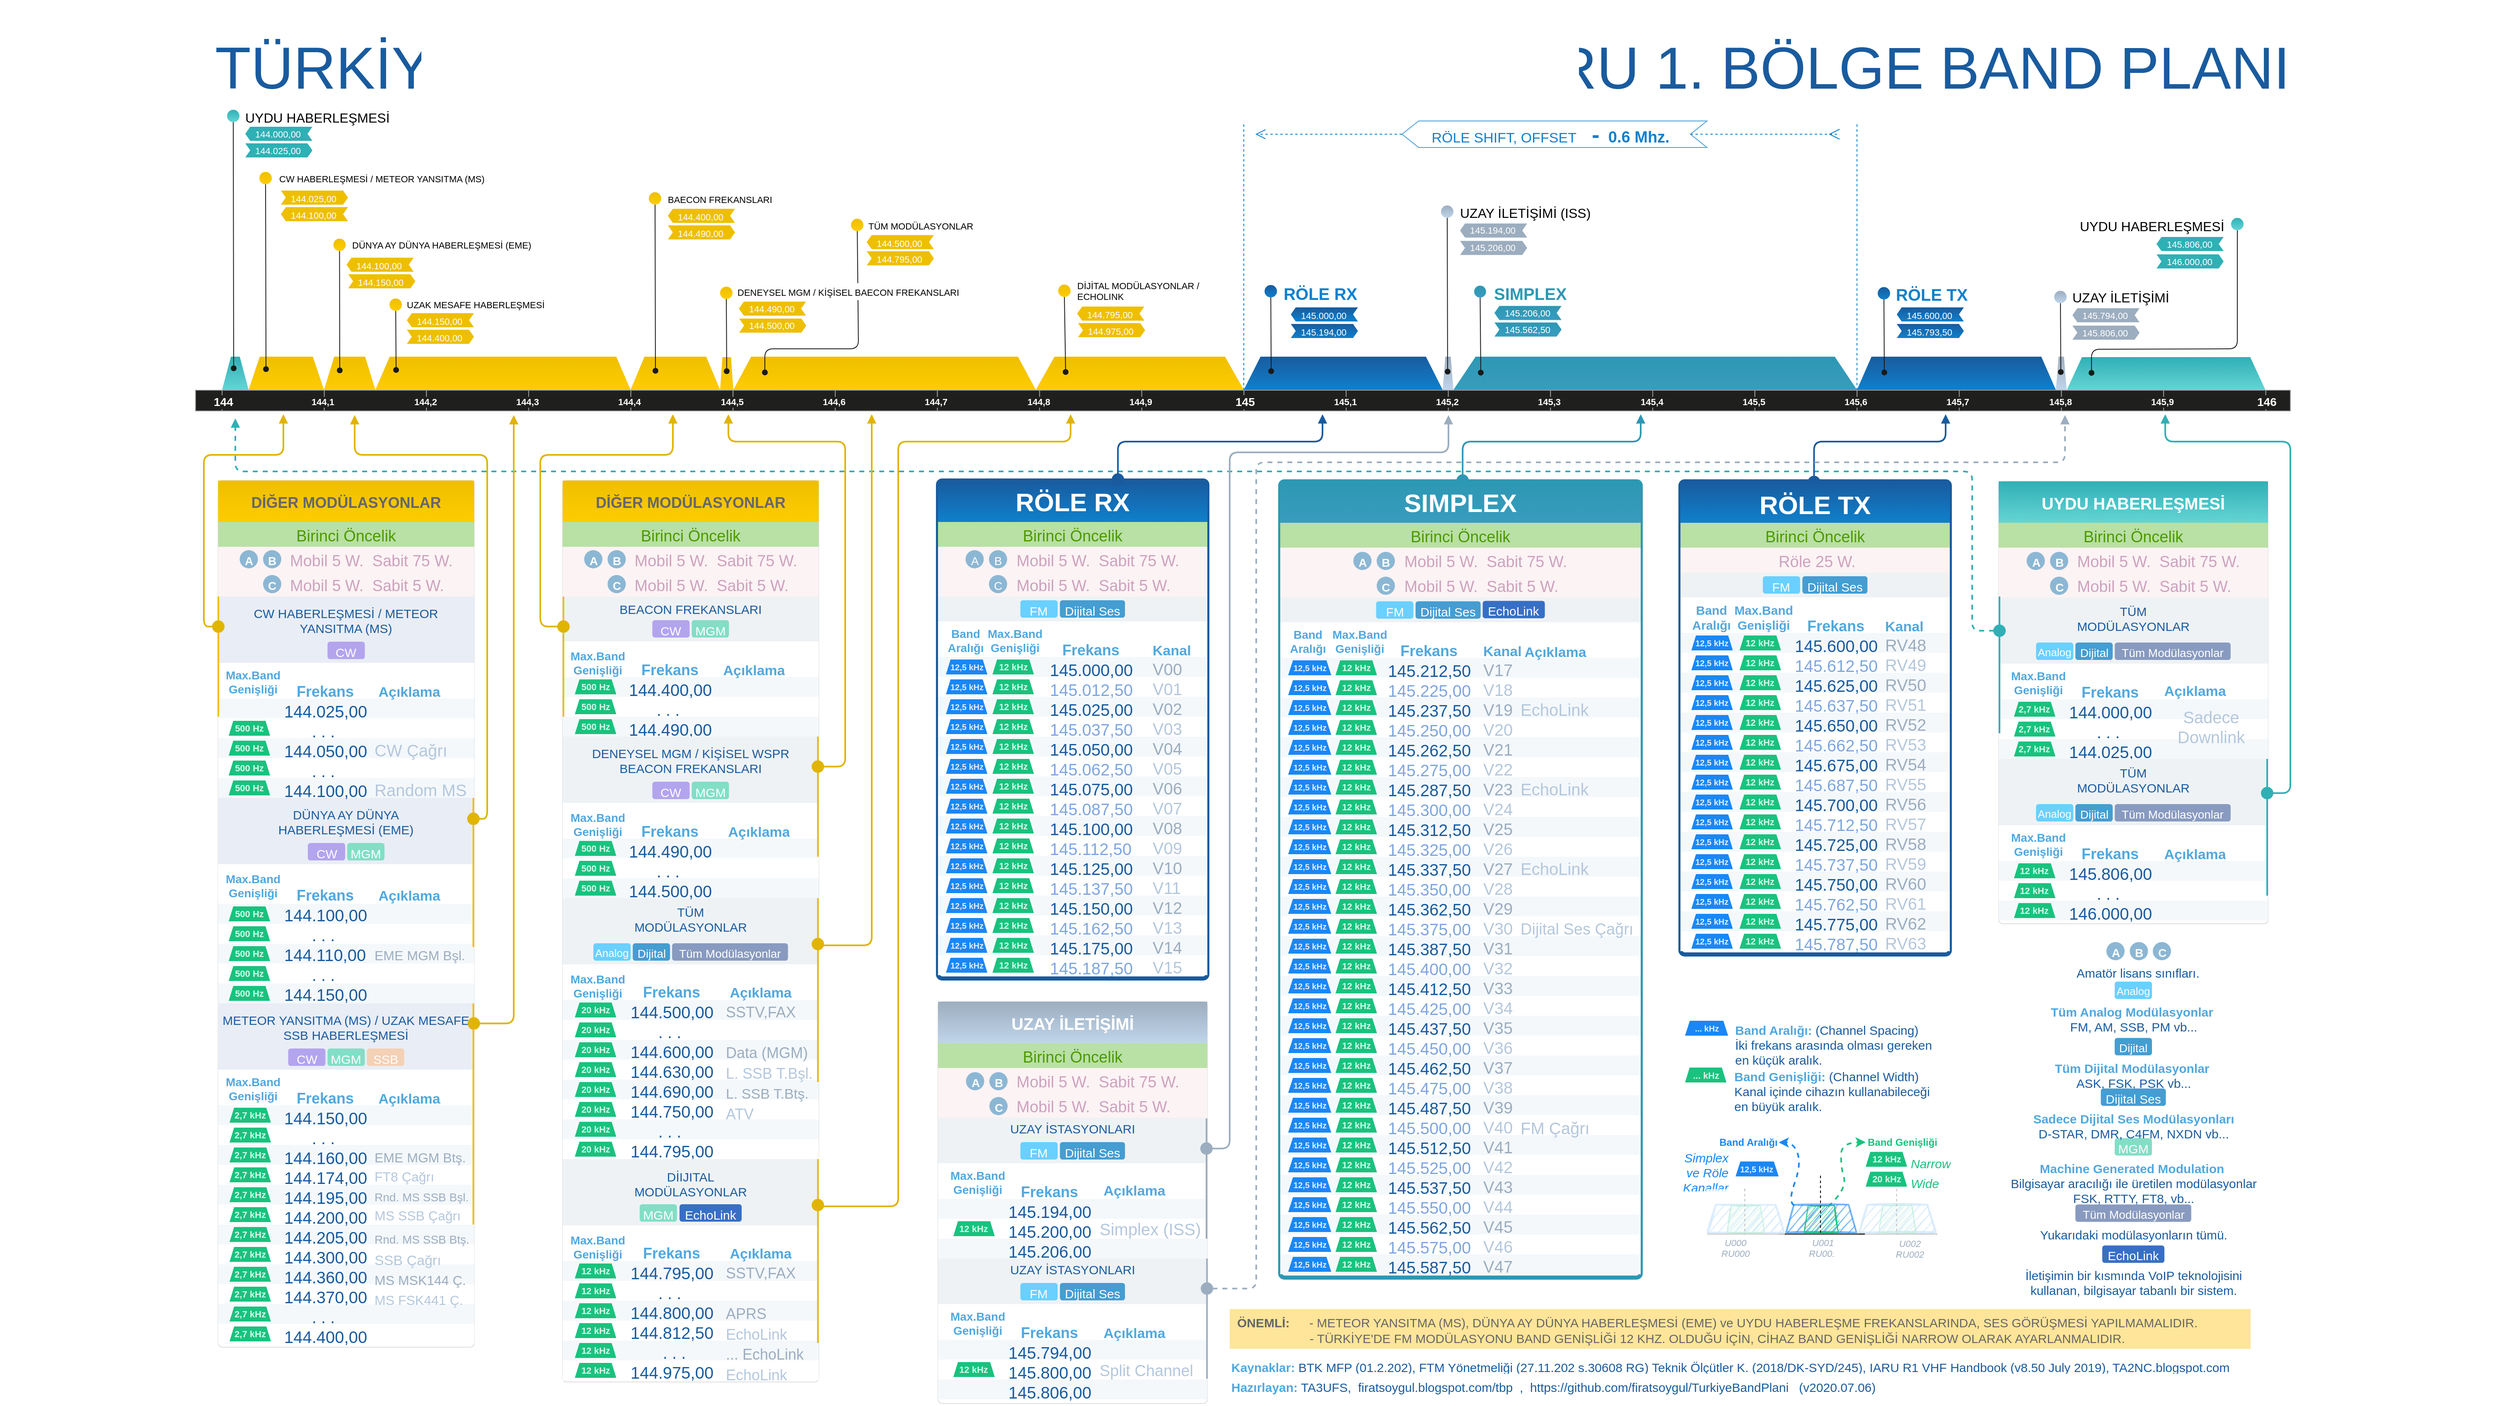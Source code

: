<mxfile version="13.3.9" type="device"><diagram id="07fea595-8f29-1299-0266-81d95cde20df" name="Page-1"><mxGraphModel dx="6350" dy="1605" grid="1" gridSize="16" guides="1" tooltips="1" connect="1" arrows="1" fold="1" page="0" pageScale="1" pageWidth="1169" pageHeight="827" background="#ffffff" math="0" shadow="0"><root><mxCell id="0"/><mxCell id="1" parent="0"/><mxCell id="TPop4bo6rUzJq-J9LIn_-820" value="" style="shadow=0;dashed=0;shape=mxgraph.bootstrap.rrect;rSize=5;strokeColor=#DFDFDF;whiteSpace=wrap;fillColor=#FFFFFF;fontColor=#000000;labelBackgroundColor=none;recursiveResize=0;fontStyle=0;" parent="1" vertex="1"><mxGeometry x="-320" y="1264" width="325" height="534" as="geometry"/></mxCell><mxCell id="TPop4bo6rUzJq-J9LIn_-821" value="" style="text;strokeColor=none;fillColor=#ffffff;align=left;verticalAlign=top;spacingLeft=4;spacingRight=4;overflow=hidden;rotatable=0;points=[[0,0.5],[1,0.5]];portConstraint=eastwest;labelBackgroundColor=none;fontSize=20;fontColor=#B4C7DC;html=0;" parent="TPop4bo6rUzJq-J9LIn_-820" vertex="1"><mxGeometry y="220" width="325" height="43" as="geometry"/></mxCell><mxCell id="TPop4bo6rUzJq-J9LIn_-822" value="" style="text;strokeColor=none;fillColor=#f4f8fb;align=left;verticalAlign=top;spacingLeft=4;spacingRight=4;overflow=hidden;rotatable=0;points=[[0,0.5],[1,0.5]];portConstraint=eastwest;labelBackgroundColor=none;fontSize=20;fontColor=#B4C7DC;html=0;" parent="TPop4bo6rUzJq-J9LIn_-820" vertex="1"><mxGeometry y="311" width="325" height="24" as="geometry"/></mxCell><mxCell id="TPop4bo6rUzJq-J9LIn_-823" value="UYDU HABERLEŞMESİ" style="text;strokeColor=none;fillColor=#2FB0B5;align=center;verticalAlign=middle;spacingLeft=4;spacingRight=4;overflow=hidden;rotatable=0;points=[[0,0.5],[1,0.5]];portConstraint=eastwest;labelBackgroundColor=none;fontSize=20;fontColor=#FFFFFF;html=0;gradientColor=#65D4D5;fontStyle=1" parent="TPop4bo6rUzJq-J9LIn_-820" vertex="1"><mxGeometry width="325" height="50" as="geometry"/></mxCell><mxCell id="TPop4bo6rUzJq-J9LIn_-824" value="" style="text;strokeColor=none;fillColor=#ffffff;align=left;verticalAlign=top;spacingLeft=4;spacingRight=4;overflow=hidden;rotatable=0;points=[[0,0.5],[1,0.5]];portConstraint=eastwest;labelBackgroundColor=none;fontSize=20;fontColor=#B4C7DC;html=0;" parent="TPop4bo6rUzJq-J9LIn_-820" vertex="1"><mxGeometry y="287" width="325" height="24" as="geometry"/></mxCell><mxCell id="TPop4bo6rUzJq-J9LIn_-825" value="" style="text;strokeColor=none;fillColor=#f4f8fb;align=left;verticalAlign=top;spacingLeft=4;spacingRight=4;overflow=hidden;rotatable=0;points=[[0,0.5],[1,0.5]];portConstraint=eastwest;labelBackgroundColor=none;fontSize=20;fontColor=#B4C7DC;html=0;" parent="TPop4bo6rUzJq-J9LIn_-820" vertex="1"><mxGeometry y="263" width="325" height="24" as="geometry"/></mxCell><mxCell id="TPop4bo6rUzJq-J9LIn_-838" value="2,7 kHz" style="shape=trapezoid;perimeter=trapezoidPerimeter;whiteSpace=wrap;html=1;labelBackgroundColor=none;fillColor=#19C27E;fontSize=11;fontColor=#D3FAEA;size=0.111;strokeColor=none;fontStyle=1;verticalAlign=middle;" parent="TPop4bo6rUzJq-J9LIn_-820" vertex="1"><mxGeometry x="18.482" y="266" width="50" height="18" as="geometry"/></mxCell><mxCell id="TPop4bo6rUzJq-J9LIn_-841" value="Birinci Öncelik" style="text;strokeColor=none;fillColor=#B9E0A5;align=center;verticalAlign=middle;spacingLeft=4;spacingRight=4;overflow=hidden;rotatable=0;points=[[0,0.5],[1,0.5]];portConstraint=eastwest;labelBackgroundColor=none;fontSize=19;fontColor=#4D9900;html=0;fontStyle=0" parent="TPop4bo6rUzJq-J9LIn_-820" vertex="1"><mxGeometry y="50" width="325" height="30" as="geometry"/></mxCell><mxCell id="TPop4bo6rUzJq-J9LIn_-843" value="" style="text;strokeColor=none;fillColor=#EEF2F5;align=left;verticalAlign=top;spacingLeft=4;spacingRight=4;overflow=hidden;rotatable=0;points=[[0,0.5],[1,0.5]];portConstraint=eastwest;labelBackgroundColor=none;fontSize=20;fontColor=#B4C7DC;html=0;" parent="TPop4bo6rUzJq-J9LIn_-820" vertex="1"><mxGeometry y="190" width="325" height="30" as="geometry"/></mxCell><mxCell id="TPop4bo6rUzJq-J9LIn_-844" value="&lt;div style=&quot;font-size: 20px&quot;&gt;&lt;font style=&quot;font-size: 20px&quot; size=&quot;1&quot; color=&quot;#51A8DE&quot;&gt;&lt;span style=&quot;font-size: 20px&quot;&gt;&lt;b style=&quot;font-size: 18px&quot;&gt;&amp;nbsp;&amp;nbsp; Frekans&lt;/b&gt;&lt;/span&gt;&lt;/font&gt;&lt;/div&gt;&lt;font color=&quot;#195b9e&quot;&gt;144.000,00&lt;br&gt;&amp;nbsp;&amp;nbsp;&amp;nbsp;&amp;nbsp;&amp;nbsp; . . .&lt;br&gt;144.025,00&lt;br&gt;&lt;/font&gt;&lt;span style=&quot;font-size: 20px&quot;&gt;&lt;br style=&quot;font-size: 20px&quot;&gt;&lt;/span&gt;" style="text;strokeColor=none;fillColor=none;html=1;verticalAlign=top;overflow=hidden;whiteSpace=wrap;labelBorderColor=none;labelBackgroundColor=none;spacingTop=0;absoluteArcSize=0;imageAspect=0;noLabel=0;fixDash=0;autosize=0;container=0;dropTarget=0;recursiveResize=1;expand=1;editable=1;backgroundOutline=0;movable=1;movableLabel=1;resizeWidth=0;treeFolding=0;pointerEvents=1;fontSize=20;" parent="TPop4bo6rUzJq-J9LIn_-820" vertex="1"><mxGeometry x="82.97" y="235" width="111" height="101" as="geometry"/></mxCell><mxCell id="TPop4bo6rUzJq-J9LIn_-845" value="&lt;div style=&quot;font-size: 14px;&quot;&gt;&lt;font style=&quot;font-size: 14px;&quot; color=&quot;#51A8DE&quot;&gt;&lt;span style=&quot;font-size: 14px;&quot;&gt;&lt;b style=&quot;font-size: 14px;&quot;&gt;Max.Band&lt;br style=&quot;font-size: 14px;&quot;&gt;Genişliği&lt;br style=&quot;font-size: 14px;&quot;&gt;&lt;/b&gt;&lt;/span&gt;&lt;/font&gt;&lt;/div&gt;&lt;span style=&quot;font-size: 14px;&quot;&gt;&lt;br style=&quot;font-size: 14px;&quot;&gt;&lt;/span&gt;" style="text;strokeColor=none;fillColor=none;html=1;verticalAlign=top;overflow=hidden;whiteSpace=wrap;labelBorderColor=none;labelBackgroundColor=none;spacingTop=0;absoluteArcSize=0;imageAspect=0;noLabel=0;fixDash=0;autosize=0;container=0;dropTarget=0;recursiveResize=1;expand=1;editable=1;backgroundOutline=0;movable=1;movableLabel=1;resizeWidth=0;treeFolding=0;pointerEvents=1;fontSize=14;align=center;" parent="TPop4bo6rUzJq-J9LIn_-820" vertex="1"><mxGeometry x="14.0" y="220" width="68" height="45" as="geometry"/></mxCell><mxCell id="TPop4bo6rUzJq-J9LIn_-847" value="2,7 kHz" style="shape=trapezoid;perimeter=trapezoidPerimeter;whiteSpace=wrap;html=1;labelBackgroundColor=none;fillColor=#19C27E;fontSize=11;fontColor=#D3FAEA;size=0.111;strokeColor=none;fontStyle=1;verticalAlign=middle;" parent="TPop4bo6rUzJq-J9LIn_-820" vertex="1"><mxGeometry x="18.482" y="314" width="50" height="18" as="geometry"/></mxCell><mxCell id="TPop4bo6rUzJq-J9LIn_-863" value="&lt;div&gt;&lt;b&gt;&lt;font style=&quot;font-size: 17px&quot; color=&quot;#51a8de&quot;&gt;&amp;nbsp;Açıklama&lt;/font&gt;&lt;br&gt;&lt;/b&gt;&lt;/div&gt;&lt;div style=&quot;font-size: 7px&quot;&gt;&lt;b&gt;&lt;br&gt;&lt;/b&gt;&lt;/div&gt;&lt;div align=&quot;center&quot;&gt;Sadece Downlink&lt;br&gt;&lt;/div&gt;&lt;div style=&quot;font-size: 19px&quot;&gt;&lt;br&gt;&lt;/div&gt;&lt;div&gt;&lt;br&gt;&lt;/div&gt;" style="text;strokeColor=none;fillColor=none;html=1;verticalAlign=top;overflow=hidden;whiteSpace=wrap;labelBorderColor=none;labelBackgroundColor=none;spacingTop=0;absoluteArcSize=0;imageAspect=0;fixDash=0;autosize=0;container=0;dropTarget=0;recursiveResize=1;expand=1;editable=1;backgroundOutline=0;movable=1;movableLabel=1;resizeWidth=0;treeFolding=0;pointerEvents=1;fontSize=20;fontColor=#B4C7DC;" parent="TPop4bo6rUzJq-J9LIn_-820" vertex="1"><mxGeometry x="192.6" y="233" width="125" height="103" as="geometry"/></mxCell><mxCell id="TPop4bo6rUzJq-J9LIn_-865" value="2,7 kHz" style="shape=trapezoid;perimeter=trapezoidPerimeter;whiteSpace=wrap;html=1;labelBackgroundColor=none;fillColor=#19C27E;fontSize=11;fontColor=#D3FAEA;size=0.111;strokeColor=none;fontStyle=1;verticalAlign=middle;" parent="TPop4bo6rUzJq-J9LIn_-820" vertex="1"><mxGeometry x="18.482" y="290" width="50" height="18" as="geometry"/></mxCell><mxCell id="TPop4bo6rUzJq-J9LIn_-879" value="Analog" style="rounded=1;whiteSpace=wrap;html=1;shadow=0;labelBackgroundColor=none;strokeColor=none;strokeWidth=5;fillColor=#6ad0ff;fontSize=13;fontColor=#FFFFFF;align=center;verticalAlign=top;spacing=0;spacingRight=0;spacingLeft=0;spacingTop=-1;fontStyle=0" parent="TPop4bo6rUzJq-J9LIn_-820" vertex="1"><mxGeometry x="45.1" y="194.5" width="45" height="21" as="geometry"/></mxCell><mxCell id="TPop4bo6rUzJq-J9LIn_-880" value="Dijital" style="rounded=1;whiteSpace=wrap;html=1;shadow=0;labelBackgroundColor=none;strokeColor=none;strokeWidth=5;fillColor=#459DD1;fontSize=14;fontColor=#FFFFFF;align=center;verticalAlign=top;spacing=0;spacingRight=0;spacingLeft=0;spacingTop=-1;fontStyle=0" parent="TPop4bo6rUzJq-J9LIn_-820" vertex="1"><mxGeometry x="92.6" y="194.5" width="45" height="21" as="geometry"/></mxCell><mxCell id="TPop4bo6rUzJq-J9LIn_-881" value="Tüm Modülasyonlar" style="rounded=1;whiteSpace=wrap;html=1;shadow=0;labelBackgroundColor=none;strokeColor=none;strokeWidth=5;fillColor=#889ABF;fontSize=14;fontColor=#FFFFFF;align=center;verticalAlign=top;spacing=0;spacingRight=0;spacingLeft=0;spacingTop=-1;fontStyle=0" parent="TPop4bo6rUzJq-J9LIn_-820" vertex="1"><mxGeometry x="140.1" y="194.5" width="139.8" height="21" as="geometry"/></mxCell><mxCell id="_Cf4q4Bp69pXdKnYFoIR-6" value="A   B   Mobil 5 W.  Sabit 75 W." style="text;strokeColor=none;fillColor=#fcf3f4;align=center;verticalAlign=middle;spacingLeft=9;spacingRight=4;overflow=hidden;rotatable=0;points=[[0,0.5],[1,0.5]];portConstraint=eastwest;labelBackgroundColor=none;fontSize=19;fontColor=#CDA2BE;html=0;" parent="TPop4bo6rUzJq-J9LIn_-820" vertex="1"><mxGeometry y="80" width="325" height="30" as="geometry"/></mxCell><mxCell id="_Cf4q4Bp69pXdKnYFoIR-7" value="   C   Mobil 5 W.  Sabit 5 W." style="text;strokeColor=none;fillColor=#fcf3f4;align=center;verticalAlign=middle;spacingLeft=9;spacingRight=4;overflow=hidden;rotatable=0;points=[[0,0.5],[1,0.5]];portConstraint=eastwest;labelBackgroundColor=none;fontSize=19;fontColor=#CDA2BE;html=0;" parent="TPop4bo6rUzJq-J9LIn_-820" vertex="1"><mxGeometry y="110" width="325" height="30" as="geometry"/></mxCell><mxCell id="e-QzPeJtZPc96W09EDZL-13" value="&lt;b style=&quot;font-size: 14px;&quot;&gt;&lt;font style=&quot;font-size: 14px;&quot;&gt;B&lt;/font&gt;&lt;/b&gt;" style="ellipse;whiteSpace=wrap;html=1;fontSize=14;verticalAlign=middle;aspect=fixed;spacingTop=3;fontColor=#FFFFFF;spacingLeft=1;strokeColor=none;fillColor=#8CB7D4;" parent="TPop4bo6rUzJq-J9LIn_-820" vertex="1"><mxGeometry x="61.97" y="85" width="22" height="22" as="geometry"/></mxCell><mxCell id="e-QzPeJtZPc96W09EDZL-14" value="&lt;b style=&quot;font-size: 14px;&quot;&gt;&lt;font style=&quot;font-size: 14px;&quot;&gt;A&lt;/font&gt;&lt;/b&gt;" style="ellipse;whiteSpace=wrap;html=1;fontSize=14;verticalAlign=middle;aspect=fixed;spacingTop=3;fontColor=#FFFFFF;spacingLeft=1;strokeColor=none;fillColor=#8CB7D4;" parent="TPop4bo6rUzJq-J9LIn_-820" vertex="1"><mxGeometry x="33.76" y="85" width="22" height="22" as="geometry"/></mxCell><mxCell id="e-QzPeJtZPc96W09EDZL-15" value="&lt;span style=&quot;font-size: 14px;&quot;&gt;&lt;font style=&quot;font-size: 14px;&quot;&gt;C&lt;/font&gt;&lt;/span&gt;" style="ellipse;whiteSpace=wrap;html=1;fontSize=14;verticalAlign=middle;aspect=fixed;spacingTop=3;fontColor=#FFFFFF;spacingLeft=1;fontStyle=1;strokeColor=none;fillColor=#8CB7D4;" parent="TPop4bo6rUzJq-J9LIn_-820" vertex="1"><mxGeometry x="61.97" y="115" width="22" height="22" as="geometry"/></mxCell><mxCell id="LUWFLzfztSHCCn4a2Lt7-101" value="TÜM&#xA;MODÜLASYONLAR" style="text;strokeColor=none;fillColor=#EEF2F5;align=center;verticalAlign=middle;spacingLeft=4;spacingRight=4;overflow=hidden;rotatable=0;points=[[0,0.5],[1,0.5]];portConstraint=eastwest;labelBackgroundColor=none;fontSize=15;fontColor=#195B9E;html=0;" parent="TPop4bo6rUzJq-J9LIn_-820" vertex="1"><mxGeometry y="140" width="325" height="50" as="geometry"/></mxCell><mxCell id="LUWFLzfztSHCCn4a2Lt7-102" value="" style="text;strokeColor=none;fillColor=#ffffff;align=left;verticalAlign=top;spacingLeft=4;spacingRight=4;overflow=hidden;rotatable=0;points=[[0,0.5],[1,0.5]];portConstraint=eastwest;labelBackgroundColor=none;fontSize=20;fontColor=#B4C7DC;html=0;" parent="TPop4bo6rUzJq-J9LIn_-820" vertex="1"><mxGeometry y="415" width="325" height="43" as="geometry"/></mxCell><mxCell id="LUWFLzfztSHCCn4a2Lt7-103" value="" style="text;strokeColor=none;fillColor=#f4f8fb;align=left;verticalAlign=top;spacingLeft=4;spacingRight=4;overflow=hidden;rotatable=0;points=[[0,0.5],[1,0.5]];portConstraint=eastwest;labelBackgroundColor=none;fontSize=20;fontColor=#B4C7DC;html=0;" parent="TPop4bo6rUzJq-J9LIn_-820" vertex="1"><mxGeometry y="506" width="325" height="24" as="geometry"/></mxCell><mxCell id="LUWFLzfztSHCCn4a2Lt7-104" value="" style="text;strokeColor=none;fillColor=#ffffff;align=left;verticalAlign=top;spacingLeft=4;spacingRight=4;overflow=hidden;rotatable=0;points=[[0,0.5],[1,0.5]];portConstraint=eastwest;labelBackgroundColor=none;fontSize=20;fontColor=#B4C7DC;html=0;" parent="TPop4bo6rUzJq-J9LIn_-820" vertex="1"><mxGeometry y="482" width="325" height="24" as="geometry"/></mxCell><mxCell id="LUWFLzfztSHCCn4a2Lt7-105" value="" style="text;strokeColor=none;fillColor=#f4f8fb;align=left;verticalAlign=top;spacingLeft=4;spacingRight=4;overflow=hidden;rotatable=0;points=[[0,0.5],[1,0.5]];portConstraint=eastwest;labelBackgroundColor=none;fontSize=20;fontColor=#B4C7DC;html=0;" parent="TPop4bo6rUzJq-J9LIn_-820" vertex="1"><mxGeometry y="458" width="325" height="24" as="geometry"/></mxCell><mxCell id="LUWFLzfztSHCCn4a2Lt7-106" value="12 kHz" style="shape=trapezoid;perimeter=trapezoidPerimeter;whiteSpace=wrap;html=1;labelBackgroundColor=none;fillColor=#19C27E;fontSize=11;fontColor=#D3FAEA;size=0.111;strokeColor=none;fontStyle=1;verticalAlign=middle;" parent="TPop4bo6rUzJq-J9LIn_-820" vertex="1"><mxGeometry x="18.482" y="461" width="50" height="18" as="geometry"/></mxCell><mxCell id="LUWFLzfztSHCCn4a2Lt7-107" value="" style="text;strokeColor=none;fillColor=#EEF2F5;align=left;verticalAlign=top;spacingLeft=4;spacingRight=4;overflow=hidden;rotatable=0;points=[[0,0.5],[1,0.5]];portConstraint=eastwest;labelBackgroundColor=none;fontSize=20;fontColor=#B4C7DC;html=0;" parent="TPop4bo6rUzJq-J9LIn_-820" vertex="1"><mxGeometry y="385" width="325" height="30" as="geometry"/></mxCell><mxCell id="LUWFLzfztSHCCn4a2Lt7-108" value="&lt;div style=&quot;font-size: 20px&quot;&gt;&lt;font style=&quot;font-size: 20px&quot; size=&quot;1&quot; color=&quot;#51A8DE&quot;&gt;&lt;span style=&quot;font-size: 20px&quot;&gt;&lt;b style=&quot;font-size: 18px&quot;&gt;&amp;nbsp;&amp;nbsp; Frekans&lt;/b&gt;&lt;/span&gt;&lt;/font&gt;&lt;/div&gt;&lt;font color=&quot;#195b9e&quot;&gt;145.806,00&lt;br&gt;&amp;nbsp;&amp;nbsp;&amp;nbsp;&amp;nbsp;&amp;nbsp; . . .&lt;br&gt;146.000,00&lt;br&gt;&lt;/font&gt;&lt;span style=&quot;font-size: 20px&quot;&gt;&lt;br style=&quot;font-size: 20px&quot;&gt;&lt;/span&gt;" style="text;strokeColor=none;fillColor=none;html=1;verticalAlign=top;overflow=hidden;whiteSpace=wrap;labelBorderColor=none;labelBackgroundColor=none;spacingTop=0;absoluteArcSize=0;imageAspect=0;noLabel=0;fixDash=0;autosize=0;container=0;dropTarget=0;recursiveResize=1;expand=1;editable=1;backgroundOutline=0;movable=1;movableLabel=1;resizeWidth=0;treeFolding=0;pointerEvents=1;fontSize=20;" parent="TPop4bo6rUzJq-J9LIn_-820" vertex="1"><mxGeometry x="82.97" y="430" width="111" height="101" as="geometry"/></mxCell><mxCell id="LUWFLzfztSHCCn4a2Lt7-109" value="&lt;div style=&quot;font-size: 14px;&quot;&gt;&lt;font style=&quot;font-size: 14px;&quot; color=&quot;#51A8DE&quot;&gt;&lt;span style=&quot;font-size: 14px;&quot;&gt;&lt;b style=&quot;font-size: 14px;&quot;&gt;Max.Band&lt;br style=&quot;font-size: 14px;&quot;&gt;Genişliği&lt;br style=&quot;font-size: 14px;&quot;&gt;&lt;/b&gt;&lt;/span&gt;&lt;/font&gt;&lt;/div&gt;&lt;span style=&quot;font-size: 14px;&quot;&gt;&lt;br style=&quot;font-size: 14px;&quot;&gt;&lt;/span&gt;" style="text;strokeColor=none;fillColor=none;html=1;verticalAlign=top;overflow=hidden;whiteSpace=wrap;labelBorderColor=none;labelBackgroundColor=none;spacingTop=0;absoluteArcSize=0;imageAspect=0;noLabel=0;fixDash=0;autosize=0;container=0;dropTarget=0;recursiveResize=1;expand=1;editable=1;backgroundOutline=0;movable=1;movableLabel=1;resizeWidth=0;treeFolding=0;pointerEvents=1;fontSize=14;align=center;" parent="TPop4bo6rUzJq-J9LIn_-820" vertex="1"><mxGeometry x="14" y="415" width="68" height="45" as="geometry"/></mxCell><mxCell id="LUWFLzfztSHCCn4a2Lt7-110" value="12 kHz" style="shape=trapezoid;perimeter=trapezoidPerimeter;whiteSpace=wrap;html=1;labelBackgroundColor=none;fillColor=#19C27E;fontSize=11;fontColor=#D3FAEA;size=0.111;strokeColor=none;fontStyle=1;verticalAlign=middle;" parent="TPop4bo6rUzJq-J9LIn_-820" vertex="1"><mxGeometry x="18.482" y="509" width="50" height="18" as="geometry"/></mxCell><mxCell id="LUWFLzfztSHCCn4a2Lt7-112" value="12 kHz" style="shape=trapezoid;perimeter=trapezoidPerimeter;whiteSpace=wrap;html=1;labelBackgroundColor=none;fillColor=#19C27E;fontSize=11;fontColor=#D3FAEA;size=0.111;strokeColor=none;fontStyle=1;verticalAlign=middle;" parent="TPop4bo6rUzJq-J9LIn_-820" vertex="1"><mxGeometry x="18.482" y="485" width="50" height="18" as="geometry"/></mxCell><mxCell id="LUWFLzfztSHCCn4a2Lt7-113" value="Analog" style="rounded=1;whiteSpace=wrap;html=1;shadow=0;labelBackgroundColor=none;strokeColor=none;strokeWidth=5;fillColor=#6ad0ff;fontSize=13;fontColor=#FFFFFF;align=center;verticalAlign=top;spacing=0;spacingRight=0;spacingLeft=0;spacingTop=-1;fontStyle=0" parent="TPop4bo6rUzJq-J9LIn_-820" vertex="1"><mxGeometry x="45.1" y="389.5" width="45" height="21" as="geometry"/></mxCell><mxCell id="LUWFLzfztSHCCn4a2Lt7-114" value="Dijital" style="rounded=1;whiteSpace=wrap;html=1;shadow=0;labelBackgroundColor=none;strokeColor=none;strokeWidth=5;fillColor=#459DD1;fontSize=14;fontColor=#FFFFFF;align=center;verticalAlign=top;spacing=0;spacingRight=0;spacingLeft=0;spacingTop=-1;fontStyle=0" parent="TPop4bo6rUzJq-J9LIn_-820" vertex="1"><mxGeometry x="92.6" y="389.5" width="45" height="21" as="geometry"/></mxCell><mxCell id="LUWFLzfztSHCCn4a2Lt7-115" value="Tüm Modülasyonlar" style="rounded=1;whiteSpace=wrap;html=1;shadow=0;labelBackgroundColor=none;strokeColor=none;strokeWidth=5;fillColor=#889ABF;fontSize=14;fontColor=#FFFFFF;align=center;verticalAlign=top;spacing=0;spacingRight=0;spacingLeft=0;spacingTop=-1;fontStyle=0" parent="TPop4bo6rUzJq-J9LIn_-820" vertex="1"><mxGeometry x="140.1" y="389.5" width="139.8" height="21" as="geometry"/></mxCell><mxCell id="LUWFLzfztSHCCn4a2Lt7-116" value="TÜM&#xA;MODÜLASYONLAR" style="text;strokeColor=none;fillColor=#EEF2F5;align=center;verticalAlign=middle;spacingLeft=4;spacingRight=4;overflow=hidden;rotatable=0;points=[[0,0.5],[1,0.5]];portConstraint=eastwest;labelBackgroundColor=none;fontSize=15;fontColor=#195B9E;html=0;" parent="TPop4bo6rUzJq-J9LIn_-820" vertex="1"><mxGeometry y="335" width="325" height="50" as="geometry"/></mxCell><mxCell id="LUWFLzfztSHCCn4a2Lt7-118" value="&lt;div&gt;&lt;b&gt;&lt;font style=&quot;font-size: 17px&quot; color=&quot;#51a8de&quot;&gt;&amp;nbsp;Açıklama&lt;/font&gt;&lt;br&gt;&lt;/b&gt;&lt;/div&gt;&lt;div&gt;&lt;b&gt;&lt;br&gt;&lt;/b&gt;&lt;/div&gt;&lt;div style=&quot;font-size: 19px&quot;&gt;&lt;br&gt;&lt;/div&gt;&lt;div&gt;&lt;br&gt;&lt;/div&gt;" style="text;strokeColor=none;fillColor=none;html=1;verticalAlign=top;overflow=hidden;whiteSpace=wrap;labelBorderColor=none;labelBackgroundColor=none;spacingTop=0;absoluteArcSize=0;imageAspect=0;fixDash=0;autosize=0;container=0;dropTarget=0;recursiveResize=1;expand=1;editable=1;backgroundOutline=0;movable=1;movableLabel=1;resizeWidth=0;treeFolding=0;pointerEvents=1;fontSize=20;fontColor=#B4C7DC;" parent="TPop4bo6rUzJq-J9LIn_-820" vertex="1"><mxGeometry x="192.6" y="430" width="125" height="103" as="geometry"/></mxCell><mxCell id="LUWFLzfztSHCCn4a2Lt7-163" value="" style="line;strokeWidth=2;direction=south;html=1;fontSize=100;fontColor=#FFFFFF;align=center;fillColor=none;strokeColor=#2FB0B5;" parent="TPop4bo6rUzJq-J9LIn_-820" vertex="1"><mxGeometry x="-4" y="139" width="10" height="165" as="geometry"/></mxCell><mxCell id="LUWFLzfztSHCCn4a2Lt7-164" value="" style="line;strokeWidth=2;direction=south;html=1;fontSize=100;fontColor=#FFFFFF;align=center;fillColor=none;strokeColor=#2FB0B5;" parent="TPop4bo6rUzJq-J9LIn_-820" vertex="1"><mxGeometry x="319" y="335" width="10" height="165" as="geometry"/></mxCell><mxCell id="LUWFLzfztSHCCn4a2Lt7-6" style="edgeStyle=orthogonalEdgeStyle;rounded=1;orthogonalLoop=1;jettySize=auto;html=1;startArrow=oval;startFill=1;startSize=13;endArrow=block;endFill=1;strokeColor=#2FB0B5;strokeWidth=2;fontSize=14;fontColor=#FFFFFF;exitX=0.25;exitY=0.5;exitDx=0;exitDy=0;dashed=1;exitPerimeter=0;" parent="1" source="LUWFLzfztSHCCn4a2Lt7-163" edge="1"><mxGeometry relative="1" as="geometry"><mxPoint x="-2448" y="1188" as="targetPoint"/><Array as="points"><mxPoint x="-352" y="1444"/><mxPoint x="-352" y="1252"/><mxPoint x="-2448" y="1252"/></Array><mxPoint x="-292.0" y="1293" as="sourcePoint"/></mxGeometry></mxCell><mxCell id="LUWFLzfztSHCCn4a2Lt7-119" value="" style="shadow=0;dashed=0;shape=mxgraph.bootstrap.rrect;rSize=5;strokeColor=#DFDFDF;whiteSpace=wrap;fillColor=#FFFFFF;fontColor=#000000;labelBackgroundColor=none;recursiveResize=0;fontStyle=0;" parent="1" vertex="1"><mxGeometry x="-1600" y="1892" width="325" height="485" as="geometry"/></mxCell><mxCell id="LUWFLzfztSHCCn4a2Lt7-120" value="" style="text;strokeColor=none;fillColor=#ffffff;align=left;verticalAlign=top;spacingLeft=4;spacingRight=4;overflow=hidden;rotatable=0;points=[[0,0.5],[1,0.5]];portConstraint=eastwest;labelBackgroundColor=none;fontSize=20;fontColor=#B4C7DC;html=0;" parent="LUWFLzfztSHCCn4a2Lt7-119" vertex="1"><mxGeometry y="195" width="325" height="43" as="geometry"/></mxCell><mxCell id="LUWFLzfztSHCCn4a2Lt7-121" value="" style="text;strokeColor=none;fillColor=#f4f8fb;align=left;verticalAlign=top;spacingLeft=4;spacingRight=4;overflow=hidden;rotatable=0;points=[[0,0.5],[1,0.5]];portConstraint=eastwest;labelBackgroundColor=none;fontSize=20;fontColor=#B4C7DC;html=0;" parent="LUWFLzfztSHCCn4a2Lt7-119" vertex="1"><mxGeometry y="286" width="325" height="24" as="geometry"/></mxCell><mxCell id="LUWFLzfztSHCCn4a2Lt7-122" value="UZAY İLETİŞİMİ" style="text;strokeColor=none;align=center;verticalAlign=middle;spacingLeft=4;spacingRight=4;overflow=hidden;rotatable=0;points=[[0,0.5],[1,0.5]];portConstraint=eastwest;labelBackgroundColor=none;fontSize=20;fontColor=#FFFFFF;html=0;fontStyle=1;fillColor=#9CADBF;gradientColor=#C0D5EB;" parent="LUWFLzfztSHCCn4a2Lt7-119" vertex="1"><mxGeometry width="325" height="50" as="geometry"/></mxCell><mxCell id="LUWFLzfztSHCCn4a2Lt7-123" value="" style="text;strokeColor=none;fillColor=#ffffff;align=left;verticalAlign=top;spacingLeft=4;spacingRight=4;overflow=hidden;rotatable=0;points=[[0,0.5],[1,0.5]];portConstraint=eastwest;labelBackgroundColor=none;fontSize=20;fontColor=#B4C7DC;html=0;" parent="LUWFLzfztSHCCn4a2Lt7-119" vertex="1"><mxGeometry y="262" width="325" height="24" as="geometry"/></mxCell><mxCell id="LUWFLzfztSHCCn4a2Lt7-124" value="" style="text;strokeColor=none;fillColor=#f4f8fb;align=left;verticalAlign=top;spacingLeft=4;spacingRight=4;overflow=hidden;rotatable=0;points=[[0,0.5],[1,0.5]];portConstraint=eastwest;labelBackgroundColor=none;fontSize=20;fontColor=#B4C7DC;html=0;" parent="LUWFLzfztSHCCn4a2Lt7-119" vertex="1"><mxGeometry y="238" width="325" height="24" as="geometry"/></mxCell><mxCell id="LUWFLzfztSHCCn4a2Lt7-126" value="Birinci Öncelik" style="text;strokeColor=none;fillColor=#B9E0A5;align=center;verticalAlign=middle;spacingLeft=4;spacingRight=4;overflow=hidden;rotatable=0;points=[[0,0.5],[1,0.5]];portConstraint=eastwest;labelBackgroundColor=none;fontSize=19;fontColor=#4D9900;html=0;fontStyle=0" parent="LUWFLzfztSHCCn4a2Lt7-119" vertex="1"><mxGeometry y="50" width="325" height="30" as="geometry"/></mxCell><mxCell id="LUWFLzfztSHCCn4a2Lt7-127" value="" style="text;strokeColor=none;fillColor=#EEF2F5;align=left;verticalAlign=top;spacingLeft=4;spacingRight=4;overflow=hidden;rotatable=0;points=[[0,0.5],[1,0.5]];portConstraint=eastwest;labelBackgroundColor=none;fontSize=20;fontColor=#B4C7DC;html=0;" parent="LUWFLzfztSHCCn4a2Lt7-119" vertex="1"><mxGeometry y="165" width="325" height="30" as="geometry"/></mxCell><mxCell id="LUWFLzfztSHCCn4a2Lt7-128" value="&lt;div style=&quot;font-size: 20px&quot;&gt;&lt;font style=&quot;font-size: 20px&quot; size=&quot;1&quot; color=&quot;#51A8DE&quot;&gt;&lt;span style=&quot;font-size: 20px&quot;&gt;&lt;b style=&quot;font-size: 18px&quot;&gt;&amp;nbsp;&amp;nbsp; Frekans&lt;/b&gt;&lt;/span&gt;&lt;/font&gt;&lt;/div&gt;&lt;font color=&quot;#195b9e&quot;&gt;145.194,00&lt;br&gt;145.200,00&lt;br&gt;145.206,00&lt;br&gt;&lt;/font&gt;&lt;span style=&quot;font-size: 20px&quot;&gt;&lt;br style=&quot;font-size: 20px&quot;&gt;&lt;/span&gt;" style="text;strokeColor=none;fillColor=none;html=1;verticalAlign=top;overflow=hidden;whiteSpace=wrap;labelBorderColor=none;labelBackgroundColor=none;spacingTop=0;absoluteArcSize=0;imageAspect=0;noLabel=0;fixDash=0;autosize=0;container=0;dropTarget=0;recursiveResize=1;expand=1;editable=1;backgroundOutline=0;movable=1;movableLabel=1;resizeWidth=0;treeFolding=0;pointerEvents=1;fontSize=20;" parent="LUWFLzfztSHCCn4a2Lt7-119" vertex="1"><mxGeometry x="82.97" y="210" width="111" height="101" as="geometry"/></mxCell><mxCell id="LUWFLzfztSHCCn4a2Lt7-129" value="&lt;div style=&quot;font-size: 14px;&quot;&gt;&lt;font style=&quot;font-size: 14px;&quot; color=&quot;#51A8DE&quot;&gt;&lt;span style=&quot;font-size: 14px;&quot;&gt;&lt;b style=&quot;font-size: 14px;&quot;&gt;Max.Band&lt;br style=&quot;font-size: 14px;&quot;&gt;Genişliği&lt;br style=&quot;font-size: 14px;&quot;&gt;&lt;/b&gt;&lt;/span&gt;&lt;/font&gt;&lt;/div&gt;&lt;span style=&quot;font-size: 14px;&quot;&gt;&lt;br style=&quot;font-size: 14px;&quot;&gt;&lt;/span&gt;" style="text;strokeColor=none;fillColor=none;html=1;verticalAlign=top;overflow=hidden;whiteSpace=wrap;labelBorderColor=none;labelBackgroundColor=none;spacingTop=0;absoluteArcSize=0;imageAspect=0;noLabel=0;fixDash=0;autosize=0;container=0;dropTarget=0;recursiveResize=1;expand=1;editable=1;backgroundOutline=0;movable=1;movableLabel=1;resizeWidth=0;treeFolding=0;pointerEvents=1;fontSize=14;align=center;" parent="LUWFLzfztSHCCn4a2Lt7-119" vertex="1"><mxGeometry x="14.0" y="195" width="68" height="45" as="geometry"/></mxCell><mxCell id="LUWFLzfztSHCCn4a2Lt7-131" value="&lt;div&gt;&lt;b&gt;&lt;font style=&quot;font-size: 17px&quot; color=&quot;#51a8de&quot;&gt;&amp;nbsp;Açıklama&lt;/font&gt;&lt;br&gt;&lt;/b&gt;&lt;/div&gt;&lt;div&gt;&lt;br&gt;&lt;/div&gt;&lt;div&gt;Simplex (ISS)&lt;b&gt;&lt;br&gt;&lt;/b&gt;&lt;/div&gt;&lt;div style=&quot;font-size: 19px&quot;&gt;&lt;br&gt;&lt;/div&gt;&lt;div&gt;&lt;br&gt;&lt;/div&gt;" style="text;strokeColor=none;fillColor=none;html=1;verticalAlign=top;overflow=hidden;whiteSpace=wrap;labelBorderColor=none;labelBackgroundColor=none;spacingTop=0;absoluteArcSize=0;imageAspect=0;fixDash=0;autosize=0;container=0;dropTarget=0;recursiveResize=1;expand=1;editable=1;backgroundOutline=0;movable=1;movableLabel=1;resizeWidth=0;treeFolding=0;pointerEvents=1;fontSize=20;fontColor=#B4C7DC;" parent="LUWFLzfztSHCCn4a2Lt7-119" vertex="1"><mxGeometry x="192.6" y="208" width="125" height="103" as="geometry"/></mxCell><mxCell id="LUWFLzfztSHCCn4a2Lt7-132" value="12 kHz" style="shape=trapezoid;perimeter=trapezoidPerimeter;whiteSpace=wrap;html=1;labelBackgroundColor=none;fillColor=#19C27E;fontSize=11;fontColor=#D3FAEA;size=0.111;strokeColor=none;fontStyle=1;verticalAlign=middle;" parent="LUWFLzfztSHCCn4a2Lt7-119" vertex="1"><mxGeometry x="18.482" y="265" width="50" height="18" as="geometry"/></mxCell><mxCell id="LUWFLzfztSHCCn4a2Lt7-136" value="A   B   Mobil 5 W.  Sabit 75 W." style="text;strokeColor=none;fillColor=#fcf3f4;align=center;verticalAlign=middle;spacingLeft=9;spacingRight=4;overflow=hidden;rotatable=0;points=[[0,0.5],[1,0.5]];portConstraint=eastwest;labelBackgroundColor=none;fontSize=19;fontColor=#CDA2BE;html=0;" parent="LUWFLzfztSHCCn4a2Lt7-119" vertex="1"><mxGeometry y="80" width="325" height="30" as="geometry"/></mxCell><mxCell id="LUWFLzfztSHCCn4a2Lt7-137" value="   C   Mobil 5 W.  Sabit 5 W." style="text;strokeColor=none;fillColor=#fcf3f4;align=center;verticalAlign=middle;spacingLeft=9;spacingRight=4;overflow=hidden;rotatable=0;points=[[0,0.5],[1,0.5]];portConstraint=eastwest;labelBackgroundColor=none;fontSize=19;fontColor=#CDA2BE;html=0;" parent="LUWFLzfztSHCCn4a2Lt7-119" vertex="1"><mxGeometry y="110" width="325" height="30" as="geometry"/></mxCell><mxCell id="LUWFLzfztSHCCn4a2Lt7-138" value="&lt;b style=&quot;font-size: 14px;&quot;&gt;&lt;font style=&quot;font-size: 14px;&quot;&gt;B&lt;/font&gt;&lt;/b&gt;" style="ellipse;whiteSpace=wrap;html=1;fontSize=14;verticalAlign=middle;aspect=fixed;spacingTop=3;fontColor=#FFFFFF;spacingLeft=1;strokeColor=none;fillColor=#8CB7D4;" parent="LUWFLzfztSHCCn4a2Lt7-119" vertex="1"><mxGeometry x="61.97" y="85" width="22" height="22" as="geometry"/></mxCell><mxCell id="LUWFLzfztSHCCn4a2Lt7-139" value="&lt;b style=&quot;font-size: 14px;&quot;&gt;&lt;font style=&quot;font-size: 14px;&quot;&gt;A&lt;/font&gt;&lt;/b&gt;" style="ellipse;whiteSpace=wrap;html=1;fontSize=14;verticalAlign=middle;aspect=fixed;spacingTop=3;fontColor=#FFFFFF;spacingLeft=1;strokeColor=none;fillColor=#8CB7D4;" parent="LUWFLzfztSHCCn4a2Lt7-119" vertex="1"><mxGeometry x="33.76" y="85" width="22" height="22" as="geometry"/></mxCell><mxCell id="LUWFLzfztSHCCn4a2Lt7-140" value="&lt;span style=&quot;font-size: 14px;&quot;&gt;&lt;font style=&quot;font-size: 14px;&quot;&gt;C&lt;/font&gt;&lt;/span&gt;" style="ellipse;whiteSpace=wrap;html=1;fontSize=14;verticalAlign=middle;aspect=fixed;spacingTop=3;fontColor=#FFFFFF;spacingLeft=1;fontStyle=1;strokeColor=none;fillColor=#8CB7D4;" parent="LUWFLzfztSHCCn4a2Lt7-119" vertex="1"><mxGeometry x="61.97" y="115" width="22" height="22" as="geometry"/></mxCell><mxCell id="LUWFLzfztSHCCn4a2Lt7-141" value="UZAY İSTASYONLARI" style="text;strokeColor=none;fillColor=#EEF2F5;align=center;verticalAlign=middle;spacingLeft=4;spacingRight=4;overflow=hidden;rotatable=0;points=[[0,0.5],[1,0.5]];portConstraint=eastwest;labelBackgroundColor=none;fontSize=15;fontColor=#195B9E;html=0;" parent="LUWFLzfztSHCCn4a2Lt7-119" vertex="1"><mxGeometry y="140" width="325" height="25" as="geometry"/></mxCell><mxCell id="LUWFLzfztSHCCn4a2Lt7-142" value="" style="text;strokeColor=none;fillColor=#ffffff;align=left;verticalAlign=top;spacingLeft=4;spacingRight=4;overflow=hidden;rotatable=0;points=[[0,0.5],[1,0.5]];portConstraint=eastwest;labelBackgroundColor=none;fontSize=20;fontColor=#B4C7DC;html=0;" parent="LUWFLzfztSHCCn4a2Lt7-119" vertex="1"><mxGeometry y="365" width="325" height="43" as="geometry"/></mxCell><mxCell id="LUWFLzfztSHCCn4a2Lt7-143" value="" style="text;strokeColor=none;fillColor=#f4f8fb;align=left;verticalAlign=top;spacingLeft=4;spacingRight=4;overflow=hidden;rotatable=0;points=[[0,0.5],[1,0.5]];portConstraint=eastwest;labelBackgroundColor=none;fontSize=20;fontColor=#B4C7DC;html=0;" parent="LUWFLzfztSHCCn4a2Lt7-119" vertex="1"><mxGeometry y="456" width="325" height="24" as="geometry"/></mxCell><mxCell id="LUWFLzfztSHCCn4a2Lt7-144" value="" style="text;strokeColor=none;fillColor=#ffffff;align=left;verticalAlign=top;spacingLeft=4;spacingRight=4;overflow=hidden;rotatable=0;points=[[0,0.5],[1,0.5]];portConstraint=eastwest;labelBackgroundColor=none;fontSize=20;fontColor=#B4C7DC;html=0;" parent="LUWFLzfztSHCCn4a2Lt7-119" vertex="1"><mxGeometry y="432" width="325" height="24" as="geometry"/></mxCell><mxCell id="LUWFLzfztSHCCn4a2Lt7-145" value="" style="text;strokeColor=none;fillColor=#f4f8fb;align=left;verticalAlign=top;spacingLeft=4;spacingRight=4;overflow=hidden;rotatable=0;points=[[0,0.5],[1,0.5]];portConstraint=eastwest;labelBackgroundColor=none;fontSize=20;fontColor=#B4C7DC;html=0;" parent="LUWFLzfztSHCCn4a2Lt7-119" vertex="1"><mxGeometry y="408" width="325" height="24" as="geometry"/></mxCell><mxCell id="LUWFLzfztSHCCn4a2Lt7-147" value="" style="text;strokeColor=none;fillColor=#EEF2F5;align=left;verticalAlign=top;spacingLeft=4;spacingRight=4;overflow=hidden;rotatable=0;points=[[0,0.5],[1,0.5]];portConstraint=eastwest;labelBackgroundColor=none;fontSize=20;fontColor=#B4C7DC;html=0;" parent="LUWFLzfztSHCCn4a2Lt7-119" vertex="1"><mxGeometry y="335" width="325" height="30" as="geometry"/></mxCell><mxCell id="LUWFLzfztSHCCn4a2Lt7-148" value="&lt;div style=&quot;font-size: 20px&quot;&gt;&lt;font style=&quot;font-size: 20px&quot; size=&quot;1&quot; color=&quot;#51A8DE&quot;&gt;&lt;span style=&quot;font-size: 20px&quot;&gt;&lt;b style=&quot;font-size: 18px&quot;&gt;&amp;nbsp;&amp;nbsp; Frekans&lt;/b&gt;&lt;/span&gt;&lt;/font&gt;&lt;/div&gt;&lt;font color=&quot;#195b9e&quot;&gt;145.794,00&lt;br&gt;145.800,00&lt;br&gt;145.806,00&lt;br&gt;&lt;/font&gt;&lt;span style=&quot;font-size: 20px&quot;&gt;&lt;br style=&quot;font-size: 20px&quot;&gt;&lt;/span&gt;" style="text;strokeColor=none;fillColor=none;html=1;verticalAlign=top;overflow=hidden;whiteSpace=wrap;labelBorderColor=none;labelBackgroundColor=none;spacingTop=0;absoluteArcSize=0;imageAspect=0;noLabel=0;fixDash=0;autosize=0;container=0;dropTarget=0;recursiveResize=1;expand=1;editable=1;backgroundOutline=0;movable=1;movableLabel=1;resizeWidth=0;treeFolding=0;pointerEvents=1;fontSize=20;" parent="LUWFLzfztSHCCn4a2Lt7-119" vertex="1"><mxGeometry x="82.97" y="380" width="111" height="101" as="geometry"/></mxCell><mxCell id="LUWFLzfztSHCCn4a2Lt7-149" value="&lt;div style=&quot;font-size: 14px;&quot;&gt;&lt;font style=&quot;font-size: 14px;&quot; color=&quot;#51A8DE&quot;&gt;&lt;span style=&quot;font-size: 14px;&quot;&gt;&lt;b style=&quot;font-size: 14px;&quot;&gt;Max.Band&lt;br style=&quot;font-size: 14px;&quot;&gt;Genişliği&lt;br style=&quot;font-size: 14px;&quot;&gt;&lt;/b&gt;&lt;/span&gt;&lt;/font&gt;&lt;/div&gt;&lt;span style=&quot;font-size: 14px;&quot;&gt;&lt;br style=&quot;font-size: 14px;&quot;&gt;&lt;/span&gt;" style="text;strokeColor=none;fillColor=none;html=1;verticalAlign=top;overflow=hidden;whiteSpace=wrap;labelBorderColor=none;labelBackgroundColor=none;spacingTop=0;absoluteArcSize=0;imageAspect=0;noLabel=0;fixDash=0;autosize=0;container=0;dropTarget=0;recursiveResize=1;expand=1;editable=1;backgroundOutline=0;movable=1;movableLabel=1;resizeWidth=0;treeFolding=0;pointerEvents=1;fontSize=14;align=center;" parent="LUWFLzfztSHCCn4a2Lt7-119" vertex="1"><mxGeometry x="14" y="365" width="68" height="45" as="geometry"/></mxCell><mxCell id="LUWFLzfztSHCCn4a2Lt7-151" value="12 kHz" style="shape=trapezoid;perimeter=trapezoidPerimeter;whiteSpace=wrap;html=1;labelBackgroundColor=none;fillColor=#19C27E;fontSize=11;fontColor=#D3FAEA;size=0.111;strokeColor=none;fontStyle=1;verticalAlign=middle;" parent="LUWFLzfztSHCCn4a2Lt7-119" vertex="1"><mxGeometry x="18.482" y="435" width="50" height="18" as="geometry"/></mxCell><mxCell id="LUWFLzfztSHCCn4a2Lt7-155" value="UZAY İSTASYONLARI" style="text;strokeColor=none;fillColor=#EEF2F5;align=center;verticalAlign=middle;spacingLeft=4;spacingRight=4;overflow=hidden;rotatable=0;points=[[0,0.5],[1,0.5]];portConstraint=eastwest;labelBackgroundColor=none;fontSize=15;fontColor=#195B9E;html=0;" parent="LUWFLzfztSHCCn4a2Lt7-119" vertex="1"><mxGeometry y="310" width="325" height="25" as="geometry"/></mxCell><mxCell id="LUWFLzfztSHCCn4a2Lt7-156" value="&lt;div&gt;&lt;b&gt;&lt;font style=&quot;font-size: 17px&quot; color=&quot;#51a8de&quot;&gt;&amp;nbsp;Açıklama&lt;/font&gt;&lt;br&gt;&lt;/b&gt;&lt;/div&gt;&lt;div&gt;&lt;b&gt;&lt;br&gt;&lt;/b&gt;&lt;/div&gt;&lt;div style=&quot;font-size: 19px&quot;&gt;Split Channel&lt;br&gt;&lt;/div&gt;" style="text;strokeColor=none;fillColor=none;html=1;verticalAlign=top;overflow=hidden;whiteSpace=wrap;labelBorderColor=none;labelBackgroundColor=none;spacingTop=0;absoluteArcSize=0;imageAspect=0;fixDash=0;autosize=0;container=0;dropTarget=0;recursiveResize=1;expand=1;editable=1;backgroundOutline=0;movable=1;movableLabel=1;resizeWidth=0;treeFolding=0;pointerEvents=1;fontSize=20;fontColor=#B4C7DC;" parent="LUWFLzfztSHCCn4a2Lt7-119" vertex="1"><mxGeometry x="192.6" y="380" width="125" height="103" as="geometry"/></mxCell><mxCell id="LUWFLzfztSHCCn4a2Lt7-157" value="Dijital Ses" style="rounded=1;whiteSpace=wrap;html=1;shadow=0;labelBackgroundColor=none;strokeColor=none;strokeWidth=5;fillColor=#459DD1;fontSize=15;fontColor=#FFFFFF;align=center;verticalAlign=top;spacing=0;spacingRight=0;spacingLeft=0;spacingTop=-1;fontStyle=0" parent="LUWFLzfztSHCCn4a2Lt7-119" vertex="1"><mxGeometry x="147.13" y="169.5" width="78.5" height="21" as="geometry"/></mxCell><mxCell id="LUWFLzfztSHCCn4a2Lt7-158" value="FM" style="rounded=1;whiteSpace=wrap;html=1;shadow=0;labelBackgroundColor=none;strokeColor=none;strokeWidth=5;fillColor=#6ad0ff;fontSize=15;fontColor=#FFFFFF;align=center;verticalAlign=top;spacing=0;spacingRight=0;spacingLeft=0;spacingTop=-1;fontStyle=0" parent="LUWFLzfztSHCCn4a2Lt7-119" vertex="1"><mxGeometry x="99.38" y="169.5" width="45" height="21" as="geometry"/></mxCell><mxCell id="LUWFLzfztSHCCn4a2Lt7-159" value="FM" style="rounded=1;whiteSpace=wrap;html=1;shadow=0;labelBackgroundColor=none;strokeColor=none;strokeWidth=5;fillColor=#6ad0ff;fontSize=15;fontColor=#FFFFFF;align=center;verticalAlign=top;spacing=0;spacingRight=0;spacingLeft=0;spacingTop=-1;fontStyle=0" parent="LUWFLzfztSHCCn4a2Lt7-119" vertex="1"><mxGeometry x="99.37" y="339.5" width="45" height="21" as="geometry"/></mxCell><mxCell id="LUWFLzfztSHCCn4a2Lt7-160" value="Dijital Ses" style="rounded=1;whiteSpace=wrap;html=1;shadow=0;labelBackgroundColor=none;strokeColor=none;strokeWidth=5;fillColor=#459DD1;fontSize=15;fontColor=#FFFFFF;align=center;verticalAlign=top;spacing=0;spacingRight=0;spacingLeft=0;spacingTop=-1;fontStyle=0" parent="LUWFLzfztSHCCn4a2Lt7-119" vertex="1"><mxGeometry x="147.12" y="339.5" width="78.5" height="21" as="geometry"/></mxCell><mxCell id="LUWFLzfztSHCCn4a2Lt7-161" value="" style="line;strokeWidth=2;direction=south;html=1;fontSize=100;fontColor=#FFFFFF;align=center;strokeColor=#9CADBF;fillColor=none;" parent="LUWFLzfztSHCCn4a2Lt7-119" vertex="1"><mxGeometry x="319" y="141" width="10" height="145" as="geometry"/></mxCell><mxCell id="LUWFLzfztSHCCn4a2Lt7-162" value="" style="line;strokeWidth=2;direction=south;html=1;fontSize=100;fontColor=#FFFFFF;align=center;strokeColor=#9CADBF;fillColor=none;" parent="LUWFLzfztSHCCn4a2Lt7-119" vertex="1"><mxGeometry x="319.6" y="310" width="10" height="145" as="geometry"/></mxCell><mxCell id="2RsHSQIbJFHEmeVlZcvF-994" value="" style="rounded=0;whiteSpace=wrap;html=1;strokeColor=none;fillColor=none;fontSize=11;fontColor=#66D4F1;" parent="1" vertex="1"><mxGeometry x="-2731.26" y="683" width="3014.52" height="1696" as="geometry"/></mxCell><mxCell id="r8XvA73MaOLI2cVnHuAw-777" value="" style="shape=trapezoid;perimeter=trapezoidPerimeter;whiteSpace=wrap;html=1;strokeColor=none;fillColor=#EEBF00;size=0.059;fontColor=#FFFFFF;fontSize=9;verticalAlign=middle;direction=west;flipV=1;gradientColor=#FFCC00;strokeWidth=2;" parent="1" vertex="1"><mxGeometry x="-1847" y="1113.5" width="365" height="40" as="geometry"/></mxCell><mxCell id="r8XvA73MaOLI2cVnHuAw-767" value="" style="shape=trapezoid;perimeter=trapezoidPerimeter;whiteSpace=wrap;html=1;strokeColor=none;fillColor=#eebf00;size=0.148;fontColor=#FFFFFF;fontSize=9;verticalAlign=middle;direction=west;flipV=1;gradientColor=#ffcc00;strokeWidth=2;" parent="1" vertex="1"><mxGeometry x="-2432" y="1113.5" width="91" height="40" as="geometry"/></mxCell><mxCell id="r8XvA73MaOLI2cVnHuAw-774" value="" style="shape=trapezoid;perimeter=trapezoidPerimeter;whiteSpace=wrap;html=1;strokeColor=none;fillColor=#eebf00;size=0.155;fontColor=#FFFFFF;fontSize=9;verticalAlign=middle;direction=west;flipV=1;gradientColor=#ffcc00;strokeWidth=2;" parent="1" vertex="1"><mxGeometry x="-1971" y="1113.5" width="108" height="40" as="geometry"/></mxCell><mxCell id="r8XvA73MaOLI2cVnHuAw-775" value="" style="shape=trapezoid;perimeter=trapezoidPerimeter;whiteSpace=wrap;html=1;strokeColor=none;fillColor=#eebf00;size=0.175;fontColor=#FFFFFF;fontSize=9;verticalAlign=middle;direction=west;flipV=1;gradientColor=#ffcc00;strokeWidth=2;" parent="1" vertex="1"><mxGeometry x="-1863" y="1114" width="16" height="40" as="geometry"/></mxCell><mxCell id="r8XvA73MaOLI2cVnHuAw-776" value="" style="shape=trapezoid;perimeter=trapezoidPerimeter;whiteSpace=wrap;html=1;strokeColor=none;fillColor=#eebf00;size=0.09;fontColor=#FFFFFF;fontSize=9;verticalAlign=middle;direction=west;flipV=1;gradientColor=#ffcc00;strokeWidth=2;" parent="1" vertex="1"><mxGeometry x="-1482" y="1113.5" width="251" height="40" as="geometry"/></mxCell><mxCell id="2RsHSQIbJFHEmeVlZcvF-974" value="" style="shape=trapezoid;perimeter=trapezoidPerimeter;whiteSpace=wrap;html=1;strokeColor=none;fillColor=#195b9e;size=0.084;fontColor=#FFFFFF;fontSize=11;verticalAlign=middle;gradientColor=#0F80CC;strokeWidth=2;" parent="1" vertex="1"><mxGeometry x="-1231" y="1113.5" width="240" height="40" as="geometry"/></mxCell><mxCell id="xGLqYkk8JmVoSTdKNux2-1015" value="" style="shadow=0;dashed=0;shape=mxgraph.bootstrap.rrect;rSize=5;strokeColor=#DFDFDF;fillColor=#FFFFFF;fontColor=#000000;labelBackgroundColor=none;recursiveResize=0;fontStyle=0;whiteSpace=wrap;sketch=0;" parent="1" vertex="1"><mxGeometry x="-2053" y="1263" width="309" height="1088" as="geometry"/></mxCell><mxCell id="xGLqYkk8JmVoSTdKNux2-1059" value="" style="text;strokeColor=none;fillColor=#ffffff;align=left;verticalAlign=top;spacingLeft=4;spacingRight=4;overflow=hidden;rotatable=0;points=[[0,0.5],[1,0.5]];portConstraint=eastwest;labelBackgroundColor=none;fontSize=20;fontColor=#B4C7DC;html=0;" parent="xGLqYkk8JmVoSTdKNux2-1015" vertex="1"><mxGeometry y="194" width="309" height="43" as="geometry"/></mxCell><mxCell id="xGLqYkk8JmVoSTdKNux2-1018" value="DİĞER MODÜLASYONLAR" style="text;strokeColor=none;align=center;verticalAlign=middle;spacingLeft=4;spacingRight=4;overflow=hidden;rotatable=0;points=[[0,0.5],[1,0.5]];portConstraint=eastwest;labelBackgroundColor=none;fontSize=18;fontColor=#666666;html=0;gradientColor=#FFCC00;fontStyle=1;fillColor=#EEBF00;rounded=0;" parent="xGLqYkk8JmVoSTdKNux2-1015" vertex="1"><mxGeometry width="309" height="50" as="geometry"/></mxCell><mxCell id="xGLqYkk8JmVoSTdKNux2-1023" value="" style="text;strokeColor=none;fillColor=#ffffff;align=left;verticalAlign=top;spacingLeft=4;spacingRight=4;overflow=hidden;rotatable=0;points=[[0,0.5],[1,0.5]];portConstraint=eastwest;labelBackgroundColor=none;fontSize=20;fontColor=#B4C7DC;html=0;" parent="xGLqYkk8JmVoSTdKNux2-1015" vertex="1"><mxGeometry y="140" width="285" height="24" as="geometry"/></mxCell><mxCell id="xGLqYkk8JmVoSTdKNux2-1026" value="" style="text;strokeColor=none;fillColor=#f4f8fb;align=left;verticalAlign=top;spacingLeft=4;spacingRight=4;overflow=hidden;rotatable=0;points=[[0,0.5],[1,0.5]];portConstraint=eastwest;labelBackgroundColor=none;fontSize=20;fontColor=#B4C7DC;html=0;" parent="xGLqYkk8JmVoSTdKNux2-1015" vertex="1"><mxGeometry y="237" width="309" height="24" as="geometry"/></mxCell><mxCell id="xGLqYkk8JmVoSTdKNux2-1027" value="" style="text;strokeColor=none;fillColor=#ffffff;align=left;verticalAlign=top;spacingLeft=4;spacingRight=4;overflow=hidden;rotatable=0;points=[[0,0.5],[1,0.5]];portConstraint=eastwest;labelBackgroundColor=none;fontSize=20;fontColor=#B4C7DC;html=0;" parent="xGLqYkk8JmVoSTdKNux2-1015" vertex="1"><mxGeometry y="261" width="309" height="24" as="geometry"/></mxCell><mxCell id="xGLqYkk8JmVoSTdKNux2-1028" value="" style="text;strokeColor=none;fillColor=#f4f8fb;align=left;verticalAlign=top;spacingLeft=4;spacingRight=4;overflow=hidden;rotatable=0;points=[[0,0.5],[1,0.5]];portConstraint=eastwest;labelBackgroundColor=none;fontSize=20;fontColor=#B4C7DC;html=0;" parent="xGLqYkk8JmVoSTdKNux2-1015" vertex="1"><mxGeometry y="285" width="309" height="24" as="geometry"/></mxCell><mxCell id="xGLqYkk8JmVoSTdKNux2-1029" value="" style="text;strokeColor=none;fillColor=#ffffff;align=left;verticalAlign=top;spacingLeft=4;spacingRight=4;overflow=hidden;rotatable=0;points=[[0,0.5],[1,0.5]];portConstraint=eastwest;labelBackgroundColor=none;fontSize=20;fontColor=#B4C7DC;html=0;" parent="xGLqYkk8JmVoSTdKNux2-1015" vertex="1"><mxGeometry y="729" width="309" height="24" as="geometry"/></mxCell><mxCell id="xGLqYkk8JmVoSTdKNux2-1031" value="" style="text;strokeColor=none;fillColor=#ffffff;align=left;verticalAlign=top;spacingLeft=4;spacingRight=4;overflow=hidden;rotatable=0;points=[[0,0.5],[1,0.5]];portConstraint=eastwest;labelBackgroundColor=none;fontSize=20;fontColor=#B4C7DC;html=0;" parent="xGLqYkk8JmVoSTdKNux2-1015" vertex="1"><mxGeometry y="699" width="309" height="24" as="geometry"/></mxCell><mxCell id="xGLqYkk8JmVoSTdKNux2-1032" value="" style="text;strokeColor=none;fillColor=#f4f8fb;align=left;verticalAlign=top;spacingLeft=4;spacingRight=4;overflow=hidden;rotatable=0;points=[[0,0.5],[1,0.5]];portConstraint=eastwest;labelBackgroundColor=none;fontSize=20;fontColor=#B4C7DC;html=0;" parent="xGLqYkk8JmVoSTdKNux2-1015" vertex="1"><mxGeometry y="723" width="309" height="24" as="geometry"/></mxCell><mxCell id="xGLqYkk8JmVoSTdKNux2-1042" value="Birinci Öncelik" style="text;strokeColor=none;align=center;verticalAlign=middle;spacingLeft=4;spacingRight=4;overflow=hidden;rotatable=0;points=[[0,0.5],[1,0.5]];portConstraint=eastwest;labelBackgroundColor=none;fontSize=19;html=0;fontStyle=0;fillColor=#B9E0A5;fontColor=#4D9900;" parent="xGLqYkk8JmVoSTdKNux2-1015" vertex="1"><mxGeometry y="50" width="309" height="30" as="geometry"/></mxCell><mxCell id="xGLqYkk8JmVoSTdKNux2-1043" value="A   B   Mobil 5 W.  Sabit 75 W." style="text;strokeColor=none;fillColor=#fcf3f4;align=center;verticalAlign=middle;spacingLeft=9;spacingRight=4;overflow=hidden;rotatable=0;points=[[0,0.5],[1,0.5]];portConstraint=eastwest;labelBackgroundColor=none;fontSize=19;fontColor=#CDA2BE;html=0;" parent="xGLqYkk8JmVoSTdKNux2-1015" vertex="1"><mxGeometry y="80" width="309" height="30" as="geometry"/></mxCell><mxCell id="xGLqYkk8JmVoSTdKNux2-1055" value="BEACON FREKANSLARI" style="text;strokeColor=none;fillColor=#EEF2F5;align=center;verticalAlign=top;spacingLeft=4;spacingRight=4;overflow=hidden;rotatable=0;points=[[0,0.5],[1,0.5]];portConstraint=eastwest;labelBackgroundColor=none;fontSize=15;fontColor=#195B9E;html=0;whiteSpace=wrap;" parent="xGLqYkk8JmVoSTdKNux2-1015" vertex="1"><mxGeometry y="140" width="309" height="24" as="geometry"/></mxCell><mxCell id="xGLqYkk8JmVoSTdKNux2-1056" value="" style="text;strokeColor=none;fillColor=#EEF2F5;align=center;verticalAlign=middle;spacingLeft=4;spacingRight=4;overflow=hidden;rotatable=0;points=[[0,0.5],[1,0.5]];portConstraint=eastwest;labelBackgroundColor=none;fontSize=15;fontColor=#195B9E;html=0;" parent="xGLqYkk8JmVoSTdKNux2-1015" vertex="1"><mxGeometry y="164" width="309" height="30" as="geometry"/></mxCell><mxCell id="xGLqYkk8JmVoSTdKNux2-1057" value="CW" style="rounded=1;whiteSpace=wrap;html=1;shadow=0;labelBackgroundColor=none;strokeColor=none;strokeWidth=5;fillColor=#b3a4ee;fontSize=15;fontColor=#FFFFFF;align=center;verticalAlign=top;spacing=0;spacingRight=0;spacingLeft=0;spacingTop=-1;fontStyle=0" parent="xGLqYkk8JmVoSTdKNux2-1015" vertex="1"><mxGeometry x="108.25" y="168.5" width="45" height="21" as="geometry"/></mxCell><mxCell id="xGLqYkk8JmVoSTdKNux2-1058" value="MGM" style="rounded=1;whiteSpace=wrap;html=1;shadow=0;labelBackgroundColor=none;strokeColor=none;strokeWidth=5;fillColor=#83DEC6;fontSize=15;fontColor=#FFFFFF;align=center;verticalAlign=top;spacing=0;spacingRight=0;spacingLeft=0;spacingTop=-1;fontStyle=0" parent="xGLqYkk8JmVoSTdKNux2-1015" vertex="1"><mxGeometry x="155.75" y="168.5" width="45" height="21" as="geometry"/></mxCell><mxCell id="xGLqYkk8JmVoSTdKNux2-1060" value="&lt;div&gt;&lt;b&gt;&lt;font style=&quot;font-size: 17px&quot; color=&quot;#51a8de&quot;&gt;&amp;nbsp;Açıklama&lt;/font&gt;&lt;br&gt;&lt;/b&gt;&lt;/div&gt;&lt;div&gt;&lt;br&gt;&lt;/div&gt;" style="text;strokeColor=none;fillColor=none;html=1;verticalAlign=top;overflow=hidden;whiteSpace=wrap;labelBorderColor=none;labelBackgroundColor=none;spacingTop=0;absoluteArcSize=0;imageAspect=0;fixDash=0;autosize=0;container=0;dropTarget=0;recursiveResize=1;expand=1;editable=1;backgroundOutline=0;movable=1;movableLabel=1;resizeWidth=0;treeFolding=0;pointerEvents=1;fontSize=20;fontColor=#B4C7DC;" parent="xGLqYkk8JmVoSTdKNux2-1015" vertex="1"><mxGeometry x="187.21" y="209" width="84.7" height="152" as="geometry"/></mxCell><mxCell id="xGLqYkk8JmVoSTdKNux2-1061" value="&lt;div style=&quot;font-size: 20px&quot;&gt;&lt;font style=&quot;font-size: 20px&quot; size=&quot;1&quot; color=&quot;#51A8DE&quot;&gt;&lt;span style=&quot;font-size: 20px&quot;&gt;&lt;b style=&quot;font-size: 18px&quot;&gt;&amp;nbsp;&amp;nbsp; Frekans&lt;/b&gt;&lt;/span&gt;&lt;/font&gt;&lt;/div&gt;&lt;div style=&quot;font-size: 20px&quot;&gt;&lt;font color=&quot;#195b9e&quot;&gt;&lt;span style=&quot;font-size: 20px&quot;&gt;&lt;font style=&quot;font-size: 20px&quot;&gt;144.400,00&lt;/font&gt;&lt;/span&gt;&lt;span style=&quot;font-size: 20px&quot;&gt;&lt;font style=&quot;font-size: 20px&quot;&gt;&lt;br style=&quot;font-size: 20px&quot;&gt;&lt;/font&gt;&lt;/span&gt;&lt;/font&gt;&lt;/div&gt;&lt;div style=&quot;font-size: 20px&quot;&gt;&lt;font color=&quot;#195b9e&quot;&gt;&lt;span style=&quot;font-size: 20px&quot;&gt;&lt;font style=&quot;font-size: 20px&quot;&gt;&amp;nbsp;&amp;nbsp;&amp;nbsp;&amp;nbsp;&amp;nbsp; . . .&lt;/font&gt;&lt;br style=&quot;font-size: 20px&quot;&gt;&lt;/span&gt;&lt;/font&gt;&lt;/div&gt;&lt;div style=&quot;font-size: 20px&quot;&gt;&lt;font color=&quot;#195b9e&quot;&gt;&lt;span style=&quot;font-size: 20px&quot;&gt;&lt;font style=&quot;font-size: 20px&quot;&gt;144.490,00&lt;/font&gt;&lt;/span&gt;&lt;/font&gt;&lt;/div&gt;&lt;span style=&quot;font-size: 20px&quot;&gt;&lt;/span&gt;" style="text;strokeColor=none;fillColor=none;html=1;verticalAlign=top;overflow=hidden;whiteSpace=wrap;labelBorderColor=none;labelBackgroundColor=none;spacingTop=0;absoluteArcSize=0;imageAspect=0;noLabel=0;fixDash=0;autosize=0;container=0;dropTarget=0;recursiveResize=1;expand=1;editable=1;backgroundOutline=0;movable=1;movableLabel=1;resizeWidth=0;treeFolding=0;pointerEvents=1;fontSize=20;" parent="xGLqYkk8JmVoSTdKNux2-1015" vertex="1"><mxGeometry x="78.21" y="209" width="111" height="102" as="geometry"/></mxCell><mxCell id="xGLqYkk8JmVoSTdKNux2-1062" value="&lt;div style=&quot;font-size: 14px;&quot;&gt;&lt;font style=&quot;font-size: 14px;&quot; color=&quot;#51A8DE&quot;&gt;&lt;span style=&quot;font-size: 14px;&quot;&gt;&lt;b style=&quot;font-size: 14px;&quot;&gt;Max.Band&lt;br style=&quot;font-size: 14px;&quot;&gt;Genişliği&lt;br style=&quot;font-size: 14px;&quot;&gt;&lt;/b&gt;&lt;/span&gt;&lt;/font&gt;&lt;/div&gt;&lt;span style=&quot;font-size: 14px;&quot;&gt;&lt;br style=&quot;font-size: 14px;&quot;&gt;&lt;/span&gt;" style="text;strokeColor=none;fillColor=none;html=1;verticalAlign=top;overflow=hidden;whiteSpace=wrap;labelBorderColor=none;labelBackgroundColor=none;spacingTop=0;absoluteArcSize=0;imageAspect=0;noLabel=0;fixDash=0;autosize=0;container=0;dropTarget=0;recursiveResize=1;expand=1;editable=1;backgroundOutline=0;movable=1;movableLabel=1;resizeWidth=0;treeFolding=0;pointerEvents=1;fontSize=14;align=center;" parent="xGLqYkk8JmVoSTdKNux2-1015" vertex="1"><mxGeometry x="5.24" y="197" width="75" height="45" as="geometry"/></mxCell><mxCell id="xGLqYkk8JmVoSTdKNux2-1063" value="500 Hz" style="shape=trapezoid;perimeter=trapezoidPerimeter;whiteSpace=wrap;html=1;labelBackgroundColor=none;fillColor=#19C27E;fontSize=11;fontColor=#D3FAEA;size=0.111;strokeColor=none;fontStyle=1;verticalAlign=middle;" parent="xGLqYkk8JmVoSTdKNux2-1015" vertex="1"><mxGeometry x="14.722" y="240" width="50" height="18" as="geometry"/></mxCell><mxCell id="xGLqYkk8JmVoSTdKNux2-1064" value="500 Hz" style="shape=trapezoid;perimeter=trapezoidPerimeter;whiteSpace=wrap;html=1;labelBackgroundColor=none;fillColor=#19C27E;fontSize=11;fontColor=#D3FAEA;size=0.111;strokeColor=none;fontStyle=1;verticalAlign=middle;" parent="xGLqYkk8JmVoSTdKNux2-1015" vertex="1"><mxGeometry x="14.722" y="264" width="50" height="18" as="geometry"/></mxCell><mxCell id="xGLqYkk8JmVoSTdKNux2-1067" value="500 Hz" style="shape=trapezoid;perimeter=trapezoidPerimeter;whiteSpace=wrap;html=1;labelBackgroundColor=none;fillColor=#19C27E;fontSize=11;fontColor=#D3FAEA;size=0.111;strokeColor=none;fontStyle=1;verticalAlign=middle;" parent="xGLqYkk8JmVoSTdKNux2-1015" vertex="1"><mxGeometry x="14.722" y="288" width="50" height="18" as="geometry"/></mxCell><mxCell id="TPop4bo6rUzJq-J9LIn_-723" value="" style="text;strokeColor=none;fillColor=#EEF2F5;align=center;verticalAlign=middle;spacingLeft=4;spacingRight=4;overflow=hidden;rotatable=0;points=[[0,0.5],[1,0.5]];portConstraint=eastwest;labelBackgroundColor=none;fontSize=15;fontColor=#195B9E;html=0;" parent="xGLqYkk8JmVoSTdKNux2-1015" vertex="1"><mxGeometry y="554" width="309" height="30" as="geometry"/></mxCell><mxCell id="TPop4bo6rUzJq-J9LIn_-724" value="" style="text;strokeColor=none;fillColor=#ffffff;align=left;verticalAlign=top;spacingLeft=4;spacingRight=4;overflow=hidden;rotatable=0;points=[[0,0.5],[1,0.5]];portConstraint=eastwest;labelBackgroundColor=none;fontSize=20;fontColor=#B4C7DC;html=0;" parent="xGLqYkk8JmVoSTdKNux2-1015" vertex="1"><mxGeometry y="584" width="309" height="43" as="geometry"/></mxCell><mxCell id="TPop4bo6rUzJq-J9LIn_-725" value="" style="text;strokeColor=none;fillColor=#f4f8fb;align=left;verticalAlign=top;spacingLeft=4;spacingRight=4;overflow=hidden;rotatable=0;points=[[0,0.5],[1,0.5]];portConstraint=eastwest;labelBackgroundColor=none;fontSize=20;fontColor=#B4C7DC;html=0;" parent="xGLqYkk8JmVoSTdKNux2-1015" vertex="1"><mxGeometry y="627" width="309" height="24" as="geometry"/></mxCell><mxCell id="TPop4bo6rUzJq-J9LIn_-726" value="" style="text;strokeColor=none;fillColor=#ffffff;align=left;verticalAlign=top;spacingLeft=4;spacingRight=4;overflow=hidden;rotatable=0;points=[[0,0.5],[1,0.5]];portConstraint=eastwest;labelBackgroundColor=none;fontSize=20;fontColor=#B4C7DC;html=0;" parent="xGLqYkk8JmVoSTdKNux2-1015" vertex="1"><mxGeometry y="651" width="309" height="24" as="geometry"/></mxCell><mxCell id="TPop4bo6rUzJq-J9LIn_-727" value="" style="text;strokeColor=none;fillColor=#f4f8fb;align=left;verticalAlign=top;spacingLeft=4;spacingRight=4;overflow=hidden;rotatable=0;points=[[0,0.5],[1,0.5]];portConstraint=eastwest;labelBackgroundColor=none;fontSize=20;fontColor=#B4C7DC;html=0;" parent="xGLqYkk8JmVoSTdKNux2-1015" vertex="1"><mxGeometry y="675" width="309" height="24" as="geometry"/></mxCell><mxCell id="TPop4bo6rUzJq-J9LIn_-729" value="&lt;div style=&quot;font-size: 14px;&quot;&gt;&lt;font style=&quot;font-size: 14px;&quot; color=&quot;#51A8DE&quot;&gt;&lt;span style=&quot;font-size: 14px;&quot;&gt;&lt;b style=&quot;font-size: 14px;&quot;&gt;Max.Band&lt;br style=&quot;font-size: 14px;&quot;&gt;Genişliği&lt;br style=&quot;font-size: 14px;&quot;&gt;&lt;/b&gt;&lt;/span&gt;&lt;/font&gt;&lt;/div&gt;&lt;span style=&quot;font-size: 14px;&quot;&gt;&lt;br style=&quot;font-size: 14px;&quot;&gt;&lt;/span&gt;" style="text;strokeColor=none;fillColor=none;html=1;verticalAlign=top;overflow=hidden;whiteSpace=wrap;labelBorderColor=none;labelBackgroundColor=none;spacingTop=0;absoluteArcSize=0;imageAspect=0;noLabel=0;fixDash=0;autosize=0;container=0;dropTarget=0;recursiveResize=1;expand=1;editable=1;backgroundOutline=0;movable=1;movableLabel=1;resizeWidth=0;treeFolding=0;pointerEvents=1;fontSize=14;align=center;" parent="xGLqYkk8JmVoSTdKNux2-1015" vertex="1"><mxGeometry x="5.24" y="587" width="75" height="45" as="geometry"/></mxCell><mxCell id="TPop4bo6rUzJq-J9LIn_-730" value="20 kHz" style="shape=trapezoid;perimeter=trapezoidPerimeter;whiteSpace=wrap;html=1;labelBackgroundColor=none;fillColor=#19C27E;fontSize=11;fontColor=#D3FAEA;size=0.111;strokeColor=none;fontStyle=1;verticalAlign=middle;" parent="xGLqYkk8JmVoSTdKNux2-1015" vertex="1"><mxGeometry x="14.722" y="630" width="50" height="18" as="geometry"/></mxCell><mxCell id="TPop4bo6rUzJq-J9LIn_-731" value="20 kHz" style="shape=trapezoid;perimeter=trapezoidPerimeter;whiteSpace=wrap;html=1;labelBackgroundColor=none;fillColor=#19C27E;fontSize=11;fontColor=#D3FAEA;size=0.111;strokeColor=none;fontStyle=1;verticalAlign=middle;" parent="xGLqYkk8JmVoSTdKNux2-1015" vertex="1"><mxGeometry x="14.722" y="654" width="50" height="18" as="geometry"/></mxCell><mxCell id="TPop4bo6rUzJq-J9LIn_-732" value="20 kHz" style="shape=trapezoid;perimeter=trapezoidPerimeter;whiteSpace=wrap;html=1;labelBackgroundColor=none;fillColor=#19C27E;fontSize=11;fontColor=#D3FAEA;size=0.111;strokeColor=none;fontStyle=1;verticalAlign=middle;" parent="xGLqYkk8JmVoSTdKNux2-1015" vertex="1"><mxGeometry x="14.722" y="678" width="50" height="18" as="geometry"/></mxCell><mxCell id="TPop4bo6rUzJq-J9LIn_-734" value="20 kHz" style="shape=trapezoid;perimeter=trapezoidPerimeter;whiteSpace=wrap;html=1;labelBackgroundColor=none;fillColor=#19C27E;fontSize=11;fontColor=#D3FAEA;size=0.111;strokeColor=none;fontStyle=1;verticalAlign=middle;" parent="xGLqYkk8JmVoSTdKNux2-1015" vertex="1"><mxGeometry x="14.722" y="726" width="50" height="18" as="geometry"/></mxCell><mxCell id="TPop4bo6rUzJq-J9LIn_-735" value="20 kHz" style="shape=trapezoid;perimeter=trapezoidPerimeter;whiteSpace=wrap;html=1;labelBackgroundColor=none;fillColor=#19C27E;fontSize=11;fontColor=#D3FAEA;size=0.111;strokeColor=none;fontStyle=1;verticalAlign=middle;" parent="xGLqYkk8JmVoSTdKNux2-1015" vertex="1"><mxGeometry x="14.722" y="702" width="50" height="18" as="geometry"/></mxCell><mxCell id="xGLqYkk8JmVoSTdKNux2-1035" value="" style="text;strokeColor=none;fillColor=#ffffff;align=left;verticalAlign=top;spacingLeft=4;spacingRight=4;overflow=hidden;rotatable=0;points=[[0,0.5],[1,0.5]];portConstraint=eastwest;labelBackgroundColor=none;fontSize=20;fontColor=#B4C7DC;html=0;" parent="xGLqYkk8JmVoSTdKNux2-1015" vertex="1"><mxGeometry y="747" width="309" height="24" as="geometry"/></mxCell><mxCell id="xGLqYkk8JmVoSTdKNux2-1036" value="" style="text;strokeColor=none;fillColor=#f4f8fb;align=left;verticalAlign=top;spacingLeft=4;spacingRight=4;overflow=hidden;rotatable=0;points=[[0,0.5],[1,0.5]];portConstraint=eastwest;labelBackgroundColor=none;fontSize=20;fontColor=#B4C7DC;html=0;" parent="xGLqYkk8JmVoSTdKNux2-1015" vertex="1"><mxGeometry y="771" width="309" height="24" as="geometry"/></mxCell><mxCell id="TPop4bo6rUzJq-J9LIn_-733" value="&lt;div&gt;&lt;b&gt;&lt;font style=&quot;font-size: 17px&quot; color=&quot;#51a8de&quot;&gt;&amp;nbsp;Açıklama&lt;/font&gt;&lt;br&gt;&lt;/b&gt;&lt;/div&gt;&lt;div&gt;&lt;font style=&quot;font-size: 18px&quot; color=&quot;#9cadbf&quot;&gt;SSTV,FAX&lt;/font&gt;&lt;br&gt;&lt;/div&gt;&lt;div&gt;&lt;br&gt;&lt;/div&gt;&lt;div&gt;&lt;font style=&quot;font-size: 18px&quot; color=&quot;#9cadbf&quot;&gt;Data (MGM)&lt;/font&gt;&lt;/div&gt;&lt;div&gt;&lt;font style=&quot;font-size: 18px&quot;&gt;L. SSB T.Bşl.&lt;/font&gt;&lt;br&gt;&lt;/div&gt;&lt;div&gt;&lt;font style=&quot;font-size: 17px&quot; color=&quot;#9cadbf&quot;&gt;L. SSB T.Btş.&lt;/font&gt;&lt;/div&gt;&lt;div&gt;&lt;font style=&quot;font-size: 18px&quot;&gt;ATV&lt;/font&gt;&lt;/div&gt;&lt;div&gt;&lt;font color=&quot;#9cadbf&quot;&gt;&amp;nbsp;&lt;/font&gt;&lt;br&gt;&lt;/div&gt;" style="text;strokeColor=none;fillColor=none;html=1;verticalAlign=top;overflow=hidden;whiteSpace=wrap;labelBorderColor=none;labelBackgroundColor=none;spacingTop=0;absoluteArcSize=0;imageAspect=0;fixDash=0;autosize=0;container=0;dropTarget=0;recursiveResize=1;expand=1;editable=1;backgroundOutline=0;movable=1;movableLabel=1;resizeWidth=0;treeFolding=0;pointerEvents=1;fontSize=20;fontColor=#B4C7DC;" parent="xGLqYkk8JmVoSTdKNux2-1015" vertex="1"><mxGeometry x="195" y="598" width="109" height="218" as="geometry"/></mxCell><mxCell id="TPop4bo6rUzJq-J9LIn_-737" value="20 kHz" style="shape=trapezoid;perimeter=trapezoidPerimeter;whiteSpace=wrap;html=1;labelBackgroundColor=none;fillColor=#19C27E;fontSize=11;fontColor=#D3FAEA;size=0.111;strokeColor=none;fontStyle=1;verticalAlign=middle;" parent="xGLqYkk8JmVoSTdKNux2-1015" vertex="1"><mxGeometry x="14.722" y="774" width="50" height="18" as="geometry"/></mxCell><mxCell id="TPop4bo6rUzJq-J9LIn_-738" value="20 kHz" style="shape=trapezoid;perimeter=trapezoidPerimeter;whiteSpace=wrap;html=1;labelBackgroundColor=none;fillColor=#19C27E;fontSize=11;fontColor=#D3FAEA;size=0.111;strokeColor=none;fontStyle=1;verticalAlign=middle;" parent="xGLqYkk8JmVoSTdKNux2-1015" vertex="1"><mxGeometry x="14.722" y="750" width="50" height="18" as="geometry"/></mxCell><mxCell id="2RsHSQIbJFHEmeVlZcvF-983" value="Analog" style="rounded=1;whiteSpace=wrap;html=1;shadow=0;labelBackgroundColor=none;strokeColor=none;strokeWidth=5;fillColor=#6ad0ff;fontSize=13;fontColor=#FFFFFF;align=center;verticalAlign=top;spacing=0;spacingRight=0;spacingLeft=0;spacingTop=-1;fontStyle=0" parent="xGLqYkk8JmVoSTdKNux2-1015" vertex="1"><mxGeometry x="37.1" y="558.5" width="45" height="21" as="geometry"/></mxCell><mxCell id="2RsHSQIbJFHEmeVlZcvF-997" value="Dijital" style="rounded=1;whiteSpace=wrap;html=1;shadow=0;labelBackgroundColor=none;strokeColor=none;strokeWidth=5;fillColor=#459DD1;fontSize=14;fontColor=#FFFFFF;align=center;verticalAlign=top;spacing=0;spacingRight=0;spacingLeft=0;spacingTop=-1;fontStyle=0" parent="xGLqYkk8JmVoSTdKNux2-1015" vertex="1"><mxGeometry x="84.6" y="558.5" width="45" height="21" as="geometry"/></mxCell><mxCell id="2RsHSQIbJFHEmeVlZcvF-1049" value="Tüm Modülasyonlar" style="rounded=1;whiteSpace=wrap;html=1;shadow=0;labelBackgroundColor=none;strokeColor=none;strokeWidth=5;fillColor=#889ABF;fontSize=14;fontColor=#FFFFFF;align=center;verticalAlign=top;spacing=0;spacingRight=0;spacingLeft=0;spacingTop=-1;fontStyle=0" parent="xGLqYkk8JmVoSTdKNux2-1015" vertex="1"><mxGeometry x="132.1" y="558.5" width="139.8" height="21" as="geometry"/></mxCell><mxCell id="TPop4bo6rUzJq-J9LIn_-722" value="TÜM&#xA;MODÜLASYONLAR" style="text;strokeColor=none;fillColor=#EEF2F5;align=center;verticalAlign=middle;spacingLeft=4;spacingRight=4;overflow=hidden;rotatable=0;points=[[0,0.5],[1,0.5]];portConstraint=eastwest;labelBackgroundColor=none;fontSize=15;fontColor=#195B9E;html=0;" parent="xGLqYkk8JmVoSTdKNux2-1015" vertex="1"><mxGeometry y="504" width="309" height="50" as="geometry"/></mxCell><mxCell id="TPop4bo6rUzJq-J9LIn_-914" value="" style="line;strokeWidth=2;direction=south;html=1;fillColor=#E9EDF5;gradientColor=#0F80CC;fontSize=100;fontColor=#FFFFFF;align=center;strokeColor=#EEBF00;" parent="xGLqYkk8JmVoSTdKNux2-1015" vertex="1"><mxGeometry x="-4.0" y="140" width="10" height="145" as="geometry"/></mxCell><mxCell id="TPop4bo6rUzJq-J9LIn_-915" value="" style="line;strokeWidth=2;direction=south;html=1;fillColor=#E9EDF5;gradientColor=#0F80CC;fontSize=100;fontColor=#FFFFFF;align=center;strokeColor=#EEBF00;" parent="xGLqYkk8JmVoSTdKNux2-1015" vertex="1"><mxGeometry x="303" y="504" width="10" height="222" as="geometry"/></mxCell><mxCell id="_Cf4q4Bp69pXdKnYFoIR-4" value="   C   Mobil 5 W.  Sabit 5 W." style="text;strokeColor=none;fillColor=#fcf3f4;align=center;verticalAlign=middle;spacingLeft=9;spacingRight=4;overflow=hidden;rotatable=0;points=[[0,0.5],[1,0.5]];portConstraint=eastwest;labelBackgroundColor=none;fontSize=19;fontColor=#CDA2BE;html=0;" parent="xGLqYkk8JmVoSTdKNux2-1015" vertex="1"><mxGeometry y="110" width="309" height="30" as="geometry"/></mxCell><mxCell id="e-QzPeJtZPc96W09EDZL-7" value="&lt;b style=&quot;font-size: 14px;&quot;&gt;&lt;font style=&quot;font-size: 14px;&quot;&gt;B&lt;/font&gt;&lt;/b&gt;" style="ellipse;whiteSpace=wrap;html=1;fontSize=14;verticalAlign=middle;aspect=fixed;spacingTop=3;fontColor=#FFFFFF;spacingLeft=1;strokeColor=none;fillColor=#8CB7D4;" parent="xGLqYkk8JmVoSTdKNux2-1015" vertex="1"><mxGeometry x="54.21" y="84" width="22" height="22" as="geometry"/></mxCell><mxCell id="e-QzPeJtZPc96W09EDZL-8" value="&lt;b style=&quot;font-size: 14px;&quot;&gt;&lt;font style=&quot;font-size: 14px;&quot;&gt;A&lt;/font&gt;&lt;/b&gt;" style="ellipse;whiteSpace=wrap;html=1;fontSize=14;verticalAlign=middle;aspect=fixed;spacingTop=3;fontColor=#FFFFFF;spacingLeft=1;strokeColor=none;fillColor=#8CB7D4;" parent="xGLqYkk8JmVoSTdKNux2-1015" vertex="1"><mxGeometry x="26" y="84" width="22" height="22" as="geometry"/></mxCell><mxCell id="e-QzPeJtZPc96W09EDZL-9" value="&lt;span style=&quot;font-size: 14px;&quot;&gt;&lt;font style=&quot;font-size: 14px;&quot;&gt;C&lt;/font&gt;&lt;/span&gt;" style="ellipse;whiteSpace=wrap;html=1;fontSize=14;verticalAlign=middle;aspect=fixed;spacingTop=3;fontColor=#FFFFFF;spacingLeft=1;fontStyle=1;strokeColor=none;fillColor=#8CB7D4;" parent="xGLqYkk8JmVoSTdKNux2-1015" vertex="1"><mxGeometry x="54.21" y="114" width="22" height="22" as="geometry"/></mxCell><mxCell id="AFLvY6k7YdmOTBnPYr8V-7" value="" style="text;strokeColor=none;fillColor=#ffffff;align=left;verticalAlign=top;spacingLeft=4;spacingRight=4;overflow=hidden;rotatable=0;points=[[0,0.5],[1,0.5]];portConstraint=eastwest;labelBackgroundColor=none;fontSize=20;fontColor=#B4C7DC;html=0;" parent="xGLqYkk8JmVoSTdKNux2-1015" vertex="1"><mxGeometry y="389" width="309" height="43" as="geometry"/></mxCell><mxCell id="AFLvY6k7YdmOTBnPYr8V-8" value="" style="text;strokeColor=none;fillColor=#ffffff;align=left;verticalAlign=top;spacingLeft=4;spacingRight=4;overflow=hidden;rotatable=0;points=[[0,0.5],[1,0.5]];portConstraint=eastwest;labelBackgroundColor=none;fontSize=20;fontColor=#B4C7DC;html=0;" parent="xGLqYkk8JmVoSTdKNux2-1015" vertex="1"><mxGeometry x="2" y="309" width="285" height="24" as="geometry"/></mxCell><mxCell id="AFLvY6k7YdmOTBnPYr8V-9" value="" style="text;strokeColor=none;fillColor=#f4f8fb;align=left;verticalAlign=top;spacingLeft=4;spacingRight=4;overflow=hidden;rotatable=0;points=[[0,0.5],[1,0.5]];portConstraint=eastwest;labelBackgroundColor=none;fontSize=20;fontColor=#B4C7DC;html=0;" parent="xGLqYkk8JmVoSTdKNux2-1015" vertex="1"><mxGeometry y="432" width="309" height="24" as="geometry"/></mxCell><mxCell id="AFLvY6k7YdmOTBnPYr8V-10" value="" style="text;strokeColor=none;fillColor=#ffffff;align=left;verticalAlign=top;spacingLeft=4;spacingRight=4;overflow=hidden;rotatable=0;points=[[0,0.5],[1,0.5]];portConstraint=eastwest;labelBackgroundColor=none;fontSize=20;fontColor=#B4C7DC;html=0;" parent="xGLqYkk8JmVoSTdKNux2-1015" vertex="1"><mxGeometry y="456" width="309" height="24" as="geometry"/></mxCell><mxCell id="AFLvY6k7YdmOTBnPYr8V-11" value="" style="text;strokeColor=none;fillColor=#f4f8fb;align=left;verticalAlign=top;spacingLeft=4;spacingRight=4;overflow=hidden;rotatable=0;points=[[0,0.5],[1,0.5]];portConstraint=eastwest;labelBackgroundColor=none;fontSize=20;fontColor=#B4C7DC;html=0;" parent="xGLqYkk8JmVoSTdKNux2-1015" vertex="1"><mxGeometry y="480" width="309" height="24" as="geometry"/></mxCell><mxCell id="AFLvY6k7YdmOTBnPYr8V-12" value="DENEYSEL MGM / KİŞİSEL WSPR BEACON FREKANSLARI" style="text;strokeColor=none;fillColor=#EEF2F5;align=center;verticalAlign=bottom;spacingLeft=4;spacingRight=4;overflow=hidden;rotatable=0;points=[[0,0.5],[1,0.5]];portConstraint=eastwest;labelBackgroundColor=none;fontSize=15;fontColor=#195B9E;html=0;whiteSpace=wrap;" parent="xGLqYkk8JmVoSTdKNux2-1015" vertex="1"><mxGeometry y="309" width="309" height="50" as="geometry"/></mxCell><mxCell id="AFLvY6k7YdmOTBnPYr8V-13" value="" style="text;strokeColor=none;fillColor=#EEF2F5;align=center;verticalAlign=middle;spacingLeft=4;spacingRight=4;overflow=hidden;rotatable=0;points=[[0,0.5],[1,0.5]];portConstraint=eastwest;labelBackgroundColor=none;fontSize=15;fontColor=#195B9E;html=0;" parent="xGLqYkk8JmVoSTdKNux2-1015" vertex="1"><mxGeometry y="359" width="309" height="30" as="geometry"/></mxCell><mxCell id="AFLvY6k7YdmOTBnPYr8V-14" value="CW" style="rounded=1;whiteSpace=wrap;html=1;shadow=0;labelBackgroundColor=none;strokeColor=none;strokeWidth=5;fillColor=#b3a4ee;fontSize=15;fontColor=#FFFFFF;align=center;verticalAlign=top;spacing=0;spacingRight=0;spacingLeft=0;spacingTop=-1;fontStyle=0" parent="xGLqYkk8JmVoSTdKNux2-1015" vertex="1"><mxGeometry x="108.25" y="363.5" width="45" height="21" as="geometry"/></mxCell><mxCell id="AFLvY6k7YdmOTBnPYr8V-15" value="MGM" style="rounded=1;whiteSpace=wrap;html=1;shadow=0;labelBackgroundColor=none;strokeColor=none;strokeWidth=5;fillColor=#83DEC6;fontSize=15;fontColor=#FFFFFF;align=center;verticalAlign=top;spacing=0;spacingRight=0;spacingLeft=0;spacingTop=-1;fontStyle=0" parent="xGLqYkk8JmVoSTdKNux2-1015" vertex="1"><mxGeometry x="155.75" y="363.5" width="45" height="21" as="geometry"/></mxCell><mxCell id="AFLvY6k7YdmOTBnPYr8V-16" value="&lt;div style=&quot;font-size: 20px&quot;&gt;&lt;font style=&quot;font-size: 20px&quot; size=&quot;1&quot; color=&quot;#51A8DE&quot;&gt;&lt;span style=&quot;font-size: 20px&quot;&gt;&lt;b style=&quot;font-size: 18px&quot;&gt;&amp;nbsp;&amp;nbsp; Frekans&lt;/b&gt;&lt;/span&gt;&lt;/font&gt;&lt;/div&gt;&lt;div style=&quot;font-size: 20px&quot;&gt;&lt;font color=&quot;#195b9e&quot;&gt;&lt;span style=&quot;font-size: 20px&quot;&gt;&lt;font style=&quot;font-size: 20px&quot;&gt;144.490,00&lt;/font&gt;&lt;/span&gt;&lt;span style=&quot;font-size: 20px&quot;&gt;&lt;font style=&quot;font-size: 20px&quot;&gt;&lt;br style=&quot;font-size: 20px&quot;&gt;&lt;/font&gt;&lt;/span&gt;&lt;/font&gt;&lt;/div&gt;&lt;div style=&quot;font-size: 20px&quot;&gt;&lt;font color=&quot;#195b9e&quot;&gt;&lt;span style=&quot;font-size: 20px&quot;&gt;&lt;font style=&quot;font-size: 20px&quot;&gt;&amp;nbsp;&amp;nbsp;&amp;nbsp;&amp;nbsp;&amp;nbsp; . . .&lt;/font&gt;&lt;br style=&quot;font-size: 20px&quot;&gt;&lt;/span&gt;&lt;/font&gt;&lt;/div&gt;&lt;div style=&quot;font-size: 20px&quot;&gt;&lt;font color=&quot;#195b9e&quot;&gt;&lt;span style=&quot;font-size: 20px&quot;&gt;&lt;font style=&quot;font-size: 20px&quot;&gt;144.500,00&lt;/font&gt;&lt;/span&gt;&lt;/font&gt;&lt;/div&gt;&lt;span style=&quot;font-size: 20px&quot;&gt;&lt;/span&gt;" style="text;strokeColor=none;fillColor=none;html=1;verticalAlign=top;overflow=hidden;whiteSpace=wrap;labelBorderColor=none;labelBackgroundColor=none;spacingTop=0;absoluteArcSize=0;imageAspect=0;noLabel=0;fixDash=0;autosize=0;container=0;dropTarget=0;recursiveResize=1;expand=1;editable=1;backgroundOutline=0;movable=1;movableLabel=1;resizeWidth=0;treeFolding=0;pointerEvents=1;fontSize=20;" parent="xGLqYkk8JmVoSTdKNux2-1015" vertex="1"><mxGeometry x="78.21" y="404" width="111" height="102" as="geometry"/></mxCell><mxCell id="AFLvY6k7YdmOTBnPYr8V-17" value="&lt;div style=&quot;font-size: 14px;&quot;&gt;&lt;font style=&quot;font-size: 14px;&quot; color=&quot;#51A8DE&quot;&gt;&lt;span style=&quot;font-size: 14px;&quot;&gt;&lt;b style=&quot;font-size: 14px;&quot;&gt;Max.Band&lt;br style=&quot;font-size: 14px;&quot;&gt;Genişliği&lt;br style=&quot;font-size: 14px;&quot;&gt;&lt;/b&gt;&lt;/span&gt;&lt;/font&gt;&lt;/div&gt;&lt;span style=&quot;font-size: 14px;&quot;&gt;&lt;br style=&quot;font-size: 14px;&quot;&gt;&lt;/span&gt;" style="text;strokeColor=none;fillColor=none;html=1;verticalAlign=top;overflow=hidden;whiteSpace=wrap;labelBorderColor=none;labelBackgroundColor=none;spacingTop=0;absoluteArcSize=0;imageAspect=0;noLabel=0;fixDash=0;autosize=0;container=0;dropTarget=0;recursiveResize=1;expand=1;editable=1;backgroundOutline=0;movable=1;movableLabel=1;resizeWidth=0;treeFolding=0;pointerEvents=1;fontSize=14;align=center;" parent="xGLqYkk8JmVoSTdKNux2-1015" vertex="1"><mxGeometry x="5.24" y="392" width="75" height="45" as="geometry"/></mxCell><mxCell id="AFLvY6k7YdmOTBnPYr8V-18" value="500 Hz" style="shape=trapezoid;perimeter=trapezoidPerimeter;whiteSpace=wrap;html=1;labelBackgroundColor=none;fillColor=#19C27E;fontSize=11;fontColor=#D3FAEA;size=0.111;strokeColor=none;fontStyle=1;verticalAlign=middle;" parent="xGLqYkk8JmVoSTdKNux2-1015" vertex="1"><mxGeometry x="14.722" y="435" width="50" height="18" as="geometry"/></mxCell><mxCell id="AFLvY6k7YdmOTBnPYr8V-19" value="500 Hz" style="shape=trapezoid;perimeter=trapezoidPerimeter;whiteSpace=wrap;html=1;labelBackgroundColor=none;fillColor=#19C27E;fontSize=11;fontColor=#D3FAEA;size=0.111;strokeColor=none;fontStyle=1;verticalAlign=middle;" parent="xGLqYkk8JmVoSTdKNux2-1015" vertex="1"><mxGeometry x="14.722" y="459" width="50" height="18" as="geometry"/></mxCell><mxCell id="AFLvY6k7YdmOTBnPYr8V-20" value="500 Hz" style="shape=trapezoid;perimeter=trapezoidPerimeter;whiteSpace=wrap;html=1;labelBackgroundColor=none;fillColor=#19C27E;fontSize=11;fontColor=#D3FAEA;size=0.111;strokeColor=none;fontStyle=1;verticalAlign=middle;" parent="xGLqYkk8JmVoSTdKNux2-1015" vertex="1"><mxGeometry x="14.722" y="483" width="50" height="18" as="geometry"/></mxCell><mxCell id="AFLvY6k7YdmOTBnPYr8V-21" value="" style="line;strokeWidth=2;direction=south;html=1;fillColor=#E9EDF5;gradientColor=#0F80CC;fontSize=100;fontColor=#FFFFFF;align=center;strokeColor=#EEBF00;" parent="xGLqYkk8JmVoSTdKNux2-1015" vertex="1"><mxGeometry x="303" y="309" width="10" height="145" as="geometry"/></mxCell><mxCell id="AFLvY6k7YdmOTBnPYr8V-22" value="&lt;div&gt;&lt;b&gt;&lt;font style=&quot;font-size: 17px&quot; color=&quot;#51a8de&quot;&gt;&amp;nbsp;Açıklama&lt;/font&gt;&lt;br&gt;&lt;/b&gt;&lt;/div&gt;&lt;div&gt;&lt;br&gt;&lt;/div&gt;" style="text;strokeColor=none;fillColor=none;html=1;verticalAlign=top;overflow=hidden;whiteSpace=wrap;labelBorderColor=none;labelBackgroundColor=none;spacingTop=0;absoluteArcSize=0;imageAspect=0;fixDash=0;autosize=0;container=0;dropTarget=0;recursiveResize=1;expand=1;editable=1;backgroundOutline=0;movable=1;movableLabel=1;resizeWidth=0;treeFolding=0;pointerEvents=1;fontSize=20;fontColor=#B4C7DC;" parent="xGLqYkk8JmVoSTdKNux2-1015" vertex="1"><mxGeometry x="193" y="404" width="84.7" height="108" as="geometry"/></mxCell><mxCell id="AFLvY6k7YdmOTBnPYr8V-23" value="" style="text;strokeColor=none;fillColor=#ffffff;align=left;verticalAlign=top;spacingLeft=4;spacingRight=4;overflow=hidden;rotatable=0;points=[[0,0.5],[1,0.5]];portConstraint=eastwest;labelBackgroundColor=none;fontSize=20;fontColor=#B4C7DC;html=0;" parent="xGLqYkk8JmVoSTdKNux2-1015" vertex="1"><mxGeometry y="795" width="309" height="24" as="geometry"/></mxCell><mxCell id="AFLvY6k7YdmOTBnPYr8V-24" value="20 kHz" style="shape=trapezoid;perimeter=trapezoidPerimeter;whiteSpace=wrap;html=1;labelBackgroundColor=none;fillColor=#19C27E;fontSize=11;fontColor=#D3FAEA;size=0.111;strokeColor=none;fontStyle=1;verticalAlign=middle;" parent="xGLqYkk8JmVoSTdKNux2-1015" vertex="1"><mxGeometry x="14.722" y="798" width="50" height="18" as="geometry"/></mxCell><mxCell id="TPop4bo6rUzJq-J9LIn_-728" value="&lt;div style=&quot;font-size: 20px&quot;&gt;&lt;font style=&quot;font-size: 20px&quot; size=&quot;1&quot; color=&quot;#51A8DE&quot;&gt;&lt;span style=&quot;font-size: 20px&quot;&gt;&lt;b style=&quot;font-size: 18px&quot;&gt;&amp;nbsp;&amp;nbsp; Frekans&lt;/b&gt;&lt;/span&gt;&lt;/font&gt;&lt;/div&gt;&lt;div style=&quot;font-size: 20px&quot;&gt;&lt;font color=&quot;#195b9e&quot;&gt;&lt;span style=&quot;font-size: 20px&quot;&gt;&lt;font style=&quot;font-size: 20px&quot;&gt;144.500,00&lt;/font&gt;&lt;/span&gt;&lt;span style=&quot;font-size: 20px&quot;&gt;&lt;font style=&quot;font-size: 20px&quot;&gt;&lt;br style=&quot;font-size: 20px&quot;&gt;&lt;/font&gt;&lt;/span&gt;&lt;/font&gt;&lt;/div&gt;&lt;div style=&quot;font-size: 20px&quot;&gt;&lt;font color=&quot;#195b9e&quot;&gt;&lt;span style=&quot;font-size: 20px&quot;&gt;&lt;font style=&quot;font-size: 20px&quot;&gt;&amp;nbsp;&amp;nbsp;&amp;nbsp;&amp;nbsp;&amp;nbsp; . . .&lt;/font&gt;&lt;br style=&quot;font-size: 20px&quot;&gt;&lt;/span&gt;&lt;/font&gt;&lt;/div&gt;&lt;div style=&quot;font-size: 20px&quot;&gt;&lt;font color=&quot;#195b9e&quot;&gt;&lt;span style=&quot;font-size: 20px&quot;&gt;&lt;font style=&quot;font-size: 20px&quot;&gt;144.600,00&lt;/font&gt;&lt;/span&gt;&lt;/font&gt;&lt;/div&gt;&lt;div style=&quot;font-size: 20px&quot;&gt;&lt;font color=&quot;#195b9e&quot;&gt;&lt;span style=&quot;font-size: 20px&quot;&gt;&lt;font style=&quot;font-size: 20px&quot;&gt;144.630,00&lt;/font&gt;&lt;/span&gt;&lt;/font&gt;&lt;/div&gt;&lt;div style=&quot;font-size: 20px&quot;&gt;&lt;font color=&quot;#195b9e&quot;&gt;&lt;span style=&quot;font-size: 20px&quot;&gt;&lt;font style=&quot;font-size: 20px&quot;&gt;144.690,00&lt;/font&gt;&lt;/span&gt;&lt;/font&gt;&lt;/div&gt;&lt;div style=&quot;font-size: 20px&quot;&gt;&lt;font color=&quot;#195b9e&quot;&gt;&lt;span style=&quot;font-size: 20px&quot;&gt;&lt;font style=&quot;font-size: 20px&quot;&gt;144.750,00&lt;br&gt;&lt;/font&gt;&lt;/span&gt;&lt;/font&gt;&lt;/div&gt;&lt;div style=&quot;font-size: 20px&quot;&gt;&lt;font color=&quot;#195b9e&quot;&gt;&lt;span style=&quot;font-size: 20px&quot;&gt;&lt;font style=&quot;font-size: 20px&quot;&gt;&amp;nbsp;&amp;nbsp;&amp;nbsp;&amp;nbsp;&amp;nbsp; . . .&lt;/font&gt;&lt;/span&gt;&lt;/font&gt;&lt;/div&gt;&lt;div style=&quot;font-size: 20px&quot;&gt;&lt;font color=&quot;#195b9e&quot;&gt;&lt;span style=&quot;font-size: 20px&quot;&gt;&lt;font style=&quot;font-size: 20px&quot;&gt;144.795,00&lt;br&gt;&lt;/font&gt;&lt;/span&gt;&lt;/font&gt;&lt;/div&gt;&lt;span style=&quot;font-size: 20px&quot;&gt;&lt;/span&gt;" style="text;strokeColor=none;fillColor=none;html=1;verticalAlign=top;overflow=hidden;labelBorderColor=none;labelBackgroundColor=none;spacingTop=0;absoluteArcSize=0;imageAspect=0;noLabel=0;fixDash=0;autosize=0;container=0;dropTarget=0;recursiveResize=1;expand=1;editable=1;backgroundOutline=0;movable=1;movableLabel=1;resizeWidth=0;treeFolding=0;pointerEvents=1;fontSize=20;whiteSpace=wrap;" parent="xGLqYkk8JmVoSTdKNux2-1015" vertex="1"><mxGeometry x="80.24" y="598" width="111" height="234" as="geometry"/></mxCell><mxCell id="AFLvY6k7YdmOTBnPYr8V-25" value="" style="text;strokeColor=none;fillColor=#ffffff;align=left;verticalAlign=top;spacingLeft=4;spacingRight=4;overflow=hidden;rotatable=0;points=[[0,0.5],[1,0.5]];portConstraint=eastwest;labelBackgroundColor=none;fontSize=20;fontColor=#B4C7DC;html=0;" parent="xGLqYkk8JmVoSTdKNux2-1015" vertex="1"><mxGeometry x="-2.185e-13" y="1044" width="309" height="24" as="geometry"/></mxCell><mxCell id="AFLvY6k7YdmOTBnPYr8V-26" value="" style="text;strokeColor=none;fillColor=#ffffff;align=left;verticalAlign=top;spacingLeft=4;spacingRight=4;overflow=hidden;rotatable=0;points=[[0,0.5],[1,0.5]];portConstraint=eastwest;labelBackgroundColor=none;fontSize=20;fontColor=#B4C7DC;html=0;" parent="xGLqYkk8JmVoSTdKNux2-1015" vertex="1"><mxGeometry x="-2.185e-13" y="1014" width="309" height="24" as="geometry"/></mxCell><mxCell id="AFLvY6k7YdmOTBnPYr8V-27" value="" style="text;strokeColor=none;fillColor=#f4f8fb;align=left;verticalAlign=top;spacingLeft=4;spacingRight=4;overflow=hidden;rotatable=0;points=[[0,0.5],[1,0.5]];portConstraint=eastwest;labelBackgroundColor=none;fontSize=20;fontColor=#B4C7DC;html=0;" parent="xGLqYkk8JmVoSTdKNux2-1015" vertex="1"><mxGeometry x="-2.185e-13" y="1038" width="309" height="24" as="geometry"/></mxCell><mxCell id="AFLvY6k7YdmOTBnPYr8V-28" value="" style="text;strokeColor=none;fillColor=#EEF2F5;align=center;verticalAlign=middle;spacingLeft=4;spacingRight=4;overflow=hidden;rotatable=0;points=[[0,0.5],[1,0.5]];portConstraint=eastwest;labelBackgroundColor=none;fontSize=15;fontColor=#195B9E;html=0;" parent="xGLqYkk8JmVoSTdKNux2-1015" vertex="1"><mxGeometry x="-2.185e-13" y="869" width="309" height="30" as="geometry"/></mxCell><mxCell id="AFLvY6k7YdmOTBnPYr8V-29" value="" style="text;strokeColor=none;fillColor=#ffffff;align=left;verticalAlign=top;spacingLeft=4;spacingRight=4;overflow=hidden;rotatable=0;points=[[0,0.5],[1,0.5]];portConstraint=eastwest;labelBackgroundColor=none;fontSize=20;fontColor=#B4C7DC;html=0;" parent="xGLqYkk8JmVoSTdKNux2-1015" vertex="1"><mxGeometry x="-2.185e-13" y="899" width="309" height="43" as="geometry"/></mxCell><mxCell id="AFLvY6k7YdmOTBnPYr8V-30" value="" style="text;strokeColor=none;fillColor=#f4f8fb;align=left;verticalAlign=top;spacingLeft=4;spacingRight=4;overflow=hidden;rotatable=0;points=[[0,0.5],[1,0.5]];portConstraint=eastwest;labelBackgroundColor=none;fontSize=20;fontColor=#B4C7DC;html=0;" parent="xGLqYkk8JmVoSTdKNux2-1015" vertex="1"><mxGeometry x="-2.185e-13" y="942" width="309" height="24" as="geometry"/></mxCell><mxCell id="AFLvY6k7YdmOTBnPYr8V-31" value="" style="text;strokeColor=none;fillColor=#ffffff;align=left;verticalAlign=top;spacingLeft=4;spacingRight=4;overflow=hidden;rotatable=0;points=[[0,0.5],[1,0.5]];portConstraint=eastwest;labelBackgroundColor=none;fontSize=20;fontColor=#B4C7DC;html=0;" parent="xGLqYkk8JmVoSTdKNux2-1015" vertex="1"><mxGeometry x="-2.185e-13" y="966" width="309" height="24" as="geometry"/></mxCell><mxCell id="AFLvY6k7YdmOTBnPYr8V-32" value="" style="text;strokeColor=none;fillColor=#f4f8fb;align=left;verticalAlign=top;spacingLeft=4;spacingRight=4;overflow=hidden;rotatable=0;points=[[0,0.5],[1,0.5]];portConstraint=eastwest;labelBackgroundColor=none;fontSize=20;fontColor=#B4C7DC;html=0;" parent="xGLqYkk8JmVoSTdKNux2-1015" vertex="1"><mxGeometry x="-2.185e-13" y="990" width="309" height="24" as="geometry"/></mxCell><mxCell id="AFLvY6k7YdmOTBnPYr8V-33" value="&lt;div style=&quot;font-size: 14px;&quot;&gt;&lt;font style=&quot;font-size: 14px;&quot; color=&quot;#51A8DE&quot;&gt;&lt;span style=&quot;font-size: 14px;&quot;&gt;&lt;b style=&quot;font-size: 14px;&quot;&gt;Max.Band&lt;br style=&quot;font-size: 14px;&quot;&gt;Genişliği&lt;br style=&quot;font-size: 14px;&quot;&gt;&lt;/b&gt;&lt;/span&gt;&lt;/font&gt;&lt;/div&gt;&lt;span style=&quot;font-size: 14px;&quot;&gt;&lt;br style=&quot;font-size: 14px;&quot;&gt;&lt;/span&gt;" style="text;strokeColor=none;fillColor=none;html=1;verticalAlign=top;overflow=hidden;whiteSpace=wrap;labelBorderColor=none;labelBackgroundColor=none;spacingTop=0;absoluteArcSize=0;imageAspect=0;noLabel=0;fixDash=0;autosize=0;container=0;dropTarget=0;recursiveResize=1;expand=1;editable=1;backgroundOutline=0;movable=1;movableLabel=1;resizeWidth=0;treeFolding=0;pointerEvents=1;fontSize=14;align=center;" parent="xGLqYkk8JmVoSTdKNux2-1015" vertex="1"><mxGeometry x="5.24" y="902" width="75" height="45" as="geometry"/></mxCell><mxCell id="AFLvY6k7YdmOTBnPYr8V-34" value="12 kHz" style="shape=trapezoid;perimeter=trapezoidPerimeter;whiteSpace=wrap;html=1;labelBackgroundColor=none;fillColor=#19C27E;fontSize=11;fontColor=#D3FAEA;size=0.111;strokeColor=none;fontStyle=1;verticalAlign=middle;" parent="xGLqYkk8JmVoSTdKNux2-1015" vertex="1"><mxGeometry x="14.722" y="945" width="50" height="18" as="geometry"/></mxCell><mxCell id="AFLvY6k7YdmOTBnPYr8V-35" value="12 kHz" style="shape=trapezoid;perimeter=trapezoidPerimeter;whiteSpace=wrap;html=1;labelBackgroundColor=none;fillColor=#19C27E;fontSize=11;fontColor=#D3FAEA;size=0.111;strokeColor=none;fontStyle=1;verticalAlign=middle;" parent="xGLqYkk8JmVoSTdKNux2-1015" vertex="1"><mxGeometry x="14.722" y="969" width="50" height="18" as="geometry"/></mxCell><mxCell id="AFLvY6k7YdmOTBnPYr8V-36" value="12 kHz" style="shape=trapezoid;perimeter=trapezoidPerimeter;whiteSpace=wrap;html=1;labelBackgroundColor=none;fillColor=#19C27E;fontSize=11;fontColor=#D3FAEA;size=0.111;strokeColor=none;fontStyle=1;verticalAlign=middle;" parent="xGLqYkk8JmVoSTdKNux2-1015" vertex="1"><mxGeometry x="14.722" y="993" width="50" height="18" as="geometry"/></mxCell><mxCell id="AFLvY6k7YdmOTBnPYr8V-37" value="12 kHz" style="shape=trapezoid;perimeter=trapezoidPerimeter;whiteSpace=wrap;html=1;labelBackgroundColor=none;fillColor=#19C27E;fontSize=11;fontColor=#D3FAEA;size=0.111;strokeColor=none;fontStyle=1;verticalAlign=middle;" parent="xGLqYkk8JmVoSTdKNux2-1015" vertex="1"><mxGeometry x="14.722" y="1041" width="50" height="18" as="geometry"/></mxCell><mxCell id="AFLvY6k7YdmOTBnPYr8V-38" value="12 kHz" style="shape=trapezoid;perimeter=trapezoidPerimeter;whiteSpace=wrap;html=1;labelBackgroundColor=none;fillColor=#19C27E;fontSize=11;fontColor=#D3FAEA;size=0.111;strokeColor=none;fontStyle=1;verticalAlign=middle;" parent="xGLqYkk8JmVoSTdKNux2-1015" vertex="1"><mxGeometry x="14.722" y="1017" width="50" height="18" as="geometry"/></mxCell><mxCell id="AFLvY6k7YdmOTBnPYr8V-39" value="" style="text;strokeColor=none;fillColor=#ffffff;align=left;verticalAlign=top;spacingLeft=4;spacingRight=4;overflow=hidden;rotatable=0;points=[[0,0.5],[1,0.5]];portConstraint=eastwest;labelBackgroundColor=none;fontSize=20;fontColor=#B4C7DC;html=0;" parent="xGLqYkk8JmVoSTdKNux2-1015" vertex="1"><mxGeometry x="-2.185e-13" y="1062" width="309" height="24" as="geometry"/></mxCell><mxCell id="AFLvY6k7YdmOTBnPYr8V-43" value="12 kHz" style="shape=trapezoid;perimeter=trapezoidPerimeter;whiteSpace=wrap;html=1;labelBackgroundColor=none;fillColor=#19C27E;fontSize=11;fontColor=#D3FAEA;size=0.111;strokeColor=none;fontStyle=1;verticalAlign=middle;" parent="xGLqYkk8JmVoSTdKNux2-1015" vertex="1"><mxGeometry x="14.722" y="1065" width="50" height="18" as="geometry"/></mxCell><mxCell id="AFLvY6k7YdmOTBnPYr8V-47" value="DİIJITAL&#xA;MODÜLASYONLAR" style="text;strokeColor=none;fillColor=#EEF2F5;align=center;verticalAlign=bottom;spacingLeft=4;spacingRight=4;overflow=hidden;rotatable=0;points=[[0,0.5],[1,0.5]];portConstraint=eastwest;labelBackgroundColor=none;fontSize=15;fontColor=#195B9E;html=0;" parent="xGLqYkk8JmVoSTdKNux2-1015" vertex="1"><mxGeometry x="-2.185e-13" y="819" width="309" height="50" as="geometry"/></mxCell><mxCell id="AFLvY6k7YdmOTBnPYr8V-48" value="" style="line;strokeWidth=2;direction=south;html=1;fillColor=#E9EDF5;gradientColor=#0F80CC;fontSize=100;fontColor=#FFFFFF;align=center;strokeColor=#EEBF00;" parent="xGLqYkk8JmVoSTdKNux2-1015" vertex="1"><mxGeometry x="303" y="819" width="10" height="222" as="geometry"/></mxCell><mxCell id="AFLvY6k7YdmOTBnPYr8V-51" value="&lt;div style=&quot;font-size: 20px&quot;&gt;&lt;font style=&quot;font-size: 20px&quot; size=&quot;1&quot; color=&quot;#51A8DE&quot;&gt;&lt;span style=&quot;font-size: 20px&quot;&gt;&lt;b style=&quot;font-size: 18px&quot;&gt;&amp;nbsp;&amp;nbsp; Frekans&lt;/b&gt;&lt;/span&gt;&lt;/font&gt;&lt;/div&gt;&lt;div style=&quot;font-size: 20px&quot;&gt;&lt;font color=&quot;#195b9e&quot;&gt;&lt;span style=&quot;font-size: 20px&quot;&gt;&lt;font style=&quot;font-size: 20px&quot;&gt;144.795,00&lt;/font&gt;&lt;/span&gt;&lt;span style=&quot;font-size: 20px&quot;&gt;&lt;font style=&quot;font-size: 20px&quot;&gt;&lt;br style=&quot;font-size: 20px&quot;&gt;&lt;/font&gt;&lt;/span&gt;&lt;/font&gt;&lt;/div&gt;&lt;div style=&quot;font-size: 20px&quot;&gt;&lt;font color=&quot;#195b9e&quot;&gt;&lt;span style=&quot;font-size: 20px&quot;&gt;&lt;font style=&quot;font-size: 20px&quot;&gt;&amp;nbsp;&amp;nbsp;&amp;nbsp;&amp;nbsp;&amp;nbsp; . . .&lt;/font&gt;&lt;br style=&quot;font-size: 20px&quot;&gt;&lt;/span&gt;&lt;/font&gt;&lt;/div&gt;&lt;div style=&quot;font-size: 20px&quot;&gt;&lt;font color=&quot;#195b9e&quot;&gt;&lt;span style=&quot;font-size: 20px&quot;&gt;&lt;font style=&quot;font-size: 20px&quot;&gt;144.800,00&lt;/font&gt;&lt;/span&gt;&lt;/font&gt;&lt;/div&gt;&lt;div style=&quot;font-size: 20px&quot;&gt;&lt;font color=&quot;#195b9e&quot;&gt;&lt;span style=&quot;font-size: 20px&quot;&gt;&lt;font style=&quot;font-size: 20px&quot;&gt;144.812,50&lt;/font&gt;&lt;/span&gt;&lt;/font&gt;&lt;/div&gt;&lt;div style=&quot;font-size: 20px&quot;&gt;&lt;font color=&quot;#195b9e&quot;&gt;&lt;span style=&quot;font-size: 20px&quot;&gt;&lt;font style=&quot;font-size: 20px&quot;&gt;&amp;nbsp;&amp;nbsp;&amp;nbsp;&amp;nbsp;&amp;nbsp;&amp;nbsp; . . .&lt;br&gt;&lt;/font&gt;&lt;/span&gt;&lt;/font&gt;&lt;/div&gt;&lt;div style=&quot;font-size: 20px&quot;&gt;&lt;font color=&quot;#195b9e&quot;&gt;&lt;span style=&quot;font-size: 20px&quot;&gt;&lt;font style=&quot;font-size: 20px&quot;&gt;144.975,00&lt;br&gt;&lt;/font&gt;&lt;/span&gt;&lt;/font&gt;&lt;/div&gt;&lt;span style=&quot;font-size: 20px&quot;&gt;&lt;/span&gt;" style="text;strokeColor=none;fillColor=none;html=1;verticalAlign=top;overflow=hidden;labelBorderColor=none;labelBackgroundColor=none;spacingTop=0;absoluteArcSize=0;imageAspect=0;noLabel=0;fixDash=0;autosize=0;container=0;dropTarget=0;recursiveResize=1;expand=1;editable=1;backgroundOutline=0;movable=1;movableLabel=1;resizeWidth=0;treeFolding=0;pointerEvents=1;fontSize=20;whiteSpace=wrap;" parent="xGLqYkk8JmVoSTdKNux2-1015" vertex="1"><mxGeometry x="80.24" y="913" width="111" height="175" as="geometry"/></mxCell><mxCell id="AFLvY6k7YdmOTBnPYr8V-41" value="&lt;div&gt;&lt;b&gt;&lt;font style=&quot;font-size: 17px&quot; color=&quot;#51a8de&quot;&gt;&amp;nbsp;Açıklama&lt;/font&gt;&lt;br&gt;&lt;/b&gt;&lt;/div&gt;&lt;div&gt;&lt;font style=&quot;font-size: 18px&quot; color=&quot;#9cadbf&quot;&gt;SSTV,FAX&lt;/font&gt;&lt;br&gt;&lt;/div&gt;&lt;div&gt;&lt;br&gt;&lt;/div&gt;&lt;div&gt;&lt;font style=&quot;font-size: 18px&quot;&gt;&lt;font color=&quot;#9cadbf&quot;&gt;APRS&lt;/font&gt;&lt;/font&gt;&lt;/div&gt;&lt;div&gt;&lt;font style=&quot;font-size: 18px&quot;&gt;EchoLink&lt;/font&gt;&lt;br&gt;&lt;/div&gt;&lt;div&gt;&lt;font style=&quot;font-size: 17px&quot; color=&quot;#9cadbf&quot;&gt;&lt;font style=&quot;font-size: 18px&quot;&gt;... EchoLink&lt;/font&gt;&lt;/font&gt;&lt;/div&gt;&lt;div&gt;&lt;font style=&quot;font-size: 18px&quot;&gt;EchoLink&lt;/font&gt;&lt;/div&gt;" style="text;strokeColor=none;fillColor=none;html=1;verticalAlign=top;overflow=hidden;whiteSpace=wrap;labelBorderColor=none;labelBackgroundColor=none;spacingTop=0;absoluteArcSize=0;imageAspect=0;fixDash=0;autosize=0;container=0;dropTarget=0;recursiveResize=1;expand=1;editable=1;backgroundOutline=0;movable=1;movableLabel=1;resizeWidth=0;treeFolding=0;pointerEvents=1;fontSize=20;fontColor=#B4C7DC;" parent="xGLqYkk8JmVoSTdKNux2-1015" vertex="1"><mxGeometry x="195" y="913" width="109" height="175" as="geometry"/></mxCell><mxCell id="LUWFLzfztSHCCn4a2Lt7-2" value="MGM" style="rounded=1;whiteSpace=wrap;html=1;shadow=0;labelBackgroundColor=none;strokeColor=none;strokeWidth=5;fillColor=#83DEC6;fontSize=15;fontColor=#FFFFFF;align=center;verticalAlign=top;spacing=0;spacingRight=0;spacingLeft=0;spacingTop=-1;fontStyle=0" parent="xGLqYkk8JmVoSTdKNux2-1015" vertex="1"><mxGeometry x="92.94" y="873.5" width="45" height="21" as="geometry"/></mxCell><mxCell id="LUWFLzfztSHCCn4a2Lt7-3" value="EchoLink" style="rounded=1;whiteSpace=wrap;html=1;shadow=0;labelBackgroundColor=none;strokeColor=none;strokeWidth=5;fillColor=#376FC4;fontSize=15;fontColor=#FFFFFF;align=center;verticalAlign=top;spacing=0;spacingRight=0;spacingLeft=0;spacingTop=-1;fontStyle=0" parent="xGLqYkk8JmVoSTdKNux2-1015" vertex="1"><mxGeometry x="141.05" y="873.5" width="75" height="21" as="geometry"/></mxCell><mxCell id="qSoF5s1ckyOZm-epVowI-748" value="TÜRKİYE VHF 144-146 MHZ. AMATÖR RADYO IARU 1. BÖLGE BAND PLANI" style="rounded=0;whiteSpace=wrap;html=1;shadow=0;labelBackgroundColor=none;strokeColor=none;strokeWidth=5;fillColor=none;fontSize=71;fontColor=#195B9E;align=center;verticalAlign=top;spacing=0;spacingRight=0;spacingLeft=7;spacingTop=0;fontStyle=0;" parent="1" vertex="1"><mxGeometry x="-2496" y="718" width="2544" height="80" as="geometry"/></mxCell><mxCell id="r8XvA73MaOLI2cVnHuAw-808" value="" style="group;fillColor=none;" parent="1" vertex="1" connectable="0"><mxGeometry x="-1650" y="1047" width="15" height="85" as="geometry"/></mxCell><mxCell id="2RsHSQIbJFHEmeVlZcvF-863" value="DİJİTAL MODÜLASYONLAR / ECHOLINK" style="rounded=0;whiteSpace=wrap;html=1;shadow=0;labelBackgroundColor=none;strokeColor=none;strokeWidth=5;fillColor=none;fontSize=11;fontColor=#000000;align=left;verticalAlign=bottom;spacing=0;spacingRight=0;spacingLeft=0;spacingTop=0;fontStyle=0" parent="1" vertex="1"><mxGeometry x="-1432.04" y="1032" width="152.04" height="16" as="geometry"/></mxCell><mxCell id="r8XvA73MaOLI2cVnHuAw-856" style="edgeStyle=orthogonalEdgeStyle;rounded=0;orthogonalLoop=1;jettySize=auto;html=1;strokeColor=#0F80CC;fontSize=16;fontColor=#0F80CC;dashed=1;strokeWidth=1;endArrow=open;endFill=0;endSize=10;exitX=0;exitY=0.5;exitDx=0;exitDy=0;" parent="1" source="3vR07h7ZD-V-9a0crUtM-979" edge="1"><mxGeometry relative="1" as="geometry"><mxPoint x="-1217" y="845" as="targetPoint"/></mxGeometry></mxCell><mxCell id="r8XvA73MaOLI2cVnHuAw-857" style="edgeStyle=orthogonalEdgeStyle;rounded=0;orthogonalLoop=1;jettySize=auto;html=1;strokeColor=#0F80CC;fontSize=16;fontColor=#0F80CC;dashed=1;strokeWidth=1;endArrow=ERmany;endFill=0;endSize=10;exitX=1;exitY=0.5;exitDx=0;exitDy=0;startArrow=none;startFill=0;" parent="1" source="3vR07h7ZD-V-9a0crUtM-979" edge="1"><mxGeometry relative="1" as="geometry"><mxPoint x="-512" y="845" as="targetPoint"/></mxGeometry></mxCell><mxCell id="qSoF5s1ckyOZm-epVowI-725" value="144.795,00" style="shape=step;perimeter=stepPerimeter;whiteSpace=wrap;html=1;fixedSize=1;rounded=0;labelBackgroundColor=none;strokeColor=none;fillColor=#EEBF00;gradientColor=#EEBF00;fontSize=11;fontColor=#FFFFFF;strokeWidth=5;arcSize=0;size=5.933;comic=0;shadow=0;direction=west;spacingTop=0;verticalAlign=bottom;spacing=0;align=left;spacingLeft=12;flipH=0;" parent="1" vertex="1"><mxGeometry x="-1432.04" y="1053" width="81" height="17" as="geometry"/></mxCell><mxCell id="TPop4bo6rUzJq-J9LIn_-908" style="edgeStyle=orthogonalEdgeStyle;rounded=1;orthogonalLoop=1;jettySize=auto;html=1;startArrow=oval;startFill=1;startSize=13;endArrow=block;endFill=1;strokeWidth=2;fontSize=14;fontColor=#FFFFFF;exitX=0.496;exitY=0.014;exitDx=0;exitDy=0;exitPerimeter=0;strokeColor=#195B9E;" parent="1" source="xGLqYkk8JmVoSTdKNux2-883" edge="1"><mxGeometry relative="1" as="geometry"><mxPoint x="-384" y="1183" as="targetPoint"/><Array as="points"><mxPoint x="-543" y="1216"/><mxPoint x="-384" y="1216"/></Array></mxGeometry></mxCell><mxCell id="xGLqYkk8JmVoSTdKNux2-880" value="" style="shadow=0;dashed=0;shape=mxgraph.bootstrap.rrect;rSize=5;whiteSpace=wrap;fillColor=#FFFFFF;fontColor=#000000;labelBackgroundColor=none;recursiveResize=0;fontStyle=0;strokeColor=#195B9E;strokeWidth=5;" parent="1" vertex="1"><mxGeometry x="-704" y="1264" width="325" height="571" as="geometry"/></mxCell><mxCell id="xGLqYkk8JmVoSTdKNux2-881" value="" style="text;strokeColor=none;fillColor=#ffffff;align=left;verticalAlign=top;spacingLeft=4;spacingRight=4;overflow=hidden;rotatable=0;points=[[0,0.5],[1,0.5]];portConstraint=eastwest;labelBackgroundColor=none;fontSize=20;fontColor=#B4C7DC;html=0;" parent="xGLqYkk8JmVoSTdKNux2-880" vertex="1"><mxGeometry y="140" width="325" height="43" as="geometry"/></mxCell><mxCell id="xGLqYkk8JmVoSTdKNux2-882" value="" style="text;strokeColor=none;fillColor=#f4f8fb;align=left;verticalAlign=top;spacingLeft=4;spacingRight=4;overflow=hidden;rotatable=0;points=[[0,0.5],[1,0.5]];portConstraint=eastwest;labelBackgroundColor=none;fontSize=20;fontColor=#B4C7DC;html=0;" parent="xGLqYkk8JmVoSTdKNux2-880" vertex="1"><mxGeometry y="231" width="325" height="24" as="geometry"/></mxCell><mxCell id="xGLqYkk8JmVoSTdKNux2-883" value="RÖLE TX" style="text;strokeColor=none;fillColor=#195B9E;align=center;verticalAlign=middle;spacingLeft=4;spacingRight=4;overflow=hidden;rotatable=0;points=[[0,0.5],[1,0.5]];portConstraint=eastwest;labelBackgroundColor=none;fontSize=31;html=0;gradientColor=#0F80CC;fontStyle=1;fontColor=#FFFFFF;" parent="xGLqYkk8JmVoSTdKNux2-880" vertex="1"><mxGeometry width="325" height="50" as="geometry"/></mxCell><mxCell id="xGLqYkk8JmVoSTdKNux2-884" value="" style="text;strokeColor=none;fillColor=#ffffff;align=left;verticalAlign=top;spacingLeft=4;spacingRight=4;overflow=hidden;rotatable=0;points=[[0,0.5],[1,0.5]];portConstraint=eastwest;labelBackgroundColor=none;fontSize=20;fontColor=#B4C7DC;html=0;" parent="xGLqYkk8JmVoSTdKNux2-880" vertex="1"><mxGeometry y="207" width="325" height="24" as="geometry"/></mxCell><mxCell id="xGLqYkk8JmVoSTdKNux2-885" value="" style="text;strokeColor=none;fillColor=#f4f8fb;align=left;verticalAlign=top;spacingLeft=4;spacingRight=4;overflow=hidden;rotatable=0;points=[[0,0.5],[1,0.5]];portConstraint=eastwest;labelBackgroundColor=none;fontSize=20;fontColor=#B4C7DC;html=0;" parent="xGLqYkk8JmVoSTdKNux2-880" vertex="1"><mxGeometry y="183" width="325" height="24" as="geometry"/></mxCell><mxCell id="xGLqYkk8JmVoSTdKNux2-886" value="" style="text;strokeColor=none;fillColor=#ffffff;align=left;verticalAlign=top;spacingLeft=4;spacingRight=4;overflow=hidden;rotatable=0;points=[[0,0.5],[1,0.5]];portConstraint=eastwest;labelBackgroundColor=none;fontSize=20;fontColor=#B4C7DC;html=0;" parent="xGLqYkk8JmVoSTdKNux2-880" vertex="1"><mxGeometry y="255" width="325" height="24" as="geometry"/></mxCell><mxCell id="xGLqYkk8JmVoSTdKNux2-887" value="" style="text;strokeColor=none;fillColor=#f4f8fb;align=left;verticalAlign=top;spacingLeft=4;spacingRight=4;overflow=hidden;rotatable=0;points=[[0,0.5],[1,0.5]];portConstraint=eastwest;labelBackgroundColor=none;fontSize=20;fontColor=#B4C7DC;html=0;" parent="xGLqYkk8JmVoSTdKNux2-880" vertex="1"><mxGeometry y="279" width="325" height="24" as="geometry"/></mxCell><mxCell id="xGLqYkk8JmVoSTdKNux2-888" value="" style="text;strokeColor=none;fillColor=#ffffff;align=left;verticalAlign=top;spacingLeft=4;spacingRight=4;overflow=hidden;rotatable=0;points=[[0,0.5],[1,0.5]];portConstraint=eastwest;labelBackgroundColor=none;fontSize=20;fontColor=#B4C7DC;html=0;" parent="xGLqYkk8JmVoSTdKNux2-880" vertex="1"><mxGeometry y="303" width="325" height="24" as="geometry"/></mxCell><mxCell id="xGLqYkk8JmVoSTdKNux2-889" value="" style="text;strokeColor=none;fillColor=#f4f8fb;align=left;verticalAlign=top;spacingLeft=4;spacingRight=4;overflow=hidden;rotatable=0;points=[[0,0.5],[1,0.5]];portConstraint=eastwest;labelBackgroundColor=none;fontSize=20;fontColor=#B4C7DC;html=0;" parent="xGLqYkk8JmVoSTdKNux2-880" vertex="1"><mxGeometry y="327" width="325" height="24" as="geometry"/></mxCell><mxCell id="xGLqYkk8JmVoSTdKNux2-890" value="" style="text;strokeColor=none;fillColor=#ffffff;align=left;verticalAlign=top;spacingLeft=4;spacingRight=4;overflow=hidden;rotatable=0;points=[[0,0.5],[1,0.5]];portConstraint=eastwest;labelBackgroundColor=none;fontSize=20;fontColor=#B4C7DC;html=0;" parent="xGLqYkk8JmVoSTdKNux2-880" vertex="1"><mxGeometry y="351" width="325" height="24" as="geometry"/></mxCell><mxCell id="xGLqYkk8JmVoSTdKNux2-891" value="" style="text;strokeColor=none;fillColor=#f4f8fb;align=left;verticalAlign=top;spacingLeft=4;spacingRight=4;overflow=hidden;rotatable=0;points=[[0,0.5],[1,0.5]];portConstraint=eastwest;labelBackgroundColor=none;fontSize=20;fontColor=#B4C7DC;html=0;" parent="xGLqYkk8JmVoSTdKNux2-880" vertex="1"><mxGeometry y="375" width="325" height="24" as="geometry"/></mxCell><mxCell id="xGLqYkk8JmVoSTdKNux2-892" value="" style="text;strokeColor=none;fillColor=#ffffff;align=left;verticalAlign=top;spacingLeft=4;spacingRight=4;overflow=hidden;rotatable=0;points=[[0,0.5],[1,0.5]];portConstraint=eastwest;labelBackgroundColor=none;fontSize=20;fontColor=#B4C7DC;html=0;" parent="xGLqYkk8JmVoSTdKNux2-880" vertex="1"><mxGeometry y="399" width="325" height="24" as="geometry"/></mxCell><mxCell id="xGLqYkk8JmVoSTdKNux2-893" value="" style="text;strokeColor=none;fillColor=#f4f8fb;align=left;verticalAlign=top;spacingLeft=4;spacingRight=4;overflow=hidden;rotatable=0;points=[[0,0.5],[1,0.5]];portConstraint=eastwest;labelBackgroundColor=none;fontSize=20;fontColor=#B4C7DC;html=0;" parent="xGLqYkk8JmVoSTdKNux2-880" vertex="1"><mxGeometry y="423" width="325" height="24" as="geometry"/></mxCell><mxCell id="xGLqYkk8JmVoSTdKNux2-894" value="" style="text;strokeColor=none;fillColor=#ffffff;align=left;verticalAlign=top;spacingLeft=4;spacingRight=4;overflow=hidden;rotatable=0;points=[[0,0.5],[1,0.5]];portConstraint=eastwest;labelBackgroundColor=none;fontSize=20;fontColor=#B4C7DC;html=0;" parent="xGLqYkk8JmVoSTdKNux2-880" vertex="1"><mxGeometry y="447" width="325" height="24" as="geometry"/></mxCell><mxCell id="xGLqYkk8JmVoSTdKNux2-895" value="" style="text;strokeColor=none;fillColor=#f4f8fb;align=left;verticalAlign=top;spacingLeft=4;spacingRight=4;overflow=hidden;rotatable=0;points=[[0,0.5],[1,0.5]];portConstraint=eastwest;labelBackgroundColor=none;fontSize=20;fontColor=#B4C7DC;html=0;" parent="xGLqYkk8JmVoSTdKNux2-880" vertex="1"><mxGeometry y="471" width="325" height="24" as="geometry"/></mxCell><mxCell id="xGLqYkk8JmVoSTdKNux2-896" value="" style="text;strokeColor=none;fillColor=#ffffff;align=left;verticalAlign=top;spacingLeft=4;spacingRight=4;overflow=hidden;rotatable=0;points=[[0,0.5],[1,0.5]];portConstraint=eastwest;labelBackgroundColor=none;fontSize=20;fontColor=#B4C7DC;html=0;" parent="xGLqYkk8JmVoSTdKNux2-880" vertex="1"><mxGeometry y="495" width="325" height="24" as="geometry"/></mxCell><mxCell id="xGLqYkk8JmVoSTdKNux2-897" value="" style="text;strokeColor=none;fillColor=#f4f8fb;align=left;verticalAlign=top;spacingLeft=4;spacingRight=4;overflow=hidden;rotatable=0;points=[[0,0.5],[1,0.5]];portConstraint=eastwest;labelBackgroundColor=none;fontSize=20;fontColor=#B4C7DC;html=0;" parent="xGLqYkk8JmVoSTdKNux2-880" vertex="1"><mxGeometry y="519" width="325" height="24" as="geometry"/></mxCell><mxCell id="xGLqYkk8JmVoSTdKNux2-898" value="" style="text;strokeColor=none;fillColor=#ffffff;align=left;verticalAlign=top;spacingLeft=4;spacingRight=4;overflow=hidden;rotatable=0;points=[[0,0.5],[1,0.5]];portConstraint=eastwest;labelBackgroundColor=none;fontSize=20;fontColor=#B4C7DC;html=0;" parent="xGLqYkk8JmVoSTdKNux2-880" vertex="1"><mxGeometry y="543" width="325" height="24" as="geometry"/></mxCell><mxCell id="xGLqYkk8JmVoSTdKNux2-908" value="&lt;div style=&quot;font-size: 15px;&quot;&gt;&lt;font style=&quot;font-size: 15px;&quot; color=&quot;#51A8DE&quot;&gt;&lt;span style=&quot;font-size: 15px;&quot;&gt;&lt;b style=&quot;font-size: 15px;&quot;&gt;Band&lt;br style=&quot;font-size: 15px;&quot;&gt;Aralığı&lt;br style=&quot;font-size: 15px;&quot;&gt;&lt;/b&gt;&lt;/span&gt;&lt;/font&gt;&lt;/div&gt;&lt;span style=&quot;font-size: 15px;&quot;&gt;&lt;br style=&quot;font-size: 15px;&quot;&gt;&lt;/span&gt;" style="text;strokeColor=none;fillColor=none;html=1;verticalAlign=top;overflow=hidden;whiteSpace=wrap;labelBorderColor=none;labelBackgroundColor=none;spacingTop=0;absoluteArcSize=0;imageAspect=0;noLabel=0;fixDash=0;autosize=0;container=0;dropTarget=0;recursiveResize=1;expand=1;editable=1;backgroundOutline=0;movable=1;movableLabel=1;resizeWidth=0;treeFolding=0;pointerEvents=1;fontSize=15;align=center;" parent="xGLqYkk8JmVoSTdKNux2-880" vertex="1"><mxGeometry x="7.19" y="140" width="60.94" height="45" as="geometry"/></mxCell><mxCell id="xGLqYkk8JmVoSTdKNux2-909" value="Birinci Öncelik" style="text;strokeColor=none;fillColor=#B9E0A5;align=center;verticalAlign=middle;spacingLeft=4;spacingRight=4;overflow=hidden;rotatable=0;points=[[0,0.5],[1,0.5]];portConstraint=eastwest;labelBackgroundColor=none;fontSize=19;fontColor=#4D9900;html=0;fontStyle=0" parent="xGLqYkk8JmVoSTdKNux2-880" vertex="1"><mxGeometry y="50" width="325" height="30" as="geometry"/></mxCell><mxCell id="xGLqYkk8JmVoSTdKNux2-911" value="" style="text;strokeColor=none;fillColor=#EEF2F5;align=left;verticalAlign=top;spacingLeft=4;spacingRight=4;overflow=hidden;rotatable=0;points=[[0,0.5],[1,0.5]];portConstraint=eastwest;labelBackgroundColor=none;fontSize=20;fontColor=#B4C7DC;html=0;" parent="xGLqYkk8JmVoSTdKNux2-880" vertex="1"><mxGeometry y="110" width="325" height="30" as="geometry"/></mxCell><mxCell id="xGLqYkk8JmVoSTdKNux2-912" value="&lt;div style=&quot;font-size: 20px&quot;&gt;&lt;font style=&quot;font-size: 20px&quot; size=&quot;1&quot; color=&quot;#51A8DE&quot;&gt;&lt;span style=&quot;font-size: 20px&quot;&gt;&lt;b style=&quot;font-size: 18px&quot;&gt;&amp;nbsp;&amp;nbsp; Frekans&lt;/b&gt;&lt;/span&gt;&lt;/font&gt;&lt;/div&gt;&lt;font color=&quot;#195b9e&quot;&gt;145.600,00&lt;br&gt;&lt;font color=&quot;#7ea6e0&quot;&gt;145.612,50&lt;/font&gt;&lt;br&gt;145.625,00&lt;br&gt;&lt;font color=&quot;#7ea6e0&quot;&gt;145.637,50&lt;/font&gt;&lt;br&gt;145.650,00&lt;br&gt;&lt;font color=&quot;#7ea6e0&quot;&gt;145.662,50&lt;/font&gt;&lt;br&gt;145.675,00&lt;br&gt;&lt;font color=&quot;#7ea6e0&quot;&gt;145.687,50&lt;/font&gt;&lt;br&gt;145.700,00&lt;br&gt;&lt;font color=&quot;#7ea6e0&quot;&gt;145.712,50&lt;/font&gt;&lt;br&gt;145.725,00&lt;br&gt;&lt;font color=&quot;#7ea6e0&quot;&gt;145.737,50&lt;/font&gt;&lt;br&gt;145.750,00&lt;br&gt;&lt;font color=&quot;#7ea6e0&quot;&gt;145.762,50&lt;/font&gt;&lt;br&gt;145.775,00&lt;br&gt;&lt;font color=&quot;#7ea6e0&quot;&gt;145.787,50&lt;/font&gt;&lt;/font&gt;&lt;span style=&quot;font-size: 20px&quot;&gt;&lt;br style=&quot;font-size: 20px&quot;&gt;&lt;/span&gt;" style="text;strokeColor=none;fillColor=none;html=1;verticalAlign=top;overflow=hidden;whiteSpace=wrap;labelBorderColor=none;labelBackgroundColor=none;spacingTop=0;absoluteArcSize=0;imageAspect=0;noLabel=0;fixDash=0;autosize=0;container=0;dropTarget=0;recursiveResize=1;expand=1;editable=1;backgroundOutline=0;movable=1;movableLabel=1;resizeWidth=0;treeFolding=0;pointerEvents=1;fontSize=20;" parent="xGLqYkk8JmVoSTdKNux2-880" vertex="1"><mxGeometry x="136.21" y="155" width="111" height="411" as="geometry"/></mxCell><mxCell id="xGLqYkk8JmVoSTdKNux2-913" value="&lt;div style=&quot;font-size: 15px&quot;&gt;&lt;font style=&quot;font-size: 15px&quot; color=&quot;#51A8DE&quot;&gt;&lt;span style=&quot;font-size: 15px&quot;&gt;&lt;b style=&quot;font-size: 15px&quot;&gt;Max.Band&lt;br style=&quot;font-size: 15px&quot;&gt;Genişliği&lt;br style=&quot;font-size: 15px&quot;&gt;&lt;/b&gt;&lt;/span&gt;&lt;/font&gt;&lt;/div&gt;&lt;span style=&quot;font-size: 15px&quot;&gt;&lt;br style=&quot;font-size: 15px&quot;&gt;&lt;/span&gt;" style="text;strokeColor=none;fillColor=none;html=1;verticalAlign=top;overflow=hidden;whiteSpace=wrap;labelBorderColor=none;labelBackgroundColor=none;spacingTop=0;absoluteArcSize=0;imageAspect=0;noLabel=0;fixDash=0;autosize=0;container=0;dropTarget=0;recursiveResize=1;expand=1;editable=1;backgroundOutline=0;movable=1;movableLabel=1;resizeWidth=0;treeFolding=0;pointerEvents=1;fontSize=15;align=center;" parent="xGLqYkk8JmVoSTdKNux2-880" vertex="1"><mxGeometry x="63.24" y="140" width="75" height="45" as="geometry"/></mxCell><mxCell id="xGLqYkk8JmVoSTdKNux2-914" value="&lt;font size=&quot;1&quot;&gt;&lt;b&gt;&lt;font style=&quot;font-size: 17px&quot; color=&quot;#51a8de&quot;&gt;Kanal&lt;/font&gt;&lt;/b&gt;&lt;/font&gt;&lt;br&gt;&lt;font color=&quot;#9cadbf&quot;&gt;RV48&lt;/font&gt;&lt;br&gt;RV49&lt;br&gt;&lt;font color=&quot;#9cadbf&quot;&gt;RV50&lt;/font&gt;&lt;br&gt;RV51&lt;br&gt;&lt;font color=&quot;#9cadbf&quot;&gt;RV52&lt;/font&gt;&lt;br&gt;RV53&lt;br&gt;&lt;font color=&quot;#9cadbf&quot;&gt;RV54&lt;/font&gt;&lt;br&gt;RV55&lt;br&gt;&lt;font color=&quot;#9cadbf&quot;&gt;RV56&lt;/font&gt;&lt;br&gt;RV57&lt;br&gt;&lt;font color=&quot;#9cadbf&quot;&gt;RV58&lt;/font&gt;&lt;br&gt;RV59&lt;br&gt;&lt;font color=&quot;#9cadbf&quot;&gt;RV60&lt;/font&gt;&lt;br&gt;RV61&lt;br&gt;&lt;font color=&quot;#9cadbf&quot;&gt;RV62&lt;/font&gt;&lt;br&gt;RV63" style="text;strokeColor=none;fillColor=none;html=1;verticalAlign=top;overflow=hidden;whiteSpace=wrap;labelBorderColor=none;labelBackgroundColor=none;spacingTop=0;absoluteArcSize=0;imageAspect=0;fixDash=0;autosize=0;container=0;dropTarget=0;recursiveResize=1;expand=1;editable=1;backgroundOutline=0;movable=1;movableLabel=1;resizeWidth=0;treeFolding=0;pointerEvents=1;fontSize=20;fontColor=#B4C7DC;" parent="xGLqYkk8JmVoSTdKNux2-880" vertex="1"><mxGeometry x="245.48" y="155" width="67.52" height="411" as="geometry"/></mxCell><mxCell id="xGLqYkk8JmVoSTdKNux2-938" value="FM" style="rounded=1;whiteSpace=wrap;html=1;shadow=0;labelBackgroundColor=none;strokeColor=none;strokeWidth=5;fillColor=#6ad0ff;fontSize=15;fontColor=#FFFFFF;align=center;verticalAlign=top;spacing=0;spacingRight=0;spacingLeft=0;spacingTop=-1;fontStyle=0" parent="xGLqYkk8JmVoSTdKNux2-880" vertex="1"><mxGeometry x="99.37" y="114.5" width="45" height="21" as="geometry"/></mxCell><mxCell id="xGLqYkk8JmVoSTdKNux2-939" value="Dijital Ses" style="rounded=1;whiteSpace=wrap;html=1;shadow=0;labelBackgroundColor=none;strokeColor=none;strokeWidth=5;fillColor=#459DD1;fontSize=15;fontColor=#FFFFFF;align=center;verticalAlign=top;spacing=0;spacingRight=0;spacingLeft=0;spacingTop=-1;fontStyle=0" parent="xGLqYkk8JmVoSTdKNux2-880" vertex="1"><mxGeometry x="147.12" y="114.5" width="78.5" height="21" as="geometry"/></mxCell><mxCell id="_Cf4q4Bp69pXdKnYFoIR-10" value="Röle 25 W." style="text;strokeColor=none;fillColor=#fcf3f4;align=center;verticalAlign=middle;spacingLeft=9;spacingRight=4;overflow=hidden;rotatable=0;points=[[0,0.5],[1,0.5]];portConstraint=eastwest;labelBackgroundColor=none;fontSize=19;fontColor=#CDA2BE;html=0;" parent="xGLqYkk8JmVoSTdKNux2-880" vertex="1"><mxGeometry x="5.418e-14" y="80" width="325" height="30" as="geometry"/></mxCell><mxCell id="LUWFLzfztSHCCn4a2Lt7-18" value="12 kHz" style="shape=trapezoid;perimeter=trapezoidPerimeter;whiteSpace=wrap;html=1;labelBackgroundColor=none;fillColor=#19C27E;fontSize=11;fontColor=#D3FAEA;size=0.111;strokeColor=none;fontStyle=1;verticalAlign=middle;" parent="xGLqYkk8JmVoSTdKNux2-880" vertex="1"><mxGeometry x="71.292" y="186" width="50" height="18" as="geometry"/></mxCell><mxCell id="LUWFLzfztSHCCn4a2Lt7-19" value="12,5 kHz" style="shape=trapezoid;perimeter=trapezoidPerimeter;whiteSpace=wrap;html=1;labelBackgroundColor=none;fillColor=#1A87F5;fontSize=10;fontColor=#E4EDFF;size=0.111;strokeColor=none;fontStyle=1;verticalAlign=middle;" parent="xGLqYkk8JmVoSTdKNux2-880" vertex="1"><mxGeometry x="13.136" y="186" width="50" height="18" as="geometry"/></mxCell><mxCell id="LUWFLzfztSHCCn4a2Lt7-20" value="12 kHz" style="shape=trapezoid;perimeter=trapezoidPerimeter;whiteSpace=wrap;html=1;labelBackgroundColor=none;fillColor=#19C27E;fontSize=11;fontColor=#D3FAEA;size=0.111;strokeColor=none;fontStyle=1;verticalAlign=middle;" parent="xGLqYkk8JmVoSTdKNux2-880" vertex="1"><mxGeometry x="71.292" y="234" width="50" height="18" as="geometry"/></mxCell><mxCell id="LUWFLzfztSHCCn4a2Lt7-21" value="12,5 kHz" style="shape=trapezoid;perimeter=trapezoidPerimeter;whiteSpace=wrap;html=1;labelBackgroundColor=none;fillColor=#1A87F5;fontSize=10;fontColor=#E4EDFF;size=0.111;strokeColor=none;fontStyle=1;verticalAlign=middle;" parent="xGLqYkk8JmVoSTdKNux2-880" vertex="1"><mxGeometry x="13.136" y="234" width="50" height="18" as="geometry"/></mxCell><mxCell id="LUWFLzfztSHCCn4a2Lt7-22" value="12,5 kHz" style="shape=trapezoid;perimeter=trapezoidPerimeter;whiteSpace=wrap;html=1;labelBackgroundColor=none;fillColor=#1A87F5;fontSize=10;fontColor=#E4EDFF;size=0.111;strokeColor=none;fontStyle=1;verticalAlign=middle;" parent="xGLqYkk8JmVoSTdKNux2-880" vertex="1"><mxGeometry x="13.136" y="282" width="50" height="18" as="geometry"/></mxCell><mxCell id="LUWFLzfztSHCCn4a2Lt7-23" value="12 kHz" style="shape=trapezoid;perimeter=trapezoidPerimeter;whiteSpace=wrap;html=1;labelBackgroundColor=none;fillColor=#19C27E;fontSize=11;fontColor=#D3FAEA;size=0.111;strokeColor=none;fontStyle=1;verticalAlign=middle;" parent="xGLqYkk8JmVoSTdKNux2-880" vertex="1"><mxGeometry x="71.292" y="282" width="50" height="18" as="geometry"/></mxCell><mxCell id="LUWFLzfztSHCCn4a2Lt7-24" value="12 kHz" style="shape=trapezoid;perimeter=trapezoidPerimeter;whiteSpace=wrap;html=1;labelBackgroundColor=none;fillColor=#19C27E;fontSize=11;fontColor=#D3FAEA;size=0.111;strokeColor=none;fontStyle=1;verticalAlign=middle;" parent="xGLqYkk8JmVoSTdKNux2-880" vertex="1"><mxGeometry x="71.292" y="330" width="50" height="18" as="geometry"/></mxCell><mxCell id="LUWFLzfztSHCCn4a2Lt7-25" value="12,5 kHz" style="shape=trapezoid;perimeter=trapezoidPerimeter;whiteSpace=wrap;html=1;labelBackgroundColor=none;fillColor=#1A87F5;fontSize=10;fontColor=#E4EDFF;size=0.111;strokeColor=none;fontStyle=1;verticalAlign=middle;" parent="xGLqYkk8JmVoSTdKNux2-880" vertex="1"><mxGeometry x="13.136" y="330" width="50" height="18" as="geometry"/></mxCell><mxCell id="LUWFLzfztSHCCn4a2Lt7-26" value="12,5 kHz" style="shape=trapezoid;perimeter=trapezoidPerimeter;whiteSpace=wrap;html=1;labelBackgroundColor=none;fillColor=#1A87F5;fontSize=10;fontColor=#E4EDFF;size=0.111;strokeColor=none;fontStyle=1;verticalAlign=middle;" parent="xGLqYkk8JmVoSTdKNux2-880" vertex="1"><mxGeometry x="13.136" y="474" width="50" height="18" as="geometry"/></mxCell><mxCell id="LUWFLzfztSHCCn4a2Lt7-27" value="12 kHz" style="shape=trapezoid;perimeter=trapezoidPerimeter;whiteSpace=wrap;html=1;labelBackgroundColor=none;fillColor=#19C27E;fontSize=11;fontColor=#D3FAEA;size=0.111;strokeColor=none;fontStyle=1;verticalAlign=middle;" parent="xGLqYkk8JmVoSTdKNux2-880" vertex="1"><mxGeometry x="71.292" y="474" width="50" height="18" as="geometry"/></mxCell><mxCell id="LUWFLzfztSHCCn4a2Lt7-28" value="12 kHz" style="shape=trapezoid;perimeter=trapezoidPerimeter;whiteSpace=wrap;html=1;labelBackgroundColor=none;fillColor=#19C27E;fontSize=11;fontColor=#D3FAEA;size=0.111;strokeColor=none;fontStyle=1;verticalAlign=middle;" parent="xGLqYkk8JmVoSTdKNux2-880" vertex="1"><mxGeometry x="71.292" y="522" width="50" height="18" as="geometry"/></mxCell><mxCell id="LUWFLzfztSHCCn4a2Lt7-29" value="12,5 kHz" style="shape=trapezoid;perimeter=trapezoidPerimeter;whiteSpace=wrap;html=1;labelBackgroundColor=none;fillColor=#1A87F5;fontSize=10;fontColor=#E4EDFF;size=0.111;strokeColor=none;fontStyle=1;verticalAlign=middle;" parent="xGLqYkk8JmVoSTdKNux2-880" vertex="1"><mxGeometry x="13.136" y="522" width="50" height="18" as="geometry"/></mxCell><mxCell id="LUWFLzfztSHCCn4a2Lt7-30" value="12 kHz" style="shape=trapezoid;perimeter=trapezoidPerimeter;whiteSpace=wrap;html=1;labelBackgroundColor=none;fillColor=#19C27E;fontSize=11;fontColor=#D3FAEA;size=0.111;strokeColor=none;fontStyle=1;verticalAlign=middle;" parent="xGLqYkk8JmVoSTdKNux2-880" vertex="1"><mxGeometry x="71.292" y="426" width="50" height="18" as="geometry"/></mxCell><mxCell id="LUWFLzfztSHCCn4a2Lt7-31" value="12,5 kHz" style="shape=trapezoid;perimeter=trapezoidPerimeter;whiteSpace=wrap;html=1;labelBackgroundColor=none;fillColor=#1A87F5;fontSize=10;fontColor=#E4EDFF;size=0.111;strokeColor=none;fontStyle=1;verticalAlign=middle;" parent="xGLqYkk8JmVoSTdKNux2-880" vertex="1"><mxGeometry x="13.136" y="426" width="50" height="18" as="geometry"/></mxCell><mxCell id="LUWFLzfztSHCCn4a2Lt7-32" value="12,5 kHz" style="shape=trapezoid;perimeter=trapezoidPerimeter;whiteSpace=wrap;html=1;labelBackgroundColor=none;fillColor=#1A87F5;fontSize=10;fontColor=#E4EDFF;size=0.111;strokeColor=none;fontStyle=1;verticalAlign=middle;" parent="xGLqYkk8JmVoSTdKNux2-880" vertex="1"><mxGeometry x="13.136" y="378" width="50" height="18" as="geometry"/></mxCell><mxCell id="LUWFLzfztSHCCn4a2Lt7-33" value="12 kHz" style="shape=trapezoid;perimeter=trapezoidPerimeter;whiteSpace=wrap;html=1;labelBackgroundColor=none;fillColor=#19C27E;fontSize=11;fontColor=#D3FAEA;size=0.111;strokeColor=none;fontStyle=1;verticalAlign=middle;" parent="xGLqYkk8JmVoSTdKNux2-880" vertex="1"><mxGeometry x="71.292" y="378" width="50" height="18" as="geometry"/></mxCell><mxCell id="LUWFLzfztSHCCn4a2Lt7-34" value="12,5 kHz" style="shape=trapezoid;perimeter=trapezoidPerimeter;whiteSpace=wrap;html=1;labelBackgroundColor=none;fillColor=#1A87F5;fontSize=10;fontColor=#E4EDFF;size=0.111;strokeColor=none;fontStyle=1;verticalAlign=middle;" parent="xGLqYkk8JmVoSTdKNux2-880" vertex="1"><mxGeometry x="13.136" y="498" width="50" height="18" as="geometry"/></mxCell><mxCell id="LUWFLzfztSHCCn4a2Lt7-35" value="12 kHz" style="shape=trapezoid;perimeter=trapezoidPerimeter;whiteSpace=wrap;html=1;labelBackgroundColor=none;fillColor=#19C27E;fontSize=11;fontColor=#D3FAEA;size=0.111;strokeColor=none;fontStyle=1;verticalAlign=middle;" parent="xGLqYkk8JmVoSTdKNux2-880" vertex="1"><mxGeometry x="71.292" y="498" width="50" height="18" as="geometry"/></mxCell><mxCell id="LUWFLzfztSHCCn4a2Lt7-36" value="12 kHz" style="shape=trapezoid;perimeter=trapezoidPerimeter;whiteSpace=wrap;html=1;labelBackgroundColor=none;fillColor=#19C27E;fontSize=11;fontColor=#D3FAEA;size=0.111;strokeColor=none;fontStyle=1;verticalAlign=middle;" parent="xGLqYkk8JmVoSTdKNux2-880" vertex="1"><mxGeometry x="71.292" y="546" width="50" height="18" as="geometry"/></mxCell><mxCell id="LUWFLzfztSHCCn4a2Lt7-37" value="12,5 kHz" style="shape=trapezoid;perimeter=trapezoidPerimeter;whiteSpace=wrap;html=1;labelBackgroundColor=none;fillColor=#1A87F5;fontSize=10;fontColor=#E4EDFF;size=0.111;strokeColor=none;fontStyle=1;verticalAlign=middle;" parent="xGLqYkk8JmVoSTdKNux2-880" vertex="1"><mxGeometry x="13.136" y="546" width="50" height="18" as="geometry"/></mxCell><mxCell id="LUWFLzfztSHCCn4a2Lt7-38" value="12 kHz" style="shape=trapezoid;perimeter=trapezoidPerimeter;whiteSpace=wrap;html=1;labelBackgroundColor=none;fillColor=#19C27E;fontSize=11;fontColor=#D3FAEA;size=0.111;strokeColor=none;fontStyle=1;verticalAlign=middle;" parent="xGLqYkk8JmVoSTdKNux2-880" vertex="1"><mxGeometry x="71.292" y="450" width="50" height="18" as="geometry"/></mxCell><mxCell id="LUWFLzfztSHCCn4a2Lt7-39" value="12,5 kHz" style="shape=trapezoid;perimeter=trapezoidPerimeter;whiteSpace=wrap;html=1;labelBackgroundColor=none;fillColor=#1A87F5;fontSize=10;fontColor=#E4EDFF;size=0.111;strokeColor=none;fontStyle=1;verticalAlign=middle;" parent="xGLqYkk8JmVoSTdKNux2-880" vertex="1"><mxGeometry x="13.136" y="450" width="50" height="18" as="geometry"/></mxCell><mxCell id="LUWFLzfztSHCCn4a2Lt7-40" value="12,5 kHz" style="shape=trapezoid;perimeter=trapezoidPerimeter;whiteSpace=wrap;html=1;labelBackgroundColor=none;fillColor=#1A87F5;fontSize=10;fontColor=#E4EDFF;size=0.111;strokeColor=none;fontStyle=1;verticalAlign=middle;" parent="xGLqYkk8JmVoSTdKNux2-880" vertex="1"><mxGeometry x="13.136" y="402" width="50" height="18" as="geometry"/></mxCell><mxCell id="LUWFLzfztSHCCn4a2Lt7-41" value="12 kHz" style="shape=trapezoid;perimeter=trapezoidPerimeter;whiteSpace=wrap;html=1;labelBackgroundColor=none;fillColor=#19C27E;fontSize=11;fontColor=#D3FAEA;size=0.111;strokeColor=none;fontStyle=1;verticalAlign=middle;" parent="xGLqYkk8JmVoSTdKNux2-880" vertex="1"><mxGeometry x="71.292" y="402" width="50" height="18" as="geometry"/></mxCell><mxCell id="LUWFLzfztSHCCn4a2Lt7-42" value="12,5 kHz" style="shape=trapezoid;perimeter=trapezoidPerimeter;whiteSpace=wrap;html=1;labelBackgroundColor=none;fillColor=#1A87F5;fontSize=10;fontColor=#E4EDFF;size=0.111;strokeColor=none;fontStyle=1;verticalAlign=middle;" parent="xGLqYkk8JmVoSTdKNux2-880" vertex="1"><mxGeometry x="13.136" y="306" width="50" height="18" as="geometry"/></mxCell><mxCell id="LUWFLzfztSHCCn4a2Lt7-43" value="12 kHz" style="shape=trapezoid;perimeter=trapezoidPerimeter;whiteSpace=wrap;html=1;labelBackgroundColor=none;fillColor=#19C27E;fontSize=11;fontColor=#D3FAEA;size=0.111;strokeColor=none;fontStyle=1;verticalAlign=middle;" parent="xGLqYkk8JmVoSTdKNux2-880" vertex="1"><mxGeometry x="71.292" y="306" width="50" height="18" as="geometry"/></mxCell><mxCell id="LUWFLzfztSHCCn4a2Lt7-44" value="12 kHz" style="shape=trapezoid;perimeter=trapezoidPerimeter;whiteSpace=wrap;html=1;labelBackgroundColor=none;fillColor=#19C27E;fontSize=11;fontColor=#D3FAEA;size=0.111;strokeColor=none;fontStyle=1;verticalAlign=middle;" parent="xGLqYkk8JmVoSTdKNux2-880" vertex="1"><mxGeometry x="71.292" y="354" width="50" height="18" as="geometry"/></mxCell><mxCell id="LUWFLzfztSHCCn4a2Lt7-45" value="12,5 kHz" style="shape=trapezoid;perimeter=trapezoidPerimeter;whiteSpace=wrap;html=1;labelBackgroundColor=none;fillColor=#1A87F5;fontSize=10;fontColor=#E4EDFF;size=0.111;strokeColor=none;fontStyle=1;verticalAlign=middle;" parent="xGLqYkk8JmVoSTdKNux2-880" vertex="1"><mxGeometry x="13.136" y="354" width="50" height="18" as="geometry"/></mxCell><mxCell id="LUWFLzfztSHCCn4a2Lt7-46" value="12 kHz" style="shape=trapezoid;perimeter=trapezoidPerimeter;whiteSpace=wrap;html=1;labelBackgroundColor=none;fillColor=#19C27E;fontSize=11;fontColor=#D3FAEA;size=0.111;strokeColor=none;fontStyle=1;verticalAlign=middle;" parent="xGLqYkk8JmVoSTdKNux2-880" vertex="1"><mxGeometry x="71.292" y="258" width="50" height="18" as="geometry"/></mxCell><mxCell id="LUWFLzfztSHCCn4a2Lt7-47" value="12,5 kHz" style="shape=trapezoid;perimeter=trapezoidPerimeter;whiteSpace=wrap;html=1;labelBackgroundColor=none;fillColor=#1A87F5;fontSize=10;fontColor=#E4EDFF;size=0.111;strokeColor=none;fontStyle=1;verticalAlign=middle;" parent="xGLqYkk8JmVoSTdKNux2-880" vertex="1"><mxGeometry x="13.136" y="258" width="50" height="18" as="geometry"/></mxCell><mxCell id="LUWFLzfztSHCCn4a2Lt7-48" value="12,5 kHz" style="shape=trapezoid;perimeter=trapezoidPerimeter;whiteSpace=wrap;html=1;labelBackgroundColor=none;fillColor=#1A87F5;fontSize=10;fontColor=#E4EDFF;size=0.111;strokeColor=none;fontStyle=1;verticalAlign=middle;" parent="xGLqYkk8JmVoSTdKNux2-880" vertex="1"><mxGeometry x="13.136" y="210" width="50" height="18" as="geometry"/></mxCell><mxCell id="LUWFLzfztSHCCn4a2Lt7-49" value="12 kHz" style="shape=trapezoid;perimeter=trapezoidPerimeter;whiteSpace=wrap;html=1;labelBackgroundColor=none;fillColor=#19C27E;fontSize=11;fontColor=#D3FAEA;size=0.111;strokeColor=none;fontStyle=1;verticalAlign=middle;" parent="xGLqYkk8JmVoSTdKNux2-880" vertex="1"><mxGeometry x="71.292" y="210" width="50" height="18" as="geometry"/></mxCell><mxCell id="xGLqYkk8JmVoSTdKNux2-940" value="" style="shadow=0;dashed=0;shape=mxgraph.bootstrap.rrect;rSize=5;strokeColor=#DFDFDF;whiteSpace=wrap;fillColor=#FFFFFF;fontColor=#000000;labelBackgroundColor=none;recursiveResize=0;fontStyle=0;" parent="1" vertex="1"><mxGeometry x="-2468.75" y="1263" width="309" height="1046" as="geometry"/></mxCell><mxCell id="xGLqYkk8JmVoSTdKNux2-941" value="" style="text;strokeColor=none;fillColor=#ffffff;align=left;verticalAlign=top;spacingLeft=4;spacingRight=4;overflow=hidden;rotatable=0;points=[[0,0.5],[1,0.5]];portConstraint=eastwest;labelBackgroundColor=none;fontSize=20;fontColor=#B4C7DC;html=0;" parent="xGLqYkk8JmVoSTdKNux2-940" vertex="1"><mxGeometry y="220" width="309" height="43" as="geometry"/></mxCell><mxCell id="xGLqYkk8JmVoSTdKNux2-942" value="" style="text;strokeColor=none;fillColor=#f4f8fb;align=left;verticalAlign=top;spacingLeft=4;spacingRight=4;overflow=hidden;rotatable=0;points=[[0,0.5],[1,0.5]];portConstraint=eastwest;labelBackgroundColor=none;fontSize=20;fontColor=#B4C7DC;html=0;" parent="xGLqYkk8JmVoSTdKNux2-940" vertex="1"><mxGeometry y="311" width="309" height="24" as="geometry"/></mxCell><mxCell id="xGLqYkk8JmVoSTdKNux2-943" value="DİĞER MODÜLASYONLAR" style="text;strokeColor=none;fillColor=#EEBF00;align=center;verticalAlign=middle;spacingLeft=4;spacingRight=4;overflow=hidden;rotatable=0;points=[[0,0.5],[1,0.5]];portConstraint=eastwest;labelBackgroundColor=none;fontSize=18;fontColor=#666666;html=0;gradientColor=#FFCC00;fontStyle=1" parent="xGLqYkk8JmVoSTdKNux2-940" vertex="1"><mxGeometry width="309" height="50" as="geometry"/></mxCell><mxCell id="xGLqYkk8JmVoSTdKNux2-944" value="" style="text;strokeColor=none;fillColor=#ffffff;align=left;verticalAlign=top;spacingLeft=4;spacingRight=4;overflow=hidden;rotatable=0;points=[[0,0.5],[1,0.5]];portConstraint=eastwest;labelBackgroundColor=none;fontSize=20;fontColor=#B4C7DC;html=0;" parent="xGLqYkk8JmVoSTdKNux2-940" vertex="1"><mxGeometry y="287" width="309" height="24" as="geometry"/></mxCell><mxCell id="xGLqYkk8JmVoSTdKNux2-945" value="" style="text;strokeColor=none;fillColor=#f4f8fb;align=left;verticalAlign=top;spacingLeft=4;spacingRight=4;overflow=hidden;rotatable=0;points=[[0,0.5],[1,0.5]];portConstraint=eastwest;labelBackgroundColor=none;fontSize=20;fontColor=#B4C7DC;html=0;" parent="xGLqYkk8JmVoSTdKNux2-940" vertex="1"><mxGeometry y="263" width="309" height="24" as="geometry"/></mxCell><mxCell id="xGLqYkk8JmVoSTdKNux2-948" value="" style="text;strokeColor=none;fillColor=#ffffff;align=left;verticalAlign=top;spacingLeft=4;spacingRight=4;overflow=hidden;rotatable=0;points=[[0,0.5],[1,0.5]];portConstraint=eastwest;labelBackgroundColor=none;fontSize=20;fontColor=#B4C7DC;html=0;" parent="xGLqYkk8JmVoSTdKNux2-940" vertex="1"><mxGeometry y="383" width="285" height="24" as="geometry"/></mxCell><mxCell id="xGLqYkk8JmVoSTdKNux2-949" value="" style="text;strokeColor=none;fillColor=#f4f8fb;align=left;verticalAlign=top;spacingLeft=4;spacingRight=4;overflow=hidden;rotatable=0;points=[[0,0.5],[1,0.5]];portConstraint=eastwest;labelBackgroundColor=none;fontSize=20;fontColor=#B4C7DC;html=0;" parent="xGLqYkk8JmVoSTdKNux2-940" vertex="1"><mxGeometry y="463" width="285" height="24" as="geometry"/></mxCell><mxCell id="xGLqYkk8JmVoSTdKNux2-950" value="" style="text;strokeColor=none;fillColor=#ffffff;align=left;verticalAlign=top;spacingLeft=4;spacingRight=4;overflow=hidden;rotatable=0;points=[[0,0.5],[1,0.5]];portConstraint=eastwest;labelBackgroundColor=none;fontSize=20;fontColor=#B4C7DC;html=0;" parent="xGLqYkk8JmVoSTdKNux2-940" vertex="1"><mxGeometry y="487" width="285" height="24" as="geometry"/></mxCell><mxCell id="xGLqYkk8JmVoSTdKNux2-951" value="" style="text;strokeColor=none;fillColor=#f4f8fb;align=left;verticalAlign=top;spacingLeft=4;spacingRight=4;overflow=hidden;rotatable=0;points=[[0,0.5],[1,0.5]];portConstraint=eastwest;labelBackgroundColor=none;fontSize=20;fontColor=#B4C7DC;html=0;" parent="xGLqYkk8JmVoSTdKNux2-940" vertex="1"><mxGeometry y="511" width="309" height="24" as="geometry"/></mxCell><mxCell id="xGLqYkk8JmVoSTdKNux2-952" value="" style="text;strokeColor=none;fillColor=#ffffff;align=left;verticalAlign=top;spacingLeft=4;spacingRight=4;overflow=hidden;rotatable=0;points=[[0,0.5],[1,0.5]];portConstraint=eastwest;labelBackgroundColor=none;fontSize=20;fontColor=#B4C7DC;html=0;" parent="xGLqYkk8JmVoSTdKNux2-940" vertex="1"><mxGeometry y="535" width="309" height="24" as="geometry"/></mxCell><mxCell id="xGLqYkk8JmVoSTdKNux2-953" value="" style="text;strokeColor=none;fillColor=#f4f8fb;align=left;verticalAlign=top;spacingLeft=4;spacingRight=4;overflow=hidden;rotatable=0;points=[[0,0.5],[1,0.5]];portConstraint=eastwest;labelBackgroundColor=none;fontSize=20;fontColor=#B4C7DC;html=0;" parent="xGLqYkk8JmVoSTdKNux2-940" vertex="1"><mxGeometry y="559" width="309" height="24" as="geometry"/></mxCell><mxCell id="xGLqYkk8JmVoSTdKNux2-954" value="" style="text;strokeColor=none;fillColor=#ffffff;align=left;verticalAlign=top;spacingLeft=4;spacingRight=4;overflow=hidden;rotatable=0;points=[[0,0.5],[1,0.5]];portConstraint=eastwest;labelBackgroundColor=none;fontSize=20;fontColor=#B4C7DC;html=0;" parent="xGLqYkk8JmVoSTdKNux2-940" vertex="1"><mxGeometry y="583" width="309" height="24" as="geometry"/></mxCell><mxCell id="xGLqYkk8JmVoSTdKNux2-955" value="" style="text;strokeColor=none;fillColor=#f4f8fb;align=left;verticalAlign=top;spacingLeft=4;spacingRight=4;overflow=hidden;rotatable=0;points=[[0,0.5],[1,0.5]];portConstraint=eastwest;labelBackgroundColor=none;fontSize=20;fontColor=#B4C7DC;html=0;" parent="xGLqYkk8JmVoSTdKNux2-940" vertex="1"><mxGeometry y="607" width="309" height="24" as="geometry"/></mxCell><mxCell id="xGLqYkk8JmVoSTdKNux2-969" value="Birinci Öncelik" style="text;strokeColor=none;fillColor=#B9E0A5;align=center;verticalAlign=middle;spacingLeft=4;spacingRight=4;overflow=hidden;rotatable=0;points=[[0,0.5],[1,0.5]];portConstraint=eastwest;labelBackgroundColor=none;fontSize=19;fontColor=#4D9900;html=0;fontStyle=0" parent="xGLqYkk8JmVoSTdKNux2-940" vertex="1"><mxGeometry y="50" width="309" height="30" as="geometry"/></mxCell><mxCell id="xGLqYkk8JmVoSTdKNux2-970" value="A   B   Mobil 5 W.  Sabit 75 W." style="text;strokeColor=none;fillColor=#fcf3f4;align=center;verticalAlign=middle;spacingLeft=9;spacingRight=4;overflow=hidden;rotatable=0;points=[[0,0.5],[1,0.5]];portConstraint=eastwest;labelBackgroundColor=none;fontSize=19;fontColor=#CDA2BE;html=0;" parent="xGLqYkk8JmVoSTdKNux2-940" vertex="1"><mxGeometry y="80" width="309" height="30" as="geometry"/></mxCell><mxCell id="xGLqYkk8JmVoSTdKNux2-971" value="" style="text;strokeColor=none;fillColor=#ffffff;align=left;verticalAlign=top;spacingLeft=4;spacingRight=4;overflow=hidden;rotatable=0;points=[[0,0.5],[1,0.5]];portConstraint=eastwest;labelBackgroundColor=none;fontSize=20;fontColor=#B4C7DC;html=0;" parent="xGLqYkk8JmVoSTdKNux2-940" vertex="1"><mxGeometry y="140" width="285" height="30" as="geometry"/></mxCell><mxCell id="xGLqYkk8JmVoSTdKNux2-973" value="&lt;div style=&quot;font-size: 14px;&quot;&gt;&lt;font style=&quot;font-size: 14px;&quot; color=&quot;#51A8DE&quot;&gt;&lt;span style=&quot;font-size: 14px;&quot;&gt;&lt;b style=&quot;font-size: 14px;&quot;&gt;Max.Band&lt;br style=&quot;font-size: 14px;&quot;&gt;Genişliği&lt;br style=&quot;font-size: 14px;&quot;&gt;&lt;/b&gt;&lt;/span&gt;&lt;/font&gt;&lt;/div&gt;&lt;span style=&quot;font-size: 14px;&quot;&gt;&lt;br style=&quot;font-size: 14px;&quot;&gt;&lt;/span&gt;" style="text;strokeColor=none;fillColor=none;html=1;verticalAlign=top;overflow=hidden;whiteSpace=wrap;labelBorderColor=none;labelBackgroundColor=none;spacingTop=0;absoluteArcSize=0;imageAspect=0;noLabel=0;fixDash=0;autosize=0;container=0;dropTarget=0;recursiveResize=1;expand=1;editable=1;backgroundOutline=0;movable=1;movableLabel=1;resizeWidth=0;treeFolding=0;pointerEvents=1;fontSize=14;align=center;" parent="xGLqYkk8JmVoSTdKNux2-940" vertex="1"><mxGeometry x="5.24" y="220" width="75" height="45" as="geometry"/></mxCell><mxCell id="xGLqYkk8JmVoSTdKNux2-976" value="500 Hz" style="shape=trapezoid;perimeter=trapezoidPerimeter;whiteSpace=wrap;html=1;labelBackgroundColor=none;fillColor=#19C27E;fontSize=11;fontColor=#D3FAEA;size=0.111;strokeColor=none;fontStyle=1;verticalAlign=middle;" parent="xGLqYkk8JmVoSTdKNux2-940" vertex="1"><mxGeometry x="12.722" y="290" width="50" height="18" as="geometry"/></mxCell><mxCell id="xGLqYkk8JmVoSTdKNux2-1001" value="500 Hz" style="shape=trapezoid;perimeter=trapezoidPerimeter;whiteSpace=wrap;html=1;labelBackgroundColor=none;fillColor=#19C27E;fontSize=11;fontColor=#D3FAEA;size=0.111;strokeColor=none;fontStyle=1;verticalAlign=middle;" parent="xGLqYkk8JmVoSTdKNux2-940" vertex="1"><mxGeometry x="12.722" y="314" width="50" height="18" as="geometry"/></mxCell><mxCell id="xGLqYkk8JmVoSTdKNux2-1002" value="CW HABERLEŞMESİ / METEOR YANSITMA (MS)" style="text;strokeColor=none;fillColor=#E9EDF5;align=center;verticalAlign=bottom;spacingLeft=4;spacingRight=4;overflow=hidden;rotatable=0;points=[[0,0.5],[1,0.5]];portConstraint=eastwest;labelBackgroundColor=none;fontSize=15;fontColor=#195B9E;html=0;whiteSpace=wrap;" parent="xGLqYkk8JmVoSTdKNux2-940" vertex="1"><mxGeometry y="140" width="309" height="50" as="geometry"/></mxCell><mxCell id="xGLqYkk8JmVoSTdKNux2-1003" value="" style="text;strokeColor=none;fillColor=#E9EDF5;align=center;verticalAlign=middle;spacingLeft=4;spacingRight=4;overflow=hidden;rotatable=0;points=[[0,0.5],[1,0.5]];portConstraint=eastwest;labelBackgroundColor=none;fontSize=15;fontColor=#195B9E;html=0;" parent="xGLqYkk8JmVoSTdKNux2-940" vertex="1"><mxGeometry y="190" width="309" height="30" as="geometry"/></mxCell><mxCell id="2RsHSQIbJFHEmeVlZcvF-958" value="CW" style="rounded=1;whiteSpace=wrap;html=1;shadow=0;labelBackgroundColor=none;strokeColor=none;strokeWidth=5;fillColor=#b3a4ee;fontSize=15;fontColor=#FFFFFF;align=center;verticalAlign=top;spacing=0;spacingRight=0;spacingLeft=0;spacingTop=-1;fontStyle=0" parent="xGLqYkk8JmVoSTdKNux2-940" vertex="1"><mxGeometry x="132" y="194.5" width="45" height="21" as="geometry"/></mxCell><mxCell id="xGLqYkk8JmVoSTdKNux2-1004" value="DÜNYA AY DÜNYA &#xA;HABERLEŞMESİ (EME)" style="text;strokeColor=none;fillColor=#E9EDF5;align=center;verticalAlign=bottom;spacingLeft=4;spacingRight=4;overflow=hidden;rotatable=0;points=[[0,0.5],[1,0.5]];portConstraint=eastwest;labelBackgroundColor=none;fontSize=15;fontColor=#195B9E;html=0;whiteSpace=wrap;" parent="xGLqYkk8JmVoSTdKNux2-940" vertex="1"><mxGeometry y="383" width="309" height="50" as="geometry"/></mxCell><mxCell id="xGLqYkk8JmVoSTdKNux2-1005" value="" style="text;strokeColor=none;fillColor=#E9EDF5;align=center;verticalAlign=middle;spacingLeft=4;spacingRight=4;overflow=hidden;rotatable=0;points=[[0,0.5],[1,0.5]];portConstraint=eastwest;labelBackgroundColor=none;fontSize=15;fontColor=#195B9E;html=0;" parent="xGLqYkk8JmVoSTdKNux2-940" vertex="1"><mxGeometry y="433" width="309" height="30" as="geometry"/></mxCell><mxCell id="2RsHSQIbJFHEmeVlZcvF-956" value="CW" style="rounded=1;whiteSpace=wrap;html=1;shadow=0;labelBackgroundColor=none;strokeColor=none;strokeWidth=5;fillColor=#b3a4ee;fontSize=15;fontColor=#FFFFFF;align=center;verticalAlign=top;spacing=0;spacingRight=0;spacingLeft=0;spacingTop=-1;fontStyle=0" parent="xGLqYkk8JmVoSTdKNux2-940" vertex="1"><mxGeometry x="108.25" y="437.5" width="45" height="21" as="geometry"/></mxCell><mxCell id="2RsHSQIbJFHEmeVlZcvF-957" value="MGM" style="rounded=1;whiteSpace=wrap;html=1;shadow=0;labelBackgroundColor=none;strokeColor=none;strokeWidth=5;fillColor=#83DEC6;fontSize=15;fontColor=#FFFFFF;align=center;verticalAlign=top;spacing=0;spacingRight=0;spacingLeft=0;spacingTop=-1;fontStyle=0" parent="xGLqYkk8JmVoSTdKNux2-940" vertex="1"><mxGeometry x="155.75" y="437.5" width="45" height="21" as="geometry"/></mxCell><mxCell id="xGLqYkk8JmVoSTdKNux2-1006" value="" style="text;strokeColor=none;fillColor=#ffffff;align=left;verticalAlign=top;spacingLeft=4;spacingRight=4;overflow=hidden;rotatable=0;points=[[0,0.5],[1,0.5]];portConstraint=eastwest;labelBackgroundColor=none;fontSize=20;fontColor=#B4C7DC;html=0;" parent="xGLqYkk8JmVoSTdKNux2-940" vertex="1"><mxGeometry y="463" width="309" height="43" as="geometry"/></mxCell><mxCell id="xGLqYkk8JmVoSTdKNux2-1007" value="&lt;div&gt;&lt;b&gt;&lt;font style=&quot;font-size: 17px&quot; color=&quot;#51a8de&quot;&gt;&amp;nbsp;Açıklama&lt;/font&gt;&lt;br&gt;&lt;/b&gt;&lt;/div&gt;&lt;div&gt;&lt;br&gt;&lt;/div&gt;&lt;div&gt;&lt;br&gt;&lt;/div&gt;&lt;div&gt;&lt;font style=&quot;font-size: 16px&quot; color=&quot;#9CADBF&quot;&gt;EME MGM Bşl.&lt;/font&gt;&lt;br&gt;&lt;/div&gt;&lt;div style=&quot;font-size: 22px&quot;&gt;&lt;br&gt;&lt;/div&gt;&lt;div&gt;&lt;br&gt;&lt;/div&gt;" style="text;strokeColor=none;fillColor=none;html=1;verticalAlign=top;overflow=hidden;whiteSpace=wrap;labelBorderColor=none;labelBackgroundColor=none;spacingTop=0;absoluteArcSize=0;imageAspect=0;fixDash=0;autosize=0;container=0;dropTarget=0;recursiveResize=1;expand=1;editable=1;backgroundOutline=0;movable=1;movableLabel=1;resizeWidth=0;treeFolding=0;pointerEvents=1;fontSize=20;fontColor=#B4C7DC;" parent="xGLqYkk8JmVoSTdKNux2-940" vertex="1"><mxGeometry x="187.21" y="481" width="116.79" height="147" as="geometry"/></mxCell><mxCell id="xGLqYkk8JmVoSTdKNux2-1008" value="&lt;div style=&quot;font-size: 20px&quot;&gt;&lt;font style=&quot;font-size: 20px&quot; size=&quot;1&quot; color=&quot;#51A8DE&quot;&gt;&lt;span style=&quot;font-size: 20px&quot;&gt;&lt;b style=&quot;font-size: 18px&quot;&gt;&amp;nbsp;&amp;nbsp; Frekans&lt;/b&gt;&lt;/span&gt;&lt;/font&gt;&lt;/div&gt;&lt;div style=&quot;font-size: 20px&quot;&gt;&lt;font color=&quot;#195b9e&quot;&gt;&lt;span style=&quot;font-size: 20px&quot;&gt;&lt;font style=&quot;font-size: 20px&quot;&gt;144.100,00&lt;/font&gt;&lt;/span&gt;&lt;span style=&quot;font-size: 20px&quot;&gt;&lt;font style=&quot;font-size: 20px&quot;&gt;&lt;br style=&quot;font-size: 20px&quot;&gt;&lt;/font&gt;&lt;/span&gt;&lt;/font&gt;&lt;/div&gt;&lt;div style=&quot;font-size: 20px&quot;&gt;&lt;font color=&quot;#195b9e&quot;&gt;&lt;span style=&quot;font-size: 20px&quot;&gt;&lt;font style=&quot;font-size: 20px&quot;&gt;&amp;nbsp;&amp;nbsp;&amp;nbsp;&amp;nbsp;&amp;nbsp; . . .&lt;/font&gt;&lt;br&gt;&lt;/span&gt;&lt;/font&gt;&lt;/div&gt;&lt;div style=&quot;font-size: 20px&quot;&gt;&lt;font color=&quot;#195b9e&quot;&gt;&lt;span style=&quot;font-size: 20px&quot;&gt;144.110,00&lt;/span&gt;&lt;/font&gt;&lt;/div&gt;&lt;div style=&quot;font-size: 20px&quot;&gt;&lt;font color=&quot;#195b9e&quot;&gt;&lt;span style=&quot;font-size: 20px&quot;&gt;&amp;nbsp;&amp;nbsp;&amp;nbsp;&amp;nbsp;&amp;nbsp; . . .&lt;br style=&quot;font-size: 20px&quot;&gt;&lt;/span&gt;&lt;/font&gt;&lt;/div&gt;&lt;div style=&quot;font-size: 20px&quot;&gt;&lt;font color=&quot;#195b9e&quot;&gt;&lt;span style=&quot;font-size: 20px&quot;&gt;&lt;font style=&quot;font-size: 20px&quot;&gt;144.150,00&lt;/font&gt;&lt;br style=&quot;font-size: 20px&quot;&gt;&lt;/span&gt;&lt;/font&gt;&lt;/div&gt;&lt;span style=&quot;font-size: 20px&quot;&gt;&lt;/span&gt;" style="text;strokeColor=none;fillColor=none;html=1;verticalAlign=top;overflow=hidden;whiteSpace=wrap;labelBorderColor=none;labelBackgroundColor=none;spacingTop=0;absoluteArcSize=0;imageAspect=0;noLabel=0;fixDash=0;autosize=0;container=0;dropTarget=0;recursiveResize=1;expand=1;editable=1;backgroundOutline=0;movable=1;movableLabel=1;resizeWidth=0;treeFolding=0;pointerEvents=1;fontSize=20;" parent="xGLqYkk8JmVoSTdKNux2-940" vertex="1"><mxGeometry x="78.21" y="481" width="111" height="152" as="geometry"/></mxCell><mxCell id="xGLqYkk8JmVoSTdKNux2-1009" value="&lt;div style=&quot;font-size: 14px;&quot;&gt;&lt;font style=&quot;font-size: 14px;&quot; color=&quot;#51A8DE&quot;&gt;&lt;span style=&quot;font-size: 14px;&quot;&gt;&lt;b style=&quot;font-size: 14px;&quot;&gt;Max.Band&lt;br style=&quot;font-size: 14px;&quot;&gt;Genişliği&lt;br style=&quot;font-size: 14px;&quot;&gt;&lt;/b&gt;&lt;/span&gt;&lt;/font&gt;&lt;/div&gt;&lt;span style=&quot;font-size: 14px;&quot;&gt;&lt;br style=&quot;font-size: 14px;&quot;&gt;&lt;/span&gt;" style="text;strokeColor=none;fillColor=none;html=1;verticalAlign=top;overflow=hidden;whiteSpace=wrap;labelBorderColor=none;labelBackgroundColor=none;spacingTop=0;absoluteArcSize=0;imageAspect=0;noLabel=0;fixDash=0;autosize=0;container=0;dropTarget=0;recursiveResize=1;expand=1;editable=1;backgroundOutline=0;movable=1;movableLabel=1;resizeWidth=0;treeFolding=0;pointerEvents=1;fontSize=14;align=center;" parent="xGLqYkk8JmVoSTdKNux2-940" vertex="1"><mxGeometry x="5.24" y="466" width="75" height="45" as="geometry"/></mxCell><mxCell id="xGLqYkk8JmVoSTdKNux2-1010" value="500 Hz" style="shape=trapezoid;perimeter=trapezoidPerimeter;whiteSpace=wrap;html=1;labelBackgroundColor=none;fillColor=#19C27E;fontSize=11;fontColor=#D3FAEA;size=0.111;strokeColor=none;fontStyle=1;verticalAlign=middle;" parent="xGLqYkk8JmVoSTdKNux2-940" vertex="1"><mxGeometry x="12.722" y="514" width="50" height="18" as="geometry"/></mxCell><mxCell id="xGLqYkk8JmVoSTdKNux2-1011" value="500 Hz" style="shape=trapezoid;perimeter=trapezoidPerimeter;whiteSpace=wrap;html=1;labelBackgroundColor=none;fillColor=#19C27E;fontSize=11;fontColor=#D3FAEA;size=0.111;strokeColor=none;fontStyle=1;verticalAlign=middle;" parent="xGLqYkk8JmVoSTdKNux2-940" vertex="1"><mxGeometry x="12.722" y="538" width="50" height="18" as="geometry"/></mxCell><mxCell id="xGLqYkk8JmVoSTdKNux2-1012" value="500 Hz" style="shape=trapezoid;perimeter=trapezoidPerimeter;whiteSpace=wrap;html=1;labelBackgroundColor=none;fillColor=#19C27E;fontSize=11;fontColor=#D3FAEA;size=0.111;strokeColor=none;fontStyle=1;verticalAlign=middle;" parent="xGLqYkk8JmVoSTdKNux2-940" vertex="1"><mxGeometry x="12.722" y="586" width="50" height="18" as="geometry"/></mxCell><mxCell id="xGLqYkk8JmVoSTdKNux2-1013" value="500 Hz" style="shape=trapezoid;perimeter=trapezoidPerimeter;whiteSpace=wrap;html=1;labelBackgroundColor=none;fillColor=#19C27E;fontSize=11;fontColor=#D3FAEA;size=0.111;strokeColor=none;fontStyle=1;verticalAlign=middle;" parent="xGLqYkk8JmVoSTdKNux2-940" vertex="1"><mxGeometry x="12.722" y="610" width="50" height="18" as="geometry"/></mxCell><mxCell id="xGLqYkk8JmVoSTdKNux2-1014" value="500 Hz" style="shape=trapezoid;perimeter=trapezoidPerimeter;whiteSpace=wrap;html=1;labelBackgroundColor=none;fillColor=#19C27E;fontSize=11;fontColor=#D3FAEA;size=0.111;strokeColor=none;fontStyle=1;verticalAlign=middle;" parent="xGLqYkk8JmVoSTdKNux2-940" vertex="1"><mxGeometry x="12.722" y="562" width="50" height="18" as="geometry"/></mxCell><mxCell id="xGLqYkk8JmVoSTdKNux2-1016" value="" style="text;strokeColor=none;fillColor=#ffffff;align=left;verticalAlign=top;spacingLeft=4;spacingRight=4;overflow=hidden;rotatable=0;points=[[0,0.5],[1,0.5]];portConstraint=eastwest;labelBackgroundColor=none;fontSize=20;fontColor=#B4C7DC;html=0;" parent="xGLqYkk8JmVoSTdKNux2-940" vertex="1"><mxGeometry y="711" width="309" height="43" as="geometry"/></mxCell><mxCell id="xGLqYkk8JmVoSTdKNux2-1017" value="" style="text;strokeColor=none;fillColor=#f4f8fb;align=left;verticalAlign=top;spacingLeft=4;spacingRight=4;overflow=hidden;rotatable=0;points=[[0,0.5],[1,0.5]];portConstraint=eastwest;labelBackgroundColor=none;fontSize=20;fontColor=#B4C7DC;html=0;" parent="xGLqYkk8JmVoSTdKNux2-940" vertex="1"><mxGeometry y="802" width="309" height="24" as="geometry"/></mxCell><mxCell id="xGLqYkk8JmVoSTdKNux2-1019" value="" style="text;strokeColor=none;fillColor=#ffffff;align=left;verticalAlign=top;spacingLeft=4;spacingRight=4;overflow=hidden;rotatable=0;points=[[0,0.5],[1,0.5]];portConstraint=eastwest;labelBackgroundColor=none;fontSize=20;fontColor=#B4C7DC;html=0;" parent="xGLqYkk8JmVoSTdKNux2-940" vertex="1"><mxGeometry y="778" width="309" height="24" as="geometry"/></mxCell><mxCell id="xGLqYkk8JmVoSTdKNux2-1020" value="" style="text;strokeColor=none;fillColor=#f4f8fb;align=left;verticalAlign=top;spacingLeft=4;spacingRight=4;overflow=hidden;rotatable=0;points=[[0,0.5],[1,0.5]];portConstraint=eastwest;labelBackgroundColor=none;fontSize=20;fontColor=#B4C7DC;html=0;" parent="xGLqYkk8JmVoSTdKNux2-940" vertex="1"><mxGeometry y="754" width="309" height="24" as="geometry"/></mxCell><mxCell id="xGLqYkk8JmVoSTdKNux2-1021" value="" style="text;strokeColor=none;fillColor=#ffffff;align=left;verticalAlign=top;spacingLeft=4;spacingRight=4;overflow=hidden;rotatable=0;points=[[0,0.5],[1,0.5]];portConstraint=eastwest;labelBackgroundColor=none;fontSize=20;fontColor=#B4C7DC;html=0;" parent="xGLqYkk8JmVoSTdKNux2-940" vertex="1"><mxGeometry y="826" width="309" height="24" as="geometry"/></mxCell><mxCell id="xGLqYkk8JmVoSTdKNux2-1022" value="" style="text;strokeColor=none;fillColor=#f4f8fb;align=left;verticalAlign=top;spacingLeft=4;spacingRight=4;overflow=hidden;rotatable=0;points=[[0,0.5],[1,0.5]];portConstraint=eastwest;labelBackgroundColor=none;fontSize=20;fontColor=#B4C7DC;html=0;" parent="xGLqYkk8JmVoSTdKNux2-940" vertex="1"><mxGeometry y="850" width="309" height="24" as="geometry"/></mxCell><mxCell id="xGLqYkk8JmVoSTdKNux2-1041" value="2,7 kHz" style="shape=trapezoid;perimeter=trapezoidPerimeter;whiteSpace=wrap;html=1;labelBackgroundColor=none;fillColor=#19C27E;fontSize=11;fontColor=#D3FAEA;size=0.111;strokeColor=none;fontStyle=1;verticalAlign=middle;" parent="xGLqYkk8JmVoSTdKNux2-940" vertex="1"><mxGeometry x="13.722" y="757" width="50" height="18" as="geometry"/></mxCell><mxCell id="xGLqYkk8JmVoSTdKNux2-1044" value="" style="text;strokeColor=none;fillColor=#ffffff;align=left;verticalAlign=top;spacingLeft=4;spacingRight=4;overflow=hidden;rotatable=0;points=[[0,0.5],[1,0.5]];portConstraint=eastwest;labelBackgroundColor=none;fontSize=20;fontColor=#B4C7DC;html=0;" parent="xGLqYkk8JmVoSTdKNux2-940" vertex="1"><mxGeometry y="631" width="285" height="30" as="geometry"/></mxCell><mxCell id="xGLqYkk8JmVoSTdKNux2-1046" value="&lt;div style=&quot;font-size: 14px;&quot;&gt;&lt;font style=&quot;font-size: 14px;&quot; color=&quot;#51A8DE&quot;&gt;&lt;span style=&quot;font-size: 14px;&quot;&gt;&lt;b style=&quot;font-size: 14px;&quot;&gt;Max.Band&lt;br style=&quot;font-size: 14px;&quot;&gt;Genişliği&lt;br style=&quot;font-size: 14px;&quot;&gt;&lt;/b&gt;&lt;/span&gt;&lt;/font&gt;&lt;/div&gt;&lt;span style=&quot;font-size: 14px;&quot;&gt;&lt;br style=&quot;font-size: 14px;&quot;&gt;&lt;/span&gt;" style="text;strokeColor=none;fillColor=none;html=1;verticalAlign=top;overflow=hidden;whiteSpace=wrap;labelBorderColor=none;labelBackgroundColor=none;spacingTop=0;absoluteArcSize=0;imageAspect=0;noLabel=0;fixDash=0;autosize=0;container=0;dropTarget=0;recursiveResize=1;expand=1;editable=1;backgroundOutline=0;movable=1;movableLabel=1;resizeWidth=0;treeFolding=0;pointerEvents=1;fontSize=14;align=center;" parent="xGLqYkk8JmVoSTdKNux2-940" vertex="1"><mxGeometry x="5.24" y="711" width="75" height="45" as="geometry"/></mxCell><mxCell id="xGLqYkk8JmVoSTdKNux2-1048" value="2,7 kHz" style="shape=trapezoid;perimeter=trapezoidPerimeter;whiteSpace=wrap;html=1;labelBackgroundColor=none;fillColor=#19C27E;fontSize=11;fontColor=#D3FAEA;size=0.111;strokeColor=none;fontStyle=1;verticalAlign=middle;sketch=0;" parent="xGLqYkk8JmVoSTdKNux2-940" vertex="1"><mxGeometry x="13.722" y="781" width="50" height="18" as="geometry"/></mxCell><mxCell id="xGLqYkk8JmVoSTdKNux2-1049" value="2,7 kHz" style="shape=trapezoid;perimeter=trapezoidPerimeter;whiteSpace=wrap;html=1;labelBackgroundColor=none;fillColor=#19C27E;fontSize=11;fontColor=#D3FAEA;size=0.111;strokeColor=none;fontStyle=1;verticalAlign=middle;" parent="xGLqYkk8JmVoSTdKNux2-940" vertex="1"><mxGeometry x="13.722" y="829" width="50" height="18" as="geometry"/></mxCell><mxCell id="xGLqYkk8JmVoSTdKNux2-1050" value="2,7 kHz" style="shape=trapezoid;perimeter=trapezoidPerimeter;whiteSpace=wrap;html=1;labelBackgroundColor=none;fillColor=#19C27E;fontSize=11;fontColor=#D3FAEA;size=0.111;strokeColor=none;fontStyle=1;verticalAlign=middle;" parent="xGLqYkk8JmVoSTdKNux2-940" vertex="1"><mxGeometry x="13.722" y="853" width="50" height="18" as="geometry"/></mxCell><mxCell id="xGLqYkk8JmVoSTdKNux2-1051" value="2,7 kHz" style="shape=trapezoid;perimeter=trapezoidPerimeter;whiteSpace=wrap;html=1;labelBackgroundColor=none;fillColor=#19C27E;fontSize=11;fontColor=#D3FAEA;size=0.111;strokeColor=none;fontStyle=1;verticalAlign=middle;" parent="xGLqYkk8JmVoSTdKNux2-940" vertex="1"><mxGeometry x="13.722" y="805" width="50" height="18" as="geometry"/></mxCell><mxCell id="xGLqYkk8JmVoSTdKNux2-1052" value="METEOR YANSITMA (MS) / UZAK MESAFE SSB HABERLEŞMESİ" style="text;strokeColor=none;fillColor=#E9EDF5;align=center;verticalAlign=bottom;spacingLeft=4;spacingRight=4;overflow=hidden;rotatable=0;points=[[0,0.5],[1,0.5]];portConstraint=eastwest;labelBackgroundColor=none;fontSize=15;fontColor=#195B9E;html=0;whiteSpace=wrap;" parent="xGLqYkk8JmVoSTdKNux2-940" vertex="1"><mxGeometry y="631" width="309" height="50" as="geometry"/></mxCell><mxCell id="xGLqYkk8JmVoSTdKNux2-1053" value="" style="text;strokeColor=none;fillColor=#E9EDF5;align=center;verticalAlign=middle;spacingLeft=4;spacingRight=4;overflow=hidden;rotatable=0;points=[[0,0.5],[1,0.5]];portConstraint=eastwest;labelBackgroundColor=none;fontSize=15;fontColor=#195B9E;html=0;" parent="xGLqYkk8JmVoSTdKNux2-940" vertex="1"><mxGeometry y="681" width="309" height="30" as="geometry"/></mxCell><mxCell id="2RsHSQIbJFHEmeVlZcvF-953" value="CW" style="rounded=1;whiteSpace=wrap;html=1;shadow=0;labelBackgroundColor=none;strokeColor=none;strokeWidth=5;fillColor=#b3a4ee;fontSize=15;fontColor=#FFFFFF;align=center;verticalAlign=top;spacing=0;spacingRight=0;spacingLeft=0;spacingTop=-1;fontStyle=0" parent="xGLqYkk8JmVoSTdKNux2-940" vertex="1"><mxGeometry x="84.5" y="685.5" width="45" height="21" as="geometry"/></mxCell><mxCell id="2RsHSQIbJFHEmeVlZcvF-954" value="MGM" style="rounded=1;whiteSpace=wrap;html=1;shadow=0;labelBackgroundColor=none;strokeColor=none;strokeWidth=5;fillColor=#83DEC6;fontSize=15;fontColor=#FFFFFF;align=center;verticalAlign=top;spacing=0;spacingRight=0;spacingLeft=0;spacingTop=-1;fontStyle=0" parent="xGLqYkk8JmVoSTdKNux2-940" vertex="1"><mxGeometry x="132" y="685.5" width="45" height="21" as="geometry"/></mxCell><mxCell id="2RsHSQIbJFHEmeVlZcvF-955" value="SSB" style="rounded=1;whiteSpace=wrap;html=1;shadow=0;labelBackgroundColor=none;strokeColor=none;strokeWidth=5;fillColor=#f4d0b5;fontSize=15;fontColor=#FFFFFF;align=center;verticalAlign=top;spacing=0;spacingRight=0;spacingLeft=0;spacingTop=-1;fontStyle=0" parent="xGLqYkk8JmVoSTdKNux2-940" vertex="1"><mxGeometry x="179.5" y="685.5" width="45" height="21" as="geometry"/></mxCell><mxCell id="TPop4bo6rUzJq-J9LIn_-714" value="" style="text;strokeColor=none;fillColor=#ffffff;align=left;verticalAlign=top;spacingLeft=4;spacingRight=4;overflow=hidden;rotatable=0;points=[[0,0.5],[1,0.5]];portConstraint=eastwest;labelBackgroundColor=none;fontSize=20;fontColor=#B4C7DC;html=0;" parent="xGLqYkk8JmVoSTdKNux2-940" vertex="1"><mxGeometry y="874" width="309" height="24" as="geometry"/></mxCell><mxCell id="TPop4bo6rUzJq-J9LIn_-715" value="" style="text;strokeColor=none;fillColor=#f4f8fb;align=left;verticalAlign=top;spacingLeft=4;spacingRight=4;overflow=hidden;rotatable=0;points=[[0,0.5],[1,0.5]];portConstraint=eastwest;labelBackgroundColor=none;fontSize=20;fontColor=#B4C7DC;html=0;" parent="xGLqYkk8JmVoSTdKNux2-940" vertex="1"><mxGeometry y="898" width="309" height="24" as="geometry"/></mxCell><mxCell id="TPop4bo6rUzJq-J9LIn_-720" value="2,7 kHz" style="shape=trapezoid;perimeter=trapezoidPerimeter;whiteSpace=wrap;html=1;labelBackgroundColor=none;fillColor=#19C27E;fontSize=11;fontColor=#D3FAEA;size=0.111;strokeColor=none;fontStyle=1;verticalAlign=middle;" parent="xGLqYkk8JmVoSTdKNux2-940" vertex="1"><mxGeometry x="13.722" y="877" width="50" height="18" as="geometry"/></mxCell><mxCell id="TPop4bo6rUzJq-J9LIn_-721" value="2,7 kHz" style="shape=trapezoid;perimeter=trapezoidPerimeter;whiteSpace=wrap;html=1;labelBackgroundColor=none;fillColor=#19C27E;fontSize=11;fontColor=#D3FAEA;size=0.111;strokeColor=none;fontStyle=1;verticalAlign=middle;" parent="xGLqYkk8JmVoSTdKNux2-940" vertex="1"><mxGeometry x="13.722" y="901" width="50" height="18" as="geometry"/></mxCell><mxCell id="TPop4bo6rUzJq-J9LIn_-739" value="" style="text;strokeColor=none;fillColor=#ffffff;align=left;verticalAlign=top;spacingLeft=4;spacingRight=4;overflow=hidden;rotatable=0;points=[[0,0.5],[1,0.5]];portConstraint=eastwest;labelBackgroundColor=none;fontSize=20;fontColor=#B4C7DC;html=0;" parent="xGLqYkk8JmVoSTdKNux2-940" vertex="1"><mxGeometry y="922" width="309" height="24" as="geometry"/></mxCell><mxCell id="TPop4bo6rUzJq-J9LIn_-740" value="" style="text;strokeColor=none;fillColor=#f4f8fb;align=left;verticalAlign=top;spacingLeft=4;spacingRight=4;overflow=hidden;rotatable=0;points=[[0,0.5],[1,0.5]];portConstraint=eastwest;labelBackgroundColor=none;fontSize=20;fontColor=#B4C7DC;html=0;" parent="xGLqYkk8JmVoSTdKNux2-940" vertex="1"><mxGeometry y="946" width="309" height="24" as="geometry"/></mxCell><mxCell id="TPop4bo6rUzJq-J9LIn_-741" value="2,7 kHz" style="shape=trapezoid;perimeter=trapezoidPerimeter;whiteSpace=wrap;html=1;labelBackgroundColor=none;fillColor=#19C27E;fontSize=11;fontColor=#D3FAEA;size=0.111;strokeColor=none;fontStyle=1;verticalAlign=middle;" parent="xGLqYkk8JmVoSTdKNux2-940" vertex="1"><mxGeometry x="13.722" y="949" width="50" height="18" as="geometry"/></mxCell><mxCell id="TPop4bo6rUzJq-J9LIn_-742" value="2,7 kHz" style="shape=trapezoid;perimeter=trapezoidPerimeter;whiteSpace=wrap;html=1;labelBackgroundColor=none;fillColor=#19C27E;fontSize=11;fontColor=#D3FAEA;size=0.111;strokeColor=none;fontStyle=1;verticalAlign=middle;" parent="xGLqYkk8JmVoSTdKNux2-940" vertex="1"><mxGeometry x="13.722" y="925" width="50" height="18" as="geometry"/></mxCell><mxCell id="TPop4bo6rUzJq-J9LIn_-911" value="" style="line;strokeWidth=2;direction=south;html=1;fillColor=#E9EDF5;gradientColor=#0F80CC;fontSize=100;fontColor=#FFFFFF;align=center;strokeColor=#EEBF00;" parent="xGLqYkk8JmVoSTdKNux2-940" vertex="1"><mxGeometry x="-4.76" y="140" width="10" height="145" as="geometry"/></mxCell><mxCell id="TPop4bo6rUzJq-J9LIn_-913" value="" style="line;strokeWidth=2;direction=south;html=1;fillColor=#E9EDF5;gradientColor=#0F80CC;fontSize=100;fontColor=#FFFFFF;align=center;strokeColor=#EEBF00;" parent="xGLqYkk8JmVoSTdKNux2-940" vertex="1"><mxGeometry x="303" y="631" width="10" height="267" as="geometry"/></mxCell><mxCell id="TPop4bo6rUzJq-J9LIn_-912" value="" style="line;strokeWidth=2;direction=south;html=1;fillColor=#E9EDF5;gradientColor=#0F80CC;fontSize=100;fontColor=#FFFFFF;align=center;strokeColor=#EEBF00;" parent="xGLqYkk8JmVoSTdKNux2-940" vertex="1"><mxGeometry x="303" y="383" width="10" height="180" as="geometry"/></mxCell><mxCell id="_Cf4q4Bp69pXdKnYFoIR-2" value="   C   Mobil 5 W.  Sabit 5 W." style="text;strokeColor=none;fillColor=#fcf3f4;align=center;verticalAlign=middle;spacingLeft=9;spacingRight=4;overflow=hidden;rotatable=0;points=[[0,0.5],[1,0.5]];portConstraint=eastwest;labelBackgroundColor=none;fontSize=19;fontColor=#CDA2BE;html=0;" parent="xGLqYkk8JmVoSTdKNux2-940" vertex="1"><mxGeometry x="-2.007e-13" y="110" width="309" height="30" as="geometry"/></mxCell><mxCell id="e-QzPeJtZPc96W09EDZL-4" value="&lt;b style=&quot;font-size: 14px;&quot;&gt;&lt;font style=&quot;font-size: 14px;&quot;&gt;A&lt;/font&gt;&lt;/b&gt;" style="ellipse;whiteSpace=wrap;html=1;fontSize=14;verticalAlign=middle;aspect=fixed;spacingTop=3;fontColor=#FFFFFF;spacingLeft=1;strokeColor=none;fillColor=#8CB7D4;" parent="xGLqYkk8JmVoSTdKNux2-940" vertex="1"><mxGeometry x="26" y="84" width="22" height="22" as="geometry"/></mxCell><mxCell id="e-QzPeJtZPc96W09EDZL-5" value="&lt;b style=&quot;font-size: 14px;&quot;&gt;&lt;font style=&quot;font-size: 14px;&quot;&gt;B&lt;/font&gt;&lt;/b&gt;" style="ellipse;whiteSpace=wrap;html=1;fontSize=14;verticalAlign=middle;aspect=fixed;spacingTop=3;fontColor=#FFFFFF;spacingLeft=1;strokeColor=none;fillColor=#8CB7D4;" parent="xGLqYkk8JmVoSTdKNux2-940" vertex="1"><mxGeometry x="54.21" y="84" width="22" height="22" as="geometry"/></mxCell><mxCell id="e-QzPeJtZPc96W09EDZL-6" value="&lt;span style=&quot;font-size: 14px;&quot;&gt;&lt;font style=&quot;font-size: 14px;&quot;&gt;C&lt;/font&gt;&lt;/span&gt;" style="ellipse;whiteSpace=wrap;html=1;fontSize=14;verticalAlign=middle;aspect=fixed;spacingTop=3;fontColor=#FFFFFF;spacingLeft=1;fontStyle=1;strokeColor=none;fillColor=#8CB7D4;" parent="xGLqYkk8JmVoSTdKNux2-940" vertex="1"><mxGeometry x="54.21" y="114" width="22" height="22" as="geometry"/></mxCell><mxCell id="IcU3DFuzAIWfmqMrVpof-2" value="" style="text;strokeColor=none;fillColor=#f4f8fb;align=left;verticalAlign=top;spacingLeft=4;spacingRight=4;overflow=hidden;rotatable=0;points=[[0,0.5],[1,0.5]];portConstraint=eastwest;labelBackgroundColor=none;fontSize=20;fontColor=#B4C7DC;html=0;" parent="xGLqYkk8JmVoSTdKNux2-940" vertex="1"><mxGeometry y="359" width="309" height="24" as="geometry"/></mxCell><mxCell id="IcU3DFuzAIWfmqMrVpof-3" value="" style="text;strokeColor=none;fillColor=#ffffff;align=left;verticalAlign=top;spacingLeft=4;spacingRight=4;overflow=hidden;rotatable=0;points=[[0,0.5],[1,0.5]];portConstraint=eastwest;labelBackgroundColor=none;fontSize=20;fontColor=#B4C7DC;html=0;" parent="xGLqYkk8JmVoSTdKNux2-940" vertex="1"><mxGeometry y="335" width="309" height="24" as="geometry"/></mxCell><mxCell id="IcU3DFuzAIWfmqMrVpof-4" value="500 Hz" style="shape=trapezoid;perimeter=trapezoidPerimeter;whiteSpace=wrap;html=1;labelBackgroundColor=none;fillColor=#19C27E;fontSize=11;fontColor=#D3FAEA;size=0.111;strokeColor=none;fontStyle=1;verticalAlign=middle;" parent="xGLqYkk8JmVoSTdKNux2-940" vertex="1"><mxGeometry x="12.722" y="338" width="50" height="18" as="geometry"/></mxCell><mxCell id="IcU3DFuzAIWfmqMrVpof-5" value="500 Hz" style="shape=trapezoid;perimeter=trapezoidPerimeter;whiteSpace=wrap;html=1;labelBackgroundColor=none;fillColor=#19C27E;fontSize=11;fontColor=#D3FAEA;size=0.111;strokeColor=none;fontStyle=1;verticalAlign=middle;" parent="xGLqYkk8JmVoSTdKNux2-940" vertex="1"><mxGeometry x="12.722" y="362" width="50" height="18" as="geometry"/></mxCell><mxCell id="xGLqYkk8JmVoSTdKNux2-972" value="&lt;div style=&quot;font-size: 20px&quot;&gt;&lt;font style=&quot;font-size: 20px&quot; size=&quot;1&quot; color=&quot;#51A8DE&quot;&gt;&lt;span style=&quot;font-size: 20px&quot;&gt;&lt;b style=&quot;font-size: 18px&quot;&gt;&amp;nbsp;&amp;nbsp; Frekans&lt;/b&gt;&lt;/span&gt;&lt;/font&gt;&lt;/div&gt;&lt;div style=&quot;font-size: 20px&quot;&gt;&lt;font color=&quot;#195b9e&quot;&gt;&lt;span style=&quot;font-size: 20px&quot;&gt;&lt;font style=&quot;font-size: 20px&quot;&gt;144.025,00&lt;/font&gt;&lt;/span&gt;&lt;span style=&quot;font-size: 20px&quot;&gt;&lt;font style=&quot;font-size: 20px&quot;&gt;&lt;br style=&quot;font-size: 20px&quot;&gt;&lt;/font&gt;&lt;/span&gt;&lt;/font&gt;&lt;/div&gt;&lt;div style=&quot;font-size: 20px&quot;&gt;&lt;font color=&quot;#195b9e&quot;&gt;&lt;span style=&quot;font-size: 20px&quot;&gt;&lt;font style=&quot;font-size: 20px&quot;&gt;&amp;nbsp;&amp;nbsp;&amp;nbsp;&amp;nbsp;&amp;nbsp; . . .&lt;/font&gt;&lt;br style=&quot;font-size: 20px&quot;&gt;&lt;/span&gt;&lt;/font&gt;&lt;/div&gt;&lt;div style=&quot;font-size: 20px&quot;&gt;&lt;font color=&quot;#195b9e&quot;&gt;&lt;span style=&quot;font-size: 20px&quot;&gt;&lt;/span&gt;&lt;/font&gt;&lt;/div&gt;&lt;div style=&quot;font-size: 20px&quot;&gt;&lt;font color=&quot;#195b9e&quot;&gt;&lt;span style=&quot;font-size: 20px&quot;&gt;&lt;font style=&quot;font-size: 20px&quot;&gt;144.050,00&lt;/font&gt;&lt;/span&gt;&lt;/font&gt;&lt;/div&gt;&lt;div style=&quot;font-size: 20px&quot;&gt;&lt;font color=&quot;#195b9e&quot;&gt;&lt;span style=&quot;font-size: 20px&quot;&gt;&amp;nbsp;&amp;nbsp;&amp;nbsp;&amp;nbsp;&amp;nbsp; . . .&lt;/span&gt;&lt;/font&gt;&lt;/div&gt;&lt;div style=&quot;font-size: 20px&quot;&gt;&lt;font color=&quot;#195b9e&quot;&gt;&lt;span style=&quot;font-size: 20px&quot;&gt;144.100,00&lt;br style=&quot;font-size: 20px&quot;&gt;&lt;/span&gt;&lt;/font&gt;&lt;/div&gt;&lt;span style=&quot;font-size: 20px&quot;&gt;&lt;/span&gt;" style="text;strokeColor=none;fillColor=none;html=1;verticalAlign=top;overflow=hidden;whiteSpace=wrap;labelBorderColor=none;labelBackgroundColor=none;spacingTop=0;absoluteArcSize=0;imageAspect=0;noLabel=0;fixDash=0;autosize=0;container=0;dropTarget=0;recursiveResize=1;expand=1;editable=1;backgroundOutline=0;movable=1;movableLabel=1;resizeWidth=0;treeFolding=0;pointerEvents=1;fontSize=20;" parent="xGLqYkk8JmVoSTdKNux2-940" vertex="1"><mxGeometry x="78.21" y="235" width="111" height="149" as="geometry"/></mxCell><mxCell id="xGLqYkk8JmVoSTdKNux2-975" value="&lt;div&gt;&lt;b&gt;&lt;font style=&quot;font-size: 17px&quot; color=&quot;#51a8de&quot;&gt;&amp;nbsp;Açıklama&lt;/font&gt;&lt;br&gt;&lt;/b&gt;&lt;/div&gt;&lt;div&gt;&lt;br&gt;&lt;/div&gt;&lt;div&gt;&lt;br&gt;&lt;/div&gt;&lt;div&gt;CW Çağrı&lt;/div&gt;&lt;div&gt;&lt;br&gt;&lt;/div&gt;&lt;div&gt;Random MS&lt;br&gt;&lt;/div&gt;" style="text;strokeColor=none;fillColor=none;html=1;verticalAlign=top;overflow=hidden;whiteSpace=wrap;labelBorderColor=none;labelBackgroundColor=none;spacingTop=0;absoluteArcSize=0;imageAspect=0;fixDash=0;autosize=0;container=0;dropTarget=0;recursiveResize=1;expand=1;editable=1;backgroundOutline=0;movable=1;movableLabel=1;resizeWidth=0;treeFolding=0;pointerEvents=1;fontSize=20;fontColor=#B4C7DC;" parent="xGLqYkk8JmVoSTdKNux2-940" vertex="1"><mxGeometry x="187.21" y="235" width="116.79" height="156" as="geometry"/></mxCell><mxCell id="AFLvY6k7YdmOTBnPYr8V-1" value="" style="text;strokeColor=none;fillColor=#ffffff;align=left;verticalAlign=top;spacingLeft=4;spacingRight=4;overflow=hidden;rotatable=0;points=[[0,0.5],[1,0.5]];portConstraint=eastwest;labelBackgroundColor=none;fontSize=20;fontColor=#B4C7DC;html=0;" parent="xGLqYkk8JmVoSTdKNux2-940" vertex="1"><mxGeometry y="970" width="309" height="24" as="geometry"/></mxCell><mxCell id="AFLvY6k7YdmOTBnPYr8V-2" value="" style="text;strokeColor=none;fillColor=#f4f8fb;align=left;verticalAlign=top;spacingLeft=4;spacingRight=4;overflow=hidden;rotatable=0;points=[[0,0.5],[1,0.5]];portConstraint=eastwest;labelBackgroundColor=none;fontSize=20;fontColor=#B4C7DC;html=0;" parent="xGLqYkk8JmVoSTdKNux2-940" vertex="1"><mxGeometry y="994" width="309" height="24" as="geometry"/></mxCell><mxCell id="AFLvY6k7YdmOTBnPYr8V-3" value="" style="text;strokeColor=none;fillColor=#ffffff;align=left;verticalAlign=top;spacingLeft=4;spacingRight=4;overflow=hidden;rotatable=0;points=[[0,0.5],[1,0.5]];portConstraint=eastwest;labelBackgroundColor=none;fontSize=20;fontColor=#B4C7DC;html=0;" parent="xGLqYkk8JmVoSTdKNux2-940" vertex="1"><mxGeometry y="1018" width="309" height="24" as="geometry"/></mxCell><mxCell id="AFLvY6k7YdmOTBnPYr8V-4" value="2,7 kHz" style="shape=trapezoid;perimeter=trapezoidPerimeter;whiteSpace=wrap;html=1;labelBackgroundColor=none;fillColor=#19C27E;fontSize=11;fontColor=#D3FAEA;size=0.111;strokeColor=none;fontStyle=1;verticalAlign=middle;" parent="xGLqYkk8JmVoSTdKNux2-940" vertex="1"><mxGeometry x="13.722" y="973" width="50" height="18" as="geometry"/></mxCell><mxCell id="AFLvY6k7YdmOTBnPYr8V-5" value="2,7 kHz" style="shape=trapezoid;perimeter=trapezoidPerimeter;whiteSpace=wrap;html=1;labelBackgroundColor=none;fillColor=#19C27E;fontSize=11;fontColor=#D3FAEA;size=0.111;strokeColor=none;fontStyle=1;verticalAlign=middle;" parent="xGLqYkk8JmVoSTdKNux2-940" vertex="1"><mxGeometry x="13.722" y="997" width="50" height="18" as="geometry"/></mxCell><mxCell id="AFLvY6k7YdmOTBnPYr8V-6" value="2,7 kHz" style="shape=trapezoid;perimeter=trapezoidPerimeter;whiteSpace=wrap;html=1;labelBackgroundColor=none;fillColor=#19C27E;fontSize=11;fontColor=#D3FAEA;size=0.111;strokeColor=none;fontStyle=1;verticalAlign=middle;" parent="xGLqYkk8JmVoSTdKNux2-940" vertex="1"><mxGeometry x="13.722" y="1021" width="50" height="18" as="geometry"/></mxCell><mxCell id="xGLqYkk8JmVoSTdKNux2-1045" value="&lt;div style=&quot;font-size: 20px&quot;&gt;&lt;font style=&quot;font-size: 20px&quot; size=&quot;1&quot; color=&quot;#51A8DE&quot;&gt;&lt;span style=&quot;font-size: 20px&quot;&gt;&lt;b style=&quot;font-size: 18px&quot;&gt;&amp;nbsp;&amp;nbsp; Frekans&lt;/b&gt;&lt;/span&gt;&lt;/font&gt;&lt;/div&gt;&lt;div style=&quot;font-size: 20px&quot;&gt;&lt;font color=&quot;#195b9e&quot;&gt;&lt;span style=&quot;font-size: 20px&quot;&gt;&lt;font style=&quot;font-size: 20px&quot;&gt;144.150,00&lt;/font&gt;&lt;/span&gt;&lt;span style=&quot;font-size: 20px&quot;&gt;&lt;font style=&quot;font-size: 20px&quot;&gt;&lt;br style=&quot;font-size: 20px&quot;&gt;&lt;/font&gt;&lt;/span&gt;&lt;/font&gt;&lt;/div&gt;&lt;div style=&quot;font-size: 20px&quot;&gt;&lt;font color=&quot;#195b9e&quot;&gt;&lt;font color=&quot;#195b9e&quot;&gt;&lt;span style=&quot;font-size: 20px&quot;&gt;&lt;font style=&quot;font-size: 20px&quot;&gt;&amp;nbsp;&amp;nbsp;&amp;nbsp;&amp;nbsp;&amp;nbsp; . . .&lt;/font&gt;&lt;/span&gt;&lt;/font&gt;&lt;span style=&quot;font-size: 20px&quot;&gt;&lt;/span&gt;&lt;/font&gt;&lt;/div&gt;&lt;div style=&quot;font-size: 20px&quot;&gt;&lt;font color=&quot;#195b9e&quot;&gt;&lt;span style=&quot;font-size: 20px&quot;&gt;&lt;font style=&quot;font-size: 20px&quot;&gt;144.160,00&lt;/font&gt;&lt;br style=&quot;font-size: 20px&quot;&gt;&lt;/span&gt;&lt;/font&gt;&lt;/div&gt;&lt;div style=&quot;font-size: 20px&quot;&gt;&lt;font color=&quot;#195b9e&quot;&gt;&lt;span style=&quot;font-size: 20px&quot;&gt;&lt;font style=&quot;font-size: 20px&quot;&gt;144.174,00&lt;br&gt;&lt;/font&gt;&lt;/span&gt;&lt;/font&gt;&lt;/div&gt;&lt;div style=&quot;font-size: 20px&quot;&gt;&lt;font color=&quot;#195b9e&quot;&gt;&lt;span style=&quot;font-size: 20px&quot;&gt;&lt;font style=&quot;font-size: 20px&quot;&gt;144.195,00&lt;/font&gt;&lt;/span&gt;&lt;/font&gt;&lt;/div&gt;&lt;div style=&quot;font-size: 20px&quot;&gt;&lt;font color=&quot;#195b9e&quot;&gt;&lt;span style=&quot;font-size: 20px&quot;&gt;&lt;/span&gt;&lt;/font&gt;&lt;/div&gt;&lt;div style=&quot;font-size: 20px&quot;&gt;&lt;font color=&quot;#195b9e&quot;&gt;&lt;span style=&quot;font-size: 20px&quot;&gt;&lt;font style=&quot;font-size: 20px&quot;&gt;144.200,00&lt;br&gt;&lt;/font&gt;&lt;/span&gt;&lt;/font&gt;&lt;/div&gt;&lt;div style=&quot;font-size: 20px&quot;&gt;&lt;font color=&quot;#195b9e&quot;&gt;&lt;span style=&quot;font-size: 20px&quot;&gt;&lt;font style=&quot;font-size: 20px&quot;&gt;144.205,00&lt;/font&gt;&lt;/span&gt;&lt;/font&gt;&lt;/div&gt;&lt;div style=&quot;font-size: 20px&quot;&gt;&lt;font color=&quot;#195b9e&quot;&gt;&lt;span style=&quot;font-size: 20px&quot;&gt;&lt;font style=&quot;font-size: 20px&quot;&gt;144.300,00&lt;/font&gt;&lt;/span&gt;&lt;/font&gt;&lt;/div&gt;&lt;div style=&quot;font-size: 20px&quot;&gt;&lt;font color=&quot;#195b9e&quot;&gt;&lt;span style=&quot;font-size: 20px&quot;&gt;&lt;font style=&quot;font-size: 20px&quot;&gt;&lt;font color=&quot;#195b9e&quot;&gt;&lt;span style=&quot;font-size: 20px&quot;&gt;&lt;font style=&quot;font-size: 20px&quot;&gt;144.360,00&lt;/font&gt;&lt;/span&gt;&lt;/font&gt;&lt;/font&gt;&lt;/span&gt;&lt;/font&gt;&lt;/div&gt;&lt;div style=&quot;font-size: 20px&quot;&gt;&lt;font color=&quot;#195b9e&quot;&gt;&lt;span style=&quot;font-size: 20px&quot;&gt;&lt;font style=&quot;font-size: 20px&quot;&gt;&lt;font color=&quot;#195b9e&quot;&gt;&lt;span style=&quot;font-size: 20px&quot;&gt;&lt;font style=&quot;font-size: 20px&quot;&gt;144.370,00&lt;br&gt;&lt;/font&gt;&lt;/span&gt;&lt;/font&gt;&lt;/font&gt;&lt;/span&gt;&lt;/font&gt;&lt;/div&gt;&lt;div style=&quot;font-size: 20px&quot;&gt;&lt;font color=&quot;#195b9e&quot;&gt;&lt;span style=&quot;font-size: 20px&quot;&gt;&lt;font style=&quot;font-size: 20px&quot;&gt;&lt;font color=&quot;#195b9e&quot;&gt;&lt;span style=&quot;font-size: 20px&quot;&gt;&lt;font style=&quot;font-size: 20px&quot;&gt;&amp;nbsp;&amp;nbsp;&amp;nbsp;&amp;nbsp;&amp;nbsp; . . .&lt;/font&gt;&lt;/span&gt;&lt;/font&gt;&lt;/font&gt;&lt;/span&gt;&lt;/font&gt;&lt;/div&gt;&lt;div style=&quot;font-size: 20px&quot;&gt;&lt;font color=&quot;#195b9e&quot;&gt;&lt;span style=&quot;font-size: 20px&quot;&gt;&lt;font style=&quot;font-size: 20px&quot;&gt;&lt;font color=&quot;#195b9e&quot;&gt;&lt;span style=&quot;font-size: 20px&quot;&gt;&lt;font style=&quot;font-size: 20px&quot;&gt;144.400,00&lt;br&gt;&lt;/font&gt;&lt;/span&gt;&lt;/font&gt;&lt;/font&gt;&lt;/span&gt;&lt;/font&gt;&lt;/div&gt;&lt;span style=&quot;font-size: 20px&quot;&gt;&lt;/span&gt;" style="text;strokeColor=none;fillColor=none;html=1;verticalAlign=top;overflow=hidden;whiteSpace=wrap;labelBorderColor=none;labelBackgroundColor=none;spacingTop=0;absoluteArcSize=0;imageAspect=0;noLabel=0;fixDash=0;autosize=0;container=0;dropTarget=0;recursiveResize=1;expand=1;editable=1;backgroundOutline=0;movable=1;movableLabel=1;resizeWidth=0;treeFolding=0;pointerEvents=1;fontSize=20;" parent="xGLqYkk8JmVoSTdKNux2-940" vertex="1"><mxGeometry x="78.21" y="726" width="111" height="353" as="geometry"/></mxCell><mxCell id="xGLqYkk8JmVoSTdKNux2-1047" value="&lt;div&gt;&lt;b&gt;&lt;font style=&quot;font-size: 17px&quot; color=&quot;#51a8de&quot;&gt;&amp;nbsp;Açıklama&lt;/font&gt;&lt;br&gt;&lt;/b&gt;&lt;/div&gt;&lt;div&gt;&lt;br&gt;&lt;/div&gt;&lt;div style=&quot;font-size: 22px&quot;&gt;&lt;br&gt;&lt;/div&gt;&lt;div style=&quot;font-size: 16px&quot;&gt;&lt;font style=&quot;font-size: 16px ; line-height: 90%&quot; color=&quot;#9cadbf&quot;&gt;EME MGM Btş.&lt;/font&gt;&lt;/div&gt;&lt;div style=&quot;font-size: 14px&quot;&gt;&lt;font style=&quot;font-size: 16px ; line-height: 180%&quot;&gt;FT8 Çağrı&lt;/font&gt;&lt;/div&gt;&lt;div style=&quot;font-size: 14px&quot;&gt;&lt;font style=&quot;font-size: 14px ; line-height: 130%&quot;&gt;&lt;font color=&quot;#9cadbf&quot;&gt;Rnd. MS SSB Bşl.&lt;/font&gt;&lt;font style=&quot;font-size: 14px&quot;&gt;&lt;font color=&quot;#9cadbf&quot;&gt; &lt;/font&gt;&lt;br&gt;&lt;/font&gt;&lt;/font&gt;&lt;/div&gt;&lt;div style=&quot;font-size: 14px&quot;&gt;&lt;font style=&quot;font-size: 14px ; line-height: 200%&quot;&gt;&lt;font style=&quot;font-size: 16px ; line-height: 145%&quot;&gt;MS SSB Çağrı&lt;/font&gt;&lt;br&gt;&lt;/font&gt;&lt;/div&gt;&lt;div&gt;&lt;font style=&quot;font-size: 14px ; line-height: 140%&quot; color=&quot;#9cadbf&quot;&gt;Rnd. MS SSB Btş.&lt;/font&gt;&lt;font style=&quot;font-size: 17px ; line-height: 140%&quot;&gt;&lt;br&gt;&lt;/font&gt;&lt;/div&gt;&lt;div&gt;&lt;font style=&quot;font-size: 17px ; line-height: 110%&quot;&gt;SSB Çağrı&lt;/font&gt;&lt;/div&gt;&lt;div&gt;&lt;font style=&quot;font-size: 16px ; line-height: 30%&quot; color=&quot;#9cadbf&quot;&gt;MS MSK144 Ç.&lt;/font&gt;&lt;br&gt;&lt;/div&gt;&lt;div&gt;&lt;font style=&quot;font-size: 16px ; line-height: 60%&quot;&gt;MS FSK441 Ç.&lt;/font&gt;&lt;/div&gt;&lt;div&gt;&lt;font style=&quot;font-size: 16px ; line-height: 60%&quot; color=&quot;#9cadbf&quot;&gt;&amp;nbsp;&lt;/font&gt;&lt;/div&gt;&lt;div&gt;&lt;br&gt;&lt;/div&gt;" style="text;strokeColor=none;fillColor=none;html=1;verticalAlign=top;overflow=hidden;whiteSpace=wrap;labelBorderColor=none;labelBackgroundColor=none;spacingTop=0;absoluteArcSize=0;imageAspect=0;fixDash=0;autosize=0;container=0;dropTarget=0;recursiveResize=1;expand=1;editable=1;backgroundOutline=0;movable=1;movableLabel=1;resizeWidth=0;treeFolding=0;pointerEvents=1;fontSize=20;fontColor=#B4C7DC;" parent="xGLqYkk8JmVoSTdKNux2-940" vertex="1"><mxGeometry x="187.21" y="726" width="117.79" height="321" as="geometry"/></mxCell><mxCell id="TPop4bo6rUzJq-J9LIn_-906" style="edgeStyle=orthogonalEdgeStyle;rounded=1;orthogonalLoop=1;jettySize=auto;html=1;startArrow=oval;startFill=1;startSize=13;endArrow=block;endFill=1;strokeColor=#2D98B3;strokeWidth=2;fontSize=14;fontColor=#FFFFFF;exitX=0.506;exitY=-0.02;exitDx=0;exitDy=0;exitPerimeter=0;" parent="1" source="TPop4bo6rUzJq-J9LIn_-746" edge="1"><mxGeometry relative="1" as="geometry"><mxPoint x="-752" y="1183" as="targetPoint"/><Array as="points"><mxPoint x="-967" y="1216"/><mxPoint x="-752" y="1216"/></Array></mxGeometry></mxCell><mxCell id="TPop4bo6rUzJq-J9LIn_-743" value="" style="shadow=0;dashed=0;shape=mxgraph.bootstrap.rrect;rSize=5;whiteSpace=wrap;fillColor=#FFFFFF;fontColor=#000000;labelBackgroundColor=none;recursiveResize=0;fontStyle=0;strokeColor=#2D98B3;strokeWidth=5;" parent="1" vertex="1"><mxGeometry x="-1187" y="1264" width="435" height="961" as="geometry"/></mxCell><mxCell id="LUWFLzfztSHCCn4a2Lt7-94" value="" style="text;strokeColor=none;fillColor=#ffffff;align=left;verticalAlign=top;spacingLeft=4;spacingRight=4;overflow=hidden;rotatable=0;points=[[0,0.5],[1,0.5]];portConstraint=eastwest;labelBackgroundColor=none;fontSize=20;fontColor=#B4C7DC;html=0;" parent="TPop4bo6rUzJq-J9LIn_-743" vertex="1"><mxGeometry y="909" width="435" height="24" as="geometry"/></mxCell><mxCell id="LUWFLzfztSHCCn4a2Lt7-95" value="" style="text;strokeColor=none;fillColor=#f4f8fb;align=left;verticalAlign=top;spacingLeft=4;spacingRight=4;overflow=hidden;rotatable=0;points=[[0,0.5],[1,0.5]];portConstraint=eastwest;labelBackgroundColor=none;fontSize=20;fontColor=#B4C7DC;html=0;sketch=0;" parent="TPop4bo6rUzJq-J9LIn_-743" vertex="1"><mxGeometry y="933" width="435" height="24" as="geometry"/></mxCell><mxCell id="LUWFLzfztSHCCn4a2Lt7-80" value="" style="text;strokeColor=none;fillColor=#ffffff;align=left;verticalAlign=top;spacingLeft=4;spacingRight=4;overflow=hidden;rotatable=0;points=[[0,0.5],[1,0.5]];portConstraint=eastwest;labelBackgroundColor=none;fontSize=20;fontColor=#B4C7DC;html=0;" parent="TPop4bo6rUzJq-J9LIn_-743" vertex="1"><mxGeometry y="573" width="435" height="24" as="geometry"/></mxCell><mxCell id="LUWFLzfztSHCCn4a2Lt7-81" value="" style="text;strokeColor=none;fillColor=#f4f8fb;align=left;verticalAlign=top;spacingLeft=4;spacingRight=4;overflow=hidden;rotatable=0;points=[[0,0.5],[1,0.5]];portConstraint=eastwest;labelBackgroundColor=none;fontSize=20;fontColor=#B4C7DC;html=0;" parent="TPop4bo6rUzJq-J9LIn_-743" vertex="1"><mxGeometry y="597" width="435" height="24" as="geometry"/></mxCell><mxCell id="LUWFLzfztSHCCn4a2Lt7-82" value="" style="text;strokeColor=none;fillColor=#ffffff;align=left;verticalAlign=top;spacingLeft=4;spacingRight=4;overflow=hidden;rotatable=0;points=[[0,0.5],[1,0.5]];portConstraint=eastwest;labelBackgroundColor=none;fontSize=20;fontColor=#B4C7DC;html=0;" parent="TPop4bo6rUzJq-J9LIn_-743" vertex="1"><mxGeometry y="621" width="435" height="24" as="geometry"/></mxCell><mxCell id="LUWFLzfztSHCCn4a2Lt7-83" value="" style="text;strokeColor=none;fillColor=#f4f8fb;align=left;verticalAlign=top;spacingLeft=4;spacingRight=4;overflow=hidden;rotatable=0;points=[[0,0.5],[1,0.5]];portConstraint=eastwest;labelBackgroundColor=none;fontSize=20;fontColor=#B4C7DC;html=0;" parent="TPop4bo6rUzJq-J9LIn_-743" vertex="1"><mxGeometry y="645" width="435" height="24" as="geometry"/></mxCell><mxCell id="LUWFLzfztSHCCn4a2Lt7-84" value="" style="text;strokeColor=none;fillColor=#ffffff;align=left;verticalAlign=top;spacingLeft=4;spacingRight=4;overflow=hidden;rotatable=0;points=[[0,0.5],[1,0.5]];portConstraint=eastwest;labelBackgroundColor=none;fontSize=20;fontColor=#B4C7DC;html=0;" parent="TPop4bo6rUzJq-J9LIn_-743" vertex="1"><mxGeometry y="669" width="435" height="24" as="geometry"/></mxCell><mxCell id="LUWFLzfztSHCCn4a2Lt7-85" value="" style="text;strokeColor=none;fillColor=#f4f8fb;align=left;verticalAlign=top;spacingLeft=4;spacingRight=4;overflow=hidden;rotatable=0;points=[[0,0.5],[1,0.5]];portConstraint=eastwest;labelBackgroundColor=none;fontSize=20;fontColor=#B4C7DC;html=0;" parent="TPop4bo6rUzJq-J9LIn_-743" vertex="1"><mxGeometry y="693" width="435" height="24" as="geometry"/></mxCell><mxCell id="LUWFLzfztSHCCn4a2Lt7-86" value="" style="text;strokeColor=none;fillColor=#ffffff;align=left;verticalAlign=top;spacingLeft=4;spacingRight=4;overflow=hidden;rotatable=0;points=[[0,0.5],[1,0.5]];portConstraint=eastwest;labelBackgroundColor=none;fontSize=20;fontColor=#B4C7DC;html=0;" parent="TPop4bo6rUzJq-J9LIn_-743" vertex="1"><mxGeometry y="717" width="435" height="24" as="geometry"/></mxCell><mxCell id="LUWFLzfztSHCCn4a2Lt7-87" value="" style="text;strokeColor=none;fillColor=#f4f8fb;align=left;verticalAlign=top;spacingLeft=4;spacingRight=4;overflow=hidden;rotatable=0;points=[[0,0.5],[1,0.5]];portConstraint=eastwest;labelBackgroundColor=none;fontSize=20;fontColor=#B4C7DC;html=0;" parent="TPop4bo6rUzJq-J9LIn_-743" vertex="1"><mxGeometry y="741" width="435" height="24" as="geometry"/></mxCell><mxCell id="LUWFLzfztSHCCn4a2Lt7-88" value="" style="text;strokeColor=none;fillColor=#ffffff;align=left;verticalAlign=top;spacingLeft=4;spacingRight=4;overflow=hidden;rotatable=0;points=[[0,0.5],[1,0.5]];portConstraint=eastwest;labelBackgroundColor=none;fontSize=20;fontColor=#B4C7DC;html=0;" parent="TPop4bo6rUzJq-J9LIn_-743" vertex="1"><mxGeometry y="765" width="435" height="24" as="geometry"/></mxCell><mxCell id="LUWFLzfztSHCCn4a2Lt7-89" value="" style="text;strokeColor=none;fillColor=#f4f8fb;align=left;verticalAlign=top;spacingLeft=4;spacingRight=4;overflow=hidden;rotatable=0;points=[[0,0.5],[1,0.5]];portConstraint=eastwest;labelBackgroundColor=none;fontSize=20;fontColor=#B4C7DC;html=0;" parent="TPop4bo6rUzJq-J9LIn_-743" vertex="1"><mxGeometry y="789" width="435" height="24" as="geometry"/></mxCell><mxCell id="LUWFLzfztSHCCn4a2Lt7-90" value="" style="text;strokeColor=none;fillColor=#ffffff;align=left;verticalAlign=top;spacingLeft=4;spacingRight=4;overflow=hidden;rotatable=0;points=[[0,0.5],[1,0.5]];portConstraint=eastwest;labelBackgroundColor=none;fontSize=20;fontColor=#B4C7DC;html=0;" parent="TPop4bo6rUzJq-J9LIn_-743" vertex="1"><mxGeometry y="813" width="435" height="24" as="geometry"/></mxCell><mxCell id="LUWFLzfztSHCCn4a2Lt7-91" value="" style="text;strokeColor=none;fillColor=#f4f8fb;align=left;verticalAlign=top;spacingLeft=4;spacingRight=4;overflow=hidden;rotatable=0;points=[[0,0.5],[1,0.5]];portConstraint=eastwest;labelBackgroundColor=none;fontSize=20;fontColor=#B4C7DC;html=0;" parent="TPop4bo6rUzJq-J9LIn_-743" vertex="1"><mxGeometry y="837" width="435" height="24" as="geometry"/></mxCell><mxCell id="LUWFLzfztSHCCn4a2Lt7-92" value="" style="text;strokeColor=none;fillColor=#ffffff;align=left;verticalAlign=top;spacingLeft=4;spacingRight=4;overflow=hidden;rotatable=0;points=[[0,0.5],[1,0.5]];portConstraint=eastwest;labelBackgroundColor=none;fontSize=20;fontColor=#B4C7DC;html=0;" parent="TPop4bo6rUzJq-J9LIn_-743" vertex="1"><mxGeometry y="861" width="435" height="24" as="geometry"/></mxCell><mxCell id="LUWFLzfztSHCCn4a2Lt7-93" value="" style="text;strokeColor=none;fillColor=#f4f8fb;align=left;verticalAlign=top;spacingLeft=4;spacingRight=4;overflow=hidden;rotatable=0;points=[[0,0.5],[1,0.5]];portConstraint=eastwest;labelBackgroundColor=none;fontSize=20;fontColor=#B4C7DC;html=0;sketch=0;" parent="TPop4bo6rUzJq-J9LIn_-743" vertex="1"><mxGeometry y="885" width="435" height="24" as="geometry"/></mxCell><mxCell id="TPop4bo6rUzJq-J9LIn_-744" value="" style="text;strokeColor=none;fillColor=#ffffff;align=left;verticalAlign=top;spacingLeft=4;spacingRight=4;overflow=hidden;rotatable=0;points=[[0,0.5],[1,0.5]];portConstraint=eastwest;labelBackgroundColor=none;fontSize=20;fontColor=#B4C7DC;html=0;" parent="TPop4bo6rUzJq-J9LIn_-743" vertex="1"><mxGeometry y="170" width="435" height="43" as="geometry"/></mxCell><mxCell id="TPop4bo6rUzJq-J9LIn_-745" value="" style="text;strokeColor=none;fillColor=#f4f8fb;align=left;verticalAlign=top;spacingLeft=4;spacingRight=4;overflow=hidden;rotatable=0;points=[[0,0.5],[1,0.5]];portConstraint=eastwest;labelBackgroundColor=none;fontSize=20;fontColor=#B4C7DC;html=0;" parent="TPop4bo6rUzJq-J9LIn_-743" vertex="1"><mxGeometry y="261" width="435" height="24" as="geometry"/></mxCell><mxCell id="TPop4bo6rUzJq-J9LIn_-746" value="SIMPLEX" style="text;strokeColor=none;fillColor=#2D98B3;align=center;verticalAlign=top;spacingLeft=4;spacingRight=4;overflow=hidden;rotatable=0;points=[[0,0.5],[1,0.5]];portConstraint=eastwest;labelBackgroundColor=none;fontSize=31;fontColor=#FFFFFF;html=0;gradientColor=#389CBF;fontStyle=1" parent="TPop4bo6rUzJq-J9LIn_-743" vertex="1"><mxGeometry width="435" height="50" as="geometry"/></mxCell><mxCell id="TPop4bo6rUzJq-J9LIn_-747" value="" style="text;strokeColor=none;fillColor=#ffffff;align=left;verticalAlign=top;spacingLeft=4;spacingRight=4;overflow=hidden;rotatable=0;points=[[0,0.5],[1,0.5]];portConstraint=eastwest;labelBackgroundColor=none;fontSize=20;fontColor=#B4C7DC;html=0;" parent="TPop4bo6rUzJq-J9LIn_-743" vertex="1"><mxGeometry y="237" width="435" height="24" as="geometry"/></mxCell><mxCell id="TPop4bo6rUzJq-J9LIn_-748" value="" style="text;strokeColor=none;fillColor=#f4f8fb;align=left;verticalAlign=top;spacingLeft=4;spacingRight=4;overflow=hidden;rotatable=0;points=[[0,0.5],[1,0.5]];portConstraint=eastwest;labelBackgroundColor=none;fontSize=20;fontColor=#B4C7DC;html=0;" parent="TPop4bo6rUzJq-J9LIn_-743" vertex="1"><mxGeometry y="213" width="435" height="24" as="geometry"/></mxCell><mxCell id="TPop4bo6rUzJq-J9LIn_-749" value="" style="text;strokeColor=none;fillColor=#ffffff;align=left;verticalAlign=top;spacingLeft=4;spacingRight=4;overflow=hidden;rotatable=0;points=[[0,0.5],[1,0.5]];portConstraint=eastwest;labelBackgroundColor=none;fontSize=20;fontColor=#B4C7DC;html=0;" parent="TPop4bo6rUzJq-J9LIn_-743" vertex="1"><mxGeometry y="285" width="435" height="24" as="geometry"/></mxCell><mxCell id="TPop4bo6rUzJq-J9LIn_-750" value="" style="text;strokeColor=none;fillColor=#f4f8fb;align=left;verticalAlign=top;spacingLeft=4;spacingRight=4;overflow=hidden;rotatable=0;points=[[0,0.5],[1,0.5]];portConstraint=eastwest;labelBackgroundColor=none;fontSize=20;fontColor=#B4C7DC;html=0;" parent="TPop4bo6rUzJq-J9LIn_-743" vertex="1"><mxGeometry y="309" width="435" height="24" as="geometry"/></mxCell><mxCell id="TPop4bo6rUzJq-J9LIn_-751" value="" style="text;strokeColor=none;fillColor=#ffffff;align=left;verticalAlign=top;spacingLeft=4;spacingRight=4;overflow=hidden;rotatable=0;points=[[0,0.5],[1,0.5]];portConstraint=eastwest;labelBackgroundColor=none;fontSize=20;fontColor=#B4C7DC;html=0;" parent="TPop4bo6rUzJq-J9LIn_-743" vertex="1"><mxGeometry y="333" width="435" height="24" as="geometry"/></mxCell><mxCell id="TPop4bo6rUzJq-J9LIn_-752" value="" style="text;strokeColor=none;fillColor=#f4f8fb;align=left;verticalAlign=top;spacingLeft=4;spacingRight=4;overflow=hidden;rotatable=0;points=[[0,0.5],[1,0.5]];portConstraint=eastwest;labelBackgroundColor=none;fontSize=20;fontColor=#B4C7DC;html=0;" parent="TPop4bo6rUzJq-J9LIn_-743" vertex="1"><mxGeometry y="357" width="435" height="24" as="geometry"/></mxCell><mxCell id="TPop4bo6rUzJq-J9LIn_-753" value="" style="text;strokeColor=none;fillColor=#ffffff;align=left;verticalAlign=top;spacingLeft=4;spacingRight=4;overflow=hidden;rotatable=0;points=[[0,0.5],[1,0.5]];portConstraint=eastwest;labelBackgroundColor=none;fontSize=20;fontColor=#B4C7DC;html=0;" parent="TPop4bo6rUzJq-J9LIn_-743" vertex="1"><mxGeometry y="381" width="435" height="24" as="geometry"/></mxCell><mxCell id="TPop4bo6rUzJq-J9LIn_-754" value="" style="text;strokeColor=none;fillColor=#f4f8fb;align=left;verticalAlign=top;spacingLeft=4;spacingRight=4;overflow=hidden;rotatable=0;points=[[0,0.5],[1,0.5]];portConstraint=eastwest;labelBackgroundColor=none;fontSize=20;fontColor=#B4C7DC;html=0;" parent="TPop4bo6rUzJq-J9LIn_-743" vertex="1"><mxGeometry y="405" width="435" height="24" as="geometry"/></mxCell><mxCell id="TPop4bo6rUzJq-J9LIn_-755" value="" style="text;strokeColor=none;fillColor=#ffffff;align=left;verticalAlign=top;spacingLeft=4;spacingRight=4;overflow=hidden;rotatable=0;points=[[0,0.5],[1,0.5]];portConstraint=eastwest;labelBackgroundColor=none;fontSize=20;fontColor=#B4C7DC;html=0;" parent="TPop4bo6rUzJq-J9LIn_-743" vertex="1"><mxGeometry y="429" width="435" height="24" as="geometry"/></mxCell><mxCell id="TPop4bo6rUzJq-J9LIn_-756" value="" style="text;strokeColor=none;fillColor=#f4f8fb;align=left;verticalAlign=top;spacingLeft=4;spacingRight=4;overflow=hidden;rotatable=0;points=[[0,0.5],[1,0.5]];portConstraint=eastwest;labelBackgroundColor=none;fontSize=20;fontColor=#B4C7DC;html=0;" parent="TPop4bo6rUzJq-J9LIn_-743" vertex="1"><mxGeometry y="453" width="435" height="24" as="geometry"/></mxCell><mxCell id="TPop4bo6rUzJq-J9LIn_-757" value="" style="text;strokeColor=none;fillColor=#ffffff;align=left;verticalAlign=top;spacingLeft=4;spacingRight=4;overflow=hidden;rotatable=0;points=[[0,0.5],[1,0.5]];portConstraint=eastwest;labelBackgroundColor=none;fontSize=20;fontColor=#B4C7DC;html=0;" parent="TPop4bo6rUzJq-J9LIn_-743" vertex="1"><mxGeometry y="477" width="435" height="24" as="geometry"/></mxCell><mxCell id="TPop4bo6rUzJq-J9LIn_-758" value="" style="text;strokeColor=none;fillColor=#f4f8fb;align=left;verticalAlign=top;spacingLeft=4;spacingRight=4;overflow=hidden;rotatable=0;points=[[0,0.5],[1,0.5]];portConstraint=eastwest;labelBackgroundColor=none;fontSize=20;fontColor=#B4C7DC;html=0;" parent="TPop4bo6rUzJq-J9LIn_-743" vertex="1"><mxGeometry y="501" width="435" height="24" as="geometry"/></mxCell><mxCell id="TPop4bo6rUzJq-J9LIn_-759" value="" style="text;strokeColor=none;fillColor=#ffffff;align=left;verticalAlign=top;spacingLeft=4;spacingRight=4;overflow=hidden;rotatable=0;points=[[0,0.5],[1,0.5]];portConstraint=eastwest;labelBackgroundColor=none;fontSize=20;fontColor=#B4C7DC;html=0;" parent="TPop4bo6rUzJq-J9LIn_-743" vertex="1"><mxGeometry y="525" width="435" height="24" as="geometry"/></mxCell><mxCell id="TPop4bo6rUzJq-J9LIn_-760" value="" style="text;strokeColor=none;fillColor=#f4f8fb;align=left;verticalAlign=top;spacingLeft=4;spacingRight=4;overflow=hidden;rotatable=0;points=[[0,0.5],[1,0.5]];portConstraint=eastwest;labelBackgroundColor=none;fontSize=20;fontColor=#B4C7DC;html=0;sketch=0;" parent="TPop4bo6rUzJq-J9LIn_-743" vertex="1"><mxGeometry y="549" width="435" height="24" as="geometry"/></mxCell><mxCell id="TPop4bo6rUzJq-J9LIn_-769" value="12 kHz" style="shape=trapezoid;perimeter=trapezoidPerimeter;whiteSpace=wrap;html=1;labelBackgroundColor=none;fillColor=#19C27E;fontSize=11;fontColor=#D3FAEA;size=0.111;strokeColor=none;fontStyle=1;verticalAlign=middle;" parent="TPop4bo6rUzJq-J9LIn_-743" vertex="1"><mxGeometry x="66.722" y="216" width="50" height="18" as="geometry"/></mxCell><mxCell id="TPop4bo6rUzJq-J9LIn_-770" value="12,5 kHz" style="shape=trapezoid;perimeter=trapezoidPerimeter;whiteSpace=wrap;html=1;labelBackgroundColor=none;fillColor=#1A87F5;fontSize=10;fontColor=#E4EDFF;size=0.111;strokeColor=none;fontStyle=1;verticalAlign=middle;" parent="TPop4bo6rUzJq-J9LIn_-743" vertex="1"><mxGeometry x="9.566" y="216" width="52" height="18" as="geometry"/></mxCell><mxCell id="TPop4bo6rUzJq-J9LIn_-771" value="&lt;div style=&quot;font-size: 14px;&quot;&gt;&lt;font style=&quot;font-size: 14px;&quot; color=&quot;#51A8DE&quot;&gt;&lt;span style=&quot;font-size: 14px;&quot;&gt;&lt;b style=&quot;font-size: 14px;&quot;&gt;Band&lt;br style=&quot;font-size: 14px;&quot;&gt;Aralığı&lt;br style=&quot;font-size: 14px;&quot;&gt;&lt;/b&gt;&lt;/span&gt;&lt;/font&gt;&lt;/div&gt;&lt;span style=&quot;font-size: 14px;&quot;&gt;&lt;br style=&quot;font-size: 14px;&quot;&gt;&lt;/span&gt;" style="text;strokeColor=none;fillColor=none;html=1;verticalAlign=top;overflow=hidden;whiteSpace=wrap;labelBorderColor=none;labelBackgroundColor=none;spacingTop=0;absoluteArcSize=0;imageAspect=0;noLabel=0;fixDash=0;autosize=0;container=0;dropTarget=0;recursiveResize=1;expand=1;editable=1;backgroundOutline=0;movable=1;movableLabel=1;resizeWidth=0;treeFolding=0;pointerEvents=1;fontSize=14;align=center;" parent="TPop4bo6rUzJq-J9LIn_-743" vertex="1"><mxGeometry x="3.19" y="170" width="60.94" height="45" as="geometry"/></mxCell><mxCell id="TPop4bo6rUzJq-J9LIn_-772" value="Birinci Öncelik" style="text;strokeColor=none;fillColor=#B9E0A5;align=center;verticalAlign=middle;spacingLeft=4;spacingRight=4;overflow=hidden;rotatable=0;points=[[0,0.5],[1,0.5]];portConstraint=eastwest;labelBackgroundColor=none;fontSize=19;fontColor=#4D9900;html=0;fontStyle=0" parent="TPop4bo6rUzJq-J9LIn_-743" vertex="1"><mxGeometry y="50" width="435" height="30" as="geometry"/></mxCell><mxCell id="TPop4bo6rUzJq-J9LIn_-773" value="A   B   Mobil 5 W.  Sabit 75 W." style="text;strokeColor=none;fillColor=#fcf3f4;align=center;verticalAlign=middle;spacingLeft=9;spacingRight=4;overflow=hidden;rotatable=0;points=[[0,0.5],[1,0.5]];portConstraint=eastwest;labelBackgroundColor=none;fontSize=19;fontColor=#CDA2BE;html=0;" parent="TPop4bo6rUzJq-J9LIn_-743" vertex="1"><mxGeometry y="80" width="435" height="30" as="geometry"/></mxCell><mxCell id="TPop4bo6rUzJq-J9LIn_-774" value="" style="text;strokeColor=none;fillColor=#EEF2F5;align=left;verticalAlign=top;spacingLeft=4;spacingRight=4;overflow=hidden;rotatable=0;points=[[0,0.5],[1,0.5]];portConstraint=eastwest;labelBackgroundColor=none;fontSize=20;fontColor=#B4C7DC;html=0;" parent="TPop4bo6rUzJq-J9LIn_-743" vertex="1"><mxGeometry y="140" width="435" height="30" as="geometry"/></mxCell><mxCell id="TPop4bo6rUzJq-J9LIn_-775" value="&lt;div style=&quot;font-size: 20px&quot;&gt;&lt;font style=&quot;font-size: 20px&quot; size=&quot;1&quot; color=&quot;#51A8DE&quot;&gt;&lt;span style=&quot;font-size: 20px&quot;&gt;&lt;b style=&quot;font-size: 18px&quot;&gt;&amp;nbsp;&amp;nbsp; Frekans&lt;/b&gt;&lt;/span&gt;&lt;/font&gt;&lt;/div&gt;&lt;font color=&quot;#195b9e&quot;&gt;145.212,50&lt;br&gt;&lt;font color=&quot;#7ea6e0&quot;&gt;145.225,00&lt;/font&gt;&lt;br&gt;145.237,50&lt;br&gt;&lt;font color=&quot;#7ea6e0&quot;&gt;145.250,00&lt;/font&gt;&lt;br&gt;145.262,50&lt;br&gt;&lt;font color=&quot;#7ea6e0&quot;&gt;145.275,00&lt;/font&gt;&lt;br&gt;145.287,50&lt;br&gt;&lt;font color=&quot;#7ea6e0&quot;&gt;145.300,00&lt;/font&gt;&lt;br&gt;145.312,50&lt;br&gt;&lt;font color=&quot;#7ea6e0&quot;&gt;145.325,00&lt;/font&gt;&lt;br&gt;145.337,50&lt;br&gt;&lt;font color=&quot;#7ea6e0&quot;&gt;145.350,00&lt;/font&gt;&lt;br&gt;145.362,50&lt;br&gt;&lt;font color=&quot;#7ea6e0&quot;&gt;145.375,00&lt;/font&gt;&lt;br&gt;145.387,50&lt;br&gt;&lt;font color=&quot;#7ea6e0&quot;&gt;145.400,00&lt;/font&gt;&lt;br&gt;145.412,50&lt;br&gt;&lt;font color=&quot;#7ea6e0&quot;&gt;145.425,00&lt;/font&gt;&lt;br&gt;145.437,50&lt;br&gt;&lt;font color=&quot;#7ea6e0&quot;&gt;145.450,00&lt;/font&gt;&lt;br&gt;145.462,50&lt;br&gt;&lt;font color=&quot;#7ea6e0&quot;&gt;145.475,00&lt;/font&gt;&lt;br&gt;145.487,50&lt;br&gt;&lt;font color=&quot;#7ea6e0&quot;&gt;145.500,00&lt;/font&gt;&lt;br&gt;145.512,50&lt;br&gt;&lt;font color=&quot;#7ea6e0&quot;&gt;145.525,00&lt;/font&gt;&lt;br&gt;145.537,50&lt;br&gt;&lt;font color=&quot;#7ea6e0&quot;&gt;145.550,00&lt;/font&gt;&lt;br&gt;145.562,50&lt;br&gt;&lt;font color=&quot;#7ea6e0&quot;&gt;145.575,00&lt;/font&gt;&lt;br&gt;145.587,50&lt;/font&gt;&lt;span style=&quot;font-size: 20px&quot;&gt;&lt;br style=&quot;font-size: 20px&quot;&gt;&lt;/span&gt;" style="text;strokeColor=none;fillColor=none;html=1;verticalAlign=top;overflow=hidden;whiteSpace=wrap;labelBorderColor=none;labelBackgroundColor=none;spacingTop=0;absoluteArcSize=0;imageAspect=0;noLabel=0;fixDash=0;autosize=0;container=0;dropTarget=0;recursiveResize=1;expand=1;editable=1;backgroundOutline=0;movable=1;movableLabel=1;resizeWidth=0;treeFolding=0;pointerEvents=1;fontSize=20;" parent="TPop4bo6rUzJq-J9LIn_-743" vertex="1"><mxGeometry x="128.21" y="185" width="111" height="775" as="geometry"/></mxCell><mxCell id="TPop4bo6rUzJq-J9LIn_-776" value="&lt;div style=&quot;font-size: 14px;&quot;&gt;&lt;font style=&quot;font-size: 14px;&quot; color=&quot;#51A8DE&quot;&gt;&lt;span style=&quot;font-size: 14px;&quot;&gt;&lt;b style=&quot;font-size: 14px;&quot;&gt;Max.Band&lt;br style=&quot;font-size: 14px;&quot;&gt;Genişliği&lt;br style=&quot;font-size: 14px;&quot;&gt;&lt;/b&gt;&lt;/span&gt;&lt;/font&gt;&lt;/div&gt;&lt;span style=&quot;font-size: 14px;&quot;&gt;&lt;br style=&quot;font-size: 14px;&quot;&gt;&lt;/span&gt;" style="text;strokeColor=none;fillColor=none;html=1;verticalAlign=top;overflow=hidden;whiteSpace=wrap;labelBorderColor=none;labelBackgroundColor=none;spacingTop=0;absoluteArcSize=0;imageAspect=0;noLabel=0;fixDash=0;autosize=0;container=0;dropTarget=0;recursiveResize=1;expand=1;editable=1;backgroundOutline=0;movable=1;movableLabel=1;resizeWidth=0;treeFolding=0;pointerEvents=1;fontSize=14;align=center;" parent="TPop4bo6rUzJq-J9LIn_-743" vertex="1"><mxGeometry x="62.24" y="170" width="68" height="45" as="geometry"/></mxCell><mxCell id="TPop4bo6rUzJq-J9LIn_-777" value="&lt;font size=&quot;1&quot;&gt;&lt;b&gt;&lt;font style=&quot;font-size: 17px&quot; color=&quot;#51a8de&quot;&gt;Kanal&lt;/font&gt;&lt;/b&gt;&lt;/font&gt;&lt;br&gt;&lt;font color=&quot;#9cadbf&quot;&gt;V17&lt;br&gt;&lt;font color=&quot;#b4c7dc&quot;&gt;V18&lt;/font&gt;&lt;br&gt;V19&lt;br&gt;&lt;font color=&quot;#b4c7dc&quot;&gt;V20&lt;/font&gt;&lt;br&gt;V21&lt;br&gt;&lt;font color=&quot;#b4c7dc&quot;&gt;V22&lt;/font&gt;&lt;br&gt;V23&lt;br&gt;&lt;font color=&quot;#b4c7dc&quot;&gt;V24&lt;/font&gt;&lt;br&gt;V25&lt;br&gt;&lt;font color=&quot;#b4c7dc&quot;&gt;V26&lt;/font&gt;&lt;br&gt;V27&lt;br&gt;&lt;font color=&quot;#b4c7dc&quot;&gt;V28&lt;/font&gt;&lt;br&gt;V29&lt;br&gt;&lt;font color=&quot;#b4c7dc&quot;&gt;V30&lt;/font&gt;&lt;br&gt;V31&lt;br&gt;&lt;font color=&quot;#b4c7dc&quot;&gt;V32&lt;/font&gt;&lt;br&gt;V33&lt;br&gt;&lt;font color=&quot;#b4c7dc&quot;&gt;V34&lt;/font&gt;&lt;br&gt;V35&lt;br&gt;&lt;font color=&quot;#b4c7dc&quot;&gt;V36&lt;/font&gt;&lt;br&gt;V37&lt;br&gt;&lt;font color=&quot;#b4c7dc&quot;&gt;V38&lt;/font&gt;&lt;br&gt;V39&lt;br&gt;&lt;font color=&quot;#b4c7dc&quot;&gt;V40&lt;/font&gt;&lt;br&gt;V41&lt;br&gt;&lt;font color=&quot;#b4c7dc&quot;&gt;V42&lt;/font&gt;&lt;br&gt;V43&lt;br&gt;&lt;font color=&quot;#b4c7dc&quot;&gt;V44&lt;/font&gt;&lt;br&gt;V45&lt;br&gt;&lt;font color=&quot;#b4c7dc&quot;&gt;V46&lt;/font&gt;&lt;br&gt;V47&lt;/font&gt;" style="text;strokeColor=none;fillColor=none;html=1;verticalAlign=top;overflow=hidden;whiteSpace=wrap;labelBorderColor=none;labelBackgroundColor=none;spacingTop=0;absoluteArcSize=0;imageAspect=0;fixDash=0;autosize=0;container=0;dropTarget=0;recursiveResize=1;expand=1;editable=1;backgroundOutline=0;movable=1;movableLabel=1;resizeWidth=0;treeFolding=0;pointerEvents=1;fontSize=20;fontColor=#B4C7DC;" parent="TPop4bo6rUzJq-J9LIn_-743" vertex="1"><mxGeometry x="243.48" y="185" width="51.52" height="775" as="geometry"/></mxCell><mxCell id="TPop4bo6rUzJq-J9LIn_-778" value="12 kHz" style="shape=trapezoid;perimeter=trapezoidPerimeter;whiteSpace=wrap;html=1;labelBackgroundColor=none;fillColor=#19C27E;fontSize=11;fontColor=#D3FAEA;size=0.111;strokeColor=none;fontStyle=1;verticalAlign=middle;" parent="TPop4bo6rUzJq-J9LIn_-743" vertex="1"><mxGeometry x="66.722" y="264" width="50" height="18" as="geometry"/></mxCell><mxCell id="TPop4bo6rUzJq-J9LIn_-779" value="12,5 kHz" style="shape=trapezoid;perimeter=trapezoidPerimeter;whiteSpace=wrap;html=1;labelBackgroundColor=none;fillColor=#1A87F5;fontSize=10;fontColor=#E4EDFF;size=0.111;strokeColor=none;fontStyle=1;verticalAlign=middle;" parent="TPop4bo6rUzJq-J9LIn_-743" vertex="1"><mxGeometry x="9.566" y="264" width="52" height="18" as="geometry"/></mxCell><mxCell id="TPop4bo6rUzJq-J9LIn_-780" value="12,5 kHz" style="shape=trapezoid;perimeter=trapezoidPerimeter;whiteSpace=wrap;html=1;labelBackgroundColor=none;fillColor=#1A87F5;fontSize=10;fontColor=#E4EDFF;size=0.111;strokeColor=none;fontStyle=1;verticalAlign=middle;" parent="TPop4bo6rUzJq-J9LIn_-743" vertex="1"><mxGeometry x="9.566" y="312" width="52" height="18" as="geometry"/></mxCell><mxCell id="TPop4bo6rUzJq-J9LIn_-781" value="12 kHz" style="shape=trapezoid;perimeter=trapezoidPerimeter;whiteSpace=wrap;html=1;labelBackgroundColor=none;fillColor=#19C27E;fontSize=11;fontColor=#D3FAEA;size=0.111;strokeColor=none;fontStyle=1;verticalAlign=middle;" parent="TPop4bo6rUzJq-J9LIn_-743" vertex="1"><mxGeometry x="66.722" y="312" width="50" height="18" as="geometry"/></mxCell><mxCell id="TPop4bo6rUzJq-J9LIn_-782" value="12 kHz" style="shape=trapezoid;perimeter=trapezoidPerimeter;whiteSpace=wrap;html=1;labelBackgroundColor=none;fillColor=#19C27E;fontSize=11;fontColor=#D3FAEA;size=0.111;strokeColor=none;fontStyle=1;verticalAlign=middle;" parent="TPop4bo6rUzJq-J9LIn_-743" vertex="1"><mxGeometry x="66.722" y="360" width="50" height="18" as="geometry"/></mxCell><mxCell id="TPop4bo6rUzJq-J9LIn_-783" value="12,5 kHz" style="shape=trapezoid;perimeter=trapezoidPerimeter;whiteSpace=wrap;html=1;labelBackgroundColor=none;fillColor=#1A87F5;fontSize=10;fontColor=#E4EDFF;size=0.111;strokeColor=none;fontStyle=1;verticalAlign=middle;" parent="TPop4bo6rUzJq-J9LIn_-743" vertex="1"><mxGeometry x="9.566" y="360" width="52" height="18" as="geometry"/></mxCell><mxCell id="TPop4bo6rUzJq-J9LIn_-784" value="12,5 kHz" style="shape=trapezoid;perimeter=trapezoidPerimeter;whiteSpace=wrap;html=1;labelBackgroundColor=none;fillColor=#1A87F5;fontSize=10;fontColor=#E4EDFF;size=0.111;strokeColor=none;fontStyle=1;verticalAlign=middle;" parent="TPop4bo6rUzJq-J9LIn_-743" vertex="1"><mxGeometry x="9.566" y="504" width="52" height="18" as="geometry"/></mxCell><mxCell id="TPop4bo6rUzJq-J9LIn_-785" value="12 kHz" style="shape=trapezoid;perimeter=trapezoidPerimeter;whiteSpace=wrap;html=1;labelBackgroundColor=none;fillColor=#19C27E;fontSize=11;fontColor=#D3FAEA;size=0.111;strokeColor=none;fontStyle=1;verticalAlign=middle;" parent="TPop4bo6rUzJq-J9LIn_-743" vertex="1"><mxGeometry x="66.722" y="504" width="50" height="18" as="geometry"/></mxCell><mxCell id="TPop4bo6rUzJq-J9LIn_-786" value="12 kHz" style="shape=trapezoid;perimeter=trapezoidPerimeter;whiteSpace=wrap;html=1;labelBackgroundColor=none;fillColor=#19C27E;fontSize=11;fontColor=#D3FAEA;size=0.111;strokeColor=none;fontStyle=1;verticalAlign=middle;" parent="TPop4bo6rUzJq-J9LIn_-743" vertex="1"><mxGeometry x="66.722" y="552" width="50" height="18" as="geometry"/></mxCell><mxCell id="TPop4bo6rUzJq-J9LIn_-787" value="12,5 kHz" style="shape=trapezoid;perimeter=trapezoidPerimeter;whiteSpace=wrap;html=1;labelBackgroundColor=none;fillColor=#1A87F5;fontSize=10;fontColor=#E4EDFF;size=0.111;strokeColor=none;fontStyle=1;verticalAlign=middle;" parent="TPop4bo6rUzJq-J9LIn_-743" vertex="1"><mxGeometry x="9.566" y="552" width="52" height="18" as="geometry"/></mxCell><mxCell id="TPop4bo6rUzJq-J9LIn_-788" value="12 kHz" style="shape=trapezoid;perimeter=trapezoidPerimeter;whiteSpace=wrap;html=1;labelBackgroundColor=none;fillColor=#19C27E;fontSize=11;fontColor=#D3FAEA;size=0.111;strokeColor=none;fontStyle=1;verticalAlign=middle;" parent="TPop4bo6rUzJq-J9LIn_-743" vertex="1"><mxGeometry x="66.722" y="456" width="50" height="18" as="geometry"/></mxCell><mxCell id="TPop4bo6rUzJq-J9LIn_-789" value="12,5 kHz" style="shape=trapezoid;perimeter=trapezoidPerimeter;whiteSpace=wrap;html=1;labelBackgroundColor=none;fillColor=#1A87F5;fontSize=10;fontColor=#E4EDFF;size=0.111;strokeColor=none;fontStyle=1;verticalAlign=middle;" parent="TPop4bo6rUzJq-J9LIn_-743" vertex="1"><mxGeometry x="9.566" y="456" width="52" height="18" as="geometry"/></mxCell><mxCell id="TPop4bo6rUzJq-J9LIn_-790" value="12,5 kHz" style="shape=trapezoid;perimeter=trapezoidPerimeter;whiteSpace=wrap;html=1;labelBackgroundColor=none;fillColor=#1A87F5;fontSize=10;fontColor=#E4EDFF;size=0.111;strokeColor=none;fontStyle=1;verticalAlign=middle;" parent="TPop4bo6rUzJq-J9LIn_-743" vertex="1"><mxGeometry x="9.566" y="408" width="52" height="18" as="geometry"/></mxCell><mxCell id="TPop4bo6rUzJq-J9LIn_-791" value="12 kHz" style="shape=trapezoid;perimeter=trapezoidPerimeter;whiteSpace=wrap;html=1;labelBackgroundColor=none;fillColor=#19C27E;fontSize=11;fontColor=#D3FAEA;size=0.111;strokeColor=none;fontStyle=1;verticalAlign=middle;" parent="TPop4bo6rUzJq-J9LIn_-743" vertex="1"><mxGeometry x="66.722" y="408" width="50" height="18" as="geometry"/></mxCell><mxCell id="TPop4bo6rUzJq-J9LIn_-800" value="FM" style="rounded=1;whiteSpace=wrap;html=1;shadow=0;labelBackgroundColor=none;strokeColor=none;strokeWidth=5;fillColor=#6ad0ff;fontSize=15;fontColor=#FFFFFF;align=center;verticalAlign=top;spacing=0;spacingRight=0;spacingLeft=0;spacingTop=-1;fontStyle=0" parent="TPop4bo6rUzJq-J9LIn_-743" vertex="1"><mxGeometry x="115.69" y="144.75" width="45" height="21" as="geometry"/></mxCell><mxCell id="TPop4bo6rUzJq-J9LIn_-801" value="Dijital Ses" style="rounded=1;whiteSpace=wrap;html=1;shadow=0;labelBackgroundColor=none;strokeColor=none;strokeWidth=5;fillColor=#459DD1;fontSize=15;fontColor=#FFFFFF;align=center;verticalAlign=top;spacing=0;spacingRight=0;spacingLeft=0;spacingTop=-1;fontStyle=0" parent="TPop4bo6rUzJq-J9LIn_-743" vertex="1"><mxGeometry x="163.31" y="144.75" width="78.5" height="21" as="geometry"/></mxCell><mxCell id="TPop4bo6rUzJq-J9LIn_-802" value="&lt;div&gt;&lt;b&gt;&lt;font style=&quot;font-size: 17px&quot; color=&quot;#51a8de&quot;&gt;&amp;nbsp;Açıklama&lt;/font&gt;&lt;br&gt;&lt;/b&gt;&lt;/div&gt;&lt;div&gt;&lt;br&gt;&lt;/div&gt;&lt;div style=&quot;font-size: 19px&quot;&gt;&lt;br&gt;&lt;/div&gt;&lt;div&gt;EchoLink&lt;/div&gt;&lt;div&gt;&lt;br&gt;&lt;/div&gt;&lt;div&gt;&lt;br&gt;&lt;/div&gt;&lt;div&gt;&lt;br&gt;&lt;/div&gt;&lt;div&gt;EchoLink&lt;/div&gt;&lt;div&gt;&lt;br&gt;&lt;/div&gt;&lt;div&gt;&lt;br&gt;&lt;/div&gt;&lt;div&gt;&lt;br&gt;&lt;/div&gt;&lt;div&gt;EchoLink&lt;/div&gt;&lt;div&gt;&lt;br&gt;&lt;/div&gt;&lt;div&gt;&lt;br&gt;&lt;/div&gt;&lt;div&gt;&lt;font style=&quot;font-size: 19px&quot;&gt;Dijital Ses Çağrı&lt;/font&gt;&lt;/div&gt;&lt;div&gt;&lt;br&gt;&lt;/div&gt;&lt;div&gt;&lt;br&gt;&lt;/div&gt;&lt;div&gt;&lt;br&gt;&lt;/div&gt;&lt;div&gt;&lt;br&gt;&lt;/div&gt;&lt;div&gt;&lt;br&gt;&lt;/div&gt;&lt;div&gt;&lt;br&gt;&lt;/div&gt;&lt;div&gt;&lt;br&gt;&lt;/div&gt;&lt;div&gt;&lt;br&gt;&lt;/div&gt;&lt;div&gt;&lt;br&gt;&lt;/div&gt;&lt;div&gt;FM Çağrı&lt;br&gt;&lt;/div&gt;" style="text;strokeColor=none;fillColor=none;html=1;verticalAlign=top;overflow=hidden;whiteSpace=wrap;labelBorderColor=none;labelBackgroundColor=none;spacingTop=0;absoluteArcSize=0;imageAspect=0;fixDash=0;autosize=0;container=0;dropTarget=0;recursiveResize=1;expand=1;editable=1;backgroundOutline=0;movable=1;movableLabel=1;resizeWidth=0;treeFolding=0;pointerEvents=1;fontSize=20;fontColor=#B4C7DC;" parent="TPop4bo6rUzJq-J9LIn_-743" vertex="1"><mxGeometry x="288" y="186" width="142" height="775" as="geometry"/></mxCell><mxCell id="TPop4bo6rUzJq-J9LIn_-803" value="EchoLink" style="rounded=1;whiteSpace=wrap;html=1;shadow=0;labelBackgroundColor=none;strokeColor=none;strokeWidth=5;fillColor=#376FC4;fontSize=15;fontColor=#FFFFFF;align=center;verticalAlign=top;spacing=0;spacingRight=0;spacingLeft=0;spacingTop=-1;fontStyle=0" parent="TPop4bo6rUzJq-J9LIn_-743" vertex="1"><mxGeometry x="244.31" y="144.25" width="75" height="21" as="geometry"/></mxCell><mxCell id="TPop4bo6rUzJq-J9LIn_-804" value="12 kHz" style="shape=trapezoid;perimeter=trapezoidPerimeter;whiteSpace=wrap;html=1;labelBackgroundColor=none;fillColor=#19C27E;fontSize=11;fontColor=#D3FAEA;size=0.111;strokeColor=none;fontStyle=1;verticalAlign=middle;" parent="TPop4bo6rUzJq-J9LIn_-743" vertex="1"><mxGeometry x="66.722" y="240" width="50" height="18" as="geometry"/></mxCell><mxCell id="TPop4bo6rUzJq-J9LIn_-805" value="12,5 kHz" style="shape=trapezoid;perimeter=trapezoidPerimeter;whiteSpace=wrap;html=1;labelBackgroundColor=none;fillColor=#1A87F5;fontSize=10;fontColor=#E4EDFF;size=0.111;strokeColor=none;fontStyle=1;verticalAlign=middle;" parent="TPop4bo6rUzJq-J9LIn_-743" vertex="1"><mxGeometry x="9.566" y="240" width="52" height="18" as="geometry"/></mxCell><mxCell id="TPop4bo6rUzJq-J9LIn_-806" value="12 kHz" style="shape=trapezoid;perimeter=trapezoidPerimeter;whiteSpace=wrap;html=1;labelBackgroundColor=none;fillColor=#19C27E;fontSize=11;fontColor=#D3FAEA;size=0.111;strokeColor=none;fontStyle=1;verticalAlign=middle;" parent="TPop4bo6rUzJq-J9LIn_-743" vertex="1"><mxGeometry x="66.722" y="288" width="50" height="18" as="geometry"/></mxCell><mxCell id="TPop4bo6rUzJq-J9LIn_-807" value="12,5 kHz" style="shape=trapezoid;perimeter=trapezoidPerimeter;whiteSpace=wrap;html=1;labelBackgroundColor=none;fillColor=#1A87F5;fontSize=10;fontColor=#E4EDFF;size=0.111;strokeColor=none;fontStyle=1;verticalAlign=middle;" parent="TPop4bo6rUzJq-J9LIn_-743" vertex="1"><mxGeometry x="9.566" y="288" width="52" height="18" as="geometry"/></mxCell><mxCell id="TPop4bo6rUzJq-J9LIn_-808" value="12,5 kHz" style="shape=trapezoid;perimeter=trapezoidPerimeter;whiteSpace=wrap;html=1;labelBackgroundColor=none;fillColor=#1A87F5;fontSize=10;fontColor=#E4EDFF;size=0.111;strokeColor=none;fontStyle=1;verticalAlign=middle;" parent="TPop4bo6rUzJq-J9LIn_-743" vertex="1"><mxGeometry x="9.566" y="336" width="52" height="18" as="geometry"/></mxCell><mxCell id="TPop4bo6rUzJq-J9LIn_-809" value="12 kHz" style="shape=trapezoid;perimeter=trapezoidPerimeter;whiteSpace=wrap;html=1;labelBackgroundColor=none;fillColor=#19C27E;fontSize=11;fontColor=#D3FAEA;size=0.111;strokeColor=none;fontStyle=1;verticalAlign=middle;" parent="TPop4bo6rUzJq-J9LIn_-743" vertex="1"><mxGeometry x="66.722" y="336" width="50" height="18" as="geometry"/></mxCell><mxCell id="TPop4bo6rUzJq-J9LIn_-810" value="12 kHz" style="shape=trapezoid;perimeter=trapezoidPerimeter;whiteSpace=wrap;html=1;labelBackgroundColor=none;fillColor=#19C27E;fontSize=11;fontColor=#D3FAEA;size=0.111;strokeColor=none;fontStyle=1;verticalAlign=middle;" parent="TPop4bo6rUzJq-J9LIn_-743" vertex="1"><mxGeometry x="66.722" y="384" width="50" height="18" as="geometry"/></mxCell><mxCell id="TPop4bo6rUzJq-J9LIn_-811" value="12,5 kHz" style="shape=trapezoid;perimeter=trapezoidPerimeter;whiteSpace=wrap;html=1;labelBackgroundColor=none;fillColor=#1A87F5;fontSize=10;fontColor=#E4EDFF;size=0.111;strokeColor=none;fontStyle=1;verticalAlign=middle;" parent="TPop4bo6rUzJq-J9LIn_-743" vertex="1"><mxGeometry x="9.566" y="384" width="52" height="18" as="geometry"/></mxCell><mxCell id="TPop4bo6rUzJq-J9LIn_-812" value="12,5 kHz" style="shape=trapezoid;perimeter=trapezoidPerimeter;whiteSpace=wrap;html=1;labelBackgroundColor=none;fillColor=#1A87F5;fontSize=10;fontColor=#E4EDFF;size=0.111;strokeColor=none;fontStyle=1;verticalAlign=middle;" parent="TPop4bo6rUzJq-J9LIn_-743" vertex="1"><mxGeometry x="9.566" y="528" width="52" height="18" as="geometry"/></mxCell><mxCell id="TPop4bo6rUzJq-J9LIn_-813" value="12 kHz" style="shape=trapezoid;perimeter=trapezoidPerimeter;whiteSpace=wrap;html=1;labelBackgroundColor=none;fillColor=#19C27E;fontSize=11;fontColor=#D3FAEA;size=0.111;strokeColor=none;fontStyle=1;verticalAlign=middle;" parent="TPop4bo6rUzJq-J9LIn_-743" vertex="1"><mxGeometry x="66.722" y="528" width="50" height="18" as="geometry"/></mxCell><mxCell id="TPop4bo6rUzJq-J9LIn_-816" value="12 kHz" style="shape=trapezoid;perimeter=trapezoidPerimeter;whiteSpace=wrap;html=1;labelBackgroundColor=none;fillColor=#19C27E;fontSize=11;fontColor=#D3FAEA;size=0.111;strokeColor=none;fontStyle=1;verticalAlign=middle;" parent="TPop4bo6rUzJq-J9LIn_-743" vertex="1"><mxGeometry x="66.722" y="480" width="50" height="18" as="geometry"/></mxCell><mxCell id="TPop4bo6rUzJq-J9LIn_-817" value="12,5 kHz" style="shape=trapezoid;perimeter=trapezoidPerimeter;whiteSpace=wrap;html=1;labelBackgroundColor=none;fillColor=#1A87F5;fontSize=10;fontColor=#E4EDFF;size=0.111;strokeColor=none;fontStyle=1;verticalAlign=middle;" parent="TPop4bo6rUzJq-J9LIn_-743" vertex="1"><mxGeometry x="9.566" y="480" width="52" height="18" as="geometry"/></mxCell><mxCell id="TPop4bo6rUzJq-J9LIn_-818" value="12,5 kHz" style="shape=trapezoid;perimeter=trapezoidPerimeter;whiteSpace=wrap;html=1;labelBackgroundColor=none;fillColor=#1A87F5;fontSize=10;fontColor=#E4EDFF;size=0.111;strokeColor=none;fontStyle=1;verticalAlign=middle;" parent="TPop4bo6rUzJq-J9LIn_-743" vertex="1"><mxGeometry x="9.566" y="432" width="52" height="18" as="geometry"/></mxCell><mxCell id="TPop4bo6rUzJq-J9LIn_-819" value="12 kHz" style="shape=trapezoid;perimeter=trapezoidPerimeter;whiteSpace=wrap;html=1;labelBackgroundColor=none;fillColor=#19C27E;fontSize=11;fontColor=#D3FAEA;size=0.111;strokeColor=none;fontStyle=1;verticalAlign=middle;" parent="TPop4bo6rUzJq-J9LIn_-743" vertex="1"><mxGeometry x="66.722" y="432" width="50" height="18" as="geometry"/></mxCell><mxCell id="_Cf4q4Bp69pXdKnYFoIR-5" value="   C   Mobil 5 W.  Sabit 5 W." style="text;strokeColor=none;fillColor=#fcf3f4;align=center;verticalAlign=middle;spacingLeft=9;spacingRight=4;overflow=hidden;rotatable=0;points=[[0,0.5],[1,0.5]];portConstraint=eastwest;labelBackgroundColor=none;fontSize=19;fontColor=#CDA2BE;html=0;" parent="TPop4bo6rUzJq-J9LIn_-743" vertex="1"><mxGeometry y="110" width="435" height="30" as="geometry"/></mxCell><mxCell id="e-QzPeJtZPc96W09EDZL-10" value="&lt;b style=&quot;font-size: 14px;&quot;&gt;&lt;font style=&quot;font-size: 14px;&quot;&gt;B&lt;/font&gt;&lt;/b&gt;" style="ellipse;whiteSpace=wrap;html=1;fontSize=14;verticalAlign=middle;aspect=fixed;spacingTop=3;fontColor=#FFFFFF;spacingLeft=1;strokeColor=none;fillColor=#8CB7D4;" parent="TPop4bo6rUzJq-J9LIn_-743" vertex="1"><mxGeometry x="116.38" y="85" width="22" height="22" as="geometry"/></mxCell><mxCell id="e-QzPeJtZPc96W09EDZL-11" value="&lt;b style=&quot;font-size: 14px;&quot;&gt;&lt;font style=&quot;font-size: 14px;&quot;&gt;A&lt;/font&gt;&lt;/b&gt;" style="ellipse;whiteSpace=wrap;html=1;fontSize=14;verticalAlign=middle;aspect=fixed;spacingTop=3;fontColor=#FFFFFF;spacingLeft=1;strokeColor=none;fillColor=#8CB7D4;" parent="TPop4bo6rUzJq-J9LIn_-743" vertex="1"><mxGeometry x="88.17" y="85" width="22" height="22" as="geometry"/></mxCell><mxCell id="e-QzPeJtZPc96W09EDZL-12" value="&lt;span style=&quot;font-size: 14px;&quot;&gt;&lt;font style=&quot;font-size: 14px;&quot;&gt;C&lt;/font&gt;&lt;/span&gt;" style="ellipse;whiteSpace=wrap;html=1;fontSize=14;verticalAlign=middle;aspect=fixed;spacingTop=3;fontColor=#FFFFFF;spacingLeft=1;fontStyle=1;strokeColor=none;fillColor=#8CB7D4;" parent="TPop4bo6rUzJq-J9LIn_-743" vertex="1"><mxGeometry x="116.38" y="115" width="22" height="22" as="geometry"/></mxCell><mxCell id="LUWFLzfztSHCCn4a2Lt7-50" value="12 kHz" style="shape=trapezoid;perimeter=trapezoidPerimeter;whiteSpace=wrap;html=1;labelBackgroundColor=none;fillColor=#19C27E;fontSize=11;fontColor=#D3FAEA;size=0.111;strokeColor=none;fontStyle=1;verticalAlign=middle;" parent="TPop4bo6rUzJq-J9LIn_-743" vertex="1"><mxGeometry x="66.722" y="576" width="50" height="18" as="geometry"/></mxCell><mxCell id="LUWFLzfztSHCCn4a2Lt7-51" value="12,5 kHz" style="shape=trapezoid;perimeter=trapezoidPerimeter;whiteSpace=wrap;html=1;labelBackgroundColor=none;fillColor=#1A87F5;fontSize=10;fontColor=#E4EDFF;size=0.111;strokeColor=none;fontStyle=1;verticalAlign=middle;" parent="TPop4bo6rUzJq-J9LIn_-743" vertex="1"><mxGeometry x="9.566" y="576" width="52" height="18" as="geometry"/></mxCell><mxCell id="LUWFLzfztSHCCn4a2Lt7-52" value="12 kHz" style="shape=trapezoid;perimeter=trapezoidPerimeter;whiteSpace=wrap;html=1;labelBackgroundColor=none;fillColor=#19C27E;fontSize=11;fontColor=#D3FAEA;size=0.111;strokeColor=none;fontStyle=1;verticalAlign=middle;" parent="TPop4bo6rUzJq-J9LIn_-743" vertex="1"><mxGeometry x="66.722" y="624" width="50" height="18" as="geometry"/></mxCell><mxCell id="LUWFLzfztSHCCn4a2Lt7-53" value="12,5 kHz" style="shape=trapezoid;perimeter=trapezoidPerimeter;whiteSpace=wrap;html=1;labelBackgroundColor=none;fillColor=#1A87F5;fontSize=10;fontColor=#E4EDFF;size=0.111;strokeColor=none;fontStyle=1;verticalAlign=middle;" parent="TPop4bo6rUzJq-J9LIn_-743" vertex="1"><mxGeometry x="9.566" y="624" width="52" height="18" as="geometry"/></mxCell><mxCell id="LUWFLzfztSHCCn4a2Lt7-54" value="12,5 kHz" style="shape=trapezoid;perimeter=trapezoidPerimeter;whiteSpace=wrap;html=1;labelBackgroundColor=none;fillColor=#1A87F5;fontSize=10;fontColor=#E4EDFF;size=0.111;strokeColor=none;fontStyle=1;verticalAlign=middle;" parent="TPop4bo6rUzJq-J9LIn_-743" vertex="1"><mxGeometry x="9.566" y="672" width="52" height="18" as="geometry"/></mxCell><mxCell id="LUWFLzfztSHCCn4a2Lt7-55" value="12 kHz" style="shape=trapezoid;perimeter=trapezoidPerimeter;whiteSpace=wrap;html=1;labelBackgroundColor=none;fillColor=#19C27E;fontSize=11;fontColor=#D3FAEA;size=0.111;strokeColor=none;fontStyle=1;verticalAlign=middle;" parent="TPop4bo6rUzJq-J9LIn_-743" vertex="1"><mxGeometry x="66.722" y="672" width="50" height="18" as="geometry"/></mxCell><mxCell id="LUWFLzfztSHCCn4a2Lt7-56" value="12 kHz" style="shape=trapezoid;perimeter=trapezoidPerimeter;whiteSpace=wrap;html=1;labelBackgroundColor=none;fillColor=#19C27E;fontSize=11;fontColor=#D3FAEA;size=0.111;strokeColor=none;fontStyle=1;verticalAlign=middle;" parent="TPop4bo6rUzJq-J9LIn_-743" vertex="1"><mxGeometry x="66.722" y="720" width="50" height="18" as="geometry"/></mxCell><mxCell id="LUWFLzfztSHCCn4a2Lt7-57" value="12,5 kHz" style="shape=trapezoid;perimeter=trapezoidPerimeter;whiteSpace=wrap;html=1;labelBackgroundColor=none;fillColor=#1A87F5;fontSize=10;fontColor=#E4EDFF;size=0.111;strokeColor=none;fontStyle=1;verticalAlign=middle;" parent="TPop4bo6rUzJq-J9LIn_-743" vertex="1"><mxGeometry x="9.566" y="720" width="52" height="18" as="geometry"/></mxCell><mxCell id="LUWFLzfztSHCCn4a2Lt7-58" value="12,5 kHz" style="shape=trapezoid;perimeter=trapezoidPerimeter;whiteSpace=wrap;html=1;labelBackgroundColor=none;fillColor=#1A87F5;fontSize=10;fontColor=#E4EDFF;size=0.111;strokeColor=none;fontStyle=1;verticalAlign=middle;" parent="TPop4bo6rUzJq-J9LIn_-743" vertex="1"><mxGeometry x="9.566" y="864" width="52" height="18" as="geometry"/></mxCell><mxCell id="LUWFLzfztSHCCn4a2Lt7-59" value="12 kHz" style="shape=trapezoid;perimeter=trapezoidPerimeter;whiteSpace=wrap;html=1;labelBackgroundColor=none;fillColor=#19C27E;fontSize=11;fontColor=#D3FAEA;size=0.111;strokeColor=none;fontStyle=1;verticalAlign=middle;" parent="TPop4bo6rUzJq-J9LIn_-743" vertex="1"><mxGeometry x="66.722" y="864" width="50" height="18" as="geometry"/></mxCell><mxCell id="LUWFLzfztSHCCn4a2Lt7-60" value="12 kHz" style="shape=trapezoid;perimeter=trapezoidPerimeter;whiteSpace=wrap;html=1;labelBackgroundColor=none;fillColor=#19C27E;fontSize=11;fontColor=#D3FAEA;size=0.111;strokeColor=none;fontStyle=1;verticalAlign=middle;" parent="TPop4bo6rUzJq-J9LIn_-743" vertex="1"><mxGeometry x="66.722" y="912" width="50" height="18" as="geometry"/></mxCell><mxCell id="LUWFLzfztSHCCn4a2Lt7-61" value="12,5 kHz" style="shape=trapezoid;perimeter=trapezoidPerimeter;whiteSpace=wrap;html=1;labelBackgroundColor=none;fillColor=#1A87F5;fontSize=10;fontColor=#E4EDFF;size=0.111;strokeColor=none;fontStyle=1;verticalAlign=middle;" parent="TPop4bo6rUzJq-J9LIn_-743" vertex="1"><mxGeometry x="9.566" y="912" width="52" height="18" as="geometry"/></mxCell><mxCell id="LUWFLzfztSHCCn4a2Lt7-62" value="12 kHz" style="shape=trapezoid;perimeter=trapezoidPerimeter;whiteSpace=wrap;html=1;labelBackgroundColor=none;fillColor=#19C27E;fontSize=11;fontColor=#D3FAEA;size=0.111;strokeColor=none;fontStyle=1;verticalAlign=middle;" parent="TPop4bo6rUzJq-J9LIn_-743" vertex="1"><mxGeometry x="66.722" y="816" width="50" height="18" as="geometry"/></mxCell><mxCell id="LUWFLzfztSHCCn4a2Lt7-63" value="12,5 kHz" style="shape=trapezoid;perimeter=trapezoidPerimeter;whiteSpace=wrap;html=1;labelBackgroundColor=none;fillColor=#1A87F5;fontSize=10;fontColor=#E4EDFF;size=0.111;strokeColor=none;fontStyle=1;verticalAlign=middle;" parent="TPop4bo6rUzJq-J9LIn_-743" vertex="1"><mxGeometry x="9.566" y="816" width="52" height="18" as="geometry"/></mxCell><mxCell id="LUWFLzfztSHCCn4a2Lt7-64" value="12,5 kHz" style="shape=trapezoid;perimeter=trapezoidPerimeter;whiteSpace=wrap;html=1;labelBackgroundColor=none;fillColor=#1A87F5;fontSize=10;fontColor=#E4EDFF;size=0.111;strokeColor=none;fontStyle=1;verticalAlign=middle;" parent="TPop4bo6rUzJq-J9LIn_-743" vertex="1"><mxGeometry x="9.566" y="768" width="52" height="18" as="geometry"/></mxCell><mxCell id="LUWFLzfztSHCCn4a2Lt7-65" value="12 kHz" style="shape=trapezoid;perimeter=trapezoidPerimeter;whiteSpace=wrap;html=1;labelBackgroundColor=none;fillColor=#19C27E;fontSize=11;fontColor=#D3FAEA;size=0.111;strokeColor=none;fontStyle=1;verticalAlign=middle;" parent="TPop4bo6rUzJq-J9LIn_-743" vertex="1"><mxGeometry x="66.722" y="768" width="50" height="18" as="geometry"/></mxCell><mxCell id="LUWFLzfztSHCCn4a2Lt7-66" value="12 kHz" style="shape=trapezoid;perimeter=trapezoidPerimeter;whiteSpace=wrap;html=1;labelBackgroundColor=none;fillColor=#19C27E;fontSize=11;fontColor=#D3FAEA;size=0.111;strokeColor=none;fontStyle=1;verticalAlign=middle;" parent="TPop4bo6rUzJq-J9LIn_-743" vertex="1"><mxGeometry x="66.722" y="600" width="50" height="18" as="geometry"/></mxCell><mxCell id="LUWFLzfztSHCCn4a2Lt7-67" value="12,5 kHz" style="shape=trapezoid;perimeter=trapezoidPerimeter;whiteSpace=wrap;html=1;labelBackgroundColor=none;fillColor=#1A87F5;fontSize=10;fontColor=#E4EDFF;size=0.111;strokeColor=none;fontStyle=1;verticalAlign=middle;" parent="TPop4bo6rUzJq-J9LIn_-743" vertex="1"><mxGeometry x="9.566" y="600" width="52" height="18" as="geometry"/></mxCell><mxCell id="LUWFLzfztSHCCn4a2Lt7-68" value="12 kHz" style="shape=trapezoid;perimeter=trapezoidPerimeter;whiteSpace=wrap;html=1;labelBackgroundColor=none;fillColor=#19C27E;fontSize=11;fontColor=#D3FAEA;size=0.111;strokeColor=none;fontStyle=1;verticalAlign=middle;" parent="TPop4bo6rUzJq-J9LIn_-743" vertex="1"><mxGeometry x="66.722" y="648" width="50" height="18" as="geometry"/></mxCell><mxCell id="LUWFLzfztSHCCn4a2Lt7-69" value="12,5 kHz" style="shape=trapezoid;perimeter=trapezoidPerimeter;whiteSpace=wrap;html=1;labelBackgroundColor=none;fillColor=#1A87F5;fontSize=10;fontColor=#E4EDFF;size=0.111;strokeColor=none;fontStyle=1;verticalAlign=middle;" parent="TPop4bo6rUzJq-J9LIn_-743" vertex="1"><mxGeometry x="9.566" y="648" width="52" height="18" as="geometry"/></mxCell><mxCell id="LUWFLzfztSHCCn4a2Lt7-70" value="12,5 kHz" style="shape=trapezoid;perimeter=trapezoidPerimeter;whiteSpace=wrap;html=1;labelBackgroundColor=none;fillColor=#1A87F5;fontSize=10;fontColor=#E4EDFF;size=0.111;strokeColor=none;fontStyle=1;verticalAlign=middle;" parent="TPop4bo6rUzJq-J9LIn_-743" vertex="1"><mxGeometry x="9.566" y="696" width="52" height="18" as="geometry"/></mxCell><mxCell id="LUWFLzfztSHCCn4a2Lt7-71" value="12 kHz" style="shape=trapezoid;perimeter=trapezoidPerimeter;whiteSpace=wrap;html=1;labelBackgroundColor=none;fillColor=#19C27E;fontSize=11;fontColor=#D3FAEA;size=0.111;strokeColor=none;fontStyle=1;verticalAlign=middle;" parent="TPop4bo6rUzJq-J9LIn_-743" vertex="1"><mxGeometry x="66.722" y="696" width="50" height="18" as="geometry"/></mxCell><mxCell id="LUWFLzfztSHCCn4a2Lt7-72" value="12 kHz" style="shape=trapezoid;perimeter=trapezoidPerimeter;whiteSpace=wrap;html=1;labelBackgroundColor=none;fillColor=#19C27E;fontSize=11;fontColor=#D3FAEA;size=0.111;strokeColor=none;fontStyle=1;verticalAlign=middle;" parent="TPop4bo6rUzJq-J9LIn_-743" vertex="1"><mxGeometry x="66.722" y="744" width="50" height="18" as="geometry"/></mxCell><mxCell id="LUWFLzfztSHCCn4a2Lt7-73" value="12,5 kHz" style="shape=trapezoid;perimeter=trapezoidPerimeter;whiteSpace=wrap;html=1;labelBackgroundColor=none;fillColor=#1A87F5;fontSize=10;fontColor=#E4EDFF;size=0.111;strokeColor=none;fontStyle=1;verticalAlign=middle;" parent="TPop4bo6rUzJq-J9LIn_-743" vertex="1"><mxGeometry x="9.566" y="744" width="52" height="18" as="geometry"/></mxCell><mxCell id="LUWFLzfztSHCCn4a2Lt7-74" value="12,5 kHz" style="shape=trapezoid;perimeter=trapezoidPerimeter;whiteSpace=wrap;html=1;labelBackgroundColor=none;fillColor=#1A87F5;fontSize=10;fontColor=#E4EDFF;size=0.111;strokeColor=none;fontStyle=1;verticalAlign=middle;" parent="TPop4bo6rUzJq-J9LIn_-743" vertex="1"><mxGeometry x="9.566" y="888" width="52" height="18" as="geometry"/></mxCell><mxCell id="LUWFLzfztSHCCn4a2Lt7-75" value="12 kHz" style="shape=trapezoid;perimeter=trapezoidPerimeter;whiteSpace=wrap;html=1;labelBackgroundColor=none;fillColor=#19C27E;fontSize=11;fontColor=#D3FAEA;size=0.111;strokeColor=none;fontStyle=1;verticalAlign=middle;" parent="TPop4bo6rUzJq-J9LIn_-743" vertex="1"><mxGeometry x="66.722" y="888" width="50" height="18" as="geometry"/></mxCell><mxCell id="LUWFLzfztSHCCn4a2Lt7-76" value="12 kHz" style="shape=trapezoid;perimeter=trapezoidPerimeter;whiteSpace=wrap;html=1;labelBackgroundColor=none;fillColor=#19C27E;fontSize=11;fontColor=#D3FAEA;size=0.111;strokeColor=none;fontStyle=1;verticalAlign=middle;" parent="TPop4bo6rUzJq-J9LIn_-743" vertex="1"><mxGeometry x="66.722" y="840" width="50" height="18" as="geometry"/></mxCell><mxCell id="LUWFLzfztSHCCn4a2Lt7-77" value="12,5 kHz" style="shape=trapezoid;perimeter=trapezoidPerimeter;whiteSpace=wrap;html=1;labelBackgroundColor=none;fillColor=#1A87F5;fontSize=10;fontColor=#E4EDFF;size=0.111;strokeColor=none;fontStyle=1;verticalAlign=middle;" parent="TPop4bo6rUzJq-J9LIn_-743" vertex="1"><mxGeometry x="9.566" y="840" width="52" height="18" as="geometry"/></mxCell><mxCell id="LUWFLzfztSHCCn4a2Lt7-78" value="12,5 kHz" style="shape=trapezoid;perimeter=trapezoidPerimeter;whiteSpace=wrap;html=1;labelBackgroundColor=none;fillColor=#1A87F5;fontSize=10;fontColor=#E4EDFF;size=0.111;strokeColor=none;fontStyle=1;verticalAlign=middle;" parent="TPop4bo6rUzJq-J9LIn_-743" vertex="1"><mxGeometry x="9.566" y="792" width="52" height="18" as="geometry"/></mxCell><mxCell id="LUWFLzfztSHCCn4a2Lt7-79" value="12 kHz" style="shape=trapezoid;perimeter=trapezoidPerimeter;whiteSpace=wrap;html=1;labelBackgroundColor=none;fillColor=#19C27E;fontSize=11;fontColor=#D3FAEA;size=0.111;strokeColor=none;fontStyle=1;verticalAlign=middle;" parent="TPop4bo6rUzJq-J9LIn_-743" vertex="1"><mxGeometry x="66.722" y="792" width="50" height="18" as="geometry"/></mxCell><mxCell id="LUWFLzfztSHCCn4a2Lt7-96" value="12 kHz" style="shape=trapezoid;perimeter=trapezoidPerimeter;whiteSpace=wrap;html=1;labelBackgroundColor=none;fillColor=#19C27E;fontSize=11;fontColor=#D3FAEA;size=0.111;strokeColor=none;fontStyle=1;verticalAlign=middle;" parent="TPop4bo6rUzJq-J9LIn_-743" vertex="1"><mxGeometry x="66.722" y="936" width="50" height="18" as="geometry"/></mxCell><mxCell id="LUWFLzfztSHCCn4a2Lt7-97" value="12,5 kHz" style="shape=trapezoid;perimeter=trapezoidPerimeter;whiteSpace=wrap;html=1;labelBackgroundColor=none;fillColor=#1A87F5;fontSize=10;fontColor=#E4EDFF;size=0.111;strokeColor=none;fontStyle=1;verticalAlign=middle;" parent="TPop4bo6rUzJq-J9LIn_-743" vertex="1"><mxGeometry x="9.566" y="936" width="52" height="18" as="geometry"/></mxCell><mxCell id="TPop4bo6rUzJq-J9LIn_-901" style="edgeStyle=orthogonalEdgeStyle;rounded=1;orthogonalLoop=1;jettySize=auto;html=1;startArrow=oval;startFill=1;startSize=13;endArrow=block;endFill=1;strokeWidth=2;fontSize=14;fontColor=#FFFFFF;strokeColor=#E0B400;jumpSize=6;exitX=0.25;exitY=0.5;exitDx=0;exitDy=0;exitPerimeter=0;" parent="1" source="TPop4bo6rUzJq-J9LIn_-911" edge="1"><mxGeometry relative="1" as="geometry"><mxPoint x="-2390" y="1183" as="targetPoint"/><mxPoint x="-2486" y="1440" as="sourcePoint"/><Array as="points"><mxPoint x="-2486" y="1439"/><mxPoint x="-2486" y="1232"/><mxPoint x="-2390" y="1232"/></Array></mxGeometry></mxCell><mxCell id="TPop4bo6rUzJq-J9LIn_-902" style="edgeStyle=orthogonalEdgeStyle;rounded=1;orthogonalLoop=1;jettySize=auto;html=1;startArrow=oval;startFill=1;startSize=13;endArrow=block;endFill=1;strokeWidth=2;fontSize=14;fontColor=#FFFFFF;exitX=0.997;exitY=0.506;exitDx=0;exitDy=0;exitPerimeter=0;strokeColor=#E0B400;" parent="1" source="xGLqYkk8JmVoSTdKNux2-1004" edge="1"><mxGeometry relative="1" as="geometry"><mxPoint x="-2304" y="1184" as="targetPoint"/><mxPoint x="-1771.5" y="1737" as="sourcePoint"/><Array as="points"><mxPoint x="-2144" y="1672"/><mxPoint x="-2144" y="1232"/><mxPoint x="-2304" y="1232"/></Array></mxGeometry></mxCell><mxCell id="TPop4bo6rUzJq-J9LIn_-903" style="edgeStyle=orthogonalEdgeStyle;rounded=1;orthogonalLoop=1;jettySize=auto;html=1;startArrow=oval;startFill=1;startSize=13;endArrow=block;endFill=1;strokeWidth=2;fontSize=14;fontColor=#FFFFFF;exitX=0.091;exitY=0.443;exitDx=0;exitDy=0;strokeColor=#E0B400;exitPerimeter=0;" parent="1" source="TPop4bo6rUzJq-J9LIn_-913" edge="1"><mxGeometry relative="1" as="geometry"><mxPoint x="-2112" y="1184" as="targetPoint"/><mxPoint x="-1771.5" y="1981" as="sourcePoint"/><Array as="points"><mxPoint x="-2112" y="1919"/><mxPoint x="-2112" y="1184"/></Array></mxGeometry></mxCell><mxCell id="TPop4bo6rUzJq-J9LIn_-904" style="edgeStyle=orthogonalEdgeStyle;rounded=1;orthogonalLoop=1;jettySize=auto;html=1;startArrow=oval;startFill=1;startSize=13;endArrow=block;endFill=1;strokeWidth=2;fontSize=14;fontColor=#FFFFFF;exitX=0.25;exitY=0.5;exitDx=0;exitDy=0;exitPerimeter=0;strokeColor=#E0B400;" parent="1" source="TPop4bo6rUzJq-J9LIn_-914" edge="1"><mxGeometry relative="1" as="geometry"><mxPoint x="-1920" y="1183" as="targetPoint"/><mxPoint x="-1675" y="1518.0" as="sourcePoint"/><Array as="points"><mxPoint x="-2080" y="1439"/><mxPoint x="-2080" y="1232"/><mxPoint x="-1920" y="1232"/></Array></mxGeometry></mxCell><mxCell id="TPop4bo6rUzJq-J9LIn_-905" style="edgeStyle=orthogonalEdgeStyle;rounded=1;orthogonalLoop=1;jettySize=auto;html=1;startArrow=oval;startFill=1;startSize=13;endArrow=block;endFill=1;strokeWidth=2;fontSize=14;fontColor=#FFFFFF;exitX=0.25;exitY=0.5;exitDx=0;exitDy=0;strokeColor=#E0B400;exitPerimeter=0;" parent="1" source="AFLvY6k7YdmOTBnPYr8V-21" edge="1"><mxGeometry relative="1" as="geometry"><mxPoint x="-1853" y="1183" as="targetPoint"/><mxPoint x="-1676.0" y="1701.0" as="sourcePoint"/><Array as="points"><mxPoint x="-1712" y="1608"/><mxPoint x="-1712" y="1216"/><mxPoint x="-1853" y="1216"/></Array></mxGeometry></mxCell><mxCell id="qSoF5s1ckyOZm-epVowI-714" value="" style="shape=trapezoid;perimeter=trapezoidPerimeter;whiteSpace=wrap;html=1;strokeColor=none;fillColor=#195b9e;size=0.073;fontColor=#FFFFFF;fontSize=11;verticalAlign=middle;gradientColor=#0F80CC;strokeWidth=2;" parent="1" vertex="1"><mxGeometry x="-491" y="1113.5" width="240" height="40" as="geometry"/></mxCell><mxCell id="2RsHSQIbJFHEmeVlZcvF-1042" value="" style="shape=trapezoid;perimeter=trapezoidPerimeter;whiteSpace=wrap;html=1;strokeColor=none;fillColor=#2FB0B5;size=0.077;fontColor=#FFFFFF;fontSize=11;verticalAlign=middle;gradientColor=#65D4D5;gradientDirection=south;strokeWidth=2;" parent="1" vertex="1"><mxGeometry x="-237.94" y="1114" width="240" height="40" as="geometry"/></mxCell><mxCell id="2RsHSQIbJFHEmeVlZcvF-978" value="" style="shape=trapezoid;perimeter=trapezoidPerimeter;whiteSpace=wrap;html=1;strokeColor=none;fillColor=#2D98B3;size=0.055;fontColor=#FFFFFF;fontSize=11;verticalAlign=middle;gradientColor=#389CBF;strokeWidth=2;" parent="1" vertex="1"><mxGeometry x="-978" y="1113.5" width="487" height="40" as="geometry"/></mxCell><mxCell id="qSoF5s1ckyOZm-epVowI-717" value="" style="line;strokeWidth=1;direction=south;html=1;labelBackgroundColor=#51a8de;fillColor=#eeeeee;fontSize=15;fontColor=#FFFFFF;align=center;dashed=1;strokeColor=#0F80CC;" parent="1" vertex="1"><mxGeometry x="-1236" y="833" width="10" height="323" as="geometry"/></mxCell><mxCell id="r8XvA73MaOLI2cVnHuAw-854" value="" style="line;strokeWidth=1;direction=south;html=1;labelBackgroundColor=#51a8de;fillColor=#eeeeee;fontSize=15;fontColor=#FFFFFF;align=center;strokeColor=#0F80CC;dashed=1;" parent="1" vertex="1"><mxGeometry x="-496" y="833" width="10" height="323" as="geometry"/></mxCell><mxCell id="2RsHSQIbJFHEmeVlZcvF-859" value="RÖLE RX" style="rounded=0;whiteSpace=wrap;html=1;shadow=0;labelBackgroundColor=none;strokeColor=none;strokeWidth=5;fillColor=#FFFFFF;fontSize=20;fontColor=#0F80CC;align=right;verticalAlign=top;spacing=0;spacingRight=0;spacingLeft=-87;spacingTop=3;fontStyle=1" parent="1" vertex="1"><mxGeometry x="-1112.81" y="1018" width="19" height="81" as="geometry"/></mxCell><mxCell id="qSoF5s1ckyOZm-epVowI-715" value="145.000,00" style="shape=step;perimeter=stepPerimeter;whiteSpace=wrap;html=1;fixedSize=1;rounded=0;labelBackgroundColor=none;strokeColor=none;fillColor=#0F80CC;gradientColor=#195B9E;fontSize=11;fontColor=#FFFFFF;strokeWidth=5;arcSize=0;size=5.933;comic=0;shadow=0;direction=west;spacingTop=0;verticalAlign=bottom;spacing=0;align=left;spacingLeft=12;flipH=0;" parent="1" vertex="1"><mxGeometry x="-1174.25" y="1054" width="81" height="17" as="geometry"/></mxCell><mxCell id="2RsHSQIbJFHEmeVlZcvF-861" value="UZAK MESAFE HABERLEŞMESİ" style="rounded=0;whiteSpace=wrap;html=1;shadow=0;labelBackgroundColor=none;strokeColor=none;strokeWidth=5;fillColor=none;fontSize=11;fontColor=#000000;align=left;verticalAlign=bottom;spacing=0;spacingRight=0;spacingLeft=0;spacingTop=0;fontStyle=0" parent="1" vertex="1"><mxGeometry x="-2241.25" y="1039" width="175" height="19" as="geometry"/></mxCell><mxCell id="qSoF5s1ckyOZm-epVowI-726" value="144.400,00" style="shape=step;perimeter=stepPerimeter;whiteSpace=wrap;html=1;fixedSize=1;rounded=0;labelBackgroundColor=none;strokeColor=none;fillColor=#EEBF00;gradientColor=#EEBF00;fontSize=11;fontColor=#FFFFFF;strokeWidth=5;arcSize=0;size=5.933;comic=0;shadow=0;direction=west;spacingTop=0;verticalAlign=bottom;spacing=0;align=left;spacingLeft=12;flipH=0;" parent="1" vertex="1"><mxGeometry x="-1926" y="935" width="81" height="17" as="geometry"/></mxCell><mxCell id="qSoF5s1ckyOZm-epVowI-718" value="144.490,00" style="shape=step;perimeter=stepPerimeter;whiteSpace=wrap;html=1;fixedSize=1;rounded=0;labelBackgroundColor=none;strokeColor=none;fillColor=#EEBF00;gradientColor=#EEBF00;fontSize=11;fontColor=#FFFFFF;strokeWidth=5;arcSize=0;size=5.933;comic=0;shadow=0;direction=west;spacingTop=0;verticalAlign=middle;spacing=0;align=left;spacingLeft=12;flipH=0;" parent="1" vertex="1"><mxGeometry x="-1840.25" y="1047" width="81" height="17" as="geometry"/></mxCell><mxCell id="2RsHSQIbJFHEmeVlZcvF-932" value="&lt;div style=&quot;font-size: 11px;&quot;&gt;TÜM MODÜLASYONLAR&lt;br style=&quot;font-size: 11px;&quot;&gt;&lt;/div&gt;" style="rounded=0;whiteSpace=wrap;html=1;shadow=0;labelBackgroundColor=none;strokeColor=none;strokeWidth=5;fillColor=none;fontSize=11;fontColor=#000000;align=left;verticalAlign=bottom;spacing=0;spacingRight=0;spacingLeft=4;spacingTop=-1;fontStyle=0" parent="1" vertex="1"><mxGeometry x="-1688" y="942.75" width="134.5" height="20" as="geometry"/></mxCell><mxCell id="qSoF5s1ckyOZm-epVowI-724" value="144.500,00" style="shape=step;perimeter=stepPerimeter;whiteSpace=wrap;html=1;fixedSize=1;rounded=0;labelBackgroundColor=none;strokeColor=none;fillColor=#EEBF00;gradientColor=#EEBF00;fontSize=11;fontColor=#FFFFFF;strokeWidth=5;arcSize=0;size=5.933;comic=0;shadow=0;direction=west;spacingTop=0;verticalAlign=bottom;spacing=0;align=left;spacingLeft=12;flipH=0;" parent="1" vertex="1"><mxGeometry x="-1686" y="966.75" width="81" height="17" as="geometry"/></mxCell><mxCell id="2RsHSQIbJFHEmeVlZcvF-931" value="&lt;div style=&quot;font-size: 11px;&quot;&gt;BAECON FREKANSLARI&lt;br style=&quot;font-size: 11px;&quot;&gt;&lt;/div&gt;" style="rounded=0;whiteSpace=wrap;html=1;shadow=0;labelBackgroundColor=none;strokeColor=none;strokeWidth=5;fillColor=#FFFFFF;fontSize=11;fontColor=#000000;align=left;verticalAlign=top;spacing=0;spacingRight=-60;spacingLeft=0;spacingTop=0;fontStyle=0" parent="1" vertex="1"><mxGeometry x="-1926" y="912.5" width="134" height="20.5" as="geometry"/></mxCell><mxCell id="2RsHSQIbJFHEmeVlZcvF-937" value="SIMPLEX" style="rounded=0;whiteSpace=wrap;html=1;shadow=0;labelBackgroundColor=none;strokeColor=none;strokeWidth=5;fillColor=none;fontSize=20;fontColor=#2D98B3;align=left;verticalAlign=bottom;spacing=0;spacingRight=0;spacingLeft=0;spacingTop=-1;fontStyle=1" parent="1" vertex="1"><mxGeometry x="-929" y="1016.25" width="99" height="34" as="geometry"/></mxCell><mxCell id="qSoF5s1ckyOZm-epVowI-732" value="145.206,00" style="shape=step;perimeter=stepPerimeter;whiteSpace=wrap;html=1;fixedSize=1;rounded=0;labelBackgroundColor=none;strokeColor=none;fillColor=#389CBF;gradientColor=#2D98B3;fontSize=11;fontColor=#FFFFFF;strokeWidth=5;arcSize=0;size=5.933;comic=0;shadow=0;direction=west;spacingTop=0;verticalAlign=middle;spacing=0;align=left;spacingLeft=12;flipH=0;" parent="1" vertex="1"><mxGeometry x="-928.5" y="1052.25" width="81" height="17" as="geometry"/></mxCell><mxCell id="r8XvA73MaOLI2cVnHuAw-798" value="" style="group" parent="1" vertex="1" connectable="0"><mxGeometry x="-466" y="1047.5" width="15" height="85" as="geometry"/></mxCell><mxCell id="r8XvA73MaOLI2cVnHuAw-799" value="" style="endArrow=oval;html=1;strokeColor=#1A1A1A;strokeWidth=1;fontColor=#FFFFFF;endFill=1;startArrow=none;startFill=0;startSize=17;" parent="r8XvA73MaOLI2cVnHuAw-798" source="r8XvA73MaOLI2cVnHuAw-800" edge="1"><mxGeometry width="50" height="50" relative="1" as="geometry"><mxPoint x="8" y="-21" as="sourcePoint"/><mxPoint x="8" y="85" as="targetPoint"/></mxGeometry></mxCell><mxCell id="r8XvA73MaOLI2cVnHuAw-800" value="" style="ellipse;whiteSpace=wrap;html=1;aspect=fixed;strokeColor=none;fontColor=#FFFFFF;align=left;fillColor=#195B9E;gradientColor=#0F80CC;" parent="r8XvA73MaOLI2cVnHuAw-798" vertex="1"><mxGeometry y="-18" width="15" height="15" as="geometry"/></mxCell><mxCell id="r8XvA73MaOLI2cVnHuAw-842" value="RÖLE TX" style="rounded=0;whiteSpace=wrap;html=1;shadow=0;labelBackgroundColor=none;strokeColor=none;strokeWidth=5;fillColor=none;fontSize=20;fontColor=#0F80CC;align=left;verticalAlign=bottom;spacing=0;spacingRight=0;spacingLeft=0;spacingTop=-1;fontStyle=1" parent="1" vertex="1"><mxGeometry x="-444" y="1018" width="92" height="33" as="geometry"/></mxCell><mxCell id="qSoF5s1ckyOZm-epVowI-716" value="145.600,00" style="shape=step;perimeter=stepPerimeter;whiteSpace=wrap;html=1;fixedSize=1;rounded=0;labelBackgroundColor=none;strokeColor=none;fillColor=#0F80CC;gradientColor=#195B9E;fontSize=11;fontColor=#FFFFFF;strokeWidth=5;arcSize=0;size=5.933;comic=0;shadow=0;direction=west;spacingTop=0;verticalAlign=bottom;spacing=0;align=left;spacingLeft=12;" parent="1" vertex="1"><mxGeometry x="-443" y="1054" width="81" height="17" as="geometry"/></mxCell><mxCell id="r8XvA73MaOLI2cVnHuAw-758" value="" style="group;strokeWidth=1;strokeColor=#999999;fontStyle=1;fillColor=#1F1F1D;labelBorderColor=none;labelBackgroundColor=#1F1F1D;gradientColor=none;gradientDirection=east;" parent="1" vertex="1" connectable="0"><mxGeometry x="-2496" y="1154" width="2528" height="25" as="geometry"/></mxCell><mxCell id="r8XvA73MaOLI2cVnHuAw-722" value="" style="rounded=0;fillColor=#1F1F1D;strokeColor=#999999;fontColor=#FFFFFF;align=left;spacingLeft=-12;perimeterSpacing=0;labelBackgroundColor=#1F1F1D;fontSize=14;spacing=2;whiteSpace=wrap;html=1;labelBorderColor=none;spacingTop=2;verticalAlign=middle;labelPosition=center;verticalLabelPosition=middle;fontStyle=1;strokeWidth=1;" parent="r8XvA73MaOLI2cVnHuAw-758" vertex="1"><mxGeometry width="32.062" height="25" as="geometry"/></mxCell><mxCell id="r8XvA73MaOLI2cVnHuAw-746" value="144" style="rounded=0;fillColor=#1F1F1D;strokeColor=#999999;fontColor=#FFFFFF;align=left;spacingLeft=-12;perimeterSpacing=0;labelBackgroundColor=#1F1F1D;fontSize=14;spacing=2;whiteSpace=wrap;html=1;labelBorderColor=none;spacingTop=2;verticalAlign=middle;labelPosition=center;verticalLabelPosition=middle;fontStyle=1;strokeWidth=1;" parent="r8XvA73MaOLI2cVnHuAw-758" vertex="1"><mxGeometry x="32.062" width="123.317" height="25" as="geometry"/></mxCell><mxCell id="r8XvA73MaOLI2cVnHuAw-720" value="144,1" style="rounded=0;fillColor=#1F1F1D;strokeColor=#999999;fontColor=#FFFFFF;align=left;spacingLeft=-17;perimeterSpacing=0;labelBackgroundColor=#1F1F1D;fontSize=11;spacing=2;whiteSpace=wrap;html=1;labelBorderColor=none;spacingTop=2;verticalAlign=middle;labelPosition=center;verticalLabelPosition=middle;fontStyle=1;strokeWidth=1;" parent="r8XvA73MaOLI2cVnHuAw-758" vertex="1"><mxGeometry x="155.38" width="123.317" height="25" as="geometry"/></mxCell><mxCell id="r8XvA73MaOLI2cVnHuAw-718" value="144,2" style="rounded=0;fillColor=#1F1F1D;strokeColor=#999999;fontColor=#FFFFFF;align=left;spacingLeft=-17;perimeterSpacing=0;labelBackgroundColor=#1F1F1D;fontSize=11;spacing=2;whiteSpace=wrap;html=1;labelBorderColor=none;spacingTop=2;verticalAlign=middle;labelPosition=center;verticalLabelPosition=middle;fontStyle=1;strokeWidth=1;" parent="r8XvA73MaOLI2cVnHuAw-758" vertex="1"><mxGeometry x="278.697" width="123.317" height="25" as="geometry"/></mxCell><mxCell id="r8XvA73MaOLI2cVnHuAw-748" value="144,3" style="rounded=0;fillColor=#1F1F1D;strokeColor=#999999;fontColor=#FFFFFF;align=left;spacingLeft=-17;perimeterSpacing=0;labelBackgroundColor=#1F1F1D;fontSize=11;spacing=2;whiteSpace=wrap;html=1;labelBorderColor=none;spacingTop=2;verticalAlign=middle;labelPosition=center;verticalLabelPosition=middle;fontStyle=1;strokeWidth=1;" parent="r8XvA73MaOLI2cVnHuAw-758" vertex="1"><mxGeometry x="402.014" width="123.317" height="25" as="geometry"/></mxCell><mxCell id="r8XvA73MaOLI2cVnHuAw-723" value="144,4" style="rounded=0;fillColor=#1F1F1D;strokeColor=#999999;fontColor=#FFFFFF;align=left;spacingLeft=-17;perimeterSpacing=0;labelBackgroundColor=#1F1F1D;fontSize=11;spacing=2;whiteSpace=wrap;html=1;labelBorderColor=none;spacingTop=2;verticalAlign=middle;labelPosition=center;verticalLabelPosition=middle;fontStyle=1;strokeWidth=1;" parent="r8XvA73MaOLI2cVnHuAw-758" vertex="1"><mxGeometry x="525.331" width="123.317" height="25" as="geometry"/></mxCell><mxCell id="r8XvA73MaOLI2cVnHuAw-749" value="144,5" style="rounded=0;fillColor=#1F1F1D;strokeColor=#999999;fontColor=#FFFFFF;align=left;spacingLeft=-17;perimeterSpacing=0;labelBackgroundColor=#1F1F1D;fontSize=11;spacing=2;whiteSpace=wrap;html=1;labelBorderColor=none;spacingTop=2;verticalAlign=middle;labelPosition=center;verticalLabelPosition=middle;fontStyle=1;strokeWidth=1;" parent="r8XvA73MaOLI2cVnHuAw-758" vertex="1"><mxGeometry x="648.648" width="123.317" height="25" as="geometry"/></mxCell><mxCell id="r8XvA73MaOLI2cVnHuAw-725" value="144,6" style="rounded=0;fillColor=#1F1F1D;strokeColor=#999999;fontColor=#FFFFFF;align=left;spacingLeft=-17;perimeterSpacing=0;labelBackgroundColor=#1F1F1D;fontSize=11;spacing=2;whiteSpace=wrap;html=1;labelBorderColor=none;spacingTop=2;verticalAlign=middle;labelPosition=center;verticalLabelPosition=middle;fontStyle=1;strokeWidth=1;" parent="r8XvA73MaOLI2cVnHuAw-758" vertex="1"><mxGeometry x="771.965" width="123.317" height="25" as="geometry"/></mxCell><mxCell id="r8XvA73MaOLI2cVnHuAw-750" value="144,7" style="rounded=0;fillColor=#1F1F1D;strokeColor=#999999;fontColor=#FFFFFF;align=left;spacingLeft=-17;perimeterSpacing=0;labelBackgroundColor=#1F1F1D;fontSize=11;spacing=2;whiteSpace=wrap;html=1;labelBorderColor=none;spacingTop=2;verticalAlign=middle;labelPosition=center;verticalLabelPosition=middle;fontStyle=1;strokeWidth=1;" parent="r8XvA73MaOLI2cVnHuAw-758" vertex="1"><mxGeometry x="895.282" width="123.317" height="25" as="geometry"/></mxCell><mxCell id="r8XvA73MaOLI2cVnHuAw-727" value="144,8" style="rounded=0;fillColor=#1F1F1D;strokeColor=#999999;fontColor=#FFFFFF;align=left;spacingLeft=-17;perimeterSpacing=0;labelBackgroundColor=#1F1F1D;fontSize=11;spacing=2;whiteSpace=wrap;html=1;labelBorderColor=none;spacingTop=2;verticalAlign=middle;labelPosition=center;verticalLabelPosition=middle;fontStyle=1;strokeWidth=1;" parent="r8XvA73MaOLI2cVnHuAw-758" vertex="1"><mxGeometry x="1018.599" width="123.317" height="25" as="geometry"/></mxCell><mxCell id="r8XvA73MaOLI2cVnHuAw-751" value="144,9" style="rounded=0;fillColor=#1F1F1D;strokeColor=#999999;fontColor=#FFFFFF;align=left;spacingLeft=-17;perimeterSpacing=0;labelBackgroundColor=#1F1F1D;fontSize=11;spacing=2;whiteSpace=wrap;html=1;labelBorderColor=none;spacingTop=2;verticalAlign=middle;labelPosition=center;verticalLabelPosition=middle;fontStyle=1;strokeWidth=1;" parent="r8XvA73MaOLI2cVnHuAw-758" vertex="1"><mxGeometry x="1141.916" width="123.317" height="25" as="geometry"/></mxCell><mxCell id="r8XvA73MaOLI2cVnHuAw-729" value="145" style="rounded=0;fillColor=#1F1F1D;strokeColor=#999999;fontColor=#FFFFFF;align=left;spacingLeft=-12;perimeterSpacing=0;labelBackgroundColor=#1F1F1D;fontSize=14;spacing=2;whiteSpace=wrap;html=1;labelBorderColor=none;spacingTop=2;verticalAlign=middle;labelPosition=center;verticalLabelPosition=middle;fontStyle=1;strokeWidth=1;" parent="r8XvA73MaOLI2cVnHuAw-758" vertex="1"><mxGeometry x="1265.233" width="123.317" height="25" as="geometry"/></mxCell><mxCell id="r8XvA73MaOLI2cVnHuAw-752" value="145,1" style="rounded=0;fillColor=#1F1F1D;strokeColor=#999999;fontColor=#FFFFFF;align=left;spacingLeft=-17;perimeterSpacing=0;labelBackgroundColor=#1F1F1D;fontSize=11;spacing=2;whiteSpace=wrap;html=1;labelBorderColor=none;spacingTop=2;verticalAlign=middle;labelPosition=center;verticalLabelPosition=middle;fontStyle=1;strokeWidth=1;" parent="r8XvA73MaOLI2cVnHuAw-758" vertex="1"><mxGeometry x="1388.55" width="123.317" height="25" as="geometry"/></mxCell><mxCell id="r8XvA73MaOLI2cVnHuAw-731" value="145,2" style="rounded=0;fillColor=#1F1F1D;strokeColor=#999999;fontColor=#FFFFFF;align=left;spacingLeft=-17;perimeterSpacing=0;labelBackgroundColor=#1F1F1D;fontSize=11;spacing=2;whiteSpace=wrap;html=1;labelBorderColor=none;spacingTop=2;verticalAlign=middle;labelPosition=center;verticalLabelPosition=middle;fontStyle=1;strokeWidth=1;" parent="r8XvA73MaOLI2cVnHuAw-758" vertex="1"><mxGeometry x="1511.867" width="123.317" height="25" as="geometry"/></mxCell><mxCell id="r8XvA73MaOLI2cVnHuAw-753" value="145,3" style="rounded=0;fillColor=#1F1F1D;strokeColor=#999999;fontColor=#FFFFFF;align=left;spacingLeft=-17;perimeterSpacing=0;labelBackgroundColor=#1F1F1D;fontSize=11;spacing=2;whiteSpace=wrap;html=1;labelBorderColor=none;spacingTop=2;verticalAlign=middle;labelPosition=center;verticalLabelPosition=middle;fontStyle=1;strokeWidth=1;" parent="r8XvA73MaOLI2cVnHuAw-758" vertex="1"><mxGeometry x="1635.184" width="123.317" height="25" as="geometry"/></mxCell><mxCell id="r8XvA73MaOLI2cVnHuAw-733" value="145,4" style="rounded=0;fillColor=#1F1F1D;strokeColor=#999999;fontColor=#FFFFFF;align=left;spacingLeft=-17;perimeterSpacing=0;labelBackgroundColor=#1F1F1D;fontSize=11;spacing=2;whiteSpace=wrap;html=1;labelBorderColor=none;spacingTop=2;verticalAlign=middle;labelPosition=center;verticalLabelPosition=middle;fontStyle=1;strokeWidth=1;" parent="r8XvA73MaOLI2cVnHuAw-758" vertex="1"><mxGeometry x="1758.501" width="123.317" height="25" as="geometry"/></mxCell><mxCell id="r8XvA73MaOLI2cVnHuAw-754" value="145,5" style="rounded=0;fillColor=#1F1F1D;strokeColor=#999999;fontColor=#FFFFFF;align=left;spacingLeft=-17;perimeterSpacing=0;labelBackgroundColor=#1F1F1D;fontSize=11;spacing=2;whiteSpace=wrap;html=1;labelBorderColor=none;spacingTop=2;verticalAlign=middle;labelPosition=center;verticalLabelPosition=middle;fontStyle=1;strokeWidth=1;" parent="r8XvA73MaOLI2cVnHuAw-758" vertex="1"><mxGeometry x="1881.819" width="123.317" height="25" as="geometry"/></mxCell><mxCell id="r8XvA73MaOLI2cVnHuAw-735" value="145,6" style="rounded=0;fillColor=#1F1F1D;strokeColor=#999999;fontColor=#FFFFFF;align=left;spacingLeft=-17;perimeterSpacing=0;labelBackgroundColor=#1F1F1D;fontSize=11;spacing=2;whiteSpace=wrap;html=1;labelBorderColor=none;spacingTop=2;verticalAlign=middle;labelPosition=center;verticalLabelPosition=middle;fontStyle=1;strokeWidth=1;" parent="r8XvA73MaOLI2cVnHuAw-758" vertex="1"><mxGeometry x="2005.136" width="123.317" height="25" as="geometry"/></mxCell><mxCell id="r8XvA73MaOLI2cVnHuAw-755" value="145,7" style="rounded=0;fillColor=#1F1F1D;strokeColor=#999999;fontColor=#FFFFFF;align=left;spacingLeft=-17;perimeterSpacing=0;labelBackgroundColor=#1F1F1D;fontSize=11;spacing=2;whiteSpace=wrap;html=1;labelBorderColor=none;spacingTop=2;verticalAlign=middle;labelPosition=center;verticalLabelPosition=middle;fontStyle=1;strokeWidth=1;" parent="r8XvA73MaOLI2cVnHuAw-758" vertex="1"><mxGeometry x="2128.453" width="123.317" height="25" as="geometry"/></mxCell><mxCell id="r8XvA73MaOLI2cVnHuAw-737" value="145,8" style="rounded=0;fillColor=#1F1F1D;strokeColor=#999999;fontColor=#FFFFFF;align=left;spacingLeft=-17;perimeterSpacing=0;labelBackgroundColor=#1F1F1D;fontSize=11;spacing=2;whiteSpace=wrap;html=1;labelBorderColor=none;spacingTop=2;verticalAlign=middle;labelPosition=center;verticalLabelPosition=middle;fontStyle=1;strokeWidth=1;" parent="r8XvA73MaOLI2cVnHuAw-758" vertex="1"><mxGeometry x="2251.77" width="123.317" height="25" as="geometry"/></mxCell><mxCell id="r8XvA73MaOLI2cVnHuAw-756" value="145,9" style="rounded=0;fillColor=#1F1F1D;strokeColor=#999999;fontColor=#FFFFFF;align=left;spacingLeft=-17;perimeterSpacing=0;labelBackgroundColor=#1F1F1D;fontSize=11;spacing=2;whiteSpace=wrap;html=1;labelBorderColor=none;spacingTop=2;verticalAlign=middle;labelPosition=center;verticalLabelPosition=middle;fontStyle=1;strokeWidth=1;" parent="r8XvA73MaOLI2cVnHuAw-758" vertex="1"><mxGeometry x="2375.087" width="123.317" height="25" as="geometry"/></mxCell><mxCell id="r8XvA73MaOLI2cVnHuAw-744" value="146" style="rounded=0;fillColor=#1F1F1D;strokeColor=#999999;fontColor=#FFFFFF;align=left;spacingLeft=-12;perimeterSpacing=0;labelBackgroundColor=#1F1F1D;fontSize=14;spacing=2;whiteSpace=wrap;html=1;labelBorderColor=none;spacingTop=2;verticalAlign=middle;labelPosition=center;verticalLabelPosition=middle;fontStyle=1;strokeWidth=1;" parent="r8XvA73MaOLI2cVnHuAw-758" vertex="1"><mxGeometry x="2498.404" width="29.596" height="25" as="geometry"/></mxCell><mxCell id="3vR07h7ZD-V-9a0crUtM-723" value="145.194,00" style="shape=step;perimeter=stepPerimeter;whiteSpace=wrap;html=1;fixedSize=1;rounded=0;labelBackgroundColor=none;strokeColor=none;fillColor=#0F80CC;gradientColor=#195B9E;fontSize=11;fontColor=#FFFFFF;strokeWidth=5;arcSize=0;size=5.933;comic=0;shadow=0;direction=west;spacingTop=0;verticalAlign=bottom;spacing=0;align=left;spacingLeft=12;flipH=1;" parent="1" vertex="1"><mxGeometry x="-1174.25" y="1074" width="81" height="17" as="geometry"/></mxCell><mxCell id="3vR07h7ZD-V-9a0crUtM-724" value="145.562,50" style="shape=step;perimeter=stepPerimeter;whiteSpace=wrap;html=1;fixedSize=1;rounded=0;labelBackgroundColor=none;strokeColor=none;fillColor=#389CBF;gradientColor=#2D98B3;fontSize=11;fontColor=#FFFFFF;strokeWidth=5;arcSize=0;size=5.933;comic=0;shadow=0;direction=west;spacingTop=0;verticalAlign=middle;spacing=0;align=left;spacingLeft=12;flipH=1;" parent="1" vertex="1"><mxGeometry x="-928.5" y="1072.25" width="81" height="17" as="geometry"/></mxCell><mxCell id="3vR07h7ZD-V-9a0crUtM-726" value="145.793,50" style="shape=step;perimeter=stepPerimeter;whiteSpace=wrap;html=1;fixedSize=1;rounded=0;labelBackgroundColor=none;strokeColor=none;fillColor=#0F80CC;gradientColor=#195B9E;fontSize=11;fontColor=#FFFFFF;strokeWidth=5;arcSize=0;size=5.933;comic=0;shadow=0;direction=west;spacingTop=0;verticalAlign=bottom;spacing=0;align=left;spacingLeft=12;flipH=1;" parent="1" vertex="1"><mxGeometry x="-443" y="1074" width="81" height="17" as="geometry"/></mxCell><mxCell id="3vR07h7ZD-V-9a0crUtM-759" value="144.500,00" style="shape=step;perimeter=stepPerimeter;whiteSpace=wrap;html=1;fixedSize=1;rounded=0;labelBackgroundColor=none;strokeColor=none;fillColor=#EEBF00;gradientColor=#EEBF00;fontSize=11;fontColor=#FFFFFF;strokeWidth=5;arcSize=0;size=5.933;comic=0;shadow=0;direction=west;spacingTop=0;verticalAlign=middle;spacing=0;align=left;spacingLeft=12;flipH=1;" parent="1" vertex="1"><mxGeometry x="-1839.96" y="1067.5" width="81" height="17" as="geometry"/></mxCell><mxCell id="3vR07h7ZD-V-9a0crUtM-760" value="144.795,00" style="shape=step;perimeter=stepPerimeter;whiteSpace=wrap;html=1;fixedSize=1;rounded=0;labelBackgroundColor=none;strokeColor=none;fillColor=#EEBF00;gradientColor=#EEBF00;fontSize=11;fontColor=#FFFFFF;strokeWidth=5;arcSize=0;size=5.933;comic=0;shadow=0;direction=west;spacingTop=0;verticalAlign=bottom;spacing=0;align=left;spacingLeft=12;flipH=1;" parent="1" vertex="1"><mxGeometry x="-1686" y="986.25" width="81" height="17" as="geometry"/></mxCell><mxCell id="3vR07h7ZD-V-9a0crUtM-761" value="144.975,00" style="shape=step;perimeter=stepPerimeter;whiteSpace=wrap;html=1;fixedSize=1;rounded=0;labelBackgroundColor=none;strokeColor=none;fillColor=#EEBF00;gradientColor=#EEBF00;fontSize=11;fontColor=#FFFFFF;strokeWidth=5;arcSize=0;size=5.933;comic=0;shadow=0;direction=west;spacingTop=0;verticalAlign=bottom;spacing=0;align=left;spacingLeft=12;flipH=1;" parent="1" vertex="1"><mxGeometry x="-1431.04" y="1073" width="81" height="17" as="geometry"/></mxCell><mxCell id="3vR07h7ZD-V-9a0crUtM-762" value="144.490,00" style="shape=step;perimeter=stepPerimeter;whiteSpace=wrap;html=1;fixedSize=1;rounded=0;labelBackgroundColor=none;strokeColor=none;fillColor=#EEBF00;gradientColor=#EEBF00;fontSize=11;fontColor=#FFFFFF;strokeWidth=5;arcSize=0;size=5.933;comic=0;shadow=0;direction=west;spacingTop=0;verticalAlign=bottom;spacing=0;align=left;spacingLeft=12;flipH=1;" parent="1" vertex="1"><mxGeometry x="-1926" y="955" width="81" height="17" as="geometry"/></mxCell><mxCell id="3vR07h7ZD-V-9a0crUtM-800" value="" style="shadow=0;dashed=0;shape=mxgraph.bootstrap.rrect;rSize=5;whiteSpace=wrap;fontColor=#000000;labelBackgroundColor=none;recursiveResize=0;fontStyle=0;fillColor=none;strokeColor=none;" parent="1" vertex="1"><mxGeometry x="-317.5" y="1820" width="320" height="432" as="geometry"/></mxCell><mxCell id="3vR07h7ZD-V-9a0crUtM-837" value="Analog" style="rounded=1;whiteSpace=wrap;html=1;shadow=0;labelBackgroundColor=none;strokeColor=none;strokeWidth=5;fillColor=#6ad0ff;fontSize=13;fontColor=#FFFFFF;align=center;verticalAlign=top;spacing=0;spacingRight=0;spacingLeft=0;spacingTop=-1;fontStyle=0" parent="3vR07h7ZD-V-9a0crUtM-800" vertex="1"><mxGeometry x="137.5" y="47.75" width="45" height="21" as="geometry"/></mxCell><mxCell id="3vR07h7ZD-V-9a0crUtM-841" value="&lt;div style=&quot;font-size: 15px&quot;&gt;&lt;font style=&quot;font-size: 15px&quot; color=&quot;#51A8DE&quot;&gt;&lt;span style=&quot;font-size: 15px&quot;&gt;&lt;b style=&quot;font-size: 15px&quot;&gt;Tüm Analog Modülasyonlar&amp;nbsp;&lt;/b&gt;&lt;/span&gt;&lt;/font&gt;&lt;font style=&quot;font-size: 15px&quot; color=&quot;#195b9e&quot;&gt;&lt;font style=&quot;font-size: 15px&quot; color=&quot;#51A8DE&quot;&gt;&lt;font style=&quot;font-size: 15px&quot;&gt;&lt;b style=&quot;font-size: 15px&quot;&gt; &lt;/b&gt;&lt;/font&gt;&lt;/font&gt;&lt;br&gt;&lt;/font&gt;&lt;/div&gt;&lt;div style=&quot;font-size: 15px&quot;&gt;&lt;font style=&quot;font-size: 15px&quot; color=&quot;#195b9e&quot;&gt;FM, AM, SSB, PM vb...&lt;/font&gt;&lt;br style=&quot;font-size: 15px&quot;&gt;&lt;/div&gt;" style="text;strokeColor=none;fillColor=none;html=1;verticalAlign=top;overflow=hidden;whiteSpace=wrap;labelBorderColor=none;labelBackgroundColor=none;spacingTop=0;absoluteArcSize=0;imageAspect=0;noLabel=0;fixDash=0;autosize=0;container=0;dropTarget=0;recursiveResize=1;expand=1;editable=1;backgroundOutline=0;movable=1;movableLabel=1;resizeWidth=0;treeFolding=0;pointerEvents=1;fontSize=15;align=center;" parent="3vR07h7ZD-V-9a0crUtM-800" vertex="1"><mxGeometry y="68.75" width="320" height="47" as="geometry"/></mxCell><mxCell id="3vR07h7ZD-V-9a0crUtM-838" value="Dijital" style="rounded=1;whiteSpace=wrap;html=1;shadow=0;labelBackgroundColor=none;strokeColor=none;strokeWidth=5;fillColor=#459DD1;fontSize=14;fontColor=#FFFFFF;align=center;verticalAlign=top;spacing=0;spacingRight=0;spacingLeft=0;spacingTop=-1;fontStyle=0" parent="3vR07h7ZD-V-9a0crUtM-800" vertex="1"><mxGeometry x="137.5" y="115.75" width="45" height="21" as="geometry"/></mxCell><mxCell id="3vR07h7ZD-V-9a0crUtM-842" value="&lt;div style=&quot;font-size: 15px&quot;&gt;&lt;font style=&quot;font-size: 15px&quot; color=&quot;#51A8DE&quot;&gt;&lt;span style=&quot;font-size: 15px&quot;&gt;&lt;b style=&quot;font-size: 15px&quot;&gt;Tüm Dijital Modülasyonlar&amp;nbsp;&lt;/b&gt;&lt;/span&gt;&lt;/font&gt;&lt;font style=&quot;font-size: 15px&quot; color=&quot;#195b9e&quot;&gt;&lt;font style=&quot;font-size: 15px&quot; color=&quot;#51A8DE&quot;&gt;&lt;font style=&quot;font-size: 15px&quot;&gt;&lt;b style=&quot;font-size: 15px&quot;&gt; &lt;/b&gt;&lt;/font&gt;&lt;/font&gt;&lt;br&gt;&lt;/font&gt;&lt;/div&gt;&lt;div style=&quot;font-size: 15px&quot;&gt;&lt;font style=&quot;font-size: 15px&quot; color=&quot;#195b9e&quot;&gt;ASK, FSK, PSK vb...&lt;/font&gt;&lt;br style=&quot;font-size: 15px&quot;&gt;&lt;/div&gt;" style="text;strokeColor=none;fillColor=none;html=1;verticalAlign=top;overflow=hidden;whiteSpace=wrap;labelBorderColor=none;labelBackgroundColor=none;spacingTop=0;absoluteArcSize=0;imageAspect=0;noLabel=0;fixDash=0;autosize=0;container=0;dropTarget=0;recursiveResize=1;expand=1;editable=1;backgroundOutline=0;movable=1;movableLabel=1;resizeWidth=0;treeFolding=0;pointerEvents=1;fontSize=15;align=center;" parent="3vR07h7ZD-V-9a0crUtM-800" vertex="1"><mxGeometry y="136.75" width="320" height="40" as="geometry"/></mxCell><mxCell id="3vR07h7ZD-V-9a0crUtM-840" value="MGM" style="rounded=1;whiteSpace=wrap;html=1;shadow=0;labelBackgroundColor=none;strokeColor=none;strokeWidth=5;fillColor=#83DEC6;fontSize=15;fontColor=#FFFFFF;align=center;verticalAlign=top;spacing=0;spacingRight=0;spacingLeft=0;spacingTop=-1;fontStyle=0" parent="3vR07h7ZD-V-9a0crUtM-800" vertex="1"><mxGeometry x="137.5" y="236.75" width="45" height="21" as="geometry"/></mxCell><mxCell id="3vR07h7ZD-V-9a0crUtM-843" value="&lt;div style=&quot;font-size: 15px&quot;&gt;&lt;font style=&quot;font-size: 15px&quot; color=&quot;#51A8DE&quot;&gt;&lt;span style=&quot;font-size: 15px&quot;&gt;&lt;b style=&quot;font-size: 15px&quot;&gt;Machine Generated Modulation&lt;font color=&quot;#195b9e&quot;&gt;&amp;nbsp;&lt;/font&gt;&lt;/b&gt;&lt;/span&gt;&lt;/font&gt;&lt;font style=&quot;font-size: 15px&quot; color=&quot;#195b9e&quot;&gt; &lt;br&gt;&lt;/font&gt;&lt;/div&gt;&lt;div style=&quot;font-size: 15px&quot;&gt;&lt;font style=&quot;font-size: 15px&quot; color=&quot;#195b9e&quot;&gt;Bilgisayar aracılığı ile üretilen modülasyonlar FSK, RTTY, FT8, vb...&lt;/font&gt;&lt;br style=&quot;font-size: 15px&quot;&gt;&lt;/div&gt;" style="text;strokeColor=none;fillColor=none;html=1;verticalAlign=top;overflow=hidden;whiteSpace=wrap;labelBorderColor=none;labelBackgroundColor=none;spacingTop=0;absoluteArcSize=0;imageAspect=0;noLabel=0;fixDash=0;autosize=0;container=0;dropTarget=0;recursiveResize=1;expand=1;editable=1;backgroundOutline=0;movable=1;movableLabel=1;resizeWidth=0;treeFolding=0;pointerEvents=1;fontSize=15;align=center;" parent="3vR07h7ZD-V-9a0crUtM-800" vertex="1"><mxGeometry y="257.75" width="320" height="59" as="geometry"/></mxCell><mxCell id="3vR07h7ZD-V-9a0crUtM-852" value="Dijital Ses" style="rounded=1;whiteSpace=wrap;html=1;shadow=0;labelBackgroundColor=none;strokeColor=none;strokeWidth=5;fillColor=#459DD1;fontSize=15;fontColor=#FFFFFF;align=center;verticalAlign=top;spacing=0;spacingRight=0;spacingLeft=0;spacingTop=-1;fontStyle=0" parent="3vR07h7ZD-V-9a0crUtM-800" vertex="1"><mxGeometry x="120.75" y="176.75" width="78.5" height="21" as="geometry"/></mxCell><mxCell id="3vR07h7ZD-V-9a0crUtM-853" value="&lt;div style=&quot;font-size: 15px&quot;&gt;&lt;font style=&quot;font-size: 15px&quot; color=&quot;#51A8DE&quot;&gt;&lt;span style=&quot;font-size: 15px&quot;&gt;&lt;b style=&quot;font-size: 15px&quot;&gt;Sadece Dijital Ses Modülasyonları &lt;/b&gt;&lt;/span&gt;&lt;/font&gt;&lt;font style=&quot;font-size: 15px&quot; color=&quot;#195b9e&quot;&gt;&lt;br&gt;&lt;/font&gt;&lt;/div&gt;&lt;div style=&quot;font-size: 15px&quot;&gt;&lt;font style=&quot;font-size: 15px&quot; color=&quot;#195b9e&quot;&gt;D-STAR, DMR, C4FM, NXDN vb...&lt;/font&gt;&lt;br style=&quot;font-size: 15px&quot;&gt;&lt;/div&gt;" style="text;strokeColor=none;fillColor=none;html=1;verticalAlign=top;overflow=hidden;whiteSpace=wrap;labelBorderColor=none;labelBackgroundColor=none;spacingTop=0;absoluteArcSize=0;imageAspect=0;noLabel=0;fixDash=0;autosize=0;container=0;dropTarget=0;recursiveResize=1;expand=1;editable=1;backgroundOutline=0;movable=1;movableLabel=1;resizeWidth=0;treeFolding=0;pointerEvents=1;fontSize=15;align=center;" parent="3vR07h7ZD-V-9a0crUtM-800" vertex="1"><mxGeometry y="197.75" width="320" height="39" as="geometry"/></mxCell><mxCell id="3vR07h7ZD-V-9a0crUtM-839" value="Tüm Modülasyonlar" style="rounded=1;whiteSpace=wrap;html=1;shadow=0;labelBackgroundColor=none;strokeColor=none;strokeWidth=5;fillColor=#889ABF;fontSize=14;fontColor=#FFFFFF;align=center;verticalAlign=top;spacing=0;spacingRight=0;spacingLeft=0;spacingTop=-1;fontStyle=0" parent="3vR07h7ZD-V-9a0crUtM-800" vertex="1"><mxGeometry x="90.1" y="316.75" width="139.8" height="21" as="geometry"/></mxCell><mxCell id="3vR07h7ZD-V-9a0crUtM-856" value="&lt;div style=&quot;font-size: 15px;&quot;&gt;&lt;font style=&quot;font-size: 15px;&quot; color=&quot;#195b9e&quot;&gt;Yukarıdaki modülasyonların tümü.&lt;/font&gt;&lt;br style=&quot;font-size: 15px;&quot;&gt;&lt;/div&gt;" style="text;strokeColor=none;fillColor=none;html=1;verticalAlign=top;overflow=hidden;whiteSpace=wrap;labelBorderColor=none;labelBackgroundColor=none;spacingTop=0;absoluteArcSize=0;imageAspect=0;noLabel=0;fixDash=0;autosize=0;container=0;dropTarget=0;recursiveResize=1;expand=1;editable=1;backgroundOutline=0;movable=1;movableLabel=1;resizeWidth=0;treeFolding=0;pointerEvents=1;fontSize=15;align=center;" parent="3vR07h7ZD-V-9a0crUtM-800" vertex="1"><mxGeometry y="337.75" width="320" height="31" as="geometry"/></mxCell><mxCell id="3vR07h7ZD-V-9a0crUtM-857" value="EchoLink" style="rounded=1;whiteSpace=wrap;html=1;shadow=0;labelBackgroundColor=none;strokeColor=none;strokeWidth=5;fillColor=#376FC4;fontSize=15;fontColor=#FFFFFF;align=center;verticalAlign=top;spacing=0;spacingRight=0;spacingLeft=0;spacingTop=-1;fontStyle=0" parent="3vR07h7ZD-V-9a0crUtM-800" vertex="1"><mxGeometry x="122.5" y="366.25" width="75" height="21" as="geometry"/></mxCell><mxCell id="3vR07h7ZD-V-9a0crUtM-858" value="&lt;div style=&quot;font-size: 15px&quot;&gt;&lt;font style=&quot;font-size: 15px&quot; color=&quot;#195b9e&quot;&gt;İletişimin bir kısmında VoIP teknolojisini kullanan, bilgisayar tabanlı bir sistem.&lt;/font&gt;&lt;br style=&quot;font-size: 15px&quot;&gt;&lt;/div&gt;" style="text;strokeColor=none;fillColor=none;html=1;verticalAlign=top;overflow=hidden;whiteSpace=wrap;labelBorderColor=none;labelBackgroundColor=none;spacingTop=0;absoluteArcSize=0;imageAspect=0;noLabel=0;fixDash=0;autosize=0;container=0;dropTarget=0;recursiveResize=1;expand=1;editable=1;backgroundOutline=0;movable=1;movableLabel=1;resizeWidth=0;treeFolding=0;pointerEvents=1;fontSize=15;align=center;" parent="3vR07h7ZD-V-9a0crUtM-800" vertex="1"><mxGeometry y="387.25" width="320" height="45.5" as="geometry"/></mxCell><mxCell id="e-QzPeJtZPc96W09EDZL-20" value="&lt;b style=&quot;font-size: 14px;&quot;&gt;&lt;font style=&quot;font-size: 14px;&quot;&gt;A&lt;/font&gt;&lt;/b&gt;" style="ellipse;whiteSpace=wrap;html=1;fontSize=14;verticalAlign=middle;aspect=fixed;spacingTop=3;fontColor=#FFFFFF;spacingLeft=1;strokeColor=none;fillColor=#8CB7D4;" parent="3vR07h7ZD-V-9a0crUtM-800" vertex="1"><mxGeometry x="127.5" width="22" height="22" as="geometry"/></mxCell><mxCell id="e-QzPeJtZPc96W09EDZL-21" value="&lt;b style=&quot;font-size: 14px;&quot;&gt;&lt;font style=&quot;font-size: 14px;&quot;&gt;B&lt;/font&gt;&lt;/b&gt;" style="ellipse;whiteSpace=wrap;html=1;fontSize=14;verticalAlign=middle;aspect=fixed;spacingTop=3;fontColor=#FFFFFF;spacingLeft=1;strokeColor=none;fillColor=#8CB7D4;" parent="3vR07h7ZD-V-9a0crUtM-800" vertex="1"><mxGeometry x="155.71" width="22" height="22" as="geometry"/></mxCell><mxCell id="e-QzPeJtZPc96W09EDZL-22" value="&lt;span style=&quot;font-size: 14px;&quot;&gt;&lt;font style=&quot;font-size: 14px;&quot;&gt;C&lt;/font&gt;&lt;/span&gt;" style="ellipse;whiteSpace=wrap;html=1;fontSize=14;verticalAlign=middle;aspect=fixed;spacingTop=3;fontColor=#FFFFFF;spacingLeft=1;fontStyle=1;strokeColor=none;fillColor=#8CB7D4;" parent="3vR07h7ZD-V-9a0crUtM-800" vertex="1"><mxGeometry x="183.5" width="22" height="22" as="geometry"/></mxCell><mxCell id="e-QzPeJtZPc96W09EDZL-23" value="&lt;div style=&quot;font-size: 15px&quot;&gt;&lt;font style=&quot;font-size: 15px&quot; color=&quot;#51A8DE&quot;&gt;&lt;span style=&quot;font-size: 15px&quot;&gt;&lt;/span&gt;&lt;/font&gt;&lt;font style=&quot;font-size: 15px&quot; color=&quot;#195b9e&quot;&gt;Amatör lisans sınıfları.&lt;/font&gt;&lt;br style=&quot;font-size: 15px&quot;&gt;&lt;/div&gt;" style="text;strokeColor=none;fillColor=none;html=1;verticalAlign=top;overflow=hidden;whiteSpace=wrap;labelBorderColor=none;labelBackgroundColor=none;spacingTop=0;absoluteArcSize=0;imageAspect=0;noLabel=0;fixDash=0;autosize=0;container=0;dropTarget=0;recursiveResize=1;expand=1;editable=1;backgroundOutline=0;movable=1;movableLabel=1;resizeWidth=0;treeFolding=0;pointerEvents=1;fontSize=15;" parent="3vR07h7ZD-V-9a0crUtM-800" vertex="1"><mxGeometry x="89" y="22" width="167" height="25.75" as="geometry"/></mxCell><mxCell id="3vR07h7ZD-V-9a0crUtM-910" value="" style="shadow=0;dashed=0;shape=mxgraph.bootstrap.rrect;rSize=5;whiteSpace=wrap;fontColor=#000000;labelBackgroundColor=none;recursiveResize=0;fontStyle=0;fillColor=none;strokeColor=none;" parent="1" vertex="1"><mxGeometry x="-704.5" y="1906" width="336" height="301" as="geometry"/></mxCell><mxCell id="3vR07h7ZD-V-9a0crUtM-959" value="" style="group;recursiveResize=1;" parent="3vR07h7ZD-V-9a0crUtM-910" vertex="1" connectable="0"><mxGeometry x="216" y="212" width="95" height="64" as="geometry"/></mxCell><mxCell id="3vR07h7ZD-V-9a0crUtM-952" value="" style="group;recursiveResize=0;gradientColor=#FFFFFF;sketch=1;gradientDirection=east;" parent="3vR07h7ZD-V-9a0crUtM-959" vertex="1" connectable="0"><mxGeometry width="95.0" height="64" as="geometry"/></mxCell><mxCell id="3vR07h7ZD-V-9a0crUtM-953" value="" style="shape=trapezoid;perimeter=trapezoidPerimeter;whiteSpace=wrap;html=1;labelBackgroundColor=none;fontSize=10;fontColor=#E4EDFF;size=0.111;fontStyle=1;verticalAlign=middle;strokeColor=#1A87F5;sketch=1;fillColor=#1A87F5;strokeWidth=2;opacity=60;" parent="3vR07h7ZD-V-9a0crUtM-952" vertex="1"><mxGeometry y="19.11" width="92.776" height="33.443" as="geometry"/></mxCell><mxCell id="3vR07h7ZD-V-9a0crUtM-954" value="" style="shape=trapezoid;perimeter=trapezoidPerimeter;whiteSpace=wrap;html=1;labelBackgroundColor=none;fontSize=11;fontColor=#D3FAEA;size=0.111;fontStyle=1;verticalAlign=middle;strokeColor=#19C27E;sketch=1;fillColor=#19C27E;perimeterSpacing=0;strokeWidth=1;" parent="3vR07h7ZD-V-9a0crUtM-952" vertex="1"><mxGeometry x="23.933" y="19.906" width="44.911" height="32.646" as="geometry"/></mxCell><mxCell id="3vR07h7ZD-V-9a0crUtM-955" value="" style="line;strokeWidth=1;direction=south;html=1;rounded=0;shadow=0;glass=0;dashed=1;fillColor=none;gradientColor=#FE3D00;fontSize=17;align=right;" parent="3vR07h7ZD-V-9a0crUtM-952" vertex="1"><mxGeometry x="43.429" width="3.776" height="55" as="geometry"/></mxCell><mxCell id="3vR07h7ZD-V-9a0crUtM-956" value="" style="line;strokeWidth=2;html=1;rounded=0;shadow=0;glass=0;fillColor=#ffffff;gradientColor=none;fontSize=71;fontColor=#19C27E;opacity=60;align=right;" parent="3vR07h7ZD-V-9a0crUtM-952" vertex="1"><mxGeometry y="49.55" width="94.41" height="10" as="geometry"/></mxCell><mxCell id="3vR07h7ZD-V-9a0crUtM-957" value="" style="rounded=0;whiteSpace=wrap;html=1;shadow=0;glass=0;strokeWidth=2;gradientColor=none;fontSize=71;fontColor=#666666;align=right;strokeColor=none;gradientDirection=west;sketch=0;opacity=75;" parent="3vR07h7ZD-V-9a0crUtM-952" vertex="1"><mxGeometry x="-0.59" width="95.0" height="64" as="geometry"/></mxCell><mxCell id="3vR07h7ZD-V-9a0crUtM-912" value="... kHz" style="shape=trapezoid;perimeter=trapezoidPerimeter;whiteSpace=wrap;html=1;labelBackgroundColor=none;fillColor=#1A87F5;fontSize=10;fontColor=#E4EDFF;size=0.111;strokeColor=none;fontStyle=1;verticalAlign=middle;" parent="3vR07h7ZD-V-9a0crUtM-910" vertex="1"><mxGeometry x="6" y="9" width="52" height="18" as="geometry"/></mxCell><mxCell id="3vR07h7ZD-V-9a0crUtM-913" value="&lt;div style=&quot;font-size: 15px&quot;&gt;&lt;font style=&quot;font-size: 15px&quot; color=&quot;#51A8DE&quot;&gt;&lt;span style=&quot;font-size: 15px&quot;&gt;&lt;b style=&quot;font-size: 15px&quot;&gt;Band Aralığı:&lt;/b&gt;&lt;/span&gt;&lt;/font&gt;&lt;font style=&quot;font-size: 15px&quot; color=&quot;#195b9e&quot;&gt;&lt;font style=&quot;font-size: 15px&quot; color=&quot;#51A8DE&quot;&gt;&lt;font style=&quot;font-size: 15px&quot;&gt;&lt;b style=&quot;font-size: 15px&quot;&gt; &lt;/b&gt;&lt;/font&gt;&lt;/font&gt;(Channel Spacing) &lt;br&gt;&lt;/font&gt;&lt;/div&gt;&lt;div style=&quot;font-size: 15px&quot;&gt;&lt;font style=&quot;font-size: 15px&quot; color=&quot;#195b9e&quot;&gt;İki frekans arasında olması gereken &lt;br&gt;&lt;/font&gt;&lt;/div&gt;&lt;div style=&quot;font-size: 15px&quot;&gt;&lt;font style=&quot;font-size: 15px&quot; color=&quot;#195b9e&quot;&gt;en küçük aralık.&lt;/font&gt;&lt;br style=&quot;font-size: 15px&quot;&gt;&lt;/div&gt;&lt;span style=&quot;font-size: 15px&quot;&gt;&lt;br style=&quot;font-size: 15px&quot;&gt;&lt;/span&gt;" style="text;strokeColor=none;fillColor=none;html=1;verticalAlign=top;overflow=hidden;whiteSpace=wrap;labelBorderColor=none;labelBackgroundColor=none;spacingTop=0;absoluteArcSize=0;imageAspect=0;noLabel=0;fixDash=0;autosize=0;container=0;dropTarget=0;recursiveResize=1;expand=1;editable=1;backgroundOutline=0;movable=1;movableLabel=1;resizeWidth=0;treeFolding=0;pointerEvents=1;fontSize=15;" parent="3vR07h7ZD-V-9a0crUtM-910" vertex="1"><mxGeometry x="64.5" y="5" width="255.5" height="57" as="geometry"/></mxCell><mxCell id="3vR07h7ZD-V-9a0crUtM-914" value="... kHz" style="shape=trapezoid;perimeter=trapezoidPerimeter;whiteSpace=wrap;html=1;labelBackgroundColor=none;fillColor=#19C27E;fontSize=11;fontColor=#D3FAEA;size=0.111;strokeColor=none;fontStyle=1;verticalAlign=middle;" parent="3vR07h7ZD-V-9a0crUtM-910" vertex="1"><mxGeometry x="6" y="65.5" width="50" height="18" as="geometry"/></mxCell><mxCell id="3vR07h7ZD-V-9a0crUtM-915" value="&lt;div style=&quot;font-size: 15px&quot;&gt;&lt;font style=&quot;font-size: 15px&quot; color=&quot;#51A8DE&quot;&gt;&lt;span style=&quot;font-size: 15px&quot;&gt;&lt;b style=&quot;font-size: 15px&quot;&gt;Band Genişliği:&lt;/b&gt;&lt;/span&gt;&lt;/font&gt;&lt;font style=&quot;font-size: 15px&quot; color=&quot;#195b9e&quot;&gt;&lt;font style=&quot;font-size: 15px&quot; color=&quot;#51A8DE&quot;&gt;&lt;font style=&quot;font-size: 15px&quot;&gt;&lt;b style=&quot;font-size: 15px&quot;&gt; &lt;/b&gt;&lt;/font&gt;&lt;/font&gt;(Channel Width) &lt;br&gt;&lt;/font&gt;&lt;/div&gt;&lt;div style=&quot;font-size: 15px&quot;&gt;&lt;font style=&quot;font-size: 15px&quot; color=&quot;#195b9e&quot;&gt;Kanal içinde cihazın kullanabileceği &lt;br&gt;&lt;/font&gt;&lt;/div&gt;&lt;div style=&quot;font-size: 15px&quot;&gt;&lt;font style=&quot;font-size: 15px&quot; color=&quot;#195b9e&quot;&gt;en büyük aralık. &lt;/font&gt;&lt;br style=&quot;font-size: 15px&quot;&gt;&lt;/div&gt;" style="text;strokeColor=none;fillColor=none;html=1;verticalAlign=top;overflow=hidden;whiteSpace=wrap;labelBorderColor=none;labelBackgroundColor=none;spacingTop=0;absoluteArcSize=0;imageAspect=0;noLabel=0;fixDash=0;autosize=0;container=0;dropTarget=0;recursiveResize=1;expand=1;editable=1;backgroundOutline=0;movable=1;movableLabel=1;resizeWidth=0;treeFolding=0;pointerEvents=1;fontSize=15;" parent="3vR07h7ZD-V-9a0crUtM-910" vertex="1"><mxGeometry x="63.5" y="61" width="256.5" height="64" as="geometry"/></mxCell><mxCell id="3vR07h7ZD-V-9a0crUtM-932" value="12 kHz" style="shape=trapezoid;perimeter=trapezoidPerimeter;whiteSpace=wrap;html=1;labelBackgroundColor=none;fillColor=#19C27E;fontSize=11;fontColor=#D3FAEA;size=0.111;strokeColor=none;fontStyle=1;verticalAlign=middle;" parent="3vR07h7ZD-V-9a0crUtM-910" vertex="1"><mxGeometry x="224" y="167.2" width="50" height="18" as="geometry"/></mxCell><mxCell id="3vR07h7ZD-V-9a0crUtM-933" value="20 kHz" style="shape=trapezoid;perimeter=trapezoidPerimeter;whiteSpace=wrap;html=1;labelBackgroundColor=none;fillColor=#19C27E;fontSize=11;fontColor=#D3FAEA;size=0.111;strokeColor=none;fontStyle=1;verticalAlign=middle;" parent="3vR07h7ZD-V-9a0crUtM-910" vertex="1"><mxGeometry x="224" y="191.2" width="50" height="18" as="geometry"/></mxCell><mxCell id="3vR07h7ZD-V-9a0crUtM-934" value="&lt;div style=&quot;font-size: 15px&quot;&gt;&lt;font style=&quot;font-size: 15px&quot;&gt;Narrow &lt;/font&gt;&lt;span style=&quot;font-size: 15px&quot;&gt;&lt;/span&gt;&lt;span style=&quot;font-size: 15px&quot;&gt;&lt;/span&gt;&lt;/div&gt;" style="text;strokeColor=none;fillColor=none;html=1;verticalAlign=top;overflow=hidden;whiteSpace=wrap;labelBorderColor=none;labelBackgroundColor=none;spacingTop=0;absoluteArcSize=0;imageAspect=0;fixDash=0;autosize=0;container=0;dropTarget=0;recursiveResize=1;expand=1;editable=1;backgroundOutline=0;movable=1;movableLabel=1;resizeWidth=0;treeFolding=0;pointerEvents=1;fontSize=15;fontStyle=2;fontColor=#19C27E;" parent="3vR07h7ZD-V-9a0crUtM-910" vertex="1"><mxGeometry x="276" y="166" width="53" height="24" as="geometry"/></mxCell><mxCell id="3vR07h7ZD-V-9a0crUtM-935" value="&lt;div style=&quot;font-size: 15px;&quot;&gt;&lt;font style=&quot;font-size: 15px;&quot;&gt;Wide&lt;/font&gt;&lt;span style=&quot;font-size: 15px;&quot;&gt;&lt;/span&gt;&lt;span style=&quot;font-size: 15px;&quot;&gt;&lt;/span&gt;&lt;/div&gt;" style="text;strokeColor=none;fillColor=none;html=1;verticalAlign=top;overflow=hidden;whiteSpace=wrap;labelBorderColor=none;labelBackgroundColor=none;spacingTop=0;absoluteArcSize=0;imageAspect=0;fixDash=0;autosize=0;container=0;dropTarget=0;recursiveResize=1;expand=1;editable=1;backgroundOutline=0;movable=1;movableLabel=1;resizeWidth=0;treeFolding=0;pointerEvents=1;fontSize=15;fontStyle=2;fontColor=#19C27E;" parent="3vR07h7ZD-V-9a0crUtM-910" vertex="1"><mxGeometry x="276" y="190" width="39" height="24" as="geometry"/></mxCell><mxCell id="3vR07h7ZD-V-9a0crUtM-936" value="&lt;div style=&quot;font-size: 12px;&quot;&gt;&lt;font style=&quot;font-size: 12px;&quot;&gt;&lt;span style=&quot;font-size: 12px;&quot;&gt;&lt;b style=&quot;font-size: 12px;&quot;&gt;Band Aralığı&lt;/b&gt;&lt;/span&gt;&lt;/font&gt;&lt;span style=&quot;font-size: 12px;&quot;&gt;&lt;/span&gt;&lt;br style=&quot;font-size: 12px;&quot;&gt;&lt;span style=&quot;font-size: 12px;&quot;&gt;&lt;/span&gt;&lt;/div&gt;" style="text;strokeColor=none;fillColor=none;html=1;verticalAlign=bottom;overflow=hidden;whiteSpace=wrap;labelBorderColor=none;labelBackgroundColor=none;spacingTop=0;absoluteArcSize=0;imageAspect=0;fixDash=0;autosize=0;container=0;dropTarget=0;recursiveResize=1;expand=1;editable=1;backgroundOutline=0;movable=1;movableLabel=1;resizeWidth=0;treeFolding=0;pointerEvents=1;fontSize=12;fontColor=#1A87F5;" parent="3vR07h7ZD-V-9a0crUtM-910" vertex="1"><mxGeometry x="45.0" y="146.22" width="74" height="19.22" as="geometry"/></mxCell><mxCell id="3vR07h7ZD-V-9a0crUtM-937" value="" style="endArrow=classic;html=1;dashed=1;strokeWidth=2;fontSize=17;curved=1;strokeColor=#1A87F5;exitX=0.117;exitY=0.021;exitDx=0;exitDy=0;entryX=1;entryY=0.5;entryDx=0;entryDy=0;exitPerimeter=0;" parent="3vR07h7ZD-V-9a0crUtM-910" source="3vR07h7ZD-V-9a0crUtM-929" target="3vR07h7ZD-V-9a0crUtM-936" edge="1"><mxGeometry width="50" height="50" relative="1" as="geometry"><mxPoint x="215.893" y="235.88" as="sourcePoint"/><mxPoint x="64" y="236" as="targetPoint"/><Array as="points"><mxPoint x="130" y="228"/><mxPoint x="146.5" y="182"/><mxPoint x="137" y="156"/></Array></mxGeometry></mxCell><mxCell id="3vR07h7ZD-V-9a0crUtM-938" value="&lt;div style=&quot;font-size: 12px&quot;&gt;&lt;font style=&quot;font-size: 12px&quot;&gt;&lt;span style=&quot;font-size: 12px&quot;&gt;&lt;b style=&quot;font-size: 12px&quot;&gt;Band Genişliği&lt;/b&gt;&lt;/span&gt;&lt;/font&gt;&lt;span style=&quot;font-size: 12px&quot;&gt;&lt;/span&gt;&lt;br style=&quot;font-size: 12px&quot;&gt;&lt;span style=&quot;font-size: 12px&quot;&gt;&lt;/span&gt;&lt;/div&gt;" style="text;strokeColor=none;fillColor=none;html=1;verticalAlign=bottom;overflow=hidden;whiteSpace=wrap;labelBorderColor=none;labelBackgroundColor=none;spacingTop=0;absoluteArcSize=0;imageAspect=0;fixDash=0;autosize=0;container=0;dropTarget=0;recursiveResize=1;expand=1;editable=1;backgroundOutline=0;movable=1;movableLabel=1;resizeWidth=0;treeFolding=0;pointerEvents=1;fontSize=12;fontColor=#19C27E;" parent="3vR07h7ZD-V-9a0crUtM-910" vertex="1"><mxGeometry x="224.0" y="146.22" width="90" height="18.8" as="geometry"/></mxCell><mxCell id="3vR07h7ZD-V-9a0crUtM-939" value="" style="endArrow=classic;html=1;dashed=1;strokeWidth=2;fontSize=12;fontColor=#19C27E;strokeColor=#19C27E;entryX=0;entryY=0.5;entryDx=0;entryDy=0;curved=1;exitX=0.706;exitY=0.04;exitDx=0;exitDy=0;exitPerimeter=0;" parent="3vR07h7ZD-V-9a0crUtM-910" source="3vR07h7ZD-V-9a0crUtM-930" target="3vR07h7ZD-V-9a0crUtM-938" edge="1"><mxGeometry width="50" height="50" relative="1" as="geometry"><mxPoint x="155.018" y="292.692" as="sourcePoint"/><mxPoint x="196.15" y="261.13" as="targetPoint"/><Array as="points"><mxPoint x="201.5" y="212"/><mxPoint x="194" y="185"/><mxPoint x="194.5" y="156"/></Array></mxGeometry></mxCell><mxCell id="3vR07h7ZD-V-9a0crUtM-940" value="&lt;div style=&quot;font-size: 15px&quot;&gt;&lt;font style=&quot;font-size: 15px&quot;&gt;Simplex &lt;br&gt;&lt;/font&gt;&lt;/div&gt;&lt;div style=&quot;font-size: 15px&quot;&gt;&lt;font style=&quot;font-size: 15px&quot;&gt;ve Röle Kanallar&lt;/font&gt;&lt;span style=&quot;font-size: 15px&quot;&gt;&lt;/span&gt;&lt;span style=&quot;font-size: 15px&quot;&gt;&lt;/span&gt;&lt;/div&gt;" style="text;strokeColor=none;fillColor=none;html=1;verticalAlign=top;overflow=hidden;whiteSpace=wrap;labelBorderColor=none;labelBackgroundColor=none;spacingTop=0;absoluteArcSize=0;imageAspect=0;fixDash=0;autosize=0;container=0;dropTarget=0;recursiveResize=1;expand=1;editable=1;backgroundOutline=0;movable=1;movableLabel=1;resizeWidth=0;treeFolding=0;pointerEvents=1;fontSize=15;align=right;fontColor=#1A87F5;fontStyle=2;spacing=0;" parent="3vR07h7ZD-V-9a0crUtM-910" vertex="1"><mxGeometry x="3" y="168" width="62" height="49" as="geometry"><mxPoint x="-7" y="-7" as="offset"/></mxGeometry></mxCell><mxCell id="3vR07h7ZD-V-9a0crUtM-942" value="12,5 kHz" style="shape=trapezoid;perimeter=trapezoidPerimeter;whiteSpace=wrap;html=1;labelBackgroundColor=none;fillColor=#1A87F5;fontSize=10;fontColor=#E4EDFF;size=0.111;strokeColor=none;fontStyle=1;verticalAlign=middle;" parent="3vR07h7ZD-V-9a0crUtM-910" vertex="1"><mxGeometry x="66.996" y="178.83" width="52" height="18" as="geometry"/></mxCell><mxCell id="3vR07h7ZD-V-9a0crUtM-928" value="" style="group;recursiveResize=1;" parent="3vR07h7ZD-V-9a0crUtM-910" vertex="1" connectable="0"><mxGeometry x="128" y="214" width="95" height="64" as="geometry"/></mxCell><mxCell id="3vR07h7ZD-V-9a0crUtM-929" value="" style="shape=trapezoid;perimeter=trapezoidPerimeter;whiteSpace=wrap;html=1;labelBackgroundColor=none;fontSize=10;fontColor=#E4EDFF;size=0.111;fontStyle=1;verticalAlign=middle;strokeColor=#1A87F5;sketch=1;fillColor=#1A87F5;strokeWidth=2;opacity=60;" parent="3vR07h7ZD-V-9a0crUtM-928" vertex="1"><mxGeometry y="17.11" width="84.869" height="33.443" as="geometry"/></mxCell><mxCell id="3vR07h7ZD-V-9a0crUtM-930" value="" style="shape=trapezoid;perimeter=trapezoidPerimeter;whiteSpace=wrap;html=1;labelBackgroundColor=none;fontSize=11;fontColor=#D3FAEA;size=0.111;fontStyle=1;verticalAlign=middle;strokeColor=#19C27E;sketch=1;fillColor=#19C27E;perimeterSpacing=0;strokeWidth=1;" parent="3vR07h7ZD-V-9a0crUtM-928" vertex="1"><mxGeometry x="21.893" y="17.906" width="41.083" height="32.646" as="geometry"/></mxCell><mxCell id="3vR07h7ZD-V-9a0crUtM-931" value="" style="line;strokeWidth=1;direction=south;html=1;rounded=0;shadow=0;glass=0;dashed=1;fillColor=none;gradientColor=#FE3D00;fontSize=17;align=right;" parent="3vR07h7ZD-V-9a0crUtM-928" vertex="1"><mxGeometry x="39.727" y="-18" width="3.455" height="71" as="geometry"/></mxCell><mxCell id="3vR07h7ZD-V-9a0crUtM-949" value="" style="line;strokeWidth=2;html=1;rounded=0;shadow=0;glass=0;fillColor=#ffffff;gradientColor=none;fontSize=71;fontColor=#19C27E;opacity=60;align=right;" parent="3vR07h7ZD-V-9a0crUtM-928" vertex="1"><mxGeometry x="-8.636" y="47.55" width="103.636" height="10" as="geometry"/></mxCell><mxCell id="3vR07h7ZD-V-9a0crUtM-976" value="&lt;div style=&quot;font-size: 11px&quot;&gt;U000&lt;/div&gt;&lt;div style=&quot;font-size: 11px&quot;&gt;RU000&lt;br style=&quot;font-size: 11px&quot;&gt;&lt;/div&gt;" style="text;strokeColor=none;fillColor=none;html=1;verticalAlign=bottom;overflow=hidden;whiteSpace=wrap;labelBorderColor=none;labelBackgroundColor=none;spacingTop=0;absoluteArcSize=0;imageAspect=0;fixDash=0;autosize=0;container=0;dropTarget=0;recursiveResize=1;expand=1;editable=1;backgroundOutline=0;movable=1;movableLabel=1;resizeWidth=0;treeFolding=0;pointerEvents=1;fontSize=11;align=center;fontStyle=2;fontColor=#9CADBF;" parent="3vR07h7ZD-V-9a0crUtM-910" vertex="1"><mxGeometry x="48.63" y="269" width="36.5" height="27" as="geometry"/></mxCell><mxCell id="3vR07h7ZD-V-9a0crUtM-977" value="&lt;div style=&quot;font-size: 11px;&quot;&gt;U001&lt;/div&gt;&lt;div style=&quot;font-size: 11px;&quot;&gt;RU001&lt;br style=&quot;font-size: 11px;&quot;&gt;&lt;/div&gt;" style="text;strokeColor=none;fillColor=none;html=1;verticalAlign=bottom;overflow=hidden;whiteSpace=wrap;labelBorderColor=none;labelBackgroundColor=none;spacingTop=0;absoluteArcSize=0;imageAspect=0;fixDash=0;autosize=0;container=0;dropTarget=0;recursiveResize=1;expand=1;editable=1;backgroundOutline=0;movable=1;movableLabel=1;resizeWidth=0;treeFolding=0;pointerEvents=1;fontSize=11;align=center;fontStyle=2;fontColor=#9CADBF;" parent="3vR07h7ZD-V-9a0crUtM-910" vertex="1"><mxGeometry x="154.75" y="269" width="32.25" height="27" as="geometry"/></mxCell><mxCell id="3vR07h7ZD-V-9a0crUtM-978" value="&lt;div style=&quot;font-size: 11px&quot;&gt;U002&lt;/div&gt;&lt;div style=&quot;font-size: 11px&quot;&gt;RU002&lt;br style=&quot;font-size: 11px&quot;&gt;&lt;/div&gt;" style="text;strokeColor=none;fillColor=none;html=1;verticalAlign=bottom;overflow=hidden;whiteSpace=wrap;labelBorderColor=none;labelBackgroundColor=none;spacingTop=0;absoluteArcSize=0;imageAspect=0;fixDash=0;autosize=0;container=0;dropTarget=0;recursiveResize=1;expand=1;editable=1;backgroundOutline=0;movable=1;movableLabel=1;resizeWidth=0;treeFolding=0;pointerEvents=1;fontSize=11;align=center;fontStyle=2;fontColor=#9CADBF;" parent="3vR07h7ZD-V-9a0crUtM-910" vertex="1"><mxGeometry x="258.38" y="270" width="38.25" height="27" as="geometry"/></mxCell><mxCell id="3vR07h7ZD-V-9a0crUtM-968" value="" style="group;recursiveResize=1;" parent="3vR07h7ZD-V-9a0crUtM-910" vertex="1" connectable="0"><mxGeometry x="32.79" y="212" width="95" height="72.23" as="geometry"/></mxCell><mxCell id="3vR07h7ZD-V-9a0crUtM-969" value="" style="group;recursiveResize=0;gradientColor=#FFFFFF;sketch=1;gradientDirection=east;" parent="3vR07h7ZD-V-9a0crUtM-968" vertex="1" connectable="0"><mxGeometry width="95" height="72.23" as="geometry"/></mxCell><mxCell id="3vR07h7ZD-V-9a0crUtM-970" value="" style="shape=trapezoid;perimeter=trapezoidPerimeter;whiteSpace=wrap;html=1;labelBackgroundColor=none;fontSize=10;fontColor=#E4EDFF;size=0.111;fontStyle=1;verticalAlign=middle;strokeColor=#1A87F5;sketch=1;fillColor=#1A87F5;strokeWidth=2;opacity=60;" parent="3vR07h7ZD-V-9a0crUtM-969" vertex="1"><mxGeometry y="19.11" width="92.776" height="33.443" as="geometry"/></mxCell><mxCell id="3vR07h7ZD-V-9a0crUtM-971" value="" style="shape=trapezoid;perimeter=trapezoidPerimeter;whiteSpace=wrap;html=1;labelBackgroundColor=none;fontSize=11;fontColor=#D3FAEA;size=0.111;fontStyle=1;verticalAlign=middle;strokeColor=#19C27E;sketch=1;fillColor=#19C27E;perimeterSpacing=0;strokeWidth=1;" parent="3vR07h7ZD-V-9a0crUtM-969" vertex="1"><mxGeometry x="23.933" y="19.906" width="44.911" height="32.646" as="geometry"/></mxCell><mxCell id="3vR07h7ZD-V-9a0crUtM-972" value="" style="line;strokeWidth=1;direction=south;html=1;rounded=0;shadow=0;glass=0;dashed=1;fillColor=none;gradientColor=#FE3D00;fontSize=17;align=right;" parent="3vR07h7ZD-V-9a0crUtM-969" vertex="1"><mxGeometry x="43.429" width="3.776" height="55.0" as="geometry"/></mxCell><mxCell id="3vR07h7ZD-V-9a0crUtM-973" value="" style="line;strokeWidth=2;html=1;rounded=0;shadow=0;glass=0;fillColor=#ffffff;gradientColor=none;fontSize=71;fontColor=#19C27E;opacity=60;align=right;" parent="3vR07h7ZD-V-9a0crUtM-969" vertex="1"><mxGeometry y="49.55" width="94.41" height="10.0" as="geometry"/></mxCell><mxCell id="3vR07h7ZD-V-9a0crUtM-974" value="" style="rounded=0;whiteSpace=wrap;html=1;shadow=0;glass=0;strokeWidth=2;gradientColor=none;fontSize=71;fontColor=#666666;align=right;strokeColor=none;gradientDirection=west;sketch=0;opacity=75;" parent="3vR07h7ZD-V-9a0crUtM-969" vertex="1"><mxGeometry x="-1.77" y="0.23" width="95.59" height="60.0" as="geometry"/></mxCell><mxCell id="3vR07h7ZD-V-9a0crUtM-950" value="&lt;div style=&quot;font-size: 17px&quot;&gt;&lt;font style=&quot;font-size: 17px&quot; size=&quot;1&quot;&gt;&lt;span&gt;&lt;b style=&quot;font-size: 15px&quot;&gt;ÖNEMLİ:&lt;/b&gt;&lt;/span&gt;&lt;/font&gt;&lt;font style=&quot;font-size: 17px&quot;&gt;&lt;font style=&quot;font-size: 17px&quot;&gt;&lt;font style=&quot;font-size: 17px&quot;&gt;&lt;b&gt;&amp;nbsp;&amp;nbsp;&amp;nbsp;&amp;nbsp; &lt;/b&gt;&lt;/font&gt;&lt;/font&gt;&lt;/font&gt;&lt;font style=&quot;font-size: 15px&quot;&gt;- METEOR YANSITMA (MS), DÜNYA AY DÜNYA HABERLEŞMESİ (EME) ve UYDU HABERLEŞME FREKANSLARINDA, SES GÖRÜŞMESİ YAPILMAMALIDIR.&lt;/font&gt;&lt;/div&gt;&lt;div style=&quot;font-size: 15px&quot;&gt;&lt;font style=&quot;font-size: 15px&quot;&gt;&amp;nbsp;&amp;nbsp;&amp;nbsp;&amp;nbsp;&amp;nbsp;&amp;nbsp;&amp;nbsp;&amp;nbsp;&amp;nbsp;&amp;nbsp;&amp;nbsp;&amp;nbsp;&amp;nbsp;&amp;nbsp;&amp;nbsp;&amp;nbsp;&amp;nbsp;&amp;nbsp;&amp;nbsp;&amp;nbsp; - TÜRKİYE'DE FM MODÜLASYONU BAND GENİŞLİĞİ 12 KHZ. OLDUĞU İÇİN, CİHAZ BAND GENİŞLİĞİ NARROW OLARAK AYARLANMALIDIR.&lt;/font&gt;&lt;br&gt;&lt;/div&gt;" style="text;strokeColor=none;html=1;verticalAlign=top;overflow=hidden;whiteSpace=wrap;labelBorderColor=none;labelBackgroundColor=none;spacingTop=0;absoluteArcSize=0;imageAspect=0;fixDash=0;autosize=0;container=0;dropTarget=0;recursiveResize=1;expand=1;editable=1;backgroundOutline=0;movable=1;movableLabel=1;resizeWidth=0;treeFolding=0;pointerEvents=1;fontSize=15;fillColor=#FFE599;spacingLeft=7;fontColor=#666666;" parent="1" vertex="1"><mxGeometry x="-1248" y="2263" width="1232" height="48" as="geometry"/></mxCell><mxCell id="3vR07h7ZD-V-9a0crUtM-979" value="RÖLE S&lt;font style=&quot;font-size: 17px&quot;&gt;HI&lt;/font&gt;FT, OFFSET &amp;nbsp;&amp;nbsp; &lt;b style=&quot;font-size: 19px&quot;&gt;&lt;font style=&quot;font-size: 28px&quot;&gt;-&lt;/font&gt;&amp;nbsp; 0.6 Mhz.&lt;/b&gt;&amp;nbsp;&amp;nbsp; " style="shape=step;perimeter=stepPerimeter;whiteSpace=wrap;html=1;fixedSize=1;rounded=0;shadow=0;glass=0;strokeWidth=1;fillColor=#ffffff;gradientColor=none;fontSize=17;opacity=75;align=center;flipH=1;strokeColor=#0F80CC;fontColor=#0F80CC;verticalAlign=middle;" parent="1" vertex="1"><mxGeometry x="-1040" y="829" width="368" height="32" as="geometry"/></mxCell><mxCell id="e-QzPeJtZPc96W09EDZL-28" value="" style="shape=trapezoid;perimeter=trapezoidPerimeter;whiteSpace=wrap;html=1;strokeColor=none;fillColor=#2FB0B5;size=0.333;fontColor=#FFFFFF;fontSize=11;verticalAlign=middle;gradientColor=#65D4D5;gradientDirection=south;strokeWidth=2;" parent="1" vertex="1"><mxGeometry x="-2464" y="1113.5" width="32" height="40" as="geometry"/></mxCell><mxCell id="e-QzPeJtZPc96W09EDZL-34" value="" style="shape=trapezoid;perimeter=trapezoidPerimeter;whiteSpace=wrap;html=1;strokeColor=none;fillColor=#eebf00;size=0.199;fontColor=#FFFFFF;fontSize=9;verticalAlign=middle;direction=west;flipV=1;gradientColor=#ffcc00;strokeWidth=2;" parent="1" vertex="1"><mxGeometry x="-2341" y="1113.5" width="62" height="40" as="geometry"/></mxCell><mxCell id="e-QzPeJtZPc96W09EDZL-38" value="&lt;div&gt;DÜNYA AY DÜNYA HABERLEŞMESİ (EME)&lt;br&gt;&lt;/div&gt;" style="rounded=0;whiteSpace=wrap;html=1;shadow=0;labelBackgroundColor=none;strokeColor=none;strokeWidth=5;fillColor=none;fontSize=11;fontColor=#000000;align=left;verticalAlign=bottom;spacing=0;spacingRight=0;spacingLeft=0;spacingTop=0;fontStyle=0" parent="1" vertex="1"><mxGeometry x="-2307.25" y="965" width="240" height="21" as="geometry"/></mxCell><mxCell id="e-QzPeJtZPc96W09EDZL-39" value="144.100,00" style="shape=step;perimeter=stepPerimeter;whiteSpace=wrap;html=1;fixedSize=1;rounded=0;labelBackgroundColor=none;strokeColor=none;fillColor=#EEBF00;gradientColor=#EEBF00;fontSize=11;fontColor=#FFFFFF;strokeWidth=5;arcSize=0;size=5.933;comic=0;shadow=0;direction=west;spacingTop=0;verticalAlign=bottom;spacing=0;align=left;spacingLeft=12;flipH=0;" parent="1" vertex="1"><mxGeometry x="-2313.75" y="994" width="81" height="17" as="geometry"/></mxCell><mxCell id="e-QzPeJtZPc96W09EDZL-40" value="144.150,00" style="shape=step;perimeter=stepPerimeter;whiteSpace=wrap;html=1;fixedSize=1;rounded=0;labelBackgroundColor=none;strokeColor=none;fillColor=#EEBF00;gradientColor=#EEBF00;fontSize=11;fontColor=#FFFFFF;strokeWidth=5;arcSize=0;size=5.933;comic=0;shadow=0;direction=west;spacingTop=0;verticalAlign=bottom;spacing=0;align=left;spacingLeft=12;flipH=1;" parent="1" vertex="1"><mxGeometry x="-2311.75" y="1014" width="81" height="17" as="geometry"/></mxCell><mxCell id="e-QzPeJtZPc96W09EDZL-45" value="" style="shape=trapezoid;perimeter=trapezoidPerimeter;whiteSpace=wrap;html=1;strokeColor=none;fillColor=#eebf00;size=0.056;fontColor=#FFFFFF;fontSize=9;verticalAlign=middle;direction=west;flipV=1;gradientColor=#ffcc00;strokeWidth=2;" parent="1" vertex="1"><mxGeometry x="-2279" y="1113.5" width="308" height="40" as="geometry"/></mxCell><mxCell id="e-QzPeJtZPc96W09EDZL-42" value="144.150,00" style="shape=step;perimeter=stepPerimeter;whiteSpace=wrap;html=1;fixedSize=1;rounded=0;labelBackgroundColor=none;strokeColor=none;fillColor=#EEBF00;gradientColor=#EEBF00;fontSize=11;fontColor=#FFFFFF;strokeWidth=5;arcSize=0;size=5.933;comic=0;shadow=0;direction=west;spacingTop=0;verticalAlign=bottom;spacing=0;align=left;spacingLeft=12;flipH=0;" parent="1" vertex="1"><mxGeometry x="-2241" y="1061" width="81" height="17" as="geometry"/></mxCell><mxCell id="e-QzPeJtZPc96W09EDZL-43" value="144.400,00" style="shape=step;perimeter=stepPerimeter;whiteSpace=wrap;html=1;fixedSize=1;rounded=0;labelBackgroundColor=none;strokeColor=none;fillColor=#EEBF00;gradientColor=#EEBF00;fontSize=11;fontColor=#FFFFFF;strokeWidth=5;arcSize=0;size=5.933;comic=0;shadow=0;direction=west;spacingTop=0;verticalAlign=bottom;spacing=0;align=left;spacingLeft=12;flipH=1;" parent="1" vertex="1"><mxGeometry x="-2241" y="1081" width="81" height="17" as="geometry"/></mxCell><mxCell id="e-QzPeJtZPc96W09EDZL-51" value="" style="group" parent="1" vertex="1" connectable="0"><mxGeometry x="-1863" y="1036" width="15" height="95" as="geometry"/></mxCell><mxCell id="r8XvA73MaOLI2cVnHuAw-811" value="" style="group;fillColor=none;" parent="e-QzPeJtZPc96W09EDZL-51" vertex="1" connectable="0"><mxGeometry y="10" width="15" height="85" as="geometry"/></mxCell><mxCell id="r8XvA73MaOLI2cVnHuAw-846" value="" style="group" parent="r8XvA73MaOLI2cVnHuAw-811" vertex="1" connectable="0"><mxGeometry x="8" y="85" as="geometry"/></mxCell><mxCell id="r8XvA73MaOLI2cVnHuAw-812" value="" style="endArrow=oval;html=1;strokeColor=#1A1A1A;strokeWidth=1;fontColor=#FFFFFF;endFill=1;startArrow=none;startFill=0;startSize=17;" parent="r8XvA73MaOLI2cVnHuAw-846" source="r8XvA73MaOLI2cVnHuAw-813" edge="1"><mxGeometry width="50" height="50" relative="1" as="geometry"><mxPoint y="-106" as="sourcePoint"/><mxPoint as="targetPoint"/></mxGeometry></mxCell><mxCell id="r8XvA73MaOLI2cVnHuAw-813" value="" style="ellipse;whiteSpace=wrap;html=1;aspect=fixed;strokeColor=none;fontColor=#FFFFFF;align=left;fillColor=#EEBF00;gradientColor=#FFCC00;" parent="e-QzPeJtZPc96W09EDZL-51" vertex="1"><mxGeometry y="-7" width="15" height="15" as="geometry"/></mxCell><mxCell id="e-QzPeJtZPc96W09EDZL-54" value="" style="group" parent="1" vertex="1" connectable="0"><mxGeometry x="-1949" y="875" width="15" height="255.5" as="geometry"/></mxCell><mxCell id="r8XvA73MaOLI2cVnHuAw-818" value="" style="endArrow=oval;html=1;strokeColor=#1A1A1A;strokeWidth=1;fontColor=#FFFFFF;endFill=1;startArrow=none;startFill=0;startSize=17;" parent="e-QzPeJtZPc96W09EDZL-54" source="r8XvA73MaOLI2cVnHuAw-819" edge="1"><mxGeometry width="50" height="50" relative="1" as="geometry"><mxPoint x="8" y="149.5" as="sourcePoint"/><mxPoint x="8" y="255.5" as="targetPoint"/></mxGeometry></mxCell><mxCell id="r8XvA73MaOLI2cVnHuAw-819" value="" style="ellipse;whiteSpace=wrap;html=1;aspect=fixed;strokeColor=none;fontColor=#FFFFFF;align=left;fillColor=#EEBF00;gradientColor=#FFCC00;" parent="e-QzPeJtZPc96W09EDZL-54" vertex="1"><mxGeometry y="40" width="15" height="15" as="geometry"/></mxCell><mxCell id="e-QzPeJtZPc96W09EDZL-55" value="" style="group" parent="1" vertex="1" connectable="0"><mxGeometry x="-2262" y="972" width="15" height="157.5" as="geometry"/></mxCell><mxCell id="e-QzPeJtZPc96W09EDZL-41" value="" style="ellipse;whiteSpace=wrap;html=1;aspect=fixed;strokeColor=none;fontColor=#FFFFFF;align=left;fillColor=#EEBF00;gradientColor=#FFCC00;" parent="e-QzPeJtZPc96W09EDZL-55" vertex="1"><mxGeometry y="71.25" width="15" height="15" as="geometry"/></mxCell><mxCell id="e-QzPeJtZPc96W09EDZL-44" value="" style="endArrow=oval;html=1;strokeColor=#1A1A1A;strokeWidth=1;fontColor=#FFFFFF;endFill=1;startArrow=none;startFill=0;startSize=17;" parent="e-QzPeJtZPc96W09EDZL-55" source="e-QzPeJtZPc96W09EDZL-41" edge="1"><mxGeometry width="50" height="50" relative="1" as="geometry"><mxPoint x="1957" y="-896" as="sourcePoint"/><mxPoint x="8" y="157.5" as="targetPoint"/></mxGeometry></mxCell><mxCell id="e-QzPeJtZPc96W09EDZL-57" value="" style="group" parent="1" vertex="1" connectable="0"><mxGeometry x="-2419" y="918.5" width="15" height="210.0" as="geometry"/></mxCell><mxCell id="r8XvA73MaOLI2cVnHuAw-821" value="" style="endArrow=oval;html=1;strokeColor=#1A1A1A;strokeWidth=1;fontColor=#FFFFFF;endFill=1;startArrow=none;startFill=0;startSize=17;entryX=0.522;entryY=0.875;entryDx=0;entryDy=0;entryPerimeter=0;exitX=0.5;exitY=1;exitDx=0;exitDy=0;" parent="e-QzPeJtZPc96W09EDZL-57" source="r8XvA73MaOLI2cVnHuAw-822" edge="1"><mxGeometry width="50" height="50" relative="1" as="geometry"><mxPoint x="8" y="80" as="sourcePoint"/><mxPoint x="7.997" y="210.0" as="targetPoint"/></mxGeometry></mxCell><mxCell id="e-QzPeJtZPc96W09EDZL-58" value="" style="group" parent="1" vertex="1" connectable="0"><mxGeometry x="-2458" y="1032.5" width="15" height="95" as="geometry"/></mxCell><mxCell id="e-QzPeJtZPc96W09EDZL-33" value="" style="endArrow=oval;html=1;strokeColor=#1A1A1A;strokeWidth=1;fontColor=#FFFFFF;endFill=1;startArrow=none;startFill=0;startSize=17;" parent="e-QzPeJtZPc96W09EDZL-58" source="e-QzPeJtZPc96W09EDZL-30" edge="1"><mxGeometry width="50" height="50" relative="1" as="geometry"><mxPoint x="1214" y="-1058" as="sourcePoint"/><mxPoint x="8" y="95" as="targetPoint"/></mxGeometry></mxCell><mxCell id="r8XvA73MaOLI2cVnHuAw-810" value="" style="ellipse;whiteSpace=wrap;html=1;aspect=fixed;strokeColor=none;fontColor=#FFFFFF;align=left;fillColor=#EEBF00;gradientColor=#FFCC00;" parent="1" vertex="1"><mxGeometry x="-1705" y="947" width="15" height="15" as="geometry"/></mxCell><mxCell id="r8XvA73MaOLI2cVnHuAw-809" value="" style="endArrow=oval;html=1;strokeColor=#1A1A1A;strokeWidth=1;fontColor=#FFFFFF;endFill=1;startArrow=none;startFill=0;startSize=17;" parent="1" source="r8XvA73MaOLI2cVnHuAw-810" edge="1"><mxGeometry width="50" height="50" relative="1" as="geometry"><mxPoint x="-1745" y="960" as="sourcePoint"/><mxPoint x="-1808.96" y="1132.5" as="targetPoint"/><Array as="points"><mxPoint x="-1696" y="1104"/><mxPoint x="-1809" y="1104"/></Array></mxGeometry></mxCell><mxCell id="e-QzPeJtZPc96W09EDZL-59" value="" style="group" parent="1" vertex="1" connectable="0"><mxGeometry x="-1205.94" y="1027" width="15" height="104" as="geometry"/></mxCell><mxCell id="5OR0Rm9QUbHo_eRfg_Z_-734" value="" style="endArrow=oval;html=1;strokeColor=#1A1A1A;strokeWidth=1;fontColor=#FFFFFF;endFill=1;startArrow=none;startFill=0;startSize=17;" parent="e-QzPeJtZPc96W09EDZL-59" source="5OR0Rm9QUbHo_eRfg_Z_-735" edge="1"><mxGeometry width="50" height="50" relative="1" as="geometry"><mxPoint x="8" y="-2" as="sourcePoint"/><mxPoint x="8" y="104" as="targetPoint"/></mxGeometry></mxCell><mxCell id="5OR0Rm9QUbHo_eRfg_Z_-735" value="" style="ellipse;whiteSpace=wrap;html=1;aspect=fixed;strokeColor=none;fontColor=#FFFFFF;align=left;fillColor=#195B9E;gradientColor=#0F80CC;" parent="e-QzPeJtZPc96W09EDZL-59" vertex="1"><mxGeometry width="15" height="15" as="geometry"/></mxCell><mxCell id="e-QzPeJtZPc96W09EDZL-63" value="" style="shape=trapezoid;perimeter=trapezoidPerimeter;whiteSpace=wrap;html=1;strokeColor=none;size=0.253;fontColor=#FFFFFF;fontSize=11;verticalAlign=middle;gradientDirection=south;strokeWidth=2;fillColor=#9CADBF;gradientColor=#C0D5EB;" parent="1" vertex="1"><mxGeometry x="-991" y="1113.5" width="13" height="40" as="geometry"/></mxCell><mxCell id="e-QzPeJtZPc96W09EDZL-64" value="UZAY İLETİŞİMİ (ISS) " style="rounded=0;whiteSpace=wrap;html=1;shadow=0;labelBackgroundColor=none;strokeColor=none;strokeWidth=5;fillColor=none;fontSize=16;fontColor=#000000;align=left;verticalAlign=bottom;spacing=0;spacingRight=0;spacingLeft=7;spacingTop=0;fontStyle=0" parent="1" vertex="1"><mxGeometry x="-977" y="927.75" width="193" height="22" as="geometry"/></mxCell><mxCell id="e-QzPeJtZPc96W09EDZL-68" value="145.194,00" style="shape=step;perimeter=stepPerimeter;whiteSpace=wrap;html=1;fixedSize=1;rounded=0;labelBackgroundColor=none;strokeColor=none;fontSize=11;fontColor=#FFFFFF;strokeWidth=5;arcSize=0;size=5.933;comic=0;shadow=0;direction=west;spacingTop=0;verticalAlign=middle;spacing=0;align=left;spacingLeft=12;flipH=0;fillColor=#9CADBF;" parent="1" vertex="1"><mxGeometry x="-970" y="952.75" width="81" height="17" as="geometry"/></mxCell><mxCell id="e-QzPeJtZPc96W09EDZL-69" value="145.206,00" style="shape=step;perimeter=stepPerimeter;whiteSpace=wrap;html=1;fixedSize=1;rounded=0;labelBackgroundColor=none;strokeColor=none;fontSize=11;fontColor=#FFFFFF;strokeWidth=5;arcSize=0;size=5.933;comic=0;shadow=0;direction=west;spacingTop=0;verticalAlign=middle;spacing=0;align=left;spacingLeft=12;flipH=1;fillColor=#9CADBF;" parent="1" vertex="1"><mxGeometry x="-970" y="973.75" width="81" height="17" as="geometry"/></mxCell><mxCell id="e-QzPeJtZPc96W09EDZL-71" value="" style="group" parent="1" vertex="1" connectable="0"><mxGeometry x="-953" y="1027.75" width="14.403" height="103" as="geometry"/></mxCell><mxCell id="r8XvA73MaOLI2cVnHuAw-788" value="" style="endArrow=oval;html=1;strokeColor=#1A1A1A;strokeWidth=1;fontColor=#FFFFFF;endFill=1;startArrow=none;startFill=0;startSize=17;" parent="e-QzPeJtZPc96W09EDZL-71" source="r8XvA73MaOLI2cVnHuAw-789" edge="1"><mxGeometry width="50" height="50" relative="1" as="geometry"><mxPoint x="7.252" y="16.403" as="sourcePoint"/><mxPoint x="8" y="105" as="targetPoint"/></mxGeometry></mxCell><mxCell id="r8XvA73MaOLI2cVnHuAw-789" value="" style="ellipse;whiteSpace=wrap;html=1;aspect=fixed;strokeColor=none;fontColor=#FFFFFF;align=left;fillColor=#2D98B3;gradientColor=#389CBF;" parent="e-QzPeJtZPc96W09EDZL-71" vertex="1"><mxGeometry width="14.403" height="14.403" as="geometry"/></mxCell><mxCell id="e-QzPeJtZPc96W09EDZL-72" value="" style="shape=trapezoid;perimeter=trapezoidPerimeter;whiteSpace=wrap;html=1;strokeColor=none;size=0.253;fontColor=#FFFFFF;fontSize=11;verticalAlign=middle;gradientDirection=south;strokeWidth=2;fillColor=#9CADBF;gradientColor=#C0D5EB;" parent="1" vertex="1"><mxGeometry x="-250.94" y="1113.5" width="13" height="40" as="geometry"/></mxCell><mxCell id="2RsHSQIbJFHEmeVlZcvF-1041" value="UZAY İLETİŞİMİ" style="rounded=0;whiteSpace=wrap;html=1;shadow=0;labelBackgroundColor=none;strokeColor=none;strokeWidth=5;fillColor=none;fontSize=16;fontColor=#000000;align=left;verticalAlign=bottom;spacing=0;spacingRight=0;spacingLeft=7;spacingTop=0;fontStyle=0" parent="1" vertex="1"><mxGeometry x="-238" y="1030" width="142" height="22" as="geometry"/></mxCell><mxCell id="r8XvA73MaOLI2cVnHuAw-793" value="" style="group;fillColor=none;" parent="1" vertex="1" connectable="0"><mxGeometry x="-253" y="1047" width="15" height="85" as="geometry"/></mxCell><mxCell id="r8XvA73MaOLI2cVnHuAw-794" value="" style="endArrow=oval;html=1;strokeColor=#1A1A1A;strokeWidth=1;fontColor=#FFFFFF;endFill=1;startArrow=none;startFill=0;startSize=17;" parent="r8XvA73MaOLI2cVnHuAw-793" source="r8XvA73MaOLI2cVnHuAw-795" edge="1"><mxGeometry width="50" height="50" relative="1" as="geometry"><mxPoint x="8" y="-21" as="sourcePoint"/><mxPoint x="8" y="85" as="targetPoint"/></mxGeometry></mxCell><mxCell id="r8XvA73MaOLI2cVnHuAw-795" value="" style="ellipse;whiteSpace=wrap;html=1;aspect=fixed;strokeColor=none;fontColor=#FFFFFF;align=left;fillColor=#9CADBF;gradientColor=#C0D5EB;" parent="r8XvA73MaOLI2cVnHuAw-793" vertex="1"><mxGeometry y="-13" width="15" height="15" as="geometry"/></mxCell><mxCell id="qSoF5s1ckyOZm-epVowI-733" value="145.794,00" style="shape=step;perimeter=stepPerimeter;whiteSpace=wrap;html=1;fixedSize=1;rounded=0;labelBackgroundColor=none;strokeColor=none;fontSize=11;fontColor=#FFFFFF;strokeWidth=5;arcSize=0;size=5.933;comic=0;shadow=0;direction=west;spacingTop=0;verticalAlign=middle;spacing=0;align=left;spacingLeft=12;flipH=0;fillColor=#9CADBF;" parent="1" vertex="1"><mxGeometry x="-231" y="1055" width="81" height="17" as="geometry"/></mxCell><mxCell id="3vR07h7ZD-V-9a0crUtM-725" value="145.806,00" style="shape=step;perimeter=stepPerimeter;whiteSpace=wrap;html=1;fixedSize=1;rounded=0;labelBackgroundColor=none;strokeColor=none;fontSize=11;fontColor=#FFFFFF;strokeWidth=5;arcSize=0;size=5.933;comic=0;shadow=0;direction=west;spacingTop=0;verticalAlign=middle;spacing=0;align=left;spacingLeft=12;flipH=1;fillColor=#9CADBF;" parent="1" vertex="1"><mxGeometry x="-231" y="1076" width="81" height="17" as="geometry"/></mxCell><mxCell id="e-QzPeJtZPc96W09EDZL-75" value="" style="endArrow=oval;html=1;strokeColor=#1A1A1A;strokeWidth=1;fontColor=#FFFFFF;endFill=1;startArrow=none;startFill=0;startSize=17;exitX=0.501;exitY=0.976;exitDx=0;exitDy=0;exitPerimeter=0;" parent="1" source="e-QzPeJtZPc96W09EDZL-76" edge="1"><mxGeometry width="50" height="50" relative="1" as="geometry"><mxPoint x="-32" y="960" as="sourcePoint"/><mxPoint x="-207.96" y="1133.0" as="targetPoint"/><Array as="points"><mxPoint x="-32" y="1104"/><mxPoint x="-208" y="1104.5"/></Array></mxGeometry></mxCell><mxCell id="e-QzPeJtZPc96W09EDZL-76" value="" style="ellipse;whiteSpace=wrap;html=1;aspect=fixed;strokeColor=none;fontColor=#FFFFFF;align=left;fillColor=#2FB0B5;gradientColor=#65D4D5;" parent="1" vertex="1"><mxGeometry x="-39.5" y="946" width="15" height="15" as="geometry"/></mxCell><mxCell id="e-QzPeJtZPc96W09EDZL-77" value="UYDU HABERLEŞMESİ" style="rounded=0;whiteSpace=wrap;html=1;shadow=0;labelBackgroundColor=none;strokeColor=none;strokeWidth=5;fillColor=none;fontSize=16;fontColor=#000000;align=left;verticalAlign=bottom;spacing=0;spacingRight=0;spacingLeft=7;spacingTop=0;fontStyle=0" parent="1" vertex="1"><mxGeometry x="-229.5" y="944" width="181" height="22" as="geometry"/></mxCell><mxCell id="e-QzPeJtZPc96W09EDZL-78" value="145.806,00" style="shape=step;perimeter=stepPerimeter;whiteSpace=wrap;html=1;fixedSize=1;rounded=0;labelBackgroundColor=none;strokeColor=none;fillColor=#2FB0B5;gradientColor=#2FB0B5;fontSize=11;fontColor=#FFFFFF;strokeWidth=5;arcSize=0;size=5.933;comic=0;shadow=0;direction=west;spacingTop=0;verticalAlign=middle;spacing=0;align=left;spacingLeft=12;flipH=0;" parent="1" vertex="1"><mxGeometry x="-129.5" y="969" width="81" height="17" as="geometry"/></mxCell><mxCell id="e-QzPeJtZPc96W09EDZL-79" value="146.000,00" style="shape=step;perimeter=stepPerimeter;whiteSpace=wrap;html=1;fixedSize=1;rounded=0;labelBackgroundColor=none;strokeColor=none;fillColor=#2FB0B5;gradientColor=#2FB0B5;fontSize=11;fontColor=#FFFFFF;strokeWidth=5;arcSize=0;size=5.933;comic=0;shadow=0;direction=west;spacingTop=0;verticalAlign=middle;spacing=0;align=left;spacingLeft=12;flipH=1;" parent="1" vertex="1"><mxGeometry x="-129.5" y="990" width="81" height="17" as="geometry"/></mxCell><mxCell id="e-QzPeJtZPc96W09EDZL-30" value="" style="ellipse;whiteSpace=wrap;html=1;aspect=fixed;strokeColor=none;fontColor=#FFFFFF;align=left;fillColor=#2FB0B5;gradientColor=#65D4D5;" parent="1" vertex="1"><mxGeometry x="-2458" y="815.5" width="15" height="15" as="geometry"/></mxCell><mxCell id="e-QzPeJtZPc96W09EDZL-29" value="UYDU HABERLEŞMESİ&lt;font style=&quot;font-size: 12px&quot;&gt;&lt;br&gt;&lt;/font&gt;" style="rounded=0;whiteSpace=wrap;html=1;shadow=0;labelBackgroundColor=none;strokeColor=none;strokeWidth=5;fillColor=none;fontSize=16;fontColor=#000000;align=left;verticalAlign=bottom;spacing=0;spacingRight=0;spacingLeft=7;spacingTop=0;fontStyle=0" parent="1" vertex="1"><mxGeometry x="-2443" y="813" width="523" height="22" as="geometry"/></mxCell><mxCell id="e-QzPeJtZPc96W09EDZL-31" value="144.000,00" style="shape=step;perimeter=stepPerimeter;whiteSpace=wrap;html=1;fixedSize=1;rounded=0;labelBackgroundColor=none;strokeColor=none;fillColor=#2FB0B5;gradientColor=#2FB0B5;fontSize=11;fontColor=#FFFFFF;strokeWidth=5;arcSize=0;size=5.933;comic=0;shadow=0;direction=west;spacingTop=0;verticalAlign=middle;spacing=0;align=left;spacingLeft=12;flipH=0;" parent="1" vertex="1"><mxGeometry x="-2436" y="836" width="81" height="17" as="geometry"/></mxCell><mxCell id="e-QzPeJtZPc96W09EDZL-32" value="144.025,00" style="shape=step;perimeter=stepPerimeter;whiteSpace=wrap;html=1;fixedSize=1;rounded=0;labelBackgroundColor=none;strokeColor=none;fillColor=#2FB0B5;gradientColor=#2FB0B5;fontSize=11;fontColor=#FFFFFF;strokeWidth=5;arcSize=0;size=5.933;comic=0;shadow=0;direction=west;spacingTop=0;verticalAlign=middle;spacing=0;align=left;spacingLeft=12;flipH=1;" parent="1" vertex="1"><mxGeometry x="-2436" y="856" width="81" height="17" as="geometry"/></mxCell><mxCell id="r8XvA73MaOLI2cVnHuAw-822" value="" style="ellipse;whiteSpace=wrap;html=1;aspect=fixed;strokeColor=none;fontColor=#FFFFFF;align=left;fillColor=#EEBF00;gradientColor=#FFCC00;labelBackgroundColor=none;spacingTop=0;labelBorderColor=none;" parent="1" vertex="1"><mxGeometry x="-2419" y="890.5" width="15" height="15" as="geometry"/></mxCell><mxCell id="2RsHSQIbJFHEmeVlZcvF-860" value="&lt;div&gt;CW HABERLEŞMESİ / METEOR YANSITMA (MS)&lt;br&gt;&lt;/div&gt;" style="rounded=0;whiteSpace=wrap;html=1;shadow=0;labelBackgroundColor=none;strokeColor=none;strokeWidth=5;fillColor=#FFFFFF;fontSize=11;fontColor=#000000;align=left;verticalAlign=middle;spacing=0;spacingRight=0;spacingLeft=7;spacingTop=0;fontStyle=0" parent="1" vertex="1"><mxGeometry x="-2402.25" y="880" width="272" height="38" as="geometry"/></mxCell><mxCell id="qSoF5s1ckyOZm-epVowI-723" value="144.025,00" style="shape=step;perimeter=stepPerimeter;whiteSpace=wrap;html=1;fixedSize=1;rounded=0;labelBackgroundColor=none;strokeColor=none;fillColor=#EEBF00;gradientColor=#EEBF00;fontSize=11;fontColor=#FFFFFF;strokeWidth=5;arcSize=0;size=5.933;comic=0;shadow=0;direction=west;spacingTop=0;verticalAlign=bottom;spacing=0;align=left;spacingLeft=12;flipH=1;" parent="1" vertex="1"><mxGeometry x="-2393" y="913" width="81" height="17" as="geometry"/></mxCell><mxCell id="3vR07h7ZD-V-9a0crUtM-763" value="144.100,00" style="shape=step;perimeter=stepPerimeter;whiteSpace=wrap;html=1;fixedSize=1;rounded=0;labelBackgroundColor=none;strokeColor=none;fillColor=#EEBF00;gradientColor=#EEBF00;fontSize=11;fontColor=#FFFFFF;strokeWidth=5;arcSize=0;size=5.933;comic=0;shadow=0;direction=west;spacingTop=0;verticalAlign=bottom;spacing=0;align=left;spacingLeft=12;flipH=0;" parent="1" vertex="1"><mxGeometry x="-2393" y="933" width="81" height="17" as="geometry"/></mxCell><mxCell id="e-QzPeJtZPc96W09EDZL-36" value="" style="endArrow=oval;html=1;strokeColor=#1A1A1A;strokeWidth=1;fontColor=#FFFFFF;endFill=1;startArrow=none;startFill=0;startSize=17;endSize=6;targetPerimeterSpacing=0;sourcePerimeterSpacing=0;" parent="1" source="e-QzPeJtZPc96W09EDZL-37" edge="1"><mxGeometry width="50" height="50" relative="1" as="geometry"><mxPoint x="-2322.241" y="996.0" as="sourcePoint"/><mxPoint x="-2322" y="1130" as="targetPoint"/></mxGeometry></mxCell><mxCell id="e-QzPeJtZPc96W09EDZL-37" value="" style="ellipse;whiteSpace=wrap;html=1;aspect=fixed;strokeColor=none;fontColor=#FFFFFF;align=left;fillColor=#EEBF00;gradientColor=#FFCC00;" parent="1" vertex="1"><mxGeometry x="-2329.75" y="971" width="15" height="15" as="geometry"/></mxCell><mxCell id="e-QzPeJtZPc96W09EDZL-49" value="&lt;div style=&quot;font-size: 11px&quot;&gt;DENEYSEL MGM / KİŞİSEL BAECON FREKANSLARI&lt;br style=&quot;font-size: 11px&quot;&gt;&lt;/div&gt;" style="rounded=0;whiteSpace=wrap;html=1;shadow=0;labelBackgroundColor=none;strokeColor=none;strokeWidth=5;fillColor=#FFFFFF;fontSize=11;fontColor=#000000;align=left;verticalAlign=top;spacing=0;spacingRight=-60;spacingLeft=0;spacingTop=0;fontStyle=0" parent="1" vertex="1"><mxGeometry x="-1842" y="1024.75" width="274" height="20.5" as="geometry"/></mxCell><mxCell id="Ok7Cm5CaRp1jjjlHABFO-1" value="" style="group" parent="1" vertex="1" connectable="0"><mxGeometry x="-993" y="931" width="15" height="200.5" as="geometry"/></mxCell><mxCell id="e-QzPeJtZPc96W09EDZL-67" value="" style="ellipse;whiteSpace=wrap;html=1;aspect=fixed;strokeColor=none;fontColor=#FFFFFF;align=left;fillColor=#9CADBF;gradientColor=#C0D5EB;" parent="Ok7Cm5CaRp1jjjlHABFO-1" vertex="1"><mxGeometry width="15" height="15" as="geometry"/></mxCell><mxCell id="e-QzPeJtZPc96W09EDZL-66" value="" style="endArrow=oval;html=1;strokeColor=#1A1A1A;strokeWidth=1;fontColor=#FFFFFF;endFill=1;startArrow=none;startFill=0;startSize=17;" parent="Ok7Cm5CaRp1jjjlHABFO-1" source="e-QzPeJtZPc96W09EDZL-67" edge="1"><mxGeometry width="50" height="50" relative="1" as="geometry"><mxPoint x="8" y="94.5" as="sourcePoint"/><mxPoint x="8" y="200.5" as="targetPoint"/></mxGeometry></mxCell><mxCell id="Ok7Cm5CaRp1jjjlHABFO-2" value="" style="group" parent="1" vertex="1" connectable="0"><mxGeometry x="-1455" y="1040.5" width="15" height="91.5" as="geometry"/></mxCell><mxCell id="r8XvA73MaOLI2cVnHuAw-816" value="" style="ellipse;whiteSpace=wrap;html=1;aspect=fixed;strokeColor=none;fontColor=#FFFFFF;align=left;fillColor=#EEBF00;gradientColor=#FFCC00;" parent="Ok7Cm5CaRp1jjjlHABFO-2" vertex="1"><mxGeometry y="-14" width="15" height="15" as="geometry"/></mxCell><mxCell id="r8XvA73MaOLI2cVnHuAw-815" value="" style="endArrow=oval;html=1;strokeColor=#1A1A1A;strokeWidth=1;fontColor=#FFFFFF;endFill=1;startArrow=none;startFill=0;startSize=17;exitX=0.5;exitY=1;exitDx=0;exitDy=0;" parent="Ok7Cm5CaRp1jjjlHABFO-2" source="r8XvA73MaOLI2cVnHuAw-816" edge="1"><mxGeometry width="50" height="50" relative="1" as="geometry"><mxPoint x="9" y="-34.5" as="sourcePoint"/><mxPoint x="9" y="91.5" as="targetPoint"/></mxGeometry></mxCell><mxCell id="AFLvY6k7YdmOTBnPYr8V-55" style="edgeStyle=orthogonalEdgeStyle;rounded=1;orthogonalLoop=1;jettySize=auto;html=1;startArrow=oval;startFill=1;startSize=13;endArrow=block;endFill=1;strokeWidth=2;fontSize=14;fontColor=#FFFFFF;exitX=0.25;exitY=0.5;exitDx=0;exitDy=0;strokeColor=#E0B400;exitPerimeter=0;" parent="1" source="AFLvY6k7YdmOTBnPYr8V-48" edge="1"><mxGeometry relative="1" as="geometry"><mxPoint x="-1440" y="1183" as="targetPoint"/><mxPoint x="-1763.5" y="1825" as="sourcePoint"/><Array as="points"><mxPoint x="-1745" y="2139"/><mxPoint x="-1648" y="2139"/><mxPoint x="-1648" y="1216"/><mxPoint x="-1440" y="1216"/></Array></mxGeometry></mxCell><mxCell id="LUWFLzfztSHCCn4a2Lt7-1" style="edgeStyle=orthogonalEdgeStyle;rounded=1;orthogonalLoop=1;jettySize=auto;html=1;startArrow=oval;startFill=1;startSize=13;endArrow=block;endFill=1;strokeWidth=2;fontSize=14;fontColor=#FFFFFF;exitX=0.25;exitY=0.5;exitDx=0;exitDy=0;strokeColor=#E0B400;exitPerimeter=0;" parent="1" source="TPop4bo6rUzJq-J9LIn_-915" edge="1"><mxGeometry relative="1" as="geometry"><mxPoint x="-1680" y="1183" as="targetPoint"/><mxPoint x="-1764.5" y="2170.5" as="sourcePoint"/><Array as="points"><mxPoint x="-1680" y="1824"/></Array></mxGeometry></mxCell><mxCell id="LUWFLzfztSHCCn4a2Lt7-5" style="edgeStyle=orthogonalEdgeStyle;rounded=1;orthogonalLoop=1;jettySize=auto;html=1;startArrow=oval;startFill=1;startSize=13;endArrow=block;endFill=1;strokeColor=#2FB0B5;strokeWidth=2;fontSize=14;fontColor=#FFFFFF;exitX=0.25;exitY=0.5;exitDx=0;exitDy=0;exitPerimeter=0;" parent="1" source="LUWFLzfztSHCCn4a2Lt7-164" edge="1"><mxGeometry relative="1" as="geometry"><mxPoint x="-119" y="1183" as="targetPoint"/><Array as="points"><mxPoint x="32" y="1640"/><mxPoint x="32" y="1216"/><mxPoint x="-119" y="1216"/></Array><mxPoint x="-119.1" y="1264.5" as="sourcePoint"/></mxGeometry></mxCell><mxCell id="LUWFLzfztSHCCn4a2Lt7-7" style="edgeStyle=orthogonalEdgeStyle;rounded=1;orthogonalLoop=1;jettySize=auto;html=1;startArrow=oval;startFill=1;startSize=13;endArrow=block;endFill=1;strokeWidth=2;fontSize=14;fontColor=#FFFFFF;endSize=6;exitX=0.25;exitY=0.5;exitDx=0;exitDy=0;exitPerimeter=0;strokeColor=#9CADBF;targetPerimeterSpacing=0;sourcePerimeterSpacing=0;jumpSize=6;" parent="1" source="LUWFLzfztSHCCn4a2Lt7-161" edge="1"><mxGeometry relative="1" as="geometry"><mxPoint x="-984" y="1184" as="targetPoint"/><Array as="points"><mxPoint x="-1248" y="2069"/><mxPoint x="-1248" y="1229"/><mxPoint x="-984" y="1229"/></Array><mxPoint x="-1276" y="2066.25" as="sourcePoint"/></mxGeometry></mxCell><mxCell id="LUWFLzfztSHCCn4a2Lt7-8" style="edgeStyle=orthogonalEdgeStyle;rounded=1;orthogonalLoop=1;jettySize=auto;html=1;startArrow=oval;startFill=1;startSize=13;endArrow=block;endFill=1;strokeWidth=2;fontSize=14;fontColor=#FFFFFF;strokeColor=#9CADBF;dashed=1;exitX=0.25;exitY=0.5;exitDx=0;exitDy=0;exitPerimeter=0;" parent="1" source="LUWFLzfztSHCCn4a2Lt7-162" edge="1"><mxGeometry relative="1" as="geometry"><mxPoint x="-240" y="1184" as="targetPoint"/><Array as="points"><mxPoint x="-1216" y="2238"/><mxPoint x="-1216" y="1241"/><mxPoint x="-240" y="1241"/></Array><mxPoint x="-1264" y="2288" as="sourcePoint"/></mxGeometry></mxCell><mxCell id="xGLqYkk8JmVoSTdKNux2-732" value="" style="shadow=0;dashed=0;shape=mxgraph.bootstrap.rrect;rSize=5;whiteSpace=wrap;fontColor=#000000;labelBackgroundColor=none;recursiveResize=0;fontStyle=0;fillColor=none;strokeWidth=5;strokeColor=#195B9E;perimeterSpacing=0;" parent="1" vertex="1"><mxGeometry x="-1600" y="1263" width="325" height="601" as="geometry"/></mxCell><mxCell id="xGLqYkk8JmVoSTdKNux2-773" value="" style="text;strokeColor=none;fillColor=#ffffff;align=left;verticalAlign=top;spacingLeft=4;spacingRight=4;overflow=hidden;rotatable=0;points=[[0,0.5],[1,0.5]];portConstraint=eastwest;labelBackgroundColor=none;fontSize=20;fontColor=#B4C7DC;html=0;" parent="xGLqYkk8JmVoSTdKNux2-732" vertex="1"><mxGeometry y="573" width="325" height="24" as="geometry"/></mxCell><mxCell id="xGLqYkk8JmVoSTdKNux2-760" value="" style="text;strokeColor=none;fillColor=#ffffff;align=left;verticalAlign=top;spacingLeft=4;spacingRight=4;overflow=hidden;rotatable=0;points=[[0,0.5],[1,0.5]];portConstraint=eastwest;labelBackgroundColor=none;fontSize=20;fontColor=#B4C7DC;html=0;" parent="xGLqYkk8JmVoSTdKNux2-732" vertex="1"><mxGeometry y="170" width="325" height="43" as="geometry"/></mxCell><mxCell id="xGLqYkk8JmVoSTdKNux2-756" value="" style="text;strokeColor=none;fillColor=#f4f8fb;align=left;verticalAlign=top;spacingLeft=4;spacingRight=4;overflow=hidden;rotatable=0;points=[[0,0.5],[1,0.5]];portConstraint=eastwest;labelBackgroundColor=none;fontSize=20;fontColor=#B4C7DC;html=0;" parent="xGLqYkk8JmVoSTdKNux2-732" vertex="1"><mxGeometry y="261" width="325" height="24" as="geometry"/></mxCell><mxCell id="xGLqYkk8JmVoSTdKNux2-755" value="RÖLE RX" style="text;strokeColor=none;fillColor=#195B9E;align=center;verticalAlign=top;spacingLeft=4;spacingRight=4;overflow=hidden;rotatable=0;points=[[0,0.5],[1,0.5]];portConstraint=eastwest;labelBackgroundColor=none;fontSize=31;html=0;gradientColor=#0F80CC;fontStyle=1;fontColor=#FFFFFF;" parent="xGLqYkk8JmVoSTdKNux2-732" vertex="1"><mxGeometry width="325" height="50" as="geometry"/></mxCell><mxCell id="xGLqYkk8JmVoSTdKNux2-757" value="" style="text;strokeColor=none;fillColor=#ffffff;align=left;verticalAlign=top;spacingLeft=4;spacingRight=4;overflow=hidden;rotatable=0;points=[[0,0.5],[1,0.5]];portConstraint=eastwest;labelBackgroundColor=none;fontSize=20;fontColor=#B4C7DC;html=0;" parent="xGLqYkk8JmVoSTdKNux2-732" vertex="1"><mxGeometry y="237" width="325" height="24" as="geometry"/></mxCell><mxCell id="xGLqYkk8JmVoSTdKNux2-759" value="" style="text;strokeColor=none;fillColor=#f4f8fb;align=left;verticalAlign=top;spacingLeft=4;spacingRight=4;overflow=hidden;rotatable=0;points=[[0,0.5],[1,0.5]];portConstraint=eastwest;labelBackgroundColor=none;fontSize=20;fontColor=#B4C7DC;html=0;" parent="xGLqYkk8JmVoSTdKNux2-732" vertex="1"><mxGeometry y="213" width="325" height="24" as="geometry"/></mxCell><mxCell id="xGLqYkk8JmVoSTdKNux2-761" value="" style="text;strokeColor=none;fillColor=#ffffff;align=left;verticalAlign=top;spacingLeft=4;spacingRight=4;overflow=hidden;rotatable=0;points=[[0,0.5],[1,0.5]];portConstraint=eastwest;labelBackgroundColor=none;fontSize=20;fontColor=#B4C7DC;html=0;" parent="xGLqYkk8JmVoSTdKNux2-732" vertex="1"><mxGeometry y="285" width="325" height="24" as="geometry"/></mxCell><mxCell id="xGLqYkk8JmVoSTdKNux2-762" value="" style="text;strokeColor=none;fillColor=#f4f8fb;align=left;verticalAlign=top;spacingLeft=4;spacingRight=4;overflow=hidden;rotatable=0;points=[[0,0.5],[1,0.5]];portConstraint=eastwest;labelBackgroundColor=none;fontSize=20;fontColor=#B4C7DC;html=0;" parent="xGLqYkk8JmVoSTdKNux2-732" vertex="1"><mxGeometry y="309" width="325" height="24" as="geometry"/></mxCell><mxCell id="xGLqYkk8JmVoSTdKNux2-763" value="" style="text;strokeColor=none;fillColor=#ffffff;align=left;verticalAlign=top;spacingLeft=4;spacingRight=4;overflow=hidden;rotatable=0;points=[[0,0.5],[1,0.5]];portConstraint=eastwest;labelBackgroundColor=none;fontSize=20;fontColor=#B4C7DC;html=0;" parent="xGLqYkk8JmVoSTdKNux2-732" vertex="1"><mxGeometry y="333" width="325" height="24" as="geometry"/></mxCell><mxCell id="xGLqYkk8JmVoSTdKNux2-764" value="" style="text;strokeColor=none;fillColor=#f4f8fb;align=left;verticalAlign=top;spacingLeft=4;spacingRight=4;overflow=hidden;rotatable=0;points=[[0,0.5],[1,0.5]];portConstraint=eastwest;labelBackgroundColor=none;fontSize=20;fontColor=#B4C7DC;html=0;" parent="xGLqYkk8JmVoSTdKNux2-732" vertex="1"><mxGeometry y="357" width="325" height="24" as="geometry"/></mxCell><mxCell id="xGLqYkk8JmVoSTdKNux2-765" value="" style="text;strokeColor=none;fillColor=#ffffff;align=left;verticalAlign=top;spacingLeft=4;spacingRight=4;overflow=hidden;rotatable=0;points=[[0,0.5],[1,0.5]];portConstraint=eastwest;labelBackgroundColor=none;fontSize=20;fontColor=#B4C7DC;html=0;" parent="xGLqYkk8JmVoSTdKNux2-732" vertex="1"><mxGeometry y="381" width="325" height="24" as="geometry"/></mxCell><mxCell id="xGLqYkk8JmVoSTdKNux2-766" value="" style="text;strokeColor=none;fillColor=#f4f8fb;align=left;verticalAlign=top;spacingLeft=4;spacingRight=4;overflow=hidden;rotatable=0;points=[[0,0.5],[1,0.5]];portConstraint=eastwest;labelBackgroundColor=none;fontSize=20;fontColor=#B4C7DC;html=0;" parent="xGLqYkk8JmVoSTdKNux2-732" vertex="1"><mxGeometry y="405" width="325" height="24" as="geometry"/></mxCell><mxCell id="xGLqYkk8JmVoSTdKNux2-767" value="" style="text;strokeColor=none;fillColor=#ffffff;align=left;verticalAlign=top;spacingLeft=4;spacingRight=4;overflow=hidden;rotatable=0;points=[[0,0.5],[1,0.5]];portConstraint=eastwest;labelBackgroundColor=none;fontSize=20;fontColor=#B4C7DC;html=0;" parent="xGLqYkk8JmVoSTdKNux2-732" vertex="1"><mxGeometry y="429" width="325" height="24" as="geometry"/></mxCell><mxCell id="xGLqYkk8JmVoSTdKNux2-768" value="" style="text;strokeColor=none;fillColor=#f4f8fb;align=left;verticalAlign=top;spacingLeft=4;spacingRight=4;overflow=hidden;rotatable=0;points=[[0,0.5],[1,0.5]];portConstraint=eastwest;labelBackgroundColor=none;fontSize=20;fontColor=#B4C7DC;html=0;" parent="xGLqYkk8JmVoSTdKNux2-732" vertex="1"><mxGeometry y="453" width="325" height="24" as="geometry"/></mxCell><mxCell id="xGLqYkk8JmVoSTdKNux2-769" value="" style="text;strokeColor=none;fillColor=#ffffff;align=left;verticalAlign=top;spacingLeft=4;spacingRight=4;overflow=hidden;rotatable=0;points=[[0,0.5],[1,0.5]];portConstraint=eastwest;labelBackgroundColor=none;fontSize=20;fontColor=#B4C7DC;html=0;" parent="xGLqYkk8JmVoSTdKNux2-732" vertex="1"><mxGeometry y="477" width="325" height="24" as="geometry"/></mxCell><mxCell id="xGLqYkk8JmVoSTdKNux2-770" value="" style="text;strokeColor=none;fillColor=#f4f8fb;align=left;verticalAlign=top;spacingLeft=4;spacingRight=4;overflow=hidden;rotatable=0;points=[[0,0.5],[1,0.5]];portConstraint=eastwest;labelBackgroundColor=none;fontSize=20;fontColor=#B4C7DC;html=0;" parent="xGLqYkk8JmVoSTdKNux2-732" vertex="1"><mxGeometry y="501" width="325" height="24" as="geometry"/></mxCell><mxCell id="xGLqYkk8JmVoSTdKNux2-771" value="" style="text;strokeColor=none;fillColor=#ffffff;align=left;verticalAlign=top;spacingLeft=4;spacingRight=4;overflow=hidden;rotatable=0;points=[[0,0.5],[1,0.5]];portConstraint=eastwest;labelBackgroundColor=none;fontSize=20;fontColor=#B4C7DC;html=0;" parent="xGLqYkk8JmVoSTdKNux2-732" vertex="1"><mxGeometry y="525" width="325" height="24" as="geometry"/></mxCell><mxCell id="xGLqYkk8JmVoSTdKNux2-772" value="" style="text;strokeColor=none;fillColor=#f4f8fb;align=left;verticalAlign=top;spacingLeft=4;spacingRight=4;overflow=hidden;rotatable=0;points=[[0,0.5],[1,0.5]];portConstraint=eastwest;labelBackgroundColor=none;fontSize=20;fontColor=#B4C7DC;html=0;" parent="xGLqYkk8JmVoSTdKNux2-732" vertex="1"><mxGeometry y="549" width="325" height="24" as="geometry"/></mxCell><mxCell id="xGLqYkk8JmVoSTdKNux2-783" value="12 kHz" style="shape=trapezoid;perimeter=trapezoidPerimeter;whiteSpace=wrap;html=1;labelBackgroundColor=none;fillColor=#19C27E;fontSize=11;fontColor=#D3FAEA;size=0.111;strokeColor=none;fontStyle=1;verticalAlign=middle;" parent="xGLqYkk8JmVoSTdKNux2-732" vertex="1"><mxGeometry x="65.722" y="216" width="50" height="18" as="geometry"/></mxCell><mxCell id="xGLqYkk8JmVoSTdKNux2-812" value="12,5 kHz" style="shape=trapezoid;perimeter=trapezoidPerimeter;whiteSpace=wrap;html=1;labelBackgroundColor=none;fillColor=#1A87F5;fontSize=10;fontColor=#E4EDFF;size=0.111;strokeColor=none;fontStyle=1;verticalAlign=middle;" parent="xGLqYkk8JmVoSTdKNux2-732" vertex="1"><mxGeometry x="9.566" y="216" width="50" height="18" as="geometry"/></mxCell><mxCell id="xGLqYkk8JmVoSTdKNux2-815" value="&lt;div style=&quot;font-size: 14px;&quot;&gt;&lt;font style=&quot;font-size: 14px;&quot; color=&quot;#51A8DE&quot;&gt;&lt;span style=&quot;font-size: 14px;&quot;&gt;&lt;b style=&quot;font-size: 14px;&quot;&gt;Band&lt;br style=&quot;font-size: 14px;&quot;&gt;Aralığı&lt;br style=&quot;font-size: 14px;&quot;&gt;&lt;/b&gt;&lt;/span&gt;&lt;/font&gt;&lt;/div&gt;&lt;span style=&quot;font-size: 14px;&quot;&gt;&lt;br style=&quot;font-size: 14px;&quot;&gt;&lt;/span&gt;" style="text;strokeColor=none;fillColor=none;html=1;verticalAlign=top;overflow=hidden;whiteSpace=wrap;labelBorderColor=none;labelBackgroundColor=none;spacingTop=0;absoluteArcSize=0;imageAspect=0;noLabel=0;fixDash=0;autosize=0;container=0;dropTarget=0;recursiveResize=1;expand=1;editable=1;backgroundOutline=0;movable=1;movableLabel=1;resizeWidth=0;treeFolding=0;pointerEvents=1;fontSize=14;align=center;" parent="xGLqYkk8JmVoSTdKNux2-732" vertex="1"><mxGeometry x="3.19" y="170" width="60.94" height="45" as="geometry"/></mxCell><mxCell id="xGLqYkk8JmVoSTdKNux2-816" value="Birinci Öncelik" style="text;strokeColor=none;align=center;verticalAlign=middle;spacingLeft=4;spacingRight=4;overflow=hidden;rotatable=0;points=[[0,0.5],[1,0.5]];portConstraint=eastwest;labelBackgroundColor=none;fontSize=19;html=0;fontStyle=0;fillColor=#B9E0A5;fontColor=#4D9900;" parent="xGLqYkk8JmVoSTdKNux2-732" vertex="1"><mxGeometry y="50" width="325" height="30" as="geometry"/></mxCell><mxCell id="xGLqYkk8JmVoSTdKNux2-817" value="A   B   Mobil 5 W.  Sabit 75 W." style="text;strokeColor=none;fillColor=#fcf3f4;align=center;verticalAlign=middle;spacingLeft=9;spacingRight=4;overflow=hidden;rotatable=0;points=[[0,0.5],[1,0.5]];portConstraint=eastwest;labelBackgroundColor=none;fontSize=19;fontColor=#CDA2BE;html=0;" parent="xGLqYkk8JmVoSTdKNux2-732" vertex="1"><mxGeometry y="80.0" width="325" height="30" as="geometry"/></mxCell><mxCell id="xGLqYkk8JmVoSTdKNux2-818" value="" style="text;strokeColor=none;fillColor=#EEF2F5;align=left;verticalAlign=top;spacingLeft=4;spacingRight=4;overflow=hidden;rotatable=0;points=[[0,0.5],[1,0.5]];portConstraint=eastwest;labelBackgroundColor=none;fontSize=20;fontColor=#B4C7DC;html=0;" parent="xGLqYkk8JmVoSTdKNux2-732" vertex="1"><mxGeometry y="140" width="325" height="30" as="geometry"/></mxCell><mxCell id="xGLqYkk8JmVoSTdKNux2-724" value="&lt;div style=&quot;font-size: 20px&quot;&gt;&lt;font style=&quot;font-size: 20px&quot; size=&quot;1&quot; color=&quot;#51A8DE&quot;&gt;&lt;span style=&quot;font-size: 20px&quot;&gt;&lt;b style=&quot;font-size: 18px&quot;&gt;&amp;nbsp;&amp;nbsp; Frekans&lt;/b&gt;&lt;/span&gt;&lt;/font&gt;&lt;/div&gt;&lt;font color=&quot;#195B9E&quot;&gt;145.000,00&lt;br&gt;&lt;font color=&quot;#7ea6e0&quot;&gt;145.012,50&lt;/font&gt;&lt;br&gt;145.025,00&lt;br&gt;&lt;font color=&quot;#7ea6e0&quot;&gt;145.037,50&lt;/font&gt;&lt;br&gt;145.050,00&lt;br&gt;&lt;font color=&quot;#7ea6e0&quot;&gt;145.062,50&lt;/font&gt;&lt;br&gt;145.075,00&lt;br&gt;&lt;font color=&quot;#7ea6e0&quot;&gt;145.087,50&lt;/font&gt;&lt;br&gt;145.100,00&lt;br&gt;&lt;font color=&quot;#7ea6e0&quot;&gt;145.112,50&lt;/font&gt;&lt;br&gt;145.125,00&lt;br&gt;&lt;font color=&quot;#7ea6e0&quot;&gt;145.137,50&lt;/font&gt;&lt;br&gt;145.150,00&lt;br&gt;&lt;font color=&quot;#7ea6e0&quot;&gt;145.162,50&lt;/font&gt;&lt;br&gt;145.175,00&lt;br&gt;&lt;font color=&quot;#7ea6e0&quot;&gt;145.187,50&lt;/font&gt;&lt;/font&gt;&lt;span style=&quot;font-size: 20px&quot;&gt;&lt;br style=&quot;font-size: 20px&quot;&gt;&lt;/span&gt;" style="text;strokeColor=none;fillColor=none;html=1;verticalAlign=top;overflow=hidden;whiteSpace=wrap;labelBorderColor=none;labelBackgroundColor=none;spacingTop=0;absoluteArcSize=0;imageAspect=0;noLabel=0;fixDash=0;autosize=0;container=0;dropTarget=0;recursiveResize=1;expand=1;editable=1;backgroundOutline=0;movable=1;movableLabel=1;resizeWidth=0;treeFolding=0;pointerEvents=1;fontSize=20;" parent="xGLqYkk8JmVoSTdKNux2-732" vertex="1"><mxGeometry x="133.21" y="185" width="111" height="423" as="geometry"/></mxCell><mxCell id="xGLqYkk8JmVoSTdKNux2-819" value="&lt;div style=&quot;font-size: 14px;&quot;&gt;&lt;font style=&quot;font-size: 14px;&quot; color=&quot;#51A8DE&quot;&gt;&lt;span style=&quot;font-size: 14px;&quot;&gt;&lt;b style=&quot;font-size: 14px;&quot;&gt;Max.Band&lt;br style=&quot;font-size: 14px;&quot;&gt;Genişliği&lt;br style=&quot;font-size: 14px;&quot;&gt;&lt;/b&gt;&lt;/span&gt;&lt;/font&gt;&lt;/div&gt;&lt;span style=&quot;font-size: 14px;&quot;&gt;&lt;br style=&quot;font-size: 14px;&quot;&gt;&lt;/span&gt;" style="text;strokeColor=none;fillColor=none;html=1;verticalAlign=top;overflow=hidden;whiteSpace=wrap;labelBorderColor=none;labelBackgroundColor=none;spacingTop=0;absoluteArcSize=0;imageAspect=0;noLabel=0;fixDash=0;autosize=0;container=0;dropTarget=0;recursiveResize=1;expand=1;editable=1;backgroundOutline=0;movable=1;movableLabel=1;resizeWidth=0;treeFolding=0;pointerEvents=1;fontSize=14;align=center;" parent="xGLqYkk8JmVoSTdKNux2-732" vertex="1"><mxGeometry x="59.24" y="170" width="68" height="45" as="geometry"/></mxCell><mxCell id="xGLqYkk8JmVoSTdKNux2-854" value="&lt;div&gt;&lt;font size=&quot;1&quot;&gt;&lt;b&gt;&lt;font style=&quot;font-size: 17px&quot; color=&quot;#51a8de&quot;&gt;Kanal&lt;/font&gt;&lt;/b&gt;&lt;/font&gt;&lt;/div&gt;&lt;font color=&quot;#9cadbf&quot;&gt;V00&lt;/font&gt;&lt;br&gt;V01&lt;br&gt;&lt;font color=&quot;#9cadbf&quot;&gt;V02&lt;/font&gt;&lt;br&gt;V03&lt;br&gt;&lt;font color=&quot;#9cadbf&quot;&gt;V04&lt;/font&gt;&lt;br&gt;V05&lt;br&gt;&lt;font color=&quot;#9cadbf&quot;&gt;V06&lt;/font&gt;&lt;br&gt;V07&lt;br&gt;&lt;font color=&quot;#9cadbf&quot;&gt;V08&lt;/font&gt;&lt;br&gt;V09&lt;br&gt;&lt;font color=&quot;#9cadbf&quot;&gt;V10&lt;/font&gt;&lt;br&gt;V11&lt;br&gt;&lt;font color=&quot;#9cadbf&quot;&gt;V12&lt;/font&gt;&lt;br&gt;V13&lt;br&gt;&lt;font color=&quot;#9cadbf&quot;&gt;V14&lt;/font&gt;&lt;br&gt;V15" style="text;strokeColor=none;fillColor=none;html=1;verticalAlign=top;overflow=hidden;whiteSpace=wrap;labelBorderColor=none;labelBackgroundColor=none;spacingTop=0;absoluteArcSize=0;imageAspect=0;fixDash=0;autosize=0;container=0;dropTarget=0;recursiveResize=1;expand=1;editable=1;backgroundOutline=0;movable=1;movableLabel=1;resizeWidth=0;treeFolding=0;pointerEvents=1;fontSize=20;fontColor=#B4C7DC;" parent="xGLqYkk8JmVoSTdKNux2-732" vertex="1"><mxGeometry x="257.48" y="185" width="67.52" height="410" as="geometry"/></mxCell><mxCell id="xGLqYkk8JmVoSTdKNux2-856" value="12 kHz" style="shape=trapezoid;perimeter=trapezoidPerimeter;whiteSpace=wrap;html=1;labelBackgroundColor=none;fillColor=#19C27E;fontSize=11;fontColor=#D3FAEA;size=0.111;strokeColor=none;fontStyle=1;verticalAlign=middle;" parent="xGLqYkk8JmVoSTdKNux2-732" vertex="1"><mxGeometry x="65.722" y="264" width="50" height="18" as="geometry"/></mxCell><mxCell id="xGLqYkk8JmVoSTdKNux2-857" value="12,5 kHz" style="shape=trapezoid;perimeter=trapezoidPerimeter;whiteSpace=wrap;html=1;labelBackgroundColor=none;fillColor=#1A87F5;fontSize=10;fontColor=#E4EDFF;size=0.111;strokeColor=none;fontStyle=1;verticalAlign=middle;" parent="xGLqYkk8JmVoSTdKNux2-732" vertex="1"><mxGeometry x="9.566" y="264" width="50" height="18" as="geometry"/></mxCell><mxCell id="xGLqYkk8JmVoSTdKNux2-858" value="12,5 kHz" style="shape=trapezoid;perimeter=trapezoidPerimeter;whiteSpace=wrap;html=1;labelBackgroundColor=none;fillColor=#1A87F5;fontSize=10;fontColor=#E4EDFF;size=0.111;strokeColor=none;fontStyle=1;verticalAlign=middle;" parent="xGLqYkk8JmVoSTdKNux2-732" vertex="1"><mxGeometry x="9.566" y="312" width="50" height="18" as="geometry"/></mxCell><mxCell id="xGLqYkk8JmVoSTdKNux2-859" value="12 kHz" style="shape=trapezoid;perimeter=trapezoidPerimeter;whiteSpace=wrap;html=1;labelBackgroundColor=none;fillColor=#19C27E;fontSize=11;fontColor=#D3FAEA;size=0.111;strokeColor=none;fontStyle=1;verticalAlign=middle;" parent="xGLqYkk8JmVoSTdKNux2-732" vertex="1"><mxGeometry x="65.722" y="312" width="50" height="18" as="geometry"/></mxCell><mxCell id="xGLqYkk8JmVoSTdKNux2-860" value="12 kHz" style="shape=trapezoid;perimeter=trapezoidPerimeter;whiteSpace=wrap;html=1;labelBackgroundColor=none;fillColor=#19C27E;fontSize=11;fontColor=#D3FAEA;size=0.111;strokeColor=none;fontStyle=1;verticalAlign=middle;" parent="xGLqYkk8JmVoSTdKNux2-732" vertex="1"><mxGeometry x="65.722" y="360" width="50" height="18" as="geometry"/></mxCell><mxCell id="xGLqYkk8JmVoSTdKNux2-861" value="12,5 kHz" style="shape=trapezoid;perimeter=trapezoidPerimeter;whiteSpace=wrap;html=1;labelBackgroundColor=none;fillColor=#1A87F5;fontSize=10;fontColor=#E4EDFF;size=0.111;strokeColor=none;fontStyle=1;verticalAlign=middle;" parent="xGLqYkk8JmVoSTdKNux2-732" vertex="1"><mxGeometry x="9.566" y="360" width="50" height="18" as="geometry"/></mxCell><mxCell id="xGLqYkk8JmVoSTdKNux2-862" value="12,5 kHz" style="shape=trapezoid;perimeter=trapezoidPerimeter;whiteSpace=wrap;html=1;labelBackgroundColor=none;fillColor=#1A87F5;fontSize=10;fontColor=#E4EDFF;size=0.111;strokeColor=none;fontStyle=1;verticalAlign=middle;" parent="xGLqYkk8JmVoSTdKNux2-732" vertex="1"><mxGeometry x="9.566" y="504" width="50" height="18" as="geometry"/></mxCell><mxCell id="xGLqYkk8JmVoSTdKNux2-863" value="12 kHz" style="shape=trapezoid;perimeter=trapezoidPerimeter;whiteSpace=wrap;html=1;labelBackgroundColor=none;fillColor=#19C27E;fontSize=11;fontColor=#D3FAEA;size=0.111;strokeColor=none;fontStyle=1;verticalAlign=middle;" parent="xGLqYkk8JmVoSTdKNux2-732" vertex="1"><mxGeometry x="65.722" y="504" width="50" height="18" as="geometry"/></mxCell><mxCell id="xGLqYkk8JmVoSTdKNux2-864" value="12 kHz" style="shape=trapezoid;perimeter=trapezoidPerimeter;whiteSpace=wrap;html=1;labelBackgroundColor=none;fillColor=#19C27E;fontSize=11;fontColor=#D3FAEA;size=0.111;strokeColor=none;fontStyle=1;verticalAlign=middle;" parent="xGLqYkk8JmVoSTdKNux2-732" vertex="1"><mxGeometry x="65.722" y="552" width="50" height="18" as="geometry"/></mxCell><mxCell id="xGLqYkk8JmVoSTdKNux2-865" value="12,5 kHz" style="shape=trapezoid;perimeter=trapezoidPerimeter;whiteSpace=wrap;html=1;labelBackgroundColor=none;fillColor=#1A87F5;fontSize=10;fontColor=#E4EDFF;size=0.111;strokeColor=none;fontStyle=1;verticalAlign=middle;" parent="xGLqYkk8JmVoSTdKNux2-732" vertex="1"><mxGeometry x="9.566" y="552" width="50" height="18" as="geometry"/></mxCell><mxCell id="xGLqYkk8JmVoSTdKNux2-866" value="12 kHz" style="shape=trapezoid;perimeter=trapezoidPerimeter;whiteSpace=wrap;html=1;labelBackgroundColor=none;fillColor=#19C27E;fontSize=11;fontColor=#D3FAEA;size=0.111;strokeColor=none;fontStyle=1;verticalAlign=middle;" parent="xGLqYkk8JmVoSTdKNux2-732" vertex="1"><mxGeometry x="65.722" y="456" width="50" height="18" as="geometry"/></mxCell><mxCell id="xGLqYkk8JmVoSTdKNux2-867" value="12,5 kHz" style="shape=trapezoid;perimeter=trapezoidPerimeter;whiteSpace=wrap;html=1;labelBackgroundColor=none;fillColor=#1A87F5;fontSize=10;fontColor=#E4EDFF;size=0.111;strokeColor=none;fontStyle=1;verticalAlign=middle;" parent="xGLqYkk8JmVoSTdKNux2-732" vertex="1"><mxGeometry x="9.566" y="456" width="50" height="18" as="geometry"/></mxCell><mxCell id="xGLqYkk8JmVoSTdKNux2-868" value="12,5 kHz" style="shape=trapezoid;perimeter=trapezoidPerimeter;whiteSpace=wrap;html=1;labelBackgroundColor=none;fillColor=#1A87F5;fontSize=10;fontColor=#E4EDFF;size=0.111;strokeColor=none;fontStyle=1;verticalAlign=middle;" parent="xGLqYkk8JmVoSTdKNux2-732" vertex="1"><mxGeometry x="9.566" y="408" width="50" height="18" as="geometry"/></mxCell><mxCell id="xGLqYkk8JmVoSTdKNux2-869" value="12 kHz" style="shape=trapezoid;perimeter=trapezoidPerimeter;whiteSpace=wrap;html=1;labelBackgroundColor=none;fillColor=#19C27E;fontSize=11;fontColor=#D3FAEA;size=0.111;strokeColor=none;fontStyle=1;verticalAlign=middle;" parent="xGLqYkk8JmVoSTdKNux2-732" vertex="1"><mxGeometry x="65.722" y="408" width="50" height="18" as="geometry"/></mxCell><mxCell id="xGLqYkk8JmVoSTdKNux2-870" value="12,5 kHz" style="shape=trapezoid;perimeter=trapezoidPerimeter;whiteSpace=wrap;html=1;labelBackgroundColor=none;fillColor=#1A87F5;fontSize=10;fontColor=#E4EDFF;size=0.111;strokeColor=none;fontStyle=1;verticalAlign=middle;" parent="xGLqYkk8JmVoSTdKNux2-732" vertex="1"><mxGeometry x="9.566" y="528" width="50" height="18" as="geometry"/></mxCell><mxCell id="xGLqYkk8JmVoSTdKNux2-871" value="12 kHz" style="shape=trapezoid;perimeter=trapezoidPerimeter;whiteSpace=wrap;html=1;labelBackgroundColor=none;fillColor=#19C27E;fontSize=11;fontColor=#D3FAEA;size=0.111;strokeColor=none;fontStyle=1;verticalAlign=middle;" parent="xGLqYkk8JmVoSTdKNux2-732" vertex="1"><mxGeometry x="65.722" y="528" width="50" height="18" as="geometry"/></mxCell><mxCell id="xGLqYkk8JmVoSTdKNux2-872" value="12 kHz" style="shape=trapezoid;perimeter=trapezoidPerimeter;whiteSpace=wrap;html=1;labelBackgroundColor=none;fillColor=#19C27E;fontSize=11;fontColor=#D3FAEA;size=0.111;strokeColor=none;fontStyle=1;verticalAlign=middle;" parent="xGLqYkk8JmVoSTdKNux2-732" vertex="1"><mxGeometry x="65.722" y="576" width="50" height="18" as="geometry"/></mxCell><mxCell id="xGLqYkk8JmVoSTdKNux2-873" value="12,5 kHz" style="shape=trapezoid;perimeter=trapezoidPerimeter;whiteSpace=wrap;html=1;labelBackgroundColor=none;fillColor=#1A87F5;fontSize=10;fontColor=#E4EDFF;size=0.111;strokeColor=none;fontStyle=1;verticalAlign=middle;" parent="xGLqYkk8JmVoSTdKNux2-732" vertex="1"><mxGeometry x="9.566" y="576" width="50" height="18" as="geometry"/></mxCell><mxCell id="xGLqYkk8JmVoSTdKNux2-874" value="12 kHz" style="shape=trapezoid;perimeter=trapezoidPerimeter;whiteSpace=wrap;html=1;labelBackgroundColor=none;fillColor=#19C27E;fontSize=11;fontColor=#D3FAEA;size=0.111;strokeColor=none;fontStyle=1;verticalAlign=middle;" parent="xGLqYkk8JmVoSTdKNux2-732" vertex="1"><mxGeometry x="65.722" y="480" width="50" height="18" as="geometry"/></mxCell><mxCell id="xGLqYkk8JmVoSTdKNux2-875" value="12,5 kHz" style="shape=trapezoid;perimeter=trapezoidPerimeter;whiteSpace=wrap;html=1;labelBackgroundColor=none;fillColor=#1A87F5;fontSize=10;fontColor=#E4EDFF;size=0.111;strokeColor=none;fontStyle=1;verticalAlign=middle;" parent="xGLqYkk8JmVoSTdKNux2-732" vertex="1"><mxGeometry x="9.566" y="480" width="50" height="18" as="geometry"/></mxCell><mxCell id="xGLqYkk8JmVoSTdKNux2-876" value="12,5 kHz" style="shape=trapezoid;perimeter=trapezoidPerimeter;whiteSpace=wrap;html=1;labelBackgroundColor=none;fillColor=#1A87F5;fontSize=10;fontColor=#E4EDFF;size=0.111;strokeColor=none;fontStyle=1;verticalAlign=middle;" parent="xGLqYkk8JmVoSTdKNux2-732" vertex="1"><mxGeometry x="9.566" y="432" width="50" height="18" as="geometry"/></mxCell><mxCell id="xGLqYkk8JmVoSTdKNux2-877" value="12 kHz" style="shape=trapezoid;perimeter=trapezoidPerimeter;whiteSpace=wrap;html=1;labelBackgroundColor=none;fillColor=#19C27E;fontSize=11;fontColor=#D3FAEA;size=0.111;strokeColor=none;fontStyle=1;verticalAlign=middle;" parent="xGLqYkk8JmVoSTdKNux2-732" vertex="1"><mxGeometry x="65.722" y="432" width="50" height="18" as="geometry"/></mxCell><mxCell id="xGLqYkk8JmVoSTdKNux2-878" value="FM" style="rounded=1;whiteSpace=wrap;html=1;shadow=0;labelBackgroundColor=none;strokeColor=none;strokeWidth=5;fillColor=#6ad0ff;fontSize=15;fontColor=#FFFFFF;align=center;verticalAlign=top;spacing=0;spacingRight=0;spacingLeft=0;spacingTop=-1;fontStyle=0" parent="xGLqYkk8JmVoSTdKNux2-732" vertex="1"><mxGeometry x="99.37" y="144.5" width="45" height="21" as="geometry"/></mxCell><mxCell id="xGLqYkk8JmVoSTdKNux2-879" value="Dijital Ses" style="rounded=1;whiteSpace=wrap;html=1;shadow=0;labelBackgroundColor=none;strokeColor=none;strokeWidth=5;fillColor=#459DD1;fontSize=15;fontColor=#FFFFFF;align=center;verticalAlign=top;spacing=0;spacingRight=0;spacingLeft=0;spacingTop=-1;fontStyle=0" parent="xGLqYkk8JmVoSTdKNux2-732" vertex="1"><mxGeometry x="147.12" y="144.5" width="78.5" height="21" as="geometry"/></mxCell><mxCell id="_Cf4q4Bp69pXdKnYFoIR-1" value="   C   Mobil 5 W.  Sabit 5 W." style="text;strokeColor=none;fillColor=#fcf3f4;align=center;verticalAlign=middle;spacingLeft=9;spacingRight=4;overflow=hidden;rotatable=0;points=[[0,0.5],[1,0.5]];portConstraint=eastwest;labelBackgroundColor=none;fontSize=19;fontColor=#CDA2BE;html=0;" parent="xGLqYkk8JmVoSTdKNux2-732" vertex="1"><mxGeometry y="110" width="325" height="30" as="geometry"/></mxCell><mxCell id="e-QzPeJtZPc96W09EDZL-1" value="&lt;span style=&quot;font-size: 14px;&quot;&gt;&lt;font style=&quot;font-size: 14px;&quot;&gt;A&lt;/font&gt;&lt;/span&gt;" style="ellipse;whiteSpace=wrap;html=1;fontSize=14;verticalAlign=middle;aspect=fixed;spacingTop=3;spacingLeft=1;fontColor=#FFFFFF;strokeColor=none;fontStyle=0;fillColor=#8CB7D4;" parent="xGLqYkk8JmVoSTdKNux2-732" vertex="1"><mxGeometry x="33.19" y="84.0" width="22" height="22" as="geometry"/></mxCell><mxCell id="e-QzPeJtZPc96W09EDZL-2" value="&lt;span style=&quot;font-size: 14px;&quot;&gt;&lt;font style=&quot;font-size: 14px;&quot;&gt;B&lt;/font&gt;&lt;/span&gt;" style="ellipse;whiteSpace=wrap;html=1;fontSize=14;verticalAlign=middle;aspect=fixed;spacingTop=3;spacingLeft=1;fontColor=#FFFFFF;strokeColor=none;fontStyle=0;fillColor=#8CB7D4;" parent="xGLqYkk8JmVoSTdKNux2-732" vertex="1"><mxGeometry x="61.43" y="84.0" width="22" height="22" as="geometry"/></mxCell><mxCell id="e-QzPeJtZPc96W09EDZL-3" value="&lt;span style=&quot;font-size: 14px;&quot;&gt;&lt;font style=&quot;font-size: 14px;&quot;&gt;C&lt;/font&gt;&lt;/span&gt;" style="ellipse;whiteSpace=wrap;html=1;fontSize=14;verticalAlign=middle;aspect=fixed;spacingTop=3;spacingLeft=1;fontStyle=0;fontColor=#FFFFFF;strokeColor=none;fillColor=#8CB7D4;" parent="xGLqYkk8JmVoSTdKNux2-732" vertex="1"><mxGeometry x="61.43" y="114.0" width="22" height="22" as="geometry"/></mxCell><mxCell id="LUWFLzfztSHCCn4a2Lt7-10" value="12,5 kHz" style="shape=trapezoid;perimeter=trapezoidPerimeter;whiteSpace=wrap;html=1;labelBackgroundColor=none;fillColor=#1A87F5;fontSize=10;fontColor=#E4EDFF;size=0.111;strokeColor=none;fontStyle=1;verticalAlign=middle;" parent="xGLqYkk8JmVoSTdKNux2-732" vertex="1"><mxGeometry x="9.566" y="336" width="50" height="18" as="geometry"/></mxCell><mxCell id="LUWFLzfztSHCCn4a2Lt7-11" value="12 kHz" style="shape=trapezoid;perimeter=trapezoidPerimeter;whiteSpace=wrap;html=1;labelBackgroundColor=none;fillColor=#19C27E;fontSize=11;fontColor=#D3FAEA;size=0.111;strokeColor=none;fontStyle=1;verticalAlign=middle;" parent="xGLqYkk8JmVoSTdKNux2-732" vertex="1"><mxGeometry x="65.722" y="336" width="50" height="18" as="geometry"/></mxCell><mxCell id="LUWFLzfztSHCCn4a2Lt7-12" value="12 kHz" style="shape=trapezoid;perimeter=trapezoidPerimeter;whiteSpace=wrap;html=1;labelBackgroundColor=none;fillColor=#19C27E;fontSize=11;fontColor=#D3FAEA;size=0.111;strokeColor=none;fontStyle=1;verticalAlign=middle;" parent="xGLqYkk8JmVoSTdKNux2-732" vertex="1"><mxGeometry x="65.722" y="384" width="50" height="18" as="geometry"/></mxCell><mxCell id="LUWFLzfztSHCCn4a2Lt7-13" value="12,5 kHz" style="shape=trapezoid;perimeter=trapezoidPerimeter;whiteSpace=wrap;html=1;labelBackgroundColor=none;fillColor=#1A87F5;fontSize=10;fontColor=#E4EDFF;size=0.111;strokeColor=none;fontStyle=1;verticalAlign=middle;" parent="xGLqYkk8JmVoSTdKNux2-732" vertex="1"><mxGeometry x="9.566" y="384" width="50" height="18" as="geometry"/></mxCell><mxCell id="LUWFLzfztSHCCn4a2Lt7-14" value="12 kHz" style="shape=trapezoid;perimeter=trapezoidPerimeter;whiteSpace=wrap;html=1;labelBackgroundColor=none;fillColor=#19C27E;fontSize=11;fontColor=#D3FAEA;size=0.111;strokeColor=none;fontStyle=1;verticalAlign=middle;" parent="xGLqYkk8JmVoSTdKNux2-732" vertex="1"><mxGeometry x="65.722" y="288" width="50" height="18" as="geometry"/></mxCell><mxCell id="LUWFLzfztSHCCn4a2Lt7-15" value="12,5 kHz" style="shape=trapezoid;perimeter=trapezoidPerimeter;whiteSpace=wrap;html=1;labelBackgroundColor=none;fillColor=#1A87F5;fontSize=10;fontColor=#E4EDFF;size=0.111;strokeColor=none;fontStyle=1;verticalAlign=middle;" parent="xGLqYkk8JmVoSTdKNux2-732" vertex="1"><mxGeometry x="9.566" y="288" width="50" height="18" as="geometry"/></mxCell><mxCell id="LUWFLzfztSHCCn4a2Lt7-16" value="12,5 kHz" style="shape=trapezoid;perimeter=trapezoidPerimeter;whiteSpace=wrap;html=1;labelBackgroundColor=none;fillColor=#1A87F5;fontSize=10;fontColor=#E4EDFF;size=0.111;strokeColor=none;fontStyle=1;verticalAlign=middle;" parent="xGLqYkk8JmVoSTdKNux2-732" vertex="1"><mxGeometry x="9.566" y="240" width="50" height="18" as="geometry"/></mxCell><mxCell id="LUWFLzfztSHCCn4a2Lt7-17" value="12 kHz" style="shape=trapezoid;perimeter=trapezoidPerimeter;whiteSpace=wrap;html=1;labelBackgroundColor=none;fillColor=#19C27E;fontSize=11;fontColor=#D3FAEA;size=0.111;strokeColor=none;fontStyle=1;verticalAlign=middle;" parent="xGLqYkk8JmVoSTdKNux2-732" vertex="1"><mxGeometry x="65.722" y="240" width="50" height="18" as="geometry"/></mxCell><mxCell id="TPop4bo6rUzJq-J9LIn_-900" style="edgeStyle=orthogonalEdgeStyle;orthogonalLoop=1;jettySize=auto;html=1;fontSize=14;fontColor=#FFFFFF;rounded=1;strokeWidth=2;endArrow=block;endFill=1;startArrow=oval;startFill=1;startSize=13;exitX=0.668;exitY=-0.002;exitDx=0;exitDy=0;exitPerimeter=0;strokeColor=#195B9E;" parent="1" source="xGLqYkk8JmVoSTdKNux2-732" edge="1"><mxGeometry relative="1" as="geometry"><mxPoint x="-2315" y="1360" as="sourcePoint"/><mxPoint x="-1136" y="1183" as="targetPoint"/><Array as="points"><mxPoint x="-1383" y="1216"/><mxPoint x="-1136" y="1216"/></Array></mxGeometry></mxCell><mxCell id="LUWFLzfztSHCCn4a2Lt7-167" value="" style="shadow=0;dashed=0;shape=mxgraph.bootstrap.rrect;rSize=5;whiteSpace=wrap;fontColor=#000000;labelBackgroundColor=none;recursiveResize=0;fontStyle=0;fillColor=none;strokeColor=none;" parent="1" vertex="1"><mxGeometry x="-1248" y="2322" width="1232" height="44" as="geometry"/></mxCell><mxCell id="LUWFLzfztSHCCn4a2Lt7-168" value="&lt;div style=&quot;font-size: 15px&quot;&gt;&lt;font style=&quot;font-size: 15px&quot; color=&quot;#195b9e&quot;&gt;&lt;font color=&quot;#51a8de&quot;&gt;&lt;b&gt;&lt;span style=&quot;font-size: 15px&quot;&gt;&lt;span style=&quot;font-size: 15px&quot;&gt;Kaynaklar&lt;/span&gt;&lt;/span&gt;:&lt;/b&gt;&lt;/font&gt; BTK MFP (01.2.202), FTM Yönetmeliği (27.11.202 s.30608 RG) Teknik Ölçütler K. (2018/DK-SYD/245), IARU R1 VHF Handbook (v8.50 July 2019), TA2NC.blogspot.com&lt;/font&gt;&lt;br style=&quot;font-size: 15px&quot;&gt;&lt;/div&gt;&lt;span style=&quot;font-size: 15px&quot;&gt;&lt;br style=&quot;font-size: 15px&quot;&gt;&lt;/span&gt;" style="text;strokeColor=none;fillColor=none;html=1;verticalAlign=middle;overflow=hidden;whiteSpace=wrap;labelBorderColor=none;labelBackgroundColor=none;spacingTop=0;absoluteArcSize=0;imageAspect=0;noLabel=0;fixDash=0;autosize=0;container=0;dropTarget=0;recursiveResize=1;expand=1;editable=1;backgroundOutline=0;movable=1;movableLabel=1;resizeWidth=0;treeFolding=0;pointerEvents=1;fontSize=15;align=left;" parent="LUWFLzfztSHCCn4a2Lt7-167" vertex="1"><mxGeometry width="1232" height="20" as="geometry"/></mxCell><mxCell id="LUWFLzfztSHCCn4a2Lt7-181" value="&lt;div style=&quot;font-size: 15px&quot;&gt;&lt;font color=&quot;#51a8de&quot;&gt;&lt;b&gt;&lt;font style=&quot;font-size: 15px&quot;&gt;&lt;span style=&quot;font-size: 15px&quot;&gt;&lt;span style=&quot;font-size: 15px&quot;&gt;Hazırlayan&lt;/span&gt;&lt;/span&gt;&lt;/font&gt;:&lt;/b&gt;&lt;/font&gt; &lt;font style=&quot;font-size: 15px&quot; color=&quot;#195b9e&quot;&gt;TA3UFS,&amp;nbsp;&lt;/font&gt;&lt;font style=&quot;font-size: 15px&quot; color=&quot;#195b9e&quot;&gt; firatsoygul.blogspot.com/tbp&amp;nbsp; ,&amp;nbsp; https://github.com/firatsoygul/TurkiyeBandPlani &amp;nbsp; (v2020.07.06)&lt;/font&gt;&lt;span style=&quot;font-size: 15px&quot;&gt;&lt;/span&gt;&lt;span style=&quot;font-size: 15px&quot;&gt;&lt;/span&gt;&lt;/div&gt;" style="text;strokeColor=none;fillColor=none;html=1;verticalAlign=middle;overflow=hidden;whiteSpace=wrap;labelBorderColor=none;labelBackgroundColor=none;spacingTop=0;absoluteArcSize=0;imageAspect=0;noLabel=0;fixDash=0;autosize=0;container=0;dropTarget=0;recursiveResize=1;expand=1;editable=1;backgroundOutline=0;movable=1;movableLabel=1;resizeWidth=0;treeFolding=0;pointerEvents=1;fontSize=15;align=left;spacing=2;spacingLeft=7;" parent="LUWFLzfztSHCCn4a2Lt7-167" vertex="1"><mxGeometry y="20" width="832" height="24" as="geometry"><mxPoint x="-7" y="3" as="offset"/></mxGeometry></mxCell></root></mxGraphModel></diagram></mxfile>
